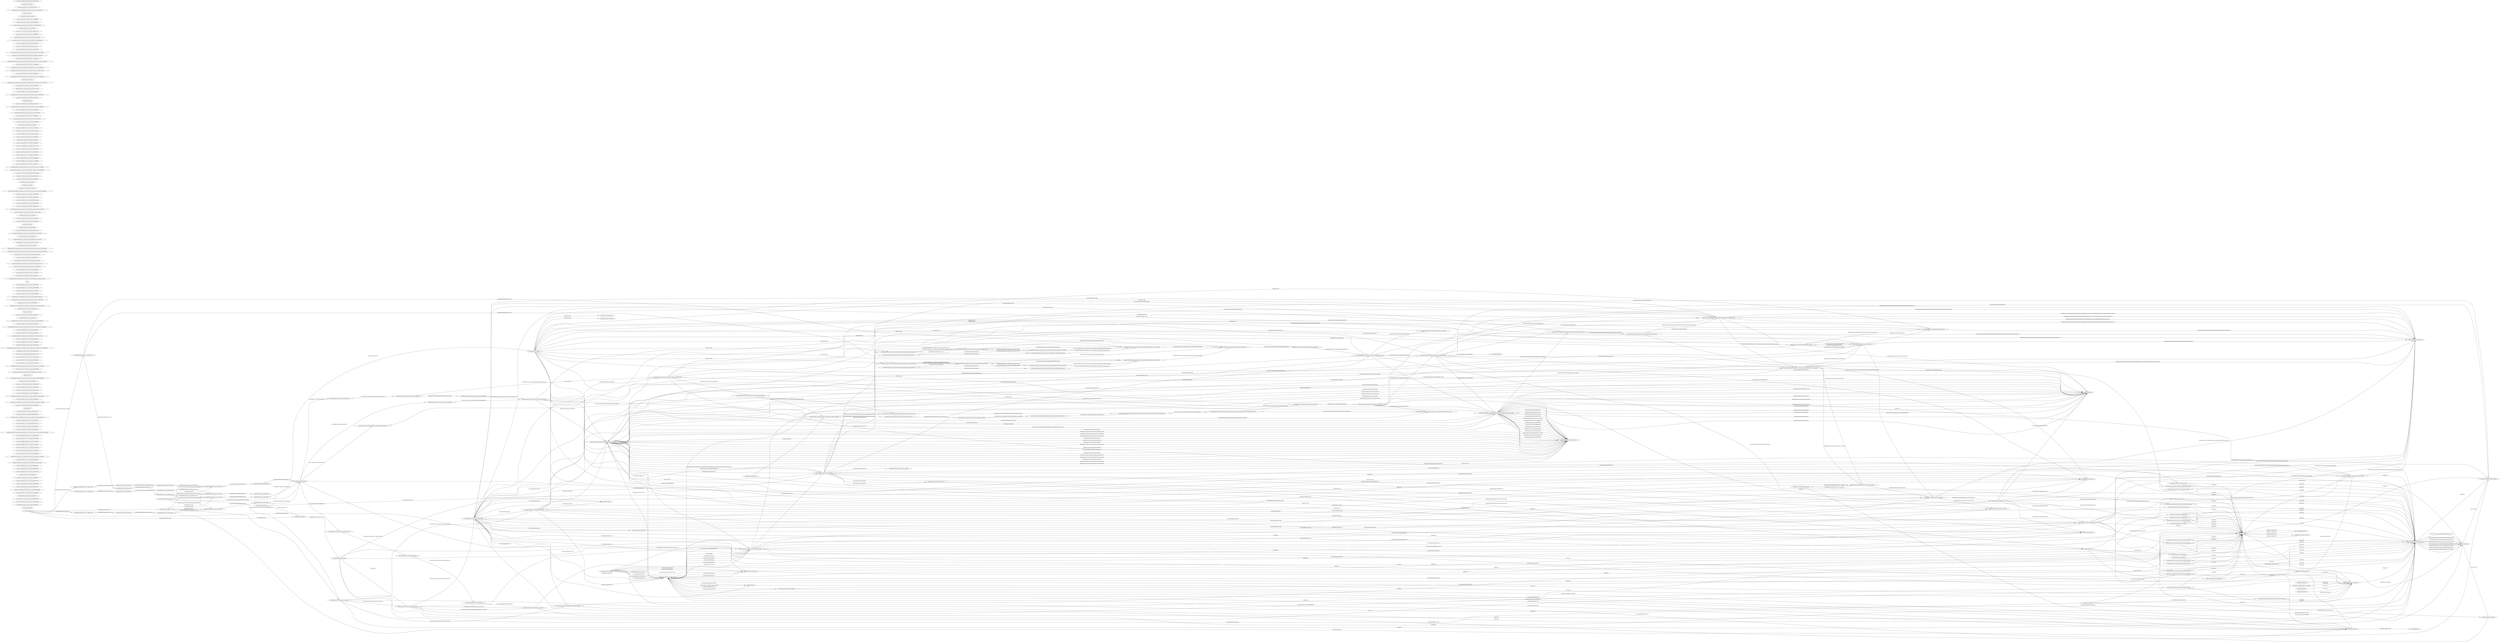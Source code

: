 digraph graphname {
	graph [bb="0,0,53920,10210",
		compound=True,
		rank=same,
		rankdir=LR,
		ranksep=0.2
	];
	node [label="\N"];
	n___perception__occupancy_grid_map__obstacle_pc_downsample_filter	[URL=__perception__occupancy_grid_map__obstacle_pc_downsample_filter,
		height=0.5,
		label="/perception/occupancy_grid_map/obstacle_pc_downsample_filter",
		pos="8399.8,3853.3",
		shape=ellipse,
		tooltip="/perception/occupancy_grid_map/obstacle_pc_downsample_filter",
		width=8.5756];
	n___perception__occupancy_grid_map__occupancy_grid_map_node	[URL=__perception__occupancy_grid_map__occupancy_grid_map_node,
		height=0.5,
		label="/perception/occupancy_grid_map/occupancy_grid_map_node",
		pos="9524.6,3853.3",
		shape=ellipse,
		tooltip="/perception/occupancy_grid_map/occupancy_grid_map_node",
		width=7.9979];
	n___perception__occupancy_grid_map__obstacle_pc_downsample_filter -> n___perception__occupancy_grid_map__occupancy_grid_map_node	[URL=topic_3A__perception__occupancy_grid_map__obstacle__downsample__pointcloud,
		label="/perception/occupancy_grid_map/obstacle/downsample/pointcloud",
		lp="8972.6,3860.8",
		penwidth=1,
		pos="e,9236.6,3853.3 8708.7,3853.3 8869.9,3853.3 9066.4,3853.3 9226.1,3853.3"];
	n___planning__scenario_planning__lane_driving__motion_planning__elastic_band_smoother	[URL=__planning__scenario_planning__lane_driving__motion_planning__elastic_band_smoother,
		height=0.5,
		label="/planning/scenario_planning/lane_driving/motion_planning/elastic_band_smoother",
		pos="40234,5689.3",
		shape=ellipse,
		tooltip="/planning/scenario_planning/lane_driving/motion_planning/elastic_band_smoother",
		width=10.814];
	n___planning__scenario_planning__lane_driving__motion_planning__path_optimizer	[URL=__planning__scenario_planning__lane_driving__motion_planning__path_optimizer,
		height=0.5,
		label="/planning/scenario_planning/lane_driving/motion_planning/path_optimizer",
		pos="41557,5779.3",
		shape=ellipse,
		tooltip="/planning/scenario_planning/lane_driving/motion_planning/path_optimizer",
		width=9.8214];
	n___planning__scenario_planning__lane_driving__motion_planning__elastic_band_smoother -> n___planning__scenario_planning__lane_driving__motion_planning__path_optimizer	[URL=topic_3A__planning__scenario_planning__lane_driving__motion_planning__path_smoother__path,
		label="/planning/scenario_planning/lane_driving/motion_planning/path_smoother/path",
		lp="40913,5759.8",
		penwidth=1,
		pos="e,41344,5764.9 40453,5704.1 40697,5720.8 41089,5747.5 41334,5764.2"];
	n___system__processing_time_checker	[URL=__system__processing_time_checker,
		height=0.5,
		label="/system/processing_time_checker",
		pos="52406,5378.3",
		shape=ellipse,
		tooltip="/system/processing_time_checker",
		width=4.6038];
	n___planning__scenario_planning__lane_driving__motion_planning__elastic_band_smoother -> n___system__processing_time_checker	[URL=topic_3A__planning__scenario_planning__lane_driving__motion_planning__elastic_band_smoother__debug__processing_time_ms,
		label="/planning/scenario_planning/lane_driving/motion_planning/elastic_band_smoother/debug/processing_time_ms",
		lp="46470,5702.8",
		penwidth=1,
		pos="e,52387,5396.2 40622,5691 41557,5694.8 44018,5703.4 46072,5696.3 46967,5693.2 47191,5682.3 48087,5682.3 48087,5682.3 48087,5682.3 51245,5682.3 51348,5682.3 52089,5715.7 52175,5658.3 52182,5653.4 52178,5647.7 52183,5640.3 52243,5545 52335,5447.9 52380,5403.4"];
	n___perception__object_recognition__detection__object_lanelet_filter	[URL=__perception__object_recognition__detection__object_lanelet_filter,
		height=0.5,
		label="/perception/object_recognition/detection/object_lanelet_filter",
		pos="21077,4127.3",
		shape=ellipse,
		tooltip="/perception/object_recognition/detection/object_lanelet_filter",
		width=8.1243];
	n___perception__object_recognition__tracking__multi_object_tracker	[URL=__perception__object_recognition__tracking__multi_object_tracker,
		height=0.5,
		label="/perception/object_recognition/tracking/multi_object_tracker",
		pos="22189,4108.3",
		shape=ellipse,
		tooltip="/perception/object_recognition/tracking/multi_object_tracker",
		width=8.0882];
	n___perception__object_recognition__detection__object_lanelet_filter -> n___perception__object_recognition__tracking__multi_object_tracker	[URL=topic_3A__perception__object_recognition__detection__objects,
		label="/perception/object_recognition/detection/objects",
		lp="21626,4128.8",
		penwidth=1,
		pos="e,21908,4113.1 21359,4122.4 21523,4119.6 21731,4116.1 21897,4113.2"];
	n___robot_state_publisher	[URL=__robot_state_publisher,
		height=0.5,
		label="/robot_state_publisher",
		pos="485.51,1120.3",
		shape=ellipse,
		tooltip="/robot_state_publisher",
		width=3.1775];
	n___system__topic_state_monitor_system_emergency_control_cmd	[URL=__system__topic_state_monitor_system_emergency_control_cmd,
		height=0.5,
		label="/system/topic_state_monitor_system_emergency_control_cmd",
		pos="26738,1135.3",
		shape=ellipse,
		tooltip="/system/topic_state_monitor_system_emergency_control_cmd",
		width=8.2145];
	n___system__aggregator	[URL=__system__aggregator,
		height=0.5,
		label="/system/aggregator",
		pos="23271,1348.3",
		shape=ellipse,
		tooltip="/system/aggregator",
		width=2.8164];
	n___system__topic_state_monitor_system_emergency_control_cmd -> n___system__aggregator	[URL=topic_3A__diagnostics,
		label="/diagnostics",
		lp="24915,1190.8",
		penwidth=1,
		pos="e,23352,1359.2 26451,1139.8 26066,1146.5 25356,1160.6 24751,1183.3 24693,1185.4 23748,1198.2 23704,1236.3 23690,1248.1 23709,1263.6 23696,1276.3 23608,1361.7 23458,1367.1 23362,1360"];
	n___system__component_state_monitor__component	[URL=__system__component_state_monitor__component,
		height=0.5,
		label="/system/component_state_monitor/component",
		pos="52406,944.26",
		shape=ellipse,
		tooltip="/system/component_state_monitor/component",
		width=6.2106];
	n___system__topic_state_monitor_system_emergency_control_cmd -> n___system__component_state_monitor__component	[URL=topic_3A__diagnostics,
		label="/diagnostics",
		lp="38950,720.76",
		penwidth=1,
		pos="e,52392,926.28 26849,1118.6 26930,1106.3 27044,1089.4 27144,1075.3 28396,898.23 28708,808.75 29972,755.26 30515,732.32 30650,725.8 31193,717.26 34930,658.44 35865,714.26 39603,714.26 39603,714.26 39603,714.26 51245,714.26 51452,714.26 51983,662.1 52175,738.26 52270,775.98 52351,871.76 52386,918.21"];
	n___sensing__imu__transform_listener_impl_61b4ab535460	[URL=__sensing__imu__transform_listener_impl_61b4ab535460,
		height=0.5,
		label="/sensing/imu/transform_listener_impl_61b4ab535460",
		pos="485.51,1174.3",
		shape=ellipse,
		tooltip="/sensing/imu/transform_listener_impl_61b4ab535460",
		width=7.1674];
	n___system__topic_state_monitor_obstacle_segmentation_pointcloud	[URL=__system__topic_state_monitor_obstacle_segmentation_pointcloud,
		height=0.5,
		label="/system/topic_state_monitor_obstacle_segmentation_pointcloud",
		pos="22189,1913.3",
		shape=ellipse,
		tooltip="/system/topic_state_monitor_obstacle_segmentation_pointcloud",
		width=8.4854];
	n___system__topic_state_monitor_obstacle_segmentation_pointcloud -> n___system__aggregator	[URL=topic_3A__diagnostics,
		label="/diagnostics",
		lp="22671,1646.8",
		penwidth=1,
		pos="e,23209,1362.4 22375,1899 22421,1886.3 22465,1864.4 22494,1827.3 22507,1810.9 22490,1656.2 22502,1639.3 22587,1521.3 23025,1406.5 23199,1364.8"];
	n___system__topic_state_monitor_obstacle_segmentation_pointcloud -> n___system__component_state_monitor__component	[URL=topic_3A__diagnostics,
		label="/diagnostics",
		lp="36226,1947.8",
		penwidth=1,
		pos="e,52403,962.46 22489,1909.9 23131,1903.1 24689,1889.4 25995,1900.3 27547,1913.2 27935,1942.2 29486,1958.3 29702,1960.5 29756,1959.8 29972,1960.3 30907,1962.2 31141,1960.9 32076,1960.3 32380,1960 32457,1960.3 32762,1959.3 34301,1953.9 34686,1940.3 36225,1940.3 36225,1940.3 36225,1940.3 39605,1940.3 40767,1940.3 41057,1902.3 42219,1902.3 42219,1902.3 42219,1902.3 48089,1902.3 48316,1902.3 51997,1957.8 52175,1816.3 52313,1705.9 52387,1110.1 52402,972.6"];
	n___caret_trace_a90012a7_09be_40dc_a042_9c75679c23b8	[URL=__caret_trace_a90012a7_09be_40dc_a042_9c75679c23b8,
		height=0.5,
		label="/caret_trace_a90012a7_09be_40dc_a042_9c75679c23b8",
		pos="485.51,1228.3",
		shape=ellipse,
		tooltip="/caret_trace_a90012a7_09be_40dc_a042_9c75679c23b8",
		width=7.5104];
	n___caret_trace_7b767c8a_30c0_4a13_b51d_eb0fd1efdf1b	[URL=__caret_trace_7b767c8a_30c0_4a13_b51d_eb0fd1efdf1b,
		height=0.5,
		label="/caret_trace_7b767c8a_30c0_4a13_b51d_eb0fd1efdf1b",
		pos="485.51,1282.3",
		shape=ellipse,
		tooltip="/caret_trace_7b767c8a_30c0_4a13_b51d_eb0fd1efdf1b",
		width=7.3299];
	n___system__topic_state_monitor_pointcloud_map	[URL=__system__topic_state_monitor_pointcloud_map,
		height=0.5,
		label="/system/topic_state_monitor_pointcloud_map",
		pos="22189,346.26",
		shape=ellipse,
		tooltip="/system/topic_state_monitor_pointcloud_map",
		width=6.0842];
	n___system__topic_state_monitor_pointcloud_map -> n___system__aggregator	[URL=topic_3A__diagnostics,
		label="/diagnostics",
		lp="22671,529.76",
		penwidth=1,
		pos="e,23267,1330.1 22370,356.34 22511,372.68 22705,414.76 22839,522.26 23119,747.1 23238,1202.5 23264,1320.1"];
	n___system__topic_state_monitor_pointcloud_map -> n___system__component_state_monitor__component	[URL=topic_3A__diagnostics,
		label="/diagnostics",
		lp="36226,244.76",
		penwidth=1,
		pos="e,52406,926.07 22341,359.22 22395,355.92 22453,341.96 22494,304.26 22506,293.15 22490,278.77 22502,268.26 22568,213.46 23185,237.26 23270,237.26 23270,237.26 23270,237.26 42221,237.26 43190,237.26 43432,236.26 44401,236.26 44401,236.26 44401,236.26 47232,236.26 47301,236.26 52119,254.29 52175,294.26 52387,446.45 52405,811.66 52406,915.99"];
	n___sensing__vehicle_velocity_converter	[URL=__sensing__vehicle_velocity_converter,
		height=0.5,
		label="/sensing/vehicle_velocity_converter",
		pos="2951.5,1036.3",
		shape=ellipse,
		tooltip="/sensing/vehicle_velocity_converter",
		width=4.8565];
	n___sensing__lidar__rear__distortion_corrector_node	[URL=__sensing__lidar__rear__distortion_corrector_node,
		height=0.5,
		label="/sensing/lidar/rear/distortion_corrector_node",
		pos="3810.1,948.26",
		shape=ellipse,
		tooltip="/sensing/lidar/rear/distortion_corrector_node",
		width=6.0661];
	n___sensing__vehicle_velocity_converter -> n___sensing__lidar__rear__distortion_corrector_node	[URL=topic_3A__sensing__vehicle_velocity_converter__twist_with_covariance,
		label="/sensing/vehicle_velocity_converter/twist_with_covariance",
		lp="3373,980.76",
		penwidth=1,
		pos="e,3600.2,943.3 2999.1,1018.8 3041.7,1003.7 3106.9,982.91 3165.5,973.26 3305.6,950.2 3465,943.86 3590.1,943.33"];
	n___sensing__lidar__left__distortion_corrector_node	[URL=__sensing__lidar__left__distortion_corrector_node,
		height=0.5,
		label="/sensing/lidar/left/distortion_corrector_node",
		pos="3810.1,1288.3",
		shape=ellipse,
		tooltip="/sensing/lidar/left/distortion_corrector_node",
		width=5.9578];
	n___sensing__vehicle_velocity_converter -> n___sensing__lidar__left__distortion_corrector_node	[URL=topic_3A__sensing__vehicle_velocity_converter__twist_with_covariance,
		label="/sensing/vehicle_velocity_converter/twist_with_covariance",
		lp="3373,1208.8",
		penwidth=1,
		pos="e,3614.6,1280.5 3006,1053.5 3051.3,1070.5 3115.4,1100.2 3157.5,1144.3 3163.3,1150.3 3158.7,1156.5 3165.5,1161.3 3241.3,1214.6 3513.8,1137 3580.5,1201.3 3599.9,1219.9 3569.4,1242.3 3588.5,1261.3 3593.9,1266.6 3599.7,1271.2 3605.9,1275.3"];
	n___sensing__lidar__top__distortion_corrector_node	[URL=__sensing__lidar__top__distortion_corrector_node,
		height=0.5,
		label="/sensing/lidar/top/distortion_corrector_node",
		pos="3810.1,1234.3",
		shape=ellipse,
		tooltip="/sensing/lidar/top/distortion_corrector_node",
		width=5.9398];
	n___sensing__vehicle_velocity_converter -> n___sensing__lidar__top__distortion_corrector_node	[URL=topic_3A__sensing__vehicle_velocity_converter__twist_with_covariance,
		label="/sensing/vehicle_velocity_converter/twist_with_covariance",
		lp="3373,1107.8",
		penwidth=1,
		pos="e,3787.2,1216.4 3017.7,1052.9 3059.7,1062.9 3115.4,1074.9 3165.5,1081.3 3257.1,1093 3492,1074 3580.5,1100.3 3658.3,1123.3 3737.4,1178.2 3779.1,1210.1"];
	n___localization__twist_estimator__gyro_odometer	[URL=__localization__twist_estimator__gyro_odometer,
		height=0.5,
		label="/localization/twist_estimator/gyro_odometer",
		pos="18198,749.26",
		shape=ellipse,
		tooltip="/localization/twist_estimator/gyro_odometer",
		width=5.9578];
	n___sensing__vehicle_velocity_converter -> n___localization__twist_estimator__gyro_odometer	[URL=topic_3A__sensing__vehicle_velocity_converter__twist_with_covariance,
		label="/sensing/vehicle_velocity_converter/twist_with_covariance",
		lp="9524.6,835.76",
		penwidth=1,
		pos="e,18055,762.71 3028.8,1020 3070.3,1008.2 3120.5,988.86 3157.5,958.26 3162.7,953.94 3159.7,948.74 3165.5,945.26 3205.9,921.14 3541.5,923.12 3588.5,921.26 4055.6,902.85 7326.8,828.26 7794.2,828.26 7794.2,828.26 7794.2,828.26 16811,828.26 17260,828.26 17790,786.39 18045,763.61"];
	n___sensing__lidar__concatenate_data	[URL=__sensing__lidar__concatenate_data,
		height=0.5,
		label="/sensing/lidar/concatenate_data",
		pos="5311.9,1265.3",
		shape=ellipse,
		tooltip="/sensing/lidar/concatenate_data",
		width=4.3691];
	n___sensing__vehicle_velocity_converter -> n___sensing__lidar__concatenate_data	[URL=topic_3A__sensing__vehicle_velocity_converter__twist_with_covariance,
		label="/sensing/vehicle_velocity_converter/twist_with_covariance",
		lp="4247.3,1157.8",
		penwidth=1,
		pos="e,5235.1,1249.5 3078.6,1048.7 3107.2,1051.3 3137.4,1054 3165.5,1056.3 3349.8,1071.1 3396.3,1069.2 3580.5,1084.3 4277.4,1141.1 4454.3,1136 5146.6,1234.3 5172.3,1237.9 5200,1242.8 5225.2,1247.6"];
	n___sensing__lidar__right__distortion_corrector_node	[URL=__sensing__lidar__right__distortion_corrector_node,
		height=0.5,
		label="/sensing/lidar/right/distortion_corrector_node",
		pos="3810.1,1002.3",
		shape=ellipse,
		tooltip="/sensing/lidar/right/distortion_corrector_node",
		width=6.1564];
	n___sensing__vehicle_velocity_converter -> n___sensing__lidar__right__distortion_corrector_node	[URL=topic_3A__sensing__vehicle_velocity_converter__twist_with_covariance,
		label="/sensing/vehicle_velocity_converter/twist_with_covariance",
		lp="3373,1010.8",
		penwidth=1,
		pos="e,3608.4,994.74 3035.3,1020.4 3074.6,1013.7 3122.3,1006.6 3165.5,1003.3 3309.6,992.05 3472.5,991.92 3598.3,994.53"];
	n___perception__traffic_light_recognition__camera6__classification__traffic_light_occlusion_predictor	[URL=__perception__traffic_light_recognition__camera6__classification__traffic_light_occlusion_predictor,
		height=0.5,
		label="/perception/traffic_light_recognition/camera6/classification/traffic_light_occlusion_predictor",
		pos="33205,4779.3",
		shape=ellipse,
		tooltip="/perception/traffic_light_recognition/camera6/classification/traffic_light_occlusion_predictor",
		width=12.096];
	n___perception__traffic_light_recognition__traffic_light_multi_camera_fusion	[URL=__perception__traffic_light_recognition__traffic_light_multi_camera_fusion,
		height=0.5,
		label="/perception/traffic_light_recognition/traffic_light_multi_camera_fusion",
		pos="34517,4691.3",
		shape=ellipse,
		tooltip="/perception/traffic_light_recognition/traffic_light_multi_camera_fusion",
		width=9.2978];
	n___perception__traffic_light_recognition__camera6__classification__traffic_light_occlusion_predictor -> n___perception__traffic_light_recognition__traffic_light_multi_camera_fusion	[URL=topic_3A__perception__traffic_light_recognition__camera6__classification__traffic_signals,
		label="/perception/traffic_light_recognition/camera6/classification/traffic_signals",
		lp="33912,4755.8",
		penwidth=1,
		pos="e,34307,4705.3 33434,4763.9 33677,4747.6 34058,4722 34297,4706"];
	n___planning__mission_planning__glog_component	[URL=__planning__mission_planning__glog_component,
		height=0.5,
		label="/planning/mission_planning/glog_component",
		pos="485.51,1336.3",
		shape=ellipse,
		tooltip="/planning/mission_planning/glog_component",
		width=5.9939];
	n___system__topic_state_monitor_vector_map	[URL=__system__topic_state_monitor_vector_map,
		height=0.5,
		label="/system/topic_state_monitor_vector_map",
		pos="22189,1800.3",
		shape=ellipse,
		tooltip="/system/topic_state_monitor_vector_map",
		width=5.5426];
	n___system__topic_state_monitor_vector_map -> n___system__aggregator	[URL=topic_3A__diagnostics,
		label="/diagnostics",
		lp="22671,1411.8",
		penwidth=1,
		pos="e,23178,1355.5 22197,1782.1 22226,1716.8 22334,1493.1 22502,1404.3 22568,1369.2 22764,1386.7 22839,1381.3 22952,1373.1 23081,1363.2 23168,1356.3"];
	n___system__topic_state_monitor_vector_map -> n___system__component_state_monitor__component	[URL=topic_3A__diagnostics,
		label="/diagnostics",
		lp="36226,1909.8",
		penwidth=1,
		pos="e,52396,962.5 22388,1800.3 22605,1800.3 22963,1800.3 23270,1800.3 23270,1800.3 23270,1800.3 25250,1800.3 26088,1800.3 26298,1816 27136,1843.3 27797,1864.8 27975,1774.4 28624,1906.3 28628,1907 28628,1908.6 28632,1909.3 28912,1962 30908,1943.3 31193,1945.3 33429,1961 33988,1902.3 36225,1902.3 36225,1902.3 36225,1902.3 38394,1902.3 39513,1902.3 39793,1864.3 40912,1864.3 40912,1864.3 40912,1864.3 48089,1864.3 48145,1864.3 52134,1829 52175,1789.3 52183,1780.6 52180,1578.4 52183,1566.3 52229,1327.1 52351,1056.8 52392,971.52"];
	n___perception__traffic_light_recognition__traffic_light_arbiter__arbiter	[URL=__perception__traffic_light_recognition__traffic_light_arbiter__arbiter,
		height=0.5,
		label="/perception/traffic_light_recognition/traffic_light_arbiter/arbiter",
		pos="35597,4701.3",
		shape=ellipse,
		tooltip="/perception/traffic_light_recognition/traffic_light_arbiter/arbiter",
		width=8.5034];
	n___perception__traffic_light_recognition__traffic_light_multi_camera_fusion -> n___perception__traffic_light_recognition__traffic_light_arbiter__arbiter	[URL=topic_3A__perception__traffic_light_recognition__internal__traffic_signals,
		label="/perception/traffic_light_recognition/internal/traffic_signals",
		lp="35071,4705.8",
		penwidth=1,
		pos="e,35294,4698.5 34847,4694.3 34986,4695.6 35147,4697.1 35284,4698.4"];
	n___caret_trace_7fb2cac7_367f_4b25_b098_e913ae9ab4bd	[URL=__caret_trace_7fb2cac7_367f_4b25_b098_e913ae9ab4bd,
		height=0.5,
		label="/caret_trace_7fb2cac7_367f_4b25_b098_e913ae9ab4bd",
		pos="485.51,1390.3",
		shape=ellipse,
		tooltip="/caret_trace_7fb2cac7_367f_4b25_b098_e913ae9ab4bd",
		width=7.3841];
	n___sensing__lidar__rear__ring_outlier_filter	[URL=__sensing__lidar__rear__ring_outlier_filter,
		height=0.5,
		label="/sensing/lidar/rear/ring_outlier_filter",
		pos="4646.7,948.26",
		shape=ellipse,
		tooltip="/sensing/lidar/rear/ring_outlier_filter",
		width=5.019];
	n___sensing__lidar__rear__distortion_corrector_node -> n___sensing__lidar__rear__ring_outlier_filter	[URL=topic_3A__sensing__lidar__rear__rectified__pointcloud_ex,
		label="/sensing/lidar/rear/rectified/pointcloud_ex",
		lp="4247.3,955.76",
		penwidth=1,
		pos="e,4465.8,948.26 4028.8,948.26 4161.1,948.26 4328.6,948.26 4455.6,948.26"];
	n___default_ad_api__helpers__transform_listener_impl_586fab69a3b8	[URL=__default_ad_api__helpers__transform_listener_impl_586fab69a3b8,
		height=0.5,
		label="/default_ad_api/helpers/transform_listener_impl_586fab69a3b8",
		pos="485.51,1444.3",
		shape=ellipse,
		tooltip="/default_ad_api/helpers/transform_listener_impl_586fab69a3b8",
		width=8.4312];
	n___caret_trace_6122966f_40e5_44ca_ab49_80b82605f7f8	[URL=__caret_trace_6122966f_40e5_44ca_ab49_80b82605f7f8,
		height=0.5,
		label="/caret_trace_6122966f_40e5_44ca_ab49_80b82605f7f8",
		pos="485.51,1498.3",
		shape=ellipse,
		tooltip="/caret_trace_6122966f_40e5_44ca_ab49_80b82605f7f8",
		width=7.366];
	n___sensing__lidar__rear__velodyne_ros_wrapper_node	[URL=__sensing__lidar__rear__velodyne_ros_wrapper_node,
		height=0.5,
		label="/sensing/lidar/rear/velodyne_ros_wrapper_node",
		pos="1487.3,876.26",
		shape=ellipse,
		tooltip="/sensing/lidar/rear/velodyne_ros_wrapper_node",
		width=6.373];
	n___sensing__lidar__rear__crop_box_filter_self	[URL=__sensing__lidar__rear__crop_box_filter_self,
		height=0.5,
		label="/sensing/lidar/rear/crop_box_filter_self",
		pos="2203.1,876.26",
		shape=ellipse,
		tooltip="/sensing/lidar/rear/crop_box_filter_self",
		width=5.2356];
	n___sensing__lidar__rear__velodyne_ros_wrapper_node -> n___sensing__lidar__rear__crop_box_filter_self	[URL=topic_3A__sensing__lidar__rear__pointcloud_raw_ex,
		label="/sensing/lidar/rear/pointcloud_raw_ex",
		lp="1865.7,883.76",
		penwidth=1,
		pos="e,2014.5,876.26 1717.1,876.26 1809.6,876.26 1915.3,876.26 2004.3,876.26"];
	n___caret_trace_48b503b3_b943_46af_90cf_3854966f265d	[URL=__caret_trace_48b503b3_b943_46af_90cf_3854966f265d,
		height=0.5,
		label="/caret_trace_48b503b3_b943_46af_90cf_3854966f265d",
		pos="485.51,1552.3",
		shape=ellipse,
		tooltip="/caret_trace_48b503b3_b943_46af_90cf_3854966f265d",
		width=7.4021];
	n___caret_trace_f4baca6a_abe8_4785_ba10_9e8912d7402c	[URL=__caret_trace_f4baca6a_abe8_4785_ba10_9e8912d7402c,
		height=0.5,
		label="/caret_trace_f4baca6a_abe8_4785_ba10_9e8912d7402c",
		pos="485.51,1606.3",
		shape=ellipse,
		tooltip="/caret_trace_f4baca6a_abe8_4785_ba10_9e8912d7402c",
		width=7.4202];
	n___planning__scenario_planning__parking__costmap_generator	[URL=__planning__scenario_planning__parking__costmap_generator,
		height=0.5,
		label="/planning/scenario_planning/parking/costmap_generator",
		pos="47231,5137.3",
		shape=ellipse,
		tooltip="/planning/scenario_planning/parking/costmap_generator",
		width=7.5466];
	n___planning__scenario_planning__lane_driving__behavior_planning__behavior_path_planner	[URL=__planning__scenario_planning__lane_driving__behavior_planning__behavior_path_planner,
		height=0.5,
		label="/planning/scenario_planning/lane_driving/behavior_planning/behavior_path_planner",
		pos="26738,3234.3",
		shape=ellipse,
		tooltip="/planning/scenario_planning/lane_driving/behavior_planning/behavior_path_planner",
		width=11.049];
	n___planning__scenario_planning__parking__costmap_generator -> n___planning__scenario_planning__lane_driving__behavior_planning__behavior_path_planner	[URL=topic_3A__planning__scenario_planning__parking__costmap_generator__occupancy_grid,
		label="/planning/scenario_planning/parking/costmap_generator/occupancy_grid",
		lp="36882,5301.8",
		penwidth=1,
		pos="e,26796,3216.4 46960,5135.8 45910,5130.9 42147,5121.3 41918,5231.3 41914,5233.6 41915,5238 41910,5240.3 41806,5288 39952,5262 39837,5263.3 36391,5300.5 35529,5310.6 32084,5291.3 31688,5289 31588,5302.4 31193,5281.3 31159,5279.4 29997,5187.3 29972,5164.3 29958,5150.8 29979,5133.4 29964,5120.3 29885,5049.7 29566,5163 29486,5092.3 29471,5078.8 29493,5061.1 29478,5047.3 29340,4918.7 28760,5100.4 28632,4961.3 28615,4942.8 28639,4529.4 28624,4509.3 28558,4420.4 28453,4523 28386,4434.3 28374,4418.4 28391,4092.9 28378,4078.3 28313,4007.1 28042,4045.3 27947,4030.3 27587,3973.6 27376,4146.9 27144,3866.3 27133,3853.2 27147,3269.5 27136,3257.3 27052,3169.4 26895,3191.6 26806,3213.9"];
	n___planning__scenario_planning__parking__freespace_planner	[URL=__planning__scenario_planning__parking__freespace_planner,
		height=0.5,
		label="/planning/scenario_planning/parking/freespace_planner",
		pos="48976,3807.3",
		shape=ellipse,
		tooltip="/planning/scenario_planning/parking/freespace_planner",
		width=7.4202];
	n___planning__scenario_planning__parking__costmap_generator -> n___planning__scenario_planning__parking__freespace_planner	[URL=topic_3A__planning__scenario_planning__parking__costmap_generator__occupancy_grid,
		label="/planning/scenario_planning/parking/costmap_generator/occupancy_grid",
		lp="48088,4856.8",
		penwidth=1,
		pos="e,48952,3825.2 47256,5119.2 47446,4974.1 48725,3998.1 48943,3831.5"];
	n___planning__scenario_planning__parking__costmap_generator -> n___system__processing_time_checker	[URL=topic_3A__planning__scenario_planning__parking__costmap_generator__debug__processing_time_ms,
		label="/planning/scenario_planning/parking/costmap_generator/debug/processing_time_ms",
		lp="50212,5296.8",
		penwidth=1,
		pos="e,52253,5371.2 47454,5147.6 48324,5188.1 51490,5335.6 52243,5370.7"];
	n___caret_trace_9a0a9afe_a0d2_4522_ad7c_2aaaad3ff4e7	[URL=__caret_trace_9a0a9afe_a0d2_4522_ad7c_2aaaad3ff4e7,
		height=0.5,
		label="/caret_trace_9a0a9afe_a0d2_4522_ad7c_2aaaad3ff4e7",
		pos="485.51,1660.3",
		shape=ellipse,
		tooltip="/caret_trace_9a0a9afe_a0d2_4522_ad7c_2aaaad3ff4e7",
		width=7.2577];
	n___transform_listener_impl_7a1b096ec640	[URL=__transform_listener_impl_7a1b096ec640,
		height=0.5,
		label="/transform_listener_impl_7a1b096ec640",
		pos="485.51,1714.3",
		shape=ellipse,
		tooltip="/transform_listener_impl_7a1b096ec640",
		width=5.4884];
	n___sensing__lidar__left__ring_outlier_filter	[URL=__sensing__lidar__left__ring_outlier_filter,
		height=0.5,
		label="/sensing/lidar/left/ring_outlier_filter",
		pos="4646.7,1288.3",
		shape=ellipse,
		tooltip="/sensing/lidar/left/ring_outlier_filter",
		width=4.9107];
	n___sensing__lidar__left__distortion_corrector_node -> n___sensing__lidar__left__ring_outlier_filter	[URL=topic_3A__sensing__lidar__left__rectified__pointcloud_ex,
		label="/sensing/lidar/left/rectified/pointcloud_ex",
		lp="4247.3,1295.8",
		penwidth=1,
		pos="e,4469.6,1288.3 4024.7,1288.3 4158.9,1288.3 4330.5,1288.3 4459.2,1288.3"];
	n___system__mrm_handler	[URL=__system__mrm_handler,
		height=0.5,
		label="/system/mrm_handler",
		pos="24224,2231.3",
		shape=ellipse,
		tooltip="/system/mrm_handler",
		width=3.1053];
	n___control__vehicle_cmd_gate	[URL=__control__vehicle_cmd_gate,
		height=0.5,
		label="/control/vehicle_cmd_gate",
		pos="24915,2267.3",
		shape=ellipse,
		tooltip="/control/vehicle_cmd_gate",
		width=3.6288];
	n___system__mrm_handler -> n___control__vehicle_cmd_gate	[URL=topic_3A__system__emergency__gear_cmd,
		label="/system/emergency/gear_cmd",
		lp="24604,2254.8",
		penwidth=1,
		pos="e,24821,2254.9 24336,2232 24441,2233.3 24603,2236.9 24743,2247.3 24765,2248.9 24788,2251.2 24810,2253.7"];
	n___system__mrm_handler -> n___control__vehicle_cmd_gate	[URL=topic_3A__system__emergency__hazard_lights_cmd,
		label="/system/emergency/hazard_lights_cmd",
		lp="24604,2222.8",
		penwidth=1,
		pos="e,24871,2250.3 24309,2219.5 24412,2207.3 24591,2192.8 24743,2215.3 24784,2221.3 24828,2235 24862,2246.8"];
	n___system__mrm_handler -> n___control__vehicle_cmd_gate	[URL=topic_3A__system__fail_safe__mrm_state,
		label="/system/fail_safe/mrm_state",
		lp="24604,2191.8",
		penwidth=1,
		pos="e,24888,2249.5 24334,2234.4 24376,2231 24422,2221 24458,2197.3 24464,2193.5 24460,2187.6 24466,2184.3 24520,2154.2 24683,2170.5 24743,2184.3 24793,2195.7 24845,2223.7 24879,2244"];
	n___adapi__node__fail_safe	[URL=__adapi__node__fail_safe,
		height=0.5,
		label="/adapi/node/fail_safe",
		pos="24915,2136.3",
		shape=ellipse,
		tooltip="/adapi/node/fail_safe",
		width=2.9247];
	n___system__mrm_handler -> n___adapi__node__fail_safe	[URL=topic_3A__system__fail_safe__mrm_state,
		label="/system/fail_safe/mrm_state",
		lp="24604,2155.8",
		penwidth=1,
		pos="e,24828,2126.1 24315,2241.8 24363,2242.3 24421,2233.6 24458,2197.3 24474,2181.8 24449,2162.8 24466,2148.3 24516,2104.1 24702,2114 24818,2125.1"];
	n___perception__traffic_light_recognition__camera6__detection__traffic_light_fine_detector	[URL=__perception__traffic_light_recognition__camera6__detection__traffic_light_fine_detector,
		height=0.5,
		label="/perception/traffic_light_recognition/camera6/detection/traffic_light_fine_detector",
		pos="30362,4698.3",
		shape=ellipse,
		tooltip="/perception/traffic_light_recognition/camera6/detection/traffic_light_fine_detector",
		width=10.814];
	n___perception__traffic_light_recognition__camera6__detection__traffic_light_fine_detector -> n___perception__traffic_light_recognition__camera6__classification__traffic_light_occlusion_predictor	[URL=topic_3A__perception__traffic_light_recognition__camera6__detection__rois,
		label="/perception/traffic_light_recognition/camera6/detection/rois",
		lp="31634,4752.8",
		penwidth=1,
		pos="e,32856,4768.5 30699,4707.2 31045,4716.5 31598,4731.5 32076,4745.3 32333,4752.7 32624,4761.4 32845,4768.2"];
	n___perception__traffic_light_recognition__camera6__detection__traffic_light_fine_detector -> n___perception__traffic_light_recognition__traffic_light_multi_camera_fusion	[URL=topic_3A__perception__traffic_light_recognition__camera6__detection__rois,
		label="/perception/traffic_light_recognition/camera6/detection/rois",
		lp="32423,4702.8",
		penwidth=1,
		pos="e,34182,4691.8 30751,4697.6 31558,4696.2 33405,4693.1 34172,4691.8"];
	n___perception__traffic_light_recognition__camera6__classification__car_traffic_light_classifier	[URL=__perception__traffic_light_recognition__camera6__classification__car_traffic_light_classifier,
		height=0.5,
		label="/perception/traffic_light_recognition/camera6/classification/car_traffic_light_classifier",
		pos="31634,4841.3",
		shape=ellipse,
		tooltip="/perception/traffic_light_recognition/camera6/classification/car_traffic_light_classifier",
		width=11.284];
	n___perception__traffic_light_recognition__camera6__detection__traffic_light_fine_detector -> n___perception__traffic_light_recognition__camera6__classification__car_traffic_light_classifier	[URL=topic_3A__perception__traffic_light_recognition__camera6__detection__rois,
		label="/perception/traffic_light_recognition/camera6/detection/rois",
		lp="30972,4819.8",
		penwidth=1,
		pos="e,31325,4829.6 30437,4680.6 30524,4664.9 30665,4654.8 30751,4730.3 30764,4741.7 30746,4756.7 30759,4768.3 30830,4831.9 31091,4795.8 31185,4812.3 31189,4812.9 31189,4813.7 31193,4814.3 31232,4820.3 31274,4825 31315,4828.7"];
	n___perception__traffic_light_recognition__camera6__classification__pedestrian_traffic_light_classifier	[URL=__perception__traffic_light_recognition__camera6__classification__pedestrian_traffic_light_classifier,
		height=0.5,
		label="/perception/traffic_light_recognition/camera6/classification/pedestrian_traffic_light_classifier",
		pos="31634,4787.3",
		shape=ellipse,
		tooltip="/perception/traffic_light_recognition/camera6/classification/pedestrian_traffic_light_classifier",
		width=12.259];
	n___perception__traffic_light_recognition__camera6__detection__traffic_light_fine_detector -> n___perception__traffic_light_recognition__camera6__classification__pedestrian_traffic_light_classifier	[URL=topic_3A__perception__traffic_light_recognition__camera6__detection__rois,
		label="/perception/traffic_light_recognition/camera6/detection/rois",
		lp="30972,4756.8",
		penwidth=1,
		pos="e,31268,4777.2 30569,4713.5 30630,4717.8 30697,4722.4 30759,4726.3 30854,4732.2 31096,4716.9 31185,4749.3 31189,4750.8 31189,4753.7 31193,4755.3 31214,4763.1 31236,4769.6 31258,4774.9"];
	n___caret_trace_928be304_3b71_4376_9ad5_aaf7c595903a	[URL=__caret_trace_928be304_3b71_4376_9ad5_aaf7c595903a,
		height=0.5,
		label="/caret_trace_928be304_3b71_4376_9ad5_aaf7c595903a",
		pos="485.51,1768.3",
		shape=ellipse,
		tooltip="/caret_trace_928be304_3b71_4376_9ad5_aaf7c595903a",
		width=7.4743];
	n___perception__obstacle_segmentation__occupancy_grid_based_outlier_filter	[URL=__perception__obstacle_segmentation__occupancy_grid_based_outlier_filter,
		height=0.5,
		label="/perception/obstacle_segmentation/occupancy_grid_based_outlier_filter",
		pos="10621,4092.3",
		shape=ellipse,
		tooltip="/perception/obstacle_segmentation/occupancy_grid_based_outlier_filter",
		width=9.4783];
	n___perception__obstacle_segmentation__occupancy_grid_based_outlier_filter -> n___system__topic_state_monitor_obstacle_segmentation_pointcloud	[URL=topic_3A__perception__obstacle_segmentation__pointcloud,
		label="/perception/obstacle_segmentation/pointcloud",
		lp="16138,2308.8",
		penwidth=1,
		pos="e,21884,1912 10662,4074.2 10804,4010.9 11306,3803.3 11742,3803.3 11742,3803.3 11742,3803.3 13692,3803.3 14579,3803.3 14404,2879.9 15209,2508.3 16419,1949 20678,1911.3 21874,1912"];
	n___perception__obstacle_segmentation__occupancy_grid_based_outlier_filter -> n___planning__scenario_planning__parking__costmap_generator	[URL=topic_3A__perception__obstacle_segmentation__pointcloud,
		label="/perception/obstacle_segmentation/pointcloud",
		lp="28162,6071.8",
		penwidth=1,
		pos="e,47108,5121.2 10686,4074.6 10763,4057.6 10890,4043.9 10962,4115.3 10971,4123.7 10967,4211.6 10970,4223.3 11177,5085.2 10856,6062.3 11742,6062.3 11742,6062.3 11742,6062.3 23844,6062.3 28736,6062.3 29960,6077.6 34852,6025.3 35903,6014 36167,6044.2 37216,5990.3 37676,5966.6 37790,5947.4 38248,5899.3 38955,5824.9 39318,6192.2 39837,5705.3 39851,5692 39830,5675.2 39845,5662.3 39909,5604.7 40537,5617 40623,5611.3 41195,5573.4 41338,5565.4 41910,5525.3 43764,5395.3 44226,5345.4 46080,5219.3 46166,5213.4 46783,5210.4 46861,5170.3 46866,5167.6 46864,5162.9 46869,5160.3 46939,5123.9 47027,5117.6 47098,5120.7"];
	n___perception__object_recognition__detection__voxel_grid_downsample_filter	[URL=__perception__object_recognition__detection__voxel_grid_downsample_filter,
		height=0.5,
		label="/perception/object_recognition/detection/voxel_grid_downsample_filter",
		pos="11743,4092.3",
		shape=ellipse,
		tooltip="/perception/object_recognition/detection/voxel_grid_downsample_filter",
		width=9.4061];
	n___perception__obstacle_segmentation__occupancy_grid_based_outlier_filter -> n___perception__object_recognition__detection__voxel_grid_downsample_filter	[URL=topic_3A__perception__obstacle_segmentation__pointcloud,
		label="/perception/obstacle_segmentation/pointcloud",
		lp="11183,4099.8",
		penwidth=1,
		pos="e,11404,4092.3 10962,4092.3 11099,4092.3 11256,4092.3 11394,4092.3"];
	n___planning__scenario_planning__lane_driving__motion_planning__motion_velocity_planner	[URL=__planning__scenario_planning__lane_driving__motion_planning__motion_velocity_planner,
		height=0.5,
		label="/planning/scenario_planning/lane_driving/motion_planning/motion_velocity_planner",
		pos="42926,5874.3",
		shape=ellipse,
		tooltip="/planning/scenario_planning/lane_driving/motion_planning/motion_velocity_planner",
		width=11.013];
	n___perception__obstacle_segmentation__occupancy_grid_based_outlier_filter -> n___planning__scenario_planning__lane_driving__motion_planning__motion_velocity_planner	[URL=topic_3A__perception__obstacle_segmentation__pointcloud,
		label="/perception/obstacle_segmentation/pointcloud",
		lp="26168,6183.8",
		penwidth=1,
		pos="e,42848,5891.9 10630,4110.4 10675,4209.6 10892,4698.5 10962,5124.3 10964,5137.3 10961,6066.9 10970,6076.3 11021,6127.3 21297,6161.6 21369,6162.3 21947,6167.8 22092,6176.3 22670,6176.3 22670,6176.3 22670,6176.3 25250,6176.3 25911,6176.3 26076,6177.3 26737,6177.3 26737,6177.3 26737,6177.3 28506,6177.3 31518,6177.3 32271,6172.4 35283,6153.3 35559,6151.5 35628,6152 35903,6148.3 36487,6140.4 36633,6133.8 37216,6116.3 39303,6053.4 39824,6043.5 41910,5972.3 42182,5963 42251,5979.3 42521,5949.3 42632,5937 42757,5911.9 42838,5894.2"];
	n___planning__scenario_planning__lane_driving__behavior_planning__behavior_velocity_planner	[URL=__planning__scenario_planning__lane_driving__behavior_planning__behavior_velocity_planner,
		height=0.5,
		label="/planning/scenario_planning/lane_driving/behavior_planning/behavior_velocity_planner",
		pos="38950,3390.3",
		shape=ellipse,
		tooltip="/planning/scenario_planning/lane_driving/behavior_planning/behavior_velocity_planner",
		width=11.464];
	n___perception__obstacle_segmentation__occupancy_grid_based_outlier_filter -> n___planning__scenario_planning__lane_driving__behavior_planning__behavior_velocity_planner	[URL=topic_3A__perception__obstacle_segmentation__pointcloud,
		label="/perception/obstacle_segmentation/pointcloud",
		lp="24915,3949.8",
		penwidth=1,
		pos="e,38830,3407.5 10759,4075.8 10915,4057.6 11178,4028.6 11404,4011.3 12138,3955.2 12322,3929.3 13058,3929.3 13058,3929.3 13058,3929.3 16139,3929.3 17409,3929.3 17726,3917.3 18995,3917.3 18995,3917.3 18995,3917.3 21627,3917.3 22674,3917.3 22935,3949 23982,3941.3 24617,3936.6 24776,3956.5 25410,3920.3 25821,3896.8 25923,3872.6 26332,3828.3 26689,3789.5 26871,3978 27136,3734.3 27149,3722 27130,3706.7 27144,3694.3 27403,3450.1 27693,3845.2 27939,3586.3 27954,3570.2 27930,3502.3 27947,3487.3 28007,3430.9 33828,3454.3 33911,3454.3 33911,3454.3 33911,3454.3 37922,3454.3 38192,3454.3 38260,3459.4 38529,3440.3 38627,3433.3 38737,3420 38820,3408.9"];
	n___planning__scenario_planning__lane_driving__motion_planning__obstacle_cruise_planner	[URL=__planning__scenario_planning__lane_driving__motion_planning__obstacle_cruise_planner,
		height=0.5,
		label="/planning/scenario_planning/lane_driving/motion_planning/obstacle_cruise_planner",
		pos="44402,4231.3",
		shape=ellipse,
		tooltip="/planning/scenario_planning/lane_driving/motion_planning/obstacle_cruise_planner",
		width=10.977];
	n___perception__obstacle_segmentation__occupancy_grid_based_outlier_filter -> n___planning__scenario_planning__lane_driving__motion_planning__obstacle_cruise_planner	[URL=topic_3A__perception__obstacle_segmentation__pointcloud,
		label="/perception/obstacle_segmentation/pointcloud",
		lp="26738,4327.8",
		penwidth=1,
		pos="e,44070,4241 10689,4110 10862,4154.1 11338,4265.3 11742,4265.3 11742,4265.3 11742,4265.3 19789,4265.3 21070,4265.3 21389,4320.3 22670,4320.3 22670,4320.3 22670,4320.3 27542,4320.3 28028,4320.3 28146,4249.3 28632,4226.3 31393,4095.2 32088,4161.5 34852,4177.3 36490,4186.6 36899,4205.5 38537,4219.3 39118,4224.1 39264,4223.4 39845,4226.3 41394,4234 41781,4238.7 43330,4242.3 43628,4242.9 43702,4246.3 43999,4242.3 44019,4242 44040,4241.6 44060,4241.2"];
	n___control__autonomous_emergency_braking	[URL=__control__autonomous_emergency_braking,
		height=0.5,
		label="/control/autonomous_emergency_braking",
		pos="53718,6067.3",
		shape=ellipse,
		tooltip="/control/autonomous_emergency_braking",
		width=5.5967];
	n___perception__obstacle_segmentation__occupancy_grid_based_outlier_filter -> n___control__autonomous_emergency_braking	[URL=topic_3A__perception__obstacle_segmentation__pointcloud,
		label="/perception/obstacle_segmentation/pointcloud",
		lp="31634,6231.8",
		penwidth=1,
		pos="e,53692,6085.3 10683,4074.6 10760,4056.4 10892,4040.4 10962,4115.3 10981,4135.3 10951,6078.3 10970,6098.3 10997,6126.9 12353,6176.3 12393,6176.3 12393,6176.3 12393,6176.3 20558,6176.3 21496,6176.3 21731,6214.3 22670,6214.3 22670,6214.3 22670,6214.3 25250,6214.3 28437,6214.3 29234,6225.3 32422,6225.3 32422,6225.3 32422,6225.3 35072,6225.3 37086,6225.3 37589,6255.3 39603,6255.3 39603,6255.3 39603,6255.3 53251,6255.3 53425,6255.3 53610,6141.8 53684,6091.1"];
	n___adapi__node__motion	[URL=__adapi__node__motion,
		height=0.5,
		label="/adapi/node/motion",
		pos="25706,2166.3",
		shape=ellipse,
		tooltip="/adapi/node/motion",
		width=2.7623];
	n___system__service_log_checker	[URL=__system__service_log_checker,
		height=0.5,
		label="/system/service_log_checker",
		pos="33205,1151.3",
		shape=ellipse,
		tooltip="/system/service_log_checker",
		width=3.9358];
	n___adapi__node__motion -> n___system__service_log_checker	[URL=topic_3A__service_log,
		label="/service_log",
		lp="29055,1480.8",
		penwidth=1,
		pos="e,33177,1133.5 25771,2180 25837,2190.4 25938,2193.9 25995,2134.3 26016,2112 25983,2019.2 26003,1996.3 26173,1805.2 26884,1843.3 27136,1795.3 27493,1726.8 27582,1707.2 27939,1630.3 28247,1563.6 28322,1532.9 28632,1473.3 28819,1437.3 29350,1480.1 29478,1339.3 29497,1318.3 29468,1233.6 29486,1212.3 29865,776.55 30185,1013.5 30759,951.26 30951,930.46 31000,946.59 31193,945.26 31542,942.85 32421,869.92 32762,945.26 32923,981 33095,1082 33168,1127.9"];
	n___perception__object_recognition__detection__object_association_merger_dpc2205002_1087314_164422260291441394	[URL=__perception__object_recognition__detection__object_association_merger_dpc2205002_1087314_164422260291441394,
		height=0.5,
		label="/perception/object_recognition/detection/object_association_merger_dpc2205002_1087314_164422260291441394",
		pos="19788,4070.3",
		shape=ellipse,
		tooltip="/perception/object_recognition/detection/object_association_merger_dpc2205002_1087314_164422260291441394",
		width=15.021];
	n___perception__object_recognition__detection__object_association_merger_dpc2205002_1087314_164422260291441394 -> n___perception__object_recognition__detection__object_lanelet_filter	[URL=topic_3A__perception__object_recognition__detection__objects_before_filter,
		label="/perception/object_recognition/detection/objects_before_filter",
		lp="20557,4120.8",
		penwidth=1,
		pos="e,20839,4116.8 20114,4084.6 20336,4094.5 20625,4107.3 20829,4116.3"];
	n___caret_trace_969348a2_844e_4c0f_81f2_f99d9be5f7dd	[URL=__caret_trace_969348a2_844e_4c0f_81f2_f99d9be5f7dd,
		height=0.5,
		label="/caret_trace_969348a2_844e_4c0f_81f2_f99d9be5f7dd",
		pos="485.51,1822.3",
		shape=ellipse,
		tooltip="/caret_trace_969348a2_844e_4c0f_81f2_f99d9be5f7dd",
		width=7.2938];
	n___sensing__lidar__top__ring_outlier_filter	[URL=__sensing__lidar__top__ring_outlier_filter,
		height=0.5,
		label="/sensing/lidar/top/ring_outlier_filter",
		pos="4646.7,1234.3",
		shape=ellipse,
		tooltip="/sensing/lidar/top/ring_outlier_filter",
		width=4.8926];
	n___sensing__lidar__top__distortion_corrector_node -> n___sensing__lidar__top__ring_outlier_filter	[URL=topic_3A__sensing__lidar__top__rectified__pointcloud_ex,
		label="/sensing/lidar/top/rectified/pointcloud_ex",
		lp="4247.3,1241.8",
		penwidth=1,
		pos="e,4470.4,1234.3 4024.2,1234.3 4158.8,1234.3 4331,1234.3 4460,1234.3"];
	n___caret_trace_6d861c42_6071_4993_8ec0_fdfddbd23afc	[URL=__caret_trace_6d861c42_6071_4993_8ec0_fdfddbd23afc,
		height=0.5,
		label="/caret_trace_6d861c42_6071_4993_8ec0_fdfddbd23afc",
		pos="485.51,1876.3",
		shape=ellipse,
		tooltip="/caret_trace_6d861c42_6071_4993_8ec0_fdfddbd23afc",
		width=7.3299];
	n___perception__traffic_light_recognition__camera6__traffic_light_node_container	[URL=__perception__traffic_light_recognition__camera6__traffic_light_node_container,
		height=0.5,
		label="/perception/traffic_light_recognition/camera6/traffic_light_node_container",
		pos="485.51,1930.3",
		shape=ellipse,
		tooltip="/perception/traffic_light_recognition/camera6/traffic_light_node_container",
		width=9.7852];
	n___perception__traffic_light_recognition__camera7__classification__car_traffic_light_classifier	[URL=__perception__traffic_light_recognition__camera7__classification__car_traffic_light_classifier,
		height=0.5,
		label="/perception/traffic_light_recognition/camera7/classification/car_traffic_light_classifier",
		pos="31634,4514.3",
		shape=ellipse,
		tooltip="/perception/traffic_light_recognition/camera7/classification/car_traffic_light_classifier",
		width=11.284];
	n___perception__traffic_light_recognition__camera7__classification__traffic_light_occlusion_predictor	[URL=__perception__traffic_light_recognition__camera7__classification__traffic_light_occlusion_predictor,
		height=0.5,
		label="/perception/traffic_light_recognition/camera7/classification/traffic_light_occlusion_predictor",
		pos="33205,4599.3",
		shape=ellipse,
		tooltip="/perception/traffic_light_recognition/camera7/classification/traffic_light_occlusion_predictor",
		width=12.096];
	n___perception__traffic_light_recognition__camera7__classification__car_traffic_light_classifier -> n___perception__traffic_light_recognition__camera7__classification__traffic_light_occlusion_predictor	[URL=topic_3A__perception__traffic_light_recognition__camera7__classification__classified__car__traffic_signals,
		label="/perception/traffic_light_recognition/camera7/classification/classified/car/traffic_signals",
		lp="32423,4561.8",
		penwidth=1,
		pos="e,33061,4582.3 32008,4521.3 32227,4527 32511,4537.1 32762,4554.3 32858,4560.9 32966,4571.8 33051,4581.2"];
	n___caret_trace_f38e8c15_eacc_41fd_a544_291aefa4d015	[URL=__caret_trace_f38e8c15_eacc_41fd_a544_291aefa4d015,
		height=0.5,
		label="/caret_trace_f38e8c15_eacc_41fd_a544_291aefa4d015",
		pos="485.51,1984.3",
		shape=ellipse,
		tooltip="/caret_trace_f38e8c15_eacc_41fd_a544_291aefa4d015",
		width=7.2577];
	n___planning__scenario_planning__lane_driving__behavior_planning__behavior_path_planner -> n___control__vehicle_cmd_gate	[URL=topic_3A__planning__hazard_lights_cmd,
		label="/planning/hazard_lights_cmd",
		lp="25706,2759.8",
		penwidth=1,
		pos="e,24926,2285.3 26717,3216.2 26634,3143.6 26312,2871.8 25995,2752.3 25613,2608.5 25409,2867.1 25088,2615.3 25081,2609.6 25084,2604.6 25080,2596.3 25028,2482.5 24960,2349.9 24930,2294.2"];
	n___planning__scenario_planning__lane_driving__behavior_planning__behavior_path_planner -> n___control__vehicle_cmd_gate	[URL=topic_3A__planning__turn_indicators_cmd,
		label="/planning/turn_indicators_cmd",
		lp="25706,2693.8",
		penwidth=1,
		pos="e,24921,2285.3 26728,3216.1 26690,3143.8 26540,2874.7 26332,2752.3 26201,2674.7 26146,2710.8 25995,2686.3 25970,2682.2 25109,2582.4 25088,2568.3 24988,2501.4 24940,2356 24923,2295"];
	n___planning__scenario_planning__lane_driving__behavior_planning__behavior_path_planner -> n___planning__scenario_planning__lane_driving__behavior_planning__behavior_velocity_planner	[URL=topic_3A__planning__scenario_planning__lane_driving__behavior_planning__path_with_lane_id,
		label="/planning/scenario_planning/lane_driving/behavior_planning/path_with_lane_id",
		lp="33205,3252.8",
		penwidth=1,
		pos="e,38901,3372.4 27134,3235.7 27468,3236.8 27958,3238.3 28386,3239.3 30841,3244.5 31455,3246.3 33911,3246.3 33911,3246.3 33911,3246.3 37922,3246.3 38192,3246.3 38263,3227.5 38529,3270.3 38661,3291.4 38811,3340.4 38891,3368.8"];
	n___adapi__node__planning	[URL=__adapi__node__planning,
		height=0.5,
		label="/adapi/node/planning",
		pos="50212,4791.3",
		shape=ellipse,
		tooltip="/adapi/node/planning",
		width=2.997];
	n___planning__scenario_planning__lane_driving__behavior_planning__behavior_path_planner -> n___adapi__node__planning	[URL=topic_3A__planning__steering_factor__avoidance_by_lane_change,
		label="/planning/steering_factor/avoidance_by_lane_change",
		lp="37921,4985.8",
		penwidth=1,
		pos="e,50150,4806 26797,3216.4 26884,3193.5 27048,3166.8 27136,3257.3 27149,3271.2 27130,3592 27144,3606.3 27264,3737 27806,3573.3 27939,3691.3 27950,3701.9 27937,3713.9 27947,3726.3 28080,3890.5 28261,3750 28378,3926.3 28393,3948.5 28373,4142.9 28386,4166.3 28448,4278 28563,4215 28624,4327.3 28637,4350.8 28614,4789.9 28632,4809.3 28763,4945.1 29340,4729.7 29478,4857.3 29497,4874.6 29467,4897 29486,4914.3 29566,4987.1 29864,4933.6 29972,4937.3 30910,4969.4 31145,4971.3 32084,4980.3 32385,4983.1 32460,4980.5 32762,4980.3 35695,4978.3 36429,4991.8 39363,4967.3 41274,4951.3 41752,4909.3 43664,4909.3 43664,4909.3 43664,4909.3 48977,4909.3 49390,4909.3 49495,4905.4 49905,4852.3 49986,4841.7 50078,4822.4 50140,4808.3"];
	n___planning__scenario_planning__lane_driving__behavior_planning__behavior_path_planner -> n___adapi__node__planning	[URL=topic_3A__planning__steering_factor__goal_planner,
		label="/planning/steering_factor/goal_planner",
		lp="37921,5550.8",
		penwidth=1,
		pos="e,50195,4809.2 26796,3216.4 26884,3193.3 27049,3166 27136,3257.3 27152,3274.3 27129,4086.1 27144,4104.3 27373,4382.9 27674,4022.9 27939,4268.3 27948,4277.1 27937,4287.1 27947,4296.3 28088,4437.5 28256,4262.2 28378,4420.3 28391,4436.4 28377,4768.9 28386,4787.3 28446,4910.9 28562,4861.9 28624,4984.3 28631,4997.1 28622,5103 28632,5113.3 28698,5180.9 29385,5174 29478,5189.3 29697,5225.1 29813,5142.7 29964,5305.3 29979,5321.4 29956,5339.2 29972,5354.3 30229,5594.2 30409,5399.1 30759,5429.3 31347,5480 31494,5507.6 32084,5531.3 33643,5593.9 34035,5543.3 35596,5543.3 35596,5543.3 35596,5543.3 38394,5543.3 39957,5543.3 40348,5532.2 41910,5505.3 41924,5505 49894,5325.5 49905,5316.3 49914,5307.6 49908,5270.5 49913,5258.3 49981,5073 50132,4884.6 50189,4817.2"];
	n___planning__scenario_planning__lane_driving__behavior_planning__behavior_path_planner -> n___adapi__node__planning	[URL=topic_3A__planning__steering_factor__intersection,
		label="/planning/steering_factor/intersection",
		lp="37921,5428.8",
		penwidth=1,
		pos="e,50204,4809.6 26796,3216.4 26884,3193.3 27049,3166 27136,3257.3 27151,3273.8 27128,4062.9 27144,4079.3 27174,4110.9 27895,4097.6 27939,4107.3 28146,4153.8 28258,4120.6 28378,4296.3 28393,4318.4 28376,4512.6 28386,4537.3 28445,4678.7 28565,4645.6 28624,4787.3 28630,4802 28621,5063.8 28632,5075.3 28698,5142.4 29405,5054.6 29478,5113.3 29489,5121.6 29476,5133.7 29486,5142.3 29568,5210.7 29889,5110.6 29964,5186.3 29979,5200.8 29958,5263.7 29972,5278.3 30034,5340.5 30671,5346.4 30759,5351.3 34157,5538.9 42669,5348.3 46072,5303.3 47538,5283.8 47906,5322.9 49371,5256.3 49608,5245.4 49697,5331.6 49905,5215.3 50070,5122.4 50170,4898.3 50201,4819.4"];
	n___planning__scenario_planning__lane_driving__behavior_planning__behavior_path_planner -> n___adapi__node__planning	[URL=topic_3A__planning__steering_factor__lane_change_left,
		label="/planning/steering_factor/lane_change_left",
		lp="37921,5384.8",
		penwidth=1,
		pos="e,50198,4809.3 26796,3216.4 26884,3193.3 27048,3166 27136,3257.3 27149,3271.4 27131,3948.6 27144,3963.3 27263,4097.8 27768,4048.7 27947,4068.3 27994,4073.5 28345,4071.1 28378,4106.3 28392,4121.6 28373,4469 28386,4485.3 28455,4568.9 28556,4453.5 28624,4537.3 28641,4557.9 28614,4998.9 28632,5018.3 28762,5154.9 29337,4950.3 29478,5075.3 29493,5087.9 29472,5104.7 29486,5117.3 29566,5187.5 29887,5072 29964,5145.3 29988,5167.7 29949,5195.6 29972,5218.3 30035,5279.2 30672,5271.6 30759,5277.3 31651,5335.4 31876,5306.2 32770,5310.3 36832,5328.8 37850,5450.6 41910,5316.3 42186,5307.1 42254,5287.9 42529,5275.3 43186,5245.1 43350,5246.4 44007,5237.3 46037,5209 46548,5344.8 48574,5227.3 48871,5210 49634,5199.5 49905,5075.3 50036,5014.8 50149,4875.8 50192,4817.6"];
	n___planning__scenario_planning__lane_driving__behavior_planning__behavior_path_planner -> n___adapi__node__planning	[URL=topic_3A__planning__steering_factor__lane_change_right,
		label="/planning/steering_factor/lane_change_right",
		lp="37921,5227.8",
		penwidth=1,
		pos="e,50197,4809.2 26797,3216.4 26884,3193.3 27048,3166.3 27136,3257.3 27157,3279.8 27122,3796.7 27144,3819.3 27266,3947.4 27813,3744.2 27939,3869.3 27958,3888.6 27927,3972.7 27947,3992.3 28014,4061.1 28312,3960 28378,4030.3 28391,4044.5 28374,4367.2 28386,4382.3 28455,4465.8 28556,4350.5 28624,4434.3 28641,4455.3 28613,4903.8 28632,4923.3 28698,4990.8 29410,4896.4 29478,4961.3 29492,4974.2 29473,5031.9 29486,5045.3 29562,5121.1 29883,5025.5 29964,5095.3 29975,5104.5 29961,5117.3 29972,5126.3 30039,5181 30676,5120.2 30751,5164.3 30757,5167.7 30753,5173.8 30759,5177.3 30922,5275.2 37404,5220 37594,5220.3 37885,5220.6 37958,5222 38248,5220.3 39304,5213.8 39568,5209.4 40623,5191.3 41273,5180.1 45819,5061.3 46469,5061.3 46469,5061.3 46469,5061.3 48977,5061.3 49080,5061.3 49808,5072.7 49905,5037.3 50031,4991 50144,4870.3 50190,4817.1"];
	n___planning__scenario_planning__lane_driving__behavior_planning__behavior_path_planner -> n___adapi__node__planning	[URL=topic_3A__planning__steering_factor__start_planner,
		label="/planning/steering_factor/start_planner",
		lp="37921,5157.8",
		penwidth=1,
		pos="e,50193,4809.2 26797,3216.4 26884,3193.4 27048,3166.4 27136,3257.3 27153,3275.8 27126,3700.2 27144,3719.3 27381,3984.3 27695,3559.3 27939,3819.3 27959,3841.2 27926,3932.7 27947,3954.3 28014,4023.3 28312,3922 28378,3992.3 28392,4006.9 28373,4339.4 28386,4354.3 28458,4433.1 28553,4303.2 28624,4382.3 28643,4403 28613,4865.2 28632,4885.3 28698,4952.8 29409,4859.3 29478,4923.3 29500,4943.3 29465,4968.4 29486,4989.3 29638,5140.2 29808,4899.2 29964,5045.3 29979,5058.5 29958,5075.5 29972,5088.3 30005,5116.7 30708,5123.2 30751,5126.3 30948,5140.2 30996,5158.1 31193,5167.3 31585,5185.4 31683,5168.3 32076,5167.3 35875,5157.1 36825,5174.2 40623,5108.3 42627,5073.5 43128,5023.3 45132,5023.3 45132,5023.3 45132,5023.3 48977,5023.3 49183,5023.3 49708,5062.4 49905,4999.3 50023,4961.3 50137,4862.7 50186,4816.2"];
	n___planning__scenario_planning__lane_driving__behavior_planning__behavior_path_planner -> n___adapi__node__planning	[URL=topic_3A__planning__steering_factor__static_obstacle_avoidance,
		label="/planning/steering_factor/static_obstacle_avoidance",
		lp="37921,5092.8",
		penwidth=1,
		pos="e,50170,4807.9 26797,3216.4 26884,3193.5 27048,3166.5 27136,3257.3 27151,3273.5 27128,3645.9 27144,3662.3 27266,3790.7 27814,3593.7 27939,3719.3 27958,3738.4 27929,3819.5 27947,3840.3 28073,3993.4 28255,3798.7 28378,3954.3 28399,3980.9 28367,4232.4 28386,4260.3 28451,4353.7 28559,4261.5 28624,4355.3 28640,4377.8 28613,4827.7 28632,4847.3 28698,4914.8 29409,4821.5 29478,4885.3 29499,4904.1 29466,4928.5 29486,4947.3 29521,4979.2 31146,5008.8 31193,5010.3 32822,5060.3 33230,5080.3 34860,5100.3 38131,5140.4 38948,4985.3 42219,4985.3 42219,4985.3 42219,4985.3 48977,4985.3 49391,4985.3 49499,4976.9 49905,4891.3 49997,4871.8 50100,4834.8 50160,4811.6"];
	n___planning__planning_evaluator	[URL=__planning__planning_evaluator,
		height=0.5,
		label="/planning/planning_evaluator",
		pos="50212,4569.3",
		shape=ellipse,
		tooltip="/planning/planning_evaluator",
		width=4.0441];
	n___planning__scenario_planning__lane_driving__behavior_planning__behavior_path_planner -> n___planning__planning_evaluator	[URL=topic_3A__planning__scenario_planning__modified_goal,
		label="/planning/scenario_planning/modified_goal",
		lp="37921,4778.8",
		penwidth=1,
		pos="e,50067,4570.4 26797,3216.4 26884,3193.6 27048,3167.3 27136,3257.3 27155,3277.2 27124,3488.4 27144,3508.3 27206,3571.2 27875,3483.2 27939,3544.3 27953,3557.7 27933,3617.3 27947,3631.3 28081,3770.7 28248,3545.4 28378,3688.3 28393,3704.2 28375,3864.1 28386,3882.3 28450,3982.9 28562,3904.6 28624,4006.3 28635,4023.5 28618,4720.7 28632,4735.3 28698,4802.8 29409,4707.2 29478,4771.3 29501,4792 29464,4818.5 29486,4839.3 29510,4861.4 30449,4876.3 30759,4881.3 32578,4910.7 33033,4885 34852,4845.3 36490,4809.5 36899,4782.7 38537,4751.3 38789,4746.4 47365,4738.8 47594,4634.3 47598,4632 47597,4627.5 47602,4625.3 47691,4583.6 49280,4581.1 49379,4579.3 49615,4574.8 49889,4571.9 50057,4570.5"];
	n___planning__mission_planning__mission_planner	[URL=__planning__mission_planning__mission_planner,
		height=0.5,
		label="/planning/mission_planning/mission_planner",
		pos="28162,3514.3",
		shape=ellipse,
		tooltip="/planning/mission_planning/mission_planner",
		width=5.9939];
	n___planning__scenario_planning__lane_driving__behavior_planning__behavior_path_planner -> n___planning__mission_planning__mission_planner	[URL=topic_3A__planning__scenario_planning__lane_driving__behavior_planning__behavior_path_planner__output__is_reroute_available,
		label="/planning/scenario_planning/lane_driving/behavior_planning/behavior_path_planner/output/is_reroute_available",
		lp="27541,3395.8",
		penwidth=1,
		pos="e,28138,3496.1 26791,3252.2 26868,3277.4 27015,3322.5 27144,3343.3 27493,3399.6 27599,3288.5 27939,3388.3 28012,3409.9 28088,3460 28130,3490"];
	n___planning__scenario_planning__lane_driving__behavior_planning__behavior_path_planner -> n___planning__mission_planning__mission_planner	[URL=topic_3A__planning__scenario_planning__modified_goal,
		label="/planning/scenario_planning/modified_goal",
		lp="27541,3331.8",
		penwidth=1,
		pos="e,28148,3496.2 26823,3251.9 26904,3268.2 27032,3291.4 27144,3302.3 27231,3310.8 27856,3292.6 27939,3324.3 28028,3358.5 28106,3444.8 28141,3488.3"];
	n___autoware_api__external__rtc_controller__node	[URL=__autoware_api__external__rtc_controller__node,
		height=0.5,
		label="/autoware_api/external/rtc_controller/node",
		pos="40234,2927.3",
		shape=ellipse,
		tooltip="/autoware_api/external/rtc_controller/node",
		width=5.7773];
	n___planning__scenario_planning__lane_driving__behavior_planning__behavior_path_planner -> n___autoware_api__external__rtc_controller__node	[URL=topic_3A__planning__auto_mode_status__avoidance_by_lane_change_left,
		label="/planning/auto_mode_status/avoidance_by_lane_change_left",
		lp="33912,2992.8",
		penwidth=1,
		pos="e,40180,2909.8 26765,3216.2 26827,3174.6 26990,3073.2 27144,3037.3 27319,2996 33460,2988.3 33641,2986.3 33680,2985.8 39333,2929 39363,2902.3 39375,2891.1 39358,2839.3 39371,2828.3 39409,2793.7 39785,2821.9 39837,2828.3 39957,2843.1 40094,2882.3 40171,2906.7"];
	n___planning__scenario_planning__lane_driving__behavior_planning__behavior_path_planner -> n___autoware_api__external__rtc_controller__node	[URL=topic_3A__planning__auto_mode_status__avoidance_by_lane_change_right,
		label="/planning/auto_mode_status/avoidance_by_lane_change_right",
		lp="33912,2954.8",
		penwidth=1,
		pos="e,40190,2909.6 26762,3216.2 26821,3170.9 26984,3053 27144,3011.3 27318,2965.5 33460,2950.5 33641,2948.3 33720,2947.3 39303,2916.9 39363,2864.3 39382,2847.3 39351,2824 39371,2807.3 39410,2773.3 39785,2799.7 39837,2807.3 39963,2826 40105,2876.7 40180,2905.9"];
	n___planning__scenario_planning__lane_driving__behavior_planning__behavior_path_planner -> n___autoware_api__external__rtc_controller__node	[URL=topic_3A__planning__auto_mode_status__goal_planner,
		label="/planning/auto_mode_status/goal_planner",
		lp="33912,3207.8",
		penwidth=1,
		pos="e,40026,2926.5 27126,3230.3 28046,3221.4 30430,3200.3 32422,3200.3 32422,3200.3 32422,3200.3 35072,3200.3 36484,3200.3 36837,3197.8 38248,3157.3 38744,3143 39011,3457.5 39363,3108.3 39375,3096.1 39358,2965.3 39371,2953.3 39393,2930.9 39768,2926.8 40016,2926.6"];
	n___planning__scenario_planning__lane_driving__behavior_planning__behavior_path_planner -> n___autoware_api__external__rtc_controller__node	[URL=topic_3A__planning__auto_mode_status__lane_change_left,
		label="/planning/auto_mode_status/lane_change_left",
		lp="33912,3169.8",
		penwidth=1,
		pos="e,40039,2920.9 27027,3221.9 27356,3208.5 27910,3187.7 28386,3179.3 30179,3147.3 30628,3162.3 32422,3162.3 32422,3162.3 32422,3162.3 35072,3162.3 36484,3162.3 36838,3168.5 38248,3118.3 38279,3117.2 39341,3076.1 39363,3054.3 39383,3034.5 39350,2947.5 39371,2928.3 39394,2906 39782,2913.5 40029,2920.6"];
	n___planning__scenario_planning__lane_driving__behavior_planning__behavior_path_planner -> n___autoware_api__external__rtc_controller__node	[URL=topic_3A__planning__auto_mode_status__lane_change_right,
		label="/planning/auto_mode_status/lane_change_right",
		lp="33912,3131.8",
		penwidth=1,
		pos="e,40093,2914 26863,3217.2 26943,3206.6 27049,3193.6 27144,3185.3 27695,3136.7 27833,3131.6 28386,3116.3 29283,3091.4 31525,3124.3 32422,3124.3 32422,3124.3 32422,3124.3 35072,3124.3 36190,3124.3 36469,3121.1 37586,3090.3 37599,3089.9 39354,3024.8 39363,3016.3 39380,2999.7 39353,2925.5 39371,2909.3 39421,2862.1 39850,2892.6 40083,2913"];
	n___planning__scenario_planning__lane_driving__behavior_planning__behavior_path_planner -> n___autoware_api__external__rtc_controller__node	[URL=topic_3A__planning__auto_mode_status__start_planner,
		label="/planning/auto_mode_status/start_planner",
		lp="33912,3077.8",
		penwidth=1,
		pos="e,40119,2912.2 26790,3216.4 26866,3190.7 27014,3144.5 27144,3126.3 27799,3034.5 27970,3109.8 28632,3103.3 31396,3076 32088,3084.5 34852,3062.3 35602,3056.2 35790,3055.4 36540,3046.3 36690,3044.4 37093,3121.4 37216,3036.3 37224,3030.8 37216,3021.7 37224,3016.3 37322,2948.8 39276,3059.6 39363,2978.3 39379,2963.3 39355,2895.1 39371,2880.3 39424,2831.4 39884,2882.5 40109,2910.9"];
	n___planning__scenario_planning__lane_driving__behavior_planning__behavior_path_planner -> n___autoware_api__external__rtc_controller__node	[URL=topic_3A__planning__auto_mode_status__static_obstacle_avoidance_left,
		label="/planning/auto_mode_status/static_obstacle_avoidance_left",
		lp="33912,3012.8",
		penwidth=1,
		pos="e,40162,2910.4 26772,3216.3 26840,3181.1 26999,3104.2 27144,3076.3 27527,3002 33784,3008.9 34175,3004.3 35526,2988.2 35864,2982.2 37216,2963.3 37336,2961.6 39274,3007.6 39363,2927.3 39374,2916.4 39359,2866 39371,2855.3 39409,2820.7 39785,2850.6 39837,2855.3 39947,2865.2 40072,2890.4 40152,2908.1"];
	n___planning__scenario_planning__lane_driving__behavior_planning__behavior_path_planner -> n___autoware_api__external__rtc_controller__node	[URL=topic_3A__planning__auto_mode_status__static_obstacle_avoidance_right,
		label="/planning/auto_mode_status/static_obstacle_avoidance_right",
		lp="33912,2918.8",
		penwidth=1,
		pos="e,40196,2909.4 26759,3216 26814,3166.5 26978,3029.8 27144,2981.3 27225,2957.3 39297,2880.5 39363,2826.3 39377,2814.7 39357,2797.8 39371,2786.3 39451,2720.6 39735,2768.6 39837,2786.3 39968,2809 40115,2871.5 40187,2905.1"];
	n___planning__scenario_planning__lane_driving__behavior_planning__behavior_path_planner -> n___autoware_api__external__rtc_controller__node	[URL=topic_3A__planning__cooperate_status__avoidance_by_lane_change_left,
		label="/planning/cooperate_status/avoidance_by_lane_change_left",
		lp="33912,2880.8",
		penwidth=1,
		pos="e,40204,2909.2 26757,3216.2 26810,3164.4 26974,3015.5 27144,2962.3 27405,2880.1 31809,2886.3 32084,2882.3 32185,2880.8 39284,2851.8 39363,2788.3 39375,2778.2 39358,2763.2 39371,2753.3 39411,2721 39786,2742.6 39837,2753.3 39976,2782.5 40126,2863.8 40195,2904.1"];
	n___planning__scenario_planning__lane_driving__behavior_planning__behavior_path_planner -> n___autoware_api__external__rtc_controller__node	[URL=topic_3A__planning__cooperate_status__avoidance_by_lane_change_right,
		label="/planning/cooperate_status/avoidance_by_lane_change_right",
		lp="33912,2845.8",
		penwidth=1,
		pos="e,40207,2909.2 26754,3215.9 26802,3157.7 26963,2976.9 27144,2912.3 27455,2800.8 28301,2894 28632,2889.3 28707,2888.2 39301,2791.9 39363,2750.3 39370,2745.1 39363,2736.3 39371,2731.3 39414,2702.6 39786,2719.5 39837,2731.3 39981,2765 40133,2859.1 40199,2903.5"];
	n___planning__scenario_planning__lane_driving__behavior_planning__behavior_path_planner -> n___autoware_api__external__rtc_controller__node	[URL=topic_3A__planning__cooperate_status__goal_planner,
		label="/planning/cooperate_status/goal_planner",
		lp="33912,2766.8",
		penwidth=1,
		pos="e,40210,2909.4 26751,3215.8 26793,3150.7 26949,2930.8 27144,2852.3 27301,2788.7 39193,2723.8 39363,2712.3 39366,2712 39367,2711.5 39371,2711.3 39577,2698.4 39636,2660.1 39837,2711.3 39985,2749.1 40138,2855.3 40202,2903.3"];
	n___planning__scenario_planning__lane_driving__behavior_planning__behavior_path_planner -> n___autoware_api__external__rtc_controller__node	[URL=topic_3A__planning__cooperate_status__lane_change_left,
		label="/planning/cooperate_status/lane_change_left",
		lp="33912,2723.8",
		penwidth=1,
		pos="e,40178,2909.8 26749,3216.2 26789,3148.2 26941,2906.4 27144,2819.3 27191,2799 34465,2706.3 34516,2706.3 34516,2706.3 34516,2706.3 36227,2706.3 37624,2706.3 37973,2686.8 39371,2681.3 39474,2680.8 39752,2621.3 39837,2681.3 39845,2687.5 39838,2695.9 39845,2704.3 39932,2809.6 40083,2875.5 40168,2906.4"];
	n___planning__scenario_planning__lane_driving__behavior_planning__behavior_path_planner -> n___autoware_api__external__rtc_controller__node	[URL=topic_3A__planning__cooperate_status__lane_change_right,
		label="/planning/cooperate_status/lane_change_right",
		lp="33912,2675.8",
		penwidth=1,
		pos="e,40170,2910.1 26749,3216 26787,3145.7 26938,2892.4 27144,2795.3 27293,2724.6 28467,2718 28632,2712.3 30315,2654.3 30737,2668.3 32422,2668.3 32422,2668.3 32422,2668.3 35072,2668.3 36983,2668.3 37460,2656.6 39371,2653.3 39422,2653.2 39797,2619.6 39837,2653.3 39854,2668.2 39832,2685.4 39845,2704.3 39921,2815 40071,2877.9 40161,2907.1"];
	n___planning__scenario_planning__lane_driving__behavior_planning__behavior_path_planner -> n___autoware_api__external__rtc_controller__node	[URL=topic_3A__planning__cooperate_status__start_planner,
		label="/planning/cooperate_status/start_planner",
		lp="33912,2631.8",
		penwidth=1,
		pos="e,40168,2910.1 26762,3216.2 26832,3160.1 27043,2980.2 27136,2778.3 27146,2755.8 27125,2739.7 27144,2723.3 27261,2618.8 29815,2665.1 29972,2663.3 30109,2661.7 39734,2543 39837,2634.3 39848,2644.7 39836,2691.2 39845,2704.3 39918,2816 40068,2878.2 40159,2907.1"];
	n___planning__scenario_planning__lane_driving__behavior_planning__behavior_path_planner -> n___autoware_api__external__rtc_controller__node	[URL=topic_3A__planning__cooperate_status__static_obstacle_avoidance_left,
		label="/planning/cooperate_status/static_obstacle_avoidance_left",
		lp="33912,2569.8",
		penwidth=1,
		pos="e,40167,2910.2 26763,3216.1 26836,3160.4 27051,2983.2 27136,2778.3 27141,2765.7 27134,2665.7 27144,2656.3 27190,2611.1 29421,2587.4 29486,2586.3 30912,2562.4 34477,2558.5 35903,2565.3 37441,2572.6 37825,2581.2 39363,2598.3 39468,2599.4 39760,2532.3 39837,2604.3 39853,2619.5 39833,2685.4 39845,2704.3 39916,2816.9 40066,2878.7 40157,2907.2"];
	n___planning__scenario_planning__lane_driving__behavior_planning__behavior_path_planner -> n___autoware_api__external__rtc_controller__node	[URL=topic_3A__planning__cooperate_status__static_obstacle_avoidance_right,
		label="/planning/cooperate_status/static_obstacle_avoidance_right",
		lp="33912,2510.8",
		penwidth=1,
		pos="e,40166,2910.2 26763,3216.2 26837,3160.7 27053,2984 27136,2778.3 27143,2760.7 27130,2621.5 27144,2608.3 27170,2582.7 32385,2503.3 32422,2503.3 32422,2503.3 32422,2503.3 35072,2503.3 35205,2503.3 39741,2474.8 39837,2566.3 39848,2576.9 39837,2691.2 39845,2704.3 39915,2817.3 40064,2878.9 40156,2907.2"];
	n___system__mrm_emergency_stop_operator__mrm_emergency_stop_operator_container	[URL=__system__mrm_emergency_stop_operator__mrm_emergency_stop_operator_container,
		height=0.5,
		label="/system/mrm_emergency_stop_operator/mrm_emergency_stop_operator_container",
		pos="485.51,2038.3",
		shape=ellipse,
		tooltip="/system/mrm_emergency_stop_operator/mrm_emergency_stop_operator_container",
		width=10.923];
	n___caret_trace_800f7061_8de4_48f2_add0_492218c9b6a8	[URL=__caret_trace_800f7061_8de4_48f2_add0_492218c9b6a8,
		height=0.5,
		label="/caret_trace_800f7061_8de4_48f2_add0_492218c9b6a8",
		pos="485.51,2092.3",
		shape=ellipse,
		tooltip="/caret_trace_800f7061_8de4_48f2_add0_492218c9b6a8",
		width=7.4382];
	n___caret_trace_dc44e9ed_b5c2_4438_b63c_6c310f7b2500	[URL=__caret_trace_dc44e9ed_b5c2_4438_b63c_6c310f7b2500,
		height=0.5,
		label="/caret_trace_dc44e9ed_b5c2_4438_b63c_6c310f7b2500",
		pos="485.51,2146.3",
		shape=ellipse,
		tooltip="/caret_trace_dc44e9ed_b5c2_4438_b63c_6c310f7b2500",
		width=7.4382];
	n___caret_trace_97e63e14_74ee_47cc_8add_98af730dcd35	[URL=__caret_trace_97e63e14_74ee_47cc_8add_98af730dcd35,
		height=0.5,
		label="/caret_trace_97e63e14_74ee_47cc_8add_98af730dcd35",
		pos="485.51,2200.3",
		shape=ellipse,
		tooltip="/caret_trace_97e63e14_74ee_47cc_8add_98af730dcd35",
		width=7.4021];
	n___caret_trace_0b8b94bc_3523_4771_8ed9_d7dd0e2c3cd7	[URL=__caret_trace_0b8b94bc_3523_4771_8ed9_d7dd0e2c3cd7,
		height=0.5,
		label="/caret_trace_0b8b94bc_3523_4771_8ed9_d7dd0e2c3cd7",
		pos="485.51,2254.3",
		shape=ellipse,
		tooltip="/caret_trace_0b8b94bc_3523_4771_8ed9_d7dd0e2c3cd7",
		width=7.5285];
	n___localization__pose_twist_fusion_filter__twist2accel	[URL=__localization__pose_twist_fusion_filter__twist2accel,
		height=0.5,
		label="/localization/pose_twist_fusion_filter/twist2accel",
		pos="24224,2882.3",
		shape=ellipse,
		tooltip="/localization/pose_twist_fusion_filter/twist2accel",
		width=6.4994];
	n___localization__pose_twist_fusion_filter__twist2accel -> n___planning__scenario_planning__lane_driving__behavior_planning__behavior_path_planner	[URL=topic_3A__localization__acceleration,
		label="/localization/acceleration",
		lp="25249,3054.8",
		penwidth=1,
		pos="e,26614,3217.1 24337,2898 24748,2955.5 26163,3153.9 26604,3215.7"];
	n___localization__pose_twist_fusion_filter__twist2accel -> n___control__vehicle_cmd_gate	[URL=topic_3A__localization__acceleration,
		label="/localization/acceleration",
		lp="24604,2711.8",
		penwidth=1,
		pos="e,24901,2285.2 24251,2864.3 24330,2809.8 24569,2640.1 24743,2471.3 24803,2412.4 24865,2333.7 24895,2293.4"];
	n___localization__pose_twist_fusion_filter__twist2accel -> n___planning__scenario_planning__lane_driving__motion_planning__motion_velocity_planner	[URL=topic_3A__localization__acceleration,
		label="/localization/acceleration",
		lp="33205,5702.8",
		penwidth=1,
		pos="e,42543,5878.9 24235,2900.7 24272,2973.6 24409,3250.2 24458,3496.3 24461,3512.7 24455,3784.3 24466,3797.3 24510,3851.9 25013,3925.9 25080,3946.3 25280,4007 28495,5072.9 28624,5238.3 28635,5252 28620,5303.9 28632,5316.3 28766,5449.9 29293,5366.5 29478,5402.3 29703,5445.5 29748,5502.1 29972,5544.3 30317,5609 30408,5595.7 30759,5616.3 32576,5722.6 33033,5666.7 34852,5721.3 36861,5781.5 37361,5841.8 39371,5876.3 40520,5896 41878,5885.9 42533,5879"];
	n___localization__pose_twist_fusion_filter__twist2accel -> n___planning__scenario_planning__lane_driving__behavior_planning__behavior_velocity_planner	[URL=topic_3A__localization__acceleration,
		label="/localization/acceleration",
		lp="30972,2669.8",
		penwidth=1,
		pos="e,38909,3372.3 24454,2885.7 25108,2893.2 26953,2896.9 27136,2703.3 27154,2683.5 27124,2600 27144,2581.3 27193,2534 28310,2566.6 28378,2568.3 28871,2580 28994,2602.4 29486,2621.3 30528,2661.2 33135,2683.9 34175,2756.3 34660,2790.1 38055,3127.8 38529,3238.3 38667,3270.5 38823,3334.4 38900,3368.2"];
	n___localization__pose_twist_fusion_filter__twist2accel -> n___planning__scenario_planning__lane_driving__motion_planning__obstacle_cruise_planner	[URL=topic_3A__localization__acceleration,
		label="/localization/acceleration",
		lp="33912,3999.8",
		penwidth=1,
		pos="e,44129,4218.2 24246,2900.2 24294,2943.6 24413,3059.7 24458,3186.3 24463,3200.4 24456,3445.1 24466,3456.3 24667,3678.3 26845,3771.1 27144,3794.3 27212,3799.6 32018,3909.3 32076,3946.3 32082,3950.5 32077,3958 32084,3962.3 32133,3993.2 34116,3990.9 34175,3992.3 34943,4010 35135,4013.1 35903,4047.3 36180,4059.6 38115,4189.3 38392,4189.3 38392,4189.3 38392,4189.3 42927,4189.3 43404,4189.3 43523,4197.3 43999,4213.3 44038,4214.6 44079,4216.1 44119,4217.8"];
	n___adapi__node__vehicle	[URL=__adapi__node__vehicle,
		height=0.5,
		label="/adapi/node/vehicle",
		pos="24915,2760.3",
		shape=ellipse,
		tooltip="/adapi/node/vehicle",
		width=2.7803];
	n___localization__pose_twist_fusion_filter__twist2accel -> n___adapi__node__vehicle	[URL=topic_3A__localization__acceleration,
		label="/localization/acceleration",
		lp="24604,2802.8",
		penwidth=1,
		pos="e,24822,2766.8 24264,2864.4 24311,2843.9 24392,2811.1 24466,2795.3 24483,2791.7 24685,2776.7 24812,2767.6"];
	n___control__trajectory_follower__controller_node_exe	[URL=__control__trajectory_follower__controller_node_exe,
		height=0.5,
		label="/control/trajectory_follower/controller_node_exe",
		pos="50212,2283.3",
		shape=ellipse,
		tooltip="/control/trajectory_follower/controller_node_exe",
		width=6.4633];
	n___localization__pose_twist_fusion_filter__twist2accel -> n___control__trajectory_follower__controller_node_exe	[URL=topic_3A__localization__acceleration,
		label="/localization/acceleration",
		lp="36226,2438.8",
		penwidth=1,
		pos="e,50035,2295.1 24429,2873.5 24665,2863 25066,2843.7 25410,2820.3 25670,2802.6 25737,2807.4 25995,2771.3 26150,2749.6 26185,2722.6 26340,2703.3 26428,2692.3 27072,2722.1 27136,2660.3 27152,2644.1 27127,2572.3 27144,2556.3 27175,2525.7 27894,2529.8 27939,2528.3 28732,2500.3 28930,2465.3 29724,2465.3 29724,2465.3 29724,2465.3 32424,2465.3 32968,2465.3 33104,2448.9 33649,2443.3 35318,2425.8 35735,2432.3 37404,2432.3 37404,2432.3 37404,2432.3 40914,2432.3 43206,2432.3 43780,2429.3 46072,2412.3 46125,2411.9 49860,2400 49905,2370.3 49912,2365.2 49906,2357.2 49913,2351.3 49944,2324.5 49985,2307.8 50025,2297.4"];
	n___localization__pose_twist_fusion_filter__twist2accel -> n___planning__planning_evaluator	[URL=topic_3A__localization__acceleration,
		label="/localization/acceleration",
		lp="36226,4389.8",
		penwidth=1,
		pos="e,50138,4553.7 24246,2900.2 24294,2943.5 24413,3059.6 24458,3186.3 24464,3203.9 24455,3508.4 24466,3523.3 24546,3628.3 24622,3579.6 24751,3608.3 25542,3783.9 27577,3848.3 28386,3882.3 30025,3951 30438,3913.5 32076,4011.3 33783,4113.2 34205,4204.8 35911,4335.3 36952,4414.9 37213,4437.9 38256,4469.3 41166,4556.6 41894,4557.9 44806,4583.3 45368,4588.2 45509,4587 46072,4583.3 46156,4582.7 47528,4617.1 47594,4563.3 47607,4552 47588,4535.5 47602,4524.3 47678,4461.7 49280,4518.4 49379,4518.3 49612,4517.9 49672,4499 49905,4518.3 49981,4524.6 50067,4539.6 50128,4551.7"];
	n___control__control_evaluator	[URL=__control__control_evaluator,
		height=0.5,
		label="/control/control_evaluator",
		pos="50212,2093.3",
		shape=ellipse,
		tooltip="/control/control_evaluator",
		width=3.6108];
	n___localization__pose_twist_fusion_filter__twist2accel -> n___control__control_evaluator	[URL=topic_3A__localization__acceleration,
		label="/localization/acceleration",
		lp="36226,2261.8",
		penwidth=1,
		pos="e,50082,2093.3 24353,2867.2 24389,2863 24429,2858.4 24466,2854.3 24739,2823.5 24808,2828.3 25080,2787.3 25228,2764.9 25292,2815 25410,2723.3 25416,2718.1 25411,2710.9 25418,2706.3 25471,2670.6 25931,2681.5 25995,2678.3 25997,2678.2 27134,2618.6 27136,2617.3 27149,2604 27130,2544.4 27144,2531.3 27176,2500.9 27894,2505.3 27939,2503.3 28247,2488.7 28324,2475.6 28632,2462.3 29174,2438.8 37849,2195.3 38392,2195.3 38392,2195.3 38392,2195.3 42221,2195.3 43516,2195.3 43837,2093.3 45132,2093.3 45132,2093.3 45132,2093.3 48977,2093.3 49374,2093.3 49843,2093.3 50072,2093.3"];
	n___planning__scenario_planning__velocity_smoother	[URL=__planning__scenario_planning__velocity_smoother,
		height=0.5,
		label="/planning/scenario_planning/velocity_smoother",
		pos="47231,4019.3",
		shape=ellipse,
		tooltip="/planning/scenario_planning/velocity_smoother",
		width=6.3369];
	n___localization__pose_twist_fusion_filter__twist2accel -> n___planning__scenario_planning__velocity_smoother	[URL=topic_3A__localization__acceleration,
		label="/localization/acceleration",
		lp="35071,3858.8",
		penwidth=1,
		pos="e,47003,4018.8 24263,2900 24470,2994.6 25471,3440.9 26340,3630.3 26690,3706.6 26786,3675.2 27144,3702.3 27804,3752.3 27970,3776 28632,3788.3 30467,3822.3 30926,3771 32762,3790.3 34825,3811.9 35340,3885.3 37404,3885.3 37404,3885.3 37404,3885.3 40914,3885.3 43211,3885.3 43783,3975.3 46080,4011.3 46395,4016.2 46760,4018.1 46993,4018.8"];
	n___caret_trace_66ff4e39_99a5_4bdc_8cc6_4b4721b9bea5	[URL=__caret_trace_66ff4e39_99a5_4bdc_8cc6_4b4721b9bea5,
		height=0.5,
		label="/caret_trace_66ff4e39_99a5_4bdc_8cc6_4b4721b9bea5",
		pos="485.51,2308.3",
		shape=ellipse,
		tooltip="/caret_trace_66ff4e39_99a5_4bdc_8cc6_4b4721b9bea5",
		width=7.366];
	n___caret_trace_59306e70_f507_472e_8d06_80e739ced692	[URL=__caret_trace_59306e70_f507_472e_8d06_80e739ced692,
		height=0.5,
		label="/caret_trace_59306e70_f507_472e_8d06_80e739ced692",
		pos="485.51,2362.3",
		shape=ellipse,
		tooltip="/caret_trace_59306e70_f507_472e_8d06_80e739ced692",
		width=7.4924];
	n___caret_trace_9424d98e_f8ec_4b60_a3a2_d5ae9bdd180e	[URL=__caret_trace_9424d98e_f8ec_4b60_a3a2_d5ae9bdd180e,
		height=0.5,
		label="/caret_trace_9424d98e_f8ec_4b60_a3a2_d5ae9bdd180e",
		pos="485.51,2416.3",
		shape=ellipse,
		tooltip="/caret_trace_9424d98e_f8ec_4b60_a3a2_d5ae9bdd180e",
		width=7.4563];
	n___perception__object_recognition__detection__detection_by_tracker__transform_listener_impl_61c6677087d8	[URL=__perception__object_recognition__detection__detection_by_tracker__transform_listener_impl_61c6677087d8,
		height=0.5,
		label="/perception/object_recognition/detection/detection_by_tracker/transform_listener_impl_61c6677087d8",
		pos="485.51,2470.3",
		shape=ellipse,
		tooltip="/perception/object_recognition/detection/detection_by_tracker/transform_listener_impl_61c6677087d8",
		width=13.486];
	n___adapi__node__autoware_state	[URL=__adapi__node__autoware_state,
		height=0.5,
		label="/adapi/node/autoware_state",
		pos="53250,1058.3",
		shape=ellipse,
		tooltip="/adapi/node/autoware_state",
		width=3.8455];
	n___control__autoware_shift_decider	[URL=__control__autoware_shift_decider,
		height=0.5,
		label="/control/autoware_shift_decider",
		pos="53718,220.26",
		shape=ellipse,
		tooltip="/control/autoware_shift_decider",
		width=4.3691];
	n___adapi__node__autoware_state -> n___control__autoware_shift_decider	[URL=topic_3A__autoware__state,
		label="/autoware/state",
		lp="53453,793.76",
		penwidth=1,
		pos="e,53707,238.3 53261,1040 53322,931.86 53630,376.52 53702,247.2"];
	n___adapi__node__autoware_state -> n___control__autonomous_emergency_braking	[URL=topic_3A__autoware__state,
		label="/autoware/state",
		lp="53453,3719.8",
		penwidth=1,
		pos="e,53715,6048.9 53253,1076.4 53282,1389.3 53678,5649.3 53715,6038.8"];
	n___caret_trace_301cdfda_81c6_46e6_abb6_0bcb038c4ac8	[URL=__caret_trace_301cdfda_81c6_46e6_abb6_0bcb038c4ac8,
		height=0.5,
		label="/caret_trace_301cdfda_81c6_46e6_abb6_0bcb038c4ac8",
		pos="485.51,2524.3",
		shape=ellipse,
		tooltip="/caret_trace_301cdfda_81c6_46e6_abb6_0bcb038c4ac8",
		width=7.3841];
	n___localization__pose_twist_fusion_filter__ekf_localizer	[URL=__localization__pose_twist_fusion_filter__ekf_localizer,
		height=0.5,
		label="/localization/pose_twist_fusion_filter/ekf_localizer",
		pos="19788,813.26",
		shape=ellipse,
		tooltip="/localization/pose_twist_fusion_filter/ekf_localizer",
		width=6.6439];
	n___system__topic_state_monitor_pose_twist_fusion_filter_pose	[URL=__system__topic_state_monitor_pose_twist_fusion_filter_pose,
		height=0.5,
		label="/system/topic_state_monitor_pose_twist_fusion_filter_pose",
		pos="22189,674.26",
		shape=ellipse,
		tooltip="/system/topic_state_monitor_pose_twist_fusion_filter_pose",
		width=7.7993];
	n___localization__pose_twist_fusion_filter__ekf_localizer -> n___system__topic_state_monitor_pose_twist_fusion_filter_pose	[URL=topic_3A__localization__pose_twist_fusion_filter__pose,
		label="/localization/pose_twist_fusion_filter/pose",
		lp="21077,778.76",
		penwidth=1,
		pos="e,22125,691.86 19984,802.91 20089,797.54 20220,791.11 20337,786.26 20536,778.03 20586,777.14 20784,771.26 21027,764.08 21634,772.65 21875,743.26 21958,733.1 22052,710.94 22115,694.46"];
	n___localization__pose_twist_fusion_filter__ekf_localizer -> n___system__aggregator	[URL=topic_3A__diagnostics,
		label="/diagnostics",
		lp="21626,875.76",
		penwidth=1,
		pos="e,23255,1330.3 20026,810.79 20497,808.64 21587,817.57 22494,929.26 22649,948.38 22698,932.59 22839,999.26 23018,1083.7 23188,1257.7 23248,1322.9"];
	n___localization__pose_estimator__ndt_scan_matcher	[URL=__localization__pose_estimator__ndt_scan_matcher,
		height=0.5,
		label="/localization/pose_estimator/ndt_scan_matcher",
		pos="18198,858.26",
		shape=ellipse,
		tooltip="/localization/pose_estimator/ndt_scan_matcher",
		width=6.3008];
	n___localization__pose_twist_fusion_filter__ekf_localizer -> n___localization__pose_estimator__ndt_scan_matcher	[URL=topic_3A__localization__pose_twist_fusion_filter__biased_pose_with_covariance,
		label="/localization/pose_twist_fusion_filter/biased_pose_with_covariance",
		lp="18996,828.76",
		penwidth=1,
		pos="e,18356,845.31 19551,811.12 19341,810.18 19026,811.07 18753,821.26 18623,826.1 18476,836.13 18366,844.53"];
	n___localization__pose_twist_fusion_filter__stop_filter	[URL=__localization__pose_twist_fusion_filter__stop_filter,
		height=0.5,
		label="/localization/pose_twist_fusion_filter/stop_filter",
		pos="21077,2882.3",
		shape=ellipse,
		tooltip="/localization/pose_twist_fusion_filter/stop_filter",
		width=6.355];
	n___localization__pose_twist_fusion_filter__ekf_localizer -> n___localization__pose_twist_fusion_filter__stop_filter	[URL=topic_3A__localization__pose_twist_fusion_filter__kinematic_state,
		label="/localization/pose_twist_fusion_filter/kinematic_state",
		lp="20557,2620.8",
		penwidth=1,
		pos="e,21045,2864.4 19796,831.37 19849,979.28 20226,2000.2 20784,2657.3 20860,2746 20975,2822.4 21036,2859"];
	n___localization__pose_twist_fusion_filter__ekf_localizer -> n___system__component_state_monitor__component	[URL=topic_3A__diagnostics,
		label="/diagnostics",
		lp="35071,282.76",
		penwidth=1,
		pos="e,52405,926.19 19893,797 20073,768.7 20454,708.42 20776,656.26 20872,640.8 22428,443.67 22494,373.26 22506,360.74 22489,307.88 22502,296.26 22557,245.98 23767,275.26 23842,275.26 23842,275.26 23842,275.26 48089,275.26 48202,275.26 52082,283.03 52175,348.26 52371,486.38 52400,817.52 52404,916.11"];
	n___localization__util__voxel_grid_downsample_filter	[URL=__localization__util__voxel_grid_downsample_filter,
		height=0.5,
		label="/localization/util/voxel_grid_downsample_filter",
		pos="10046,1059.3",
		shape=ellipse,
		tooltip="/localization/util/voxel_grid_downsample_filter",
		width=6.2647];
	n___localization__util__random_downsample_filter	[URL=__localization__util__random_downsample_filter,
		height=0.5,
		label="/localization/util/random_downsample_filter",
		pos="11183,1006.3",
		shape=ellipse,
		tooltip="/localization/util/random_downsample_filter",
		width=5.9217];
	n___localization__util__voxel_grid_downsample_filter -> n___localization__util__random_downsample_filter	[URL=topic_3A__localization__util__voxel_grid_downsample__pointcloud,
		label="/localization/util/voxel_grid_downsample/pointcloud",
		lp="10621,1054.8",
		penwidth=1,
		pos="e,10996,1014.9 10241,1050.2 10449,1040.5 10777,1025.2 10986,1015.4"];
	n___perception__object_recognition__detection__clustering__shape_estimation	[URL=__perception__object_recognition__detection__clustering__shape_estimation,
		height=0.5,
		label="/perception/object_recognition/detection/clustering/shape_estimation",
		pos="15540,4077.3",
		shape=ellipse,
		tooltip="/perception/object_recognition/detection/clustering/shape_estimation",
		width=9.2075];
	n___perception__object_recognition__detection__detection_by_tracker__detection_by_tracker_node	[URL=__perception__object_recognition__detection__detection_by_tracker__detection_by_tracker_node,
		height=0.5,
		label="/perception/object_recognition/detection/detection_by_tracker/detection_by_tracker_node",
		pos="23271,4043.3",
		shape=ellipse,
		tooltip="/perception/object_recognition/detection/detection_by_tracker/detection_by_tracker_node",
		width=11.789];
	n___perception__object_recognition__detection__clustering__shape_estimation -> n___perception__object_recognition__detection__detection_by_tracker__detection_by_tracker_node	[URL=topic_3A__perception__object_recognition__detection__clustering__objects_with_feature,
		label="/perception/object_recognition/detection/clustering/objects_with_feature",
		lp="19788,4000.8",
		penwidth=1,
		pos="e,23176,4060.8 15645,4060.2 15712,4049.8 15801,4037.3 15880,4030.3 16291,3993.6 16395,3993.3 16809,3993.3 16809,3993.3 16809,3993.3 21627,3993.3 21762,3993.3 22725,3923.4 22839,3994.3 22846,3998.4 22840,4005.8 22847,4010.3 22941,4073.4 23074,4072.7 23166,4062.1"];
	n___perception__object_recognition__detection__clustering__detected_object_feature_remover	[URL=__perception__object_recognition__detection__clustering__detected_object_feature_remover,
		height=0.5,
		label="/perception/object_recognition/detection/clustering/detected_object_feature_remover",
		pos="16810,4077.3",
		shape=ellipse,
		tooltip="/perception/object_recognition/detection/clustering/detected_object_feature_remover",
		width=11.248];
	n___perception__object_recognition__detection__clustering__shape_estimation -> n___perception__object_recognition__detection__clustering__detected_object_feature_remover	[URL=topic_3A__perception__object_recognition__detection__clustering__objects_with_feature,
		label="/perception/object_recognition/detection/clustering/objects_with_feature",
		lp="16138,4084.8",
		penwidth=1,
		pos="e,16405,4077.3 15872,4077.3 16032,4077.3 16225,4077.3 16395,4077.3"];
	n___sensing__lidar__top__crop_box_filter_mirror	[URL=__sensing__lidar__top__crop_box_filter_mirror,
		height=0.5,
		label="/sensing/lidar/top/crop_box_filter_mirror",
		pos="2951.5,1364.3",
		shape=ellipse,
		tooltip="/sensing/lidar/top/crop_box_filter_mirror",
		width=5.5065];
	n___sensing__lidar__top__crop_box_filter_mirror -> n___sensing__lidar__top__distortion_corrector_node	[URL=topic_3A__sensing__lidar__top__mirror_cropped__pointcloud_ex,
		label="/sensing/lidar/top/mirror_cropped/pointcloud_ex",
		lp="3373,1322.8",
		penwidth=1,
		pos="e,3617,1242.1 3013.5,1347.1 3055.8,1336 3113.6,1322.4 3165.5,1315.3 3211.2,1309 3545.1,1325.9 3580.5,1296.3 3592.7,1286 3576.7,1271.9 3588.5,1261.3 3594.5,1255.8 3601.1,1251.1 3608,1247"];
	n___caret_trace_e1169dbd_8b1a_4f68_81ca_9b5e02aa8c8c	[URL=__caret_trace_e1169dbd_8b1a_4f68_81ca_9b5e02aa8c8c,
		height=0.5,
		label="/caret_trace_e1169dbd_8b1a_4f68_81ca_9b5e02aa8c8c",
		pos="485.51,2578.3",
		shape=ellipse,
		tooltip="/caret_trace_e1169dbd_8b1a_4f68_81ca_9b5e02aa8c8c",
		width=7.4021];
	n___caret_trace_89300c67_42ce_4a28_a63a_9c93ecec1415	[URL=__caret_trace_89300c67_42ce_4a28_a63a_9c93ecec1415,
		height=0.5,
		label="/caret_trace_89300c67_42ce_4a28_a63a_9c93ecec1415",
		pos="485.51,2632.3",
		shape=ellipse,
		tooltip="/caret_trace_89300c67_42ce_4a28_a63a_9c93ecec1415",
		width=7.4202];
	n___caret_trace_c558e9f4_f24e_47b0_a13f_2631ec9c9252	[URL=__caret_trace_c558e9f4_f24e_47b0_a13f_2631ec9c9252,
		height=0.5,
		label="/caret_trace_c558e9f4_f24e_47b0_a13f_2631ec9c9252",
		pos="485.51,2686.3",
		shape=ellipse,
		tooltip="/caret_trace_c558e9f4_f24e_47b0_a13f_2631ec9c9252",
		width=7.2938];
	n___sensing__lidar__right__crop_box_filter_self	[URL=__sensing__lidar__right__crop_box_filter_self,
		height=0.5,
		label="/sensing/lidar/right/crop_box_filter_self",
		pos="2203.1,1030.3",
		shape=ellipse,
		tooltip="/sensing/lidar/right/crop_box_filter_self",
		width=5.344];
	n___sensing__lidar__right__crop_box_filter_mirror	[URL=__sensing__lidar__right__crop_box_filter_mirror,
		height=0.5,
		label="/sensing/lidar/right/crop_box_filter_mirror",
		pos="2951.5,931.26",
		shape=ellipse,
		tooltip="/sensing/lidar/right/crop_box_filter_mirror",
		width=5.7231];
	n___sensing__lidar__right__crop_box_filter_self -> n___sensing__lidar__right__crop_box_filter_mirror	[URL=topic_3A__sensing__lidar__right__self_cropped__pointcloud_ex,
		label="/sensing/lidar/right/self_cropped/pointcloud_ex",
		lp="2570.4,1010.8",
		penwidth=1,
		pos="e,2837.4,946.26 2315,1015.5 2452.1,997.36 2684.7,966.51 2827.3,947.6"];
	n___perception__object_recognition__detection__transform_listener_impl_5a1b2d4d1200	[URL=__perception__object_recognition__detection__transform_listener_impl_5a1b2d4d1200,
		height=0.5,
		label="/perception/object_recognition/detection/transform_listener_impl_5a1b2d4d1200",
		pos="485.51,2740.3",
		shape=ellipse,
		tooltip="/perception/object_recognition/detection/transform_listener_impl_5a1b2d4d1200",
		width=10.724];
	n___perception__object_recognition__tracking__multi_object_tracker -> n___perception__object_recognition__detection__detection_by_tracker__detection_by_tracker_node	[URL=topic_3A__perception__object_recognition__tracking__objects,
		label="/perception/object_recognition/tracking/objects",
		lp="22671,4084.8",
		penwidth=1,
		pos="e,22934,4054.2 22331,4092.5 22385,4087 22446,4081.3 22502,4077.3 22640,4067.4 22791,4060 22923,4054.6"];
	n___perception__object_recognition__tracking__multi_object_tracker -> n___system__aggregator	[URL=topic_3A__diagnostics,
		label="/diagnostics",
		lp="22671,3647.8",
		penwidth=1,
		pos="e,23261,1366.2 22204,4090.2 22286,3984.3 22700,3431.1 22839,2901.3 22850,2860.2 22839,2561 22847,2519.3 22936,2042.3 23194,1501.7 23257,1375.5"];
	n___perception__object_recognition__tracking__multi_object_tracker -> n___system__processing_time_checker	[URL=topic_3A__perception__object_recognition__tracking__multi_object_tracker__debug__processing_time_ms,
		label="/perception/object_recognition/tracking/multi_object_tracker/debug/processing_time_ms",
		lp="36226,6103.8",
		penwidth=1,
		pos="e,52404,5396.4 22214,4126.3 22298,4186.2 22581,4380.3 22847,4465.3 23209,4580.9 23322,4501.8 23696,4568.3 24038,4629.1 24176,4543.7 24458,4747.3 24463,4751.2 24460,4756.4 24466,4760.3 24569,4830.8 24621,4782 24743,4810.3 24895,4845.5 24933,4855.8 25080,4906.3 25233,4958.7 25267,4983.9 25418,5042.3 25520,5081.7 26235,5355.1 26340,5384.3 26690,5481.1 26785,5473.4 27144,5534.3 27320,5564.2 27813,5528.6 27939,5656.3 27957,5675.5 27927,5697.9 27947,5716.3 27982,5749.1 28330,5740.1 28378,5744.3 28868,5786.4 28989,5809.8 29478,5862.3 29698,5885.8 29752,5899.9 29972,5915.3 31213,6001.7 31526,5969.4 32770,6005.3 33397,6023.4 33555,6025.9 34183,6041.3 35230,6066.8 35493,6060.6 36540,6096.3 37363,6124.3 37568,6179.3 38392,6179.3 38392,6179.3 38392,6179.3 41558,6179.3 42494,6179.3 42728,6175.3 43664,6175.3 43664,6175.3 43664,6175.3 48089,6175.3 48544,6175.3 51803,6175.3 52175,5912.3 52351,5787.3 52394,5498 52403,5406.5"];
	n___perception__object_recognition__prediction__map_based_prediction	[URL=__perception__object_recognition__prediction__map_based_prediction,
		height=0.5,
		label="/perception/object_recognition/prediction/map_based_prediction",
		pos="37921,4909.3",
		shape=ellipse,
		tooltip="/perception/object_recognition/prediction/map_based_prediction",
		width=8.5576];
	n___perception__object_recognition__tracking__multi_object_tracker -> n___perception__object_recognition__prediction__map_based_prediction	[URL=topic_3A__perception__object_recognition__tracking__objects,
		label="/perception/object_recognition/tracking/objects",
		lp="29055,5177.8",
		penwidth=1,
		pos="e,37818,4926.3 22460,4114.8 22615,4124.8 22789,4148.8 22839,4205.3 22855,4222.7 22831,4398.5 22847,4415.3 22878,4447.5 24413,4529.8 24458,4534.3 24735,4561.9 24804,4576.9 25080,4612.3 26659,4814.2 27050,4897.2 28632,5075.3 29227,5142.2 29375,5174 29972,5202.3 31289,5264.5 34586,5106.8 35903,5050.3 36652,5018.1 36841,5031.3 37586,4957.3 37660,4949.9 37743,4938 37808,4927.9"];
	n___perception__object_recognition__tracking__multi_object_tracker -> n___system__component_state_monitor__component	[URL=topic_3A__diagnostics,
		label="/diagnostics",
		lp="36226,2150.8",
		penwidth=1,
		pos="e,52403,962.6 22478,4106 22909,4101.9 23675,4091.6 23696,4070.3 23706,4060.1 23702,3571.3 23704,3557.3 23770,3147.7 23916,3075.8 23982,2666.3 23984,2653.6 23982,2214.5 23990,2204.3 24121,2031.3 24271,2175.5 24458,2064.3 24462,2061.7 24461,2058.3 24466,2056.3 24562,2013.2 25305,2016.7 25410,2018.3 26181,2029.8 26373,2049.5 27144,2070.3 28844,2116 29269,2161.3 30971,2161.3 30971,2161.3 30971,2161.3 33913,2161.3 35903,2161.3 36401,2119.3 38392,2119.3 38392,2119.3 38392,2119.3 40914,2119.3 41506,2119.3 50968,1936.7 51559,1909.3 51833,1896.5 51965,2040.9 52175,1864.3 52318,1744.1 52388,1114.5 52402,972.67"];
	n___perception__object_recognition__detection__centerpoint__lidar_centerpoint	[URL=__perception__object_recognition__detection__centerpoint__lidar_centerpoint,
		height=0.5,
		label="/perception/object_recognition/detection/centerpoint/lidar_centerpoint",
		pos="6595.6,3927.3",
		shape=ellipse,
		tooltip="/perception/object_recognition/detection/centerpoint/lidar_centerpoint",
		width=9.3519];
	n___perception__object_recognition__detection__obstacle_pointcloud_based_validator_node	[URL=__perception__object_recognition__detection__obstacle_pointcloud_based_validator_node,
		height=0.5,
		label="/perception/object_recognition/detection/obstacle_pointcloud_based_validator_node",
		pos="14369,4023.3",
		shape=ellipse,
		tooltip="/perception/object_recognition/detection/obstacle_pointcloud_based_validator_node",
		width=11.031];
	n___perception__object_recognition__detection__centerpoint__lidar_centerpoint -> n___perception__object_recognition__detection__obstacle_pointcloud_based_validator_node	[URL=topic_3A__perception__object_recognition__detection__centerpoint__objects,
		label="/perception/object_recognition/detection/centerpoint/objects",
		lp="10046,3961.8",
		penwidth=1,
		pos="e,14081,4010.8 6877,3937.2 7119.6,3944.9 7480,3954.3 7794.2,3954.3 7794.2,3954.3 7794.2,3954.3 11744,3954.3 12588,3954.3 13585,3990.4 14071,4010.4"];
	n___caret_trace_bd4b2765_05e5_4faf_99ed_d8885ae332d3	[URL=__caret_trace_bd4b2765_05e5_4faf_99ed_d8885ae332d3,
		height=0.5,
		label="/caret_trace_bd4b2765_05e5_4faf_99ed_d8885ae332d3",
		pos="485.51,2794.3",
		shape=ellipse,
		tooltip="/caret_trace_bd4b2765_05e5_4faf_99ed_d8885ae332d3",
		width=7.4382];
	n___sensing__lidar__left__crop_box_filter_self	[URL=__sensing__lidar__left__crop_box_filter_self,
		height=0.5,
		label="/sensing/lidar/left/crop_box_filter_self",
		pos="2203.1,1247.3",
		shape=ellipse,
		tooltip="/sensing/lidar/left/crop_box_filter_self",
		width=5.1273];
	n___sensing__lidar__left__crop_box_filter_mirror	[URL=__sensing__lidar__left__crop_box_filter_mirror,
		height=0.5,
		label="/sensing/lidar/left/crop_box_filter_mirror",
		pos="2951.5,1287.3",
		shape=ellipse,
		tooltip="/sensing/lidar/left/crop_box_filter_mirror",
		width=5.5065];
	n___sensing__lidar__left__crop_box_filter_self -> n___sensing__lidar__left__crop_box_filter_mirror	[URL=topic_3A__sensing__lidar__left__self_cropped__pointcloud_ex,
		label="/sensing/lidar/left/self_cropped/pointcloud_ex",
		lp="2570.4,1282.8",
		penwidth=1,
		pos="e,2780.3,1278.1 2365.1,1255.9 2484.2,1262.3 2646.5,1271 2770,1277.6"];
	n___sensing__imu__transform_listener_impl_5e9fe23cd770	[URL=__sensing__imu__transform_listener_impl_5e9fe23cd770,
		height=0.5,
		label="/sensing/imu/transform_listener_impl_5e9fe23cd770",
		pos="485.51,2848.3",
		shape=ellipse,
		tooltip="/sensing/imu/transform_listener_impl_5e9fe23cd770",
		width=7.0591];
	n___planning__scenario_planning__scenario_selector	[URL=__planning__scenario_planning__scenario_selector,
		height=0.5,
		label="/planning/scenario_planning/scenario_selector",
		pos="45770,3828.3",
		shape=ellipse,
		tooltip="/planning/scenario_planning/scenario_selector",
		width=6.2286];
	n___planning__scenario_planning__parking__freespace_planner -> n___planning__scenario_planning__scenario_selector	[URL=topic_3A__planning__scenario_planning__parking__is_completed,
		label="/planning/scenario_planning/parking/is_completed",
		lp="47231,3732.8",
		penwidth=1,
		pos="e,45824,3810.7 48844,3822.9 48761,3825.8 48657,3816.1 48582,3762.3 48575,3757.4 48581,3749.8 48574,3745.3 48391,3626.7 47811,3727.5 47594,3725.3 47271,3722 47191,3720.6 46869,3725.3 46518,3730.4 46427,3698.8 46080,3748.3 45993,3760.6 45895,3788.4 45833,3807.7"];
	n___planning__scenario_planning__parking__freespace_planner -> n___planning__scenario_planning__scenario_selector	[URL=topic_3A__planning__scenario_planning__parking__trajectory,
		label="/planning/scenario_planning/parking/trajectory",
		lp="47231,3827.8",
		penwidth=1,
		pos="e,45994,3826.8 48710,3809 48097,3813 46585,3822.9 46004,3826.7"];
	n___adapi__container	[URL=__adapi__container,
		height=0.5,
		label="/adapi/container",
		pos="485.51,2902.3",
		shape=ellipse,
		tooltip="/adapi/container",
		width=2.3831];
	n___caret_trace_c7b7dc83_9ae6_422e_9c6c_3367c509b7d9	[URL=__caret_trace_c7b7dc83_9ae6_422e_9c6c_3367c509b7d9,
		height=0.5,
		label="/caret_trace_c7b7dc83_9ae6_422e_9c6c_3367c509b7d9",
		pos="485.51,2956.3",
		shape=ellipse,
		tooltip="/caret_trace_c7b7dc83_9ae6_422e_9c6c_3367c509b7d9",
		width=7.4563];
	n___system__mrm_comfortable_stop_operator__mrm_comfortable_stop_operator_container	[URL=__system__mrm_comfortable_stop_operator__mrm_comfortable_stop_operator_container,
		height=0.5,
		label="/system/mrm_comfortable_stop_operator/mrm_comfortable_stop_operator_container",
		pos="485.51,3010.3",
		shape=ellipse,
		tooltip="/system/mrm_comfortable_stop_operator/mrm_comfortable_stop_operator_container",
		width=11.175];
	n___perception__traffic_light_recognition__camera6__detection__traffic_light_map_based_detector	[URL=__perception__traffic_light_recognition__camera6__detection__traffic_light_map_based_detector,
		height=0.5,
		label="/perception/traffic_light_recognition/camera6/detection/traffic_light_map_based_detector",
		pos="29055,4581.3",
		shape=ellipse,
		tooltip="/perception/traffic_light_recognition/camera6/detection/traffic_light_map_based_detector",
		width=11.753];
	n___perception__traffic_light_recognition__camera6__detection__traffic_light_map_based_detector -> n___perception__traffic_light_recognition__camera6__detection__traffic_light_fine_detector	[URL=topic_3A__perception__traffic_light_recognition__camera6__detection__expect__rois,
		label="/perception/traffic_light_recognition/camera6/detection/expect/rois",
		lp="29725,4700.8",
		penwidth=1,
		pos="e,29985,4693.8 29385,4592.6 29419,4604.8 29451,4622.1 29478,4646.3 29489,4655.5 29475,4667.7 29486,4676.3 29497,4684.3 29745,4690 29974,4693.6"];
	n___perception__traffic_light_recognition__camera6__detection__traffic_light_map_based_detector -> n___perception__traffic_light_recognition__camera6__detection__traffic_light_fine_detector	[URL=topic_3A__perception__traffic_light_recognition__camera6__detection__rough__rois,
		label="/perception/traffic_light_recognition/camera6/detection/rough/rois",
		lp="29725,4664.8",
		penwidth=1,
		pos="e,30207,4681.7 29259,4597.1 29443,4611.7 29722,4634.6 29964,4657.3 30041,4664.4 30126,4673.1 30197,4680.6"];
	n___sensing__lidar__right__ring_outlier_filter	[URL=__sensing__lidar__right__ring_outlier_filter,
		height=0.5,
		label="/sensing/lidar/right/ring_outlier_filter",
		pos="4646.7,1040.3",
		shape=ellipse,
		tooltip="/sensing/lidar/right/ring_outlier_filter",
		width=5.1093];
	n___sensing__lidar__right__ring_outlier_filter -> n___sensing__lidar__concatenate_data	[URL=topic_3A__sensing__lidar__right__pointcloud_before_sync,
		label="/sensing/lidar/right/pointcloud_before_sync",
		lp="4992.6,1064.8",
		penwidth=1,
		pos="e,5303.1,1247 4724.4,1023.9 4826.8,1006.1 5010.9,988.62 5146.6,1057.3 5224.1,1096.4 5276.6,1190.8 5298.8,1237.7"];
	n___default_ad_api__helpers__routing_adaptor	[URL=__default_ad_api__helpers__routing_adaptor,
		height=0.5,
		label="/default_ad_api/helpers/routing_adaptor",
		pos="31634,1386.3",
		shape=ellipse,
		tooltip="/default_ad_api/helpers/routing_adaptor",
		width=5.4342];
	n___default_ad_api__helpers__routing_adaptor -> n___system__service_log_checker	[URL=topic_3A__service_log,
		label="/service_log",
		lp="32423,1395.8",
		penwidth=1,
		pos="e,33175,1168.9 31828,1388.9 32102,1391.1 32590,1388.9 32762,1349.3 32920,1312.6 33092,1218.1 33166,1174.2"];
	n___perception__traffic_light_recognition__camera6__classification__car_traffic_light_classifier -> n___perception__traffic_light_recognition__camera6__classification__traffic_light_occlusion_predictor	[URL=topic_3A__perception__traffic_light_recognition__camera6__classification__classified__car__traffic_signals,
		label="/perception/traffic_light_recognition/camera6/classification/classified/car/traffic_signals",
		lp="32423,4834.8",
		penwidth=1,
		pos="e,32951,4793.9 31977,4831.6 32200,4824.8 32498,4814.8 32762,4803.3 32820,4800.7 32882,4797.6 32941,4794.4"];
	n___sensing__imu__gyro_bias_validator	[URL=__sensing__imu__gyro_bias_validator,
		height=0.5,
		label="/sensing/imu/gyro_bias_validator",
		pos="22189,559.26",
		shape=ellipse,
		tooltip="/sensing/imu/gyro_bias_validator",
		width=4.5315];
	n___sensing__imu__gyro_bias_validator -> n___system__aggregator	[URL=topic_3A__diagnostics,
		label="/diagnostics",
		lp="22671,587.76",
		penwidth=1,
		pos="e,23267,1330.2 22321,548.69 22485,537.94 22755,529.29 22839,580.26 23129,756.32 23240,1203.9 23265,1320.3"];
	n___sensing__imu__gyro_bias_validator -> n___system__component_state_monitor__component	[URL=topic_3A__diagnostics,
		label="/diagnostics",
		lp="36226,320.76",
		penwidth=1,
		pos="e,52404,926.04 22265,575.18 22335,585.01 22437,585.98 22494,525.26 22517,501.15 22479,400.04 22502,376.26 22622,253.42 23099,313.26 23270,313.26 23270,313.26 23270,313.26 48089,313.26 48202,313.26 52081,325.37 52175,389.26 52360,515.52 52397,821.13 52404,915.81"];
	n___sensing__lidar__right__velodyne_ros_wrapper_node	[URL=__sensing__lidar__right__velodyne_ros_wrapper_node,
		height=0.5,
		label="/sensing/lidar/right/velodyne_ros_wrapper_node",
		pos="1487.3,1035.3",
		shape=ellipse,
		tooltip="/sensing/lidar/right/velodyne_ros_wrapper_node",
		width=6.4814];
	n___sensing__lidar__right__velodyne_ros_wrapper_node -> n___sensing__lidar__right__crop_box_filter_self	[URL=topic_3A__sensing__lidar__right__pointcloud_raw_ex,
		label="/sensing/lidar/right/pointcloud_raw_ex",
		lp="1865.7,1040.8",
		penwidth=1,
		pos="e,2011.1,1031.6 1720.1,1033.6 1810.7,1033 1913.7,1032.3 2001.1,1031.7"];
	n___caret_trace_900966ac_0845_4bd1_b6b9_c6a5df5e1bcd	[URL=__caret_trace_900966ac_0845_4bd1_b6b9_c6a5df5e1bcd,
		height=0.5,
		label="/caret_trace_900966ac_0845_4bd1_b6b9_c6a5df5e1bcd",
		pos="485.51,3064.3",
		shape=ellipse,
		tooltip="/caret_trace_900966ac_0845_4bd1_b6b9_c6a5df5e1bcd",
		width=7.4563];
	n___system__topic_state_monitor_object_recognition_objects	[URL=__system__topic_state_monitor_object_recognition_objects,
		height=0.5,
		label="/system/topic_state_monitor_object_recognition_objects",
		pos="38950,1704.3",
		shape=ellipse,
		tooltip="/system/topic_state_monitor_object_recognition_objects",
		width=7.4563];
	n___system__topic_state_monitor_object_recognition_objects -> n___system__aggregator	[URL=topic_3A__diagnostics,
		label="/diagnostics",
		lp="30362,1734.8",
		penwidth=1,
		pos="e,23341,1361.4 38681,1704.3 38474,1704.3 38180,1704.3 37922,1704.3 35070,1704.3 35070,1704.3 35070,1704.3 33347,1704.3 32916,1711.5 31193,1697.3 30650,1692.8 30505,1780 29972,1679.3 29969,1678.6 29968,1677.2 29964,1676.3 29753,1621.2 29696,1622.5 29478,1602.3 28991,1556.9 28867,1580 28378,1564.3 27063,1522 26734,1515.5 25418,1476.3 24656,1453.5 24462,1498.8 23704,1417.3 23580,1403.9 23437,1379.2 23351,1363.3"];
	n___system__topic_state_monitor_object_recognition_objects -> n___system__component_state_monitor__component	[URL=topic_3A__diagnostics,
		label="/diagnostics",
		lp="45770,1651.8",
		penwidth=1,
		pos="e,52405,962.29 39215,1701.4 39897,1694.2 41770,1674.5 43330,1660.3 43346,1660.1 52162,1596.2 52175,1587.3 52385,1437.6 52404,1076.4 52405,972.59"];
	n___sensing__lidar__right__pointcloud_preprocessor__transform_listener_impl_5ff266cce9d0	[URL=__sensing__lidar__right__pointcloud_preprocessor__transform_listener_impl_5ff266cce9d0,
		height=0.5,
		label="/sensing/lidar/right/pointcloud_preprocessor/transform_listener_impl_5ff266cce9d0",
		pos="485.51,3118.3",
		shape=ellipse,
		tooltip="/sensing/lidar/right/pointcloud_preprocessor/transform_listener_impl_5ff266cce9d0",
		width=11.049];
	n___map__lanelet2_map_loader	[URL=__map__lanelet2_map_loader,
		height=0.5,
		label="/map/lanelet2_map_loader",
		pos="19788,4912.3",
		shape=ellipse,
		tooltip="/map/lanelet2_map_loader",
		width=3.665];
	n___map__lanelet2_map_loader -> n___perception__object_recognition__detection__object_lanelet_filter	[URL=topic_3A__map__vector_map,
		label="/map/vector_map",
		lp="20557,4268.8",
		penwidth=1,
		pos="e,20923,4142.6 19798,4894.1 19843,4807 20049,4428.5 20337,4261.3 20433,4205.8 20726,4165 20913,4143.8"];
	n___map__lanelet2_map_loader -> n___perception__traffic_light_recognition__camera6__classification__traffic_light_occlusion_predictor	[URL=topic_3A__map__vector_map,
		label="/map/vector_map",
		lp="25706,5030.8",
		penwidth=1,
		pos="e,33134,4761.4 19876,4925.8 19984,4942.1 20174,4969.2 20337,4984.3 20664,5014.4 20747,5023.3 21076,5023.3 21076,5023.3 21076,5023.3 28506,5023.3 29504,5023.3 29754,5016.9 30751,4974.3 30863,4969.5 32676,4918.8 32762,4846.3 32774,4835.9 32757,4821.7 32770,4811.3 32867,4727.2 33028,4740.9 33124,4759.5"];
	n___map__lanelet2_map_loader -> n___system__topic_state_monitor_vector_map	[URL=topic_3A__map__vector_map,
		label="/map/vector_map",
		lp="21077,2711.8",
		penwidth=1,
		pos="e,22072,1815 19804,4894.1 19873,4809.3 20163,4440.7 20329,4097.3 20613,3510.9 20309,3149.7 20784,2704.3 20980,2520.7 21145,2702 21369,2554.3 21389,2541.4 21864,1899.4 21883,1886.3 21936,1850.3 22004,1829.3 22062,1817"];
	n___map__lanelet2_map_loader -> n___perception__traffic_light_recognition__traffic_light_multi_camera_fusion	[URL=topic_3A__map__vector_map,
		label="/map/vector_map",
		lp="26168,5144.8",
		penwidth=1,
		pos="e,34449,4708.9 19844,4928.7 20020,4980.6 20591,5137.3 21076,5137.3 21076,5137.3 21076,5137.3 28506,5137.3 30400,5137.3 30874,5060.8 32762,4896.3 33390,4841.5 33551,4864.6 34175,4767.3 34266,4752.9 34370,4728.7 34439,4711.4"];
	n___map__lanelet2_map_loader -> n___planning__scenario_planning__parking__costmap_generator	[URL=topic_3A__map__vector_map,
		label="/map/vector_map",
		lp="32423,5854.8",
		penwidth=1,
		pos="e,46985,5144.8 19793,4930.5 19814,5045.1 19947,5667.4 20337,5906.3 20477,5992.1 20911,5930.3 21076,5930.3 21076,5930.3 21076,5930.3 29056,5930.3 29809,5930.3 29998,5939.3 30751,5909.3 32037,5857.9 32360,5843.8 33641,5714.3 34377,5639.7 34553,5547.3 35291,5491.3 35946,5441.5 37591,5461.1 38248,5440.3 38724,5425.2 42053,5258.4 42529,5242.3 44454,5176.9 44936,5197.8 46861,5148.3 46897,5147.3 46936,5146.2 46974,5145.1"];
	n___map__lanelet2_map_loader -> n___planning__scenario_planning__lane_driving__behavior_planning__behavior_path_planner	[URL=topic_3A__map__vector_map,
		label="/map/vector_map",
		lp="23843,3887.8",
		penwidth=1,
		pos="e,26679,3216.4 19796,4894 19832,4797.3 20016,4341.1 20337,4158.3 20507,4061.3 20616,4229.8 20776,4117.3 20783,4112.5 20777,4104.9 20784,4100.3 20835,4066.9 21815,4068.8 21875,4063.3 22156,4037.6 22222,4000.8 22502,3969.3 23644,3840.7 23940,3916.7 25080,3774.3 25640,3704.2 25963,3982.9 26332,3555.3 26354,3530.2 26317,3281 26340,3257.3 26424,3170.2 26580,3191.8 26669,3213.9"];
	n___map__lanelet2_map_loader -> n___perception__traffic_light_recognition__camera6__detection__traffic_light_map_based_detector	[URL=topic_3A__map__vector_map,
		label="/map/vector_map",
		lp="24604,4938.8",
		penwidth=1,
		pos="e,28678,4589.5 19919,4915.4 20150,4920.8 20652,4931.3 21076,4931.3 21076,4931.3 21076,4931.3 24605,4931.3 26087,4931.3 26457,4888.7 27939,4846.3 28243,4837.5 28410,5035.8 28624,4818.3 28640,4802 28616,4629.7 28632,4613.3 28640,4604.9 28653,4598 28669,4592.6"];
	n___map__lanelet2_map_loader -> n___perception__traffic_light_recognition__traffic_light_arbiter__arbiter	[URL=topic_3A__map__vector_map,
		label="/map/vector_map",
		lp="26738,5347.8",
		penwidth=1,
		pos="e,35474,4717.8 19820,4929.8 19958,5008.8 20549,5327.3 21076,5327.3 21076,5327.3 21076,5327.3 26169,5327.3 28398,5327.3 28971,5533 31185,5268.3 32877,5066 34929,4791.2 35464,4719.1"];
	n___map__vector_map_tf_generator	[URL=__map__vector_map_tf_generator,
		height=0.5,
		label="/map/vector_map_tf_generator",
		pos="21077,4544.3",
		shape=ellipse,
		tooltip="/map/vector_map_tf_generator",
		width=4.2246];
	n___map__lanelet2_map_loader -> n___map__vector_map_tf_generator	[URL=topic_3A__map__vector_map,
		label="/map/vector_map",
		lp="20557,4568.8",
		penwidth=1,
		pos="e,20980,4530.3 19808,4894.5 19874,4833.4 20104,4632.5 20337,4561.3 20554,4495 20823,4512.2 20970,4529.1"];
	n___map__lanelet2_map_loader -> n___planning__scenario_planning__lane_driving__motion_planning__motion_velocity_planner	[URL=topic_3A__map__vector_map,
		label="/map/vector_map",
		lp="30362,6148.8",
		penwidth=1,
		pos="e,42797,5891.3 19792,4930.3 19813,5046.2 19941,5689 20337,5944.3 20742,6205.1 22020,6060 22502,6076.3 24705,6150.6 30217,6141.3 32422,6141.3 32422,6141.3 32422,6141.3 34518,6141.3 35417,6141.3 35642,6137.7 36540,6115.3 37009,6103.6 37126,6092.1 37594,6076.3 39195,6022.2 39595,6015.3 41195,5966.3 41785,5948.2 41933,5965.3 42521,5920.3 42610,5913.5 42709,5902.3 42787,5892.6"];
	n___map__lanelet2_map_loader -> n___planning__scenario_planning__lane_driving__behavior_planning__behavior_velocity_planner	[URL=topic_3A__map__vector_map,
		label="/map/vector_map",
		lp="28505,3433.8",
		penwidth=1,
		pos="e,38577,3398 19807,4894.2 19870,4829 20099,4605.2 20337,4509.3 21381,4089.1 21728,4296.1 22847,4178.3 23223,4138.6 23319,4143 23696,4111.3 24311,4059.4 24468,4067.4 25080,3987.3 25160,3976.8 27881,3550.5 27939,3494.3 27952,3481.6 27933,3466.2 27947,3454.3 28020,3389.8 28288,3429.5 28386,3426.3 29456,3391.1 32133,3416.3 33204,3416.3 33204,3416.3 33204,3416.3 37406,3416.3 37624,3416.3 38185,3405.8 38567,3398.2"];
	n___map__lanelet2_map_loader -> n___planning__scenario_planning__scenario_selector	[URL=topic_3A__map__vector_map,
		label="/map/vector_map",
		lp="31634,4065.8",
		penwidth=1,
		pos="e,45665,3844.2 19848,4896.1 19948,4869.1 20158,4814.2 20337,4778.3 21016,4642.6 21193,4653.6 21875,4538.3 22092,4501.7 22629,4386.3 22847,4361.3 23908,4239.3 24180,4244.3 25248,4244.3 25248,4244.3 25248,4244.3 27542,4244.3 28027,4244.3 28148,4210.4 28632,4185.3 29770,4126.2 30054,4086.5 31193,4058.3 32573,4024.1 36024,4075.3 37404,4075.3 37404,4075.3 37404,4075.3 39605,4075.3 40256,4075.3 44812,3921.7 45461,3868.3 45525,3862.9 45597,3853.8 45655,3845.6"];
	n___map__lanelet2_map_visualization	[URL=__map__lanelet2_map_visualization,
		height=0.5,
		label="/map/lanelet2_map_visualization",
		pos="21077,4977.3",
		shape=ellipse,
		tooltip="/map/lanelet2_map_visualization",
		width=4.4774];
	n___map__lanelet2_map_loader -> n___map__lanelet2_map_visualization	[URL=topic_3A__map__vector_map,
		label="/map/vector_map",
		lp="20557,4972.8",
		penwidth=1,
		pos="e,20924,4971.4 19908,4920 20019,4927.1 20189,4937.6 20337,4945.3 20536,4955.5 20764,4965.1 20914,4971"];
	n___perception__traffic_light_recognition__camera7__detection__traffic_light_map_based_detector	[URL=__perception__traffic_light_recognition__camera7__detection__traffic_light_map_based_detector,
		height=0.5,
		label="/perception/traffic_light_recognition/camera7/detection/traffic_light_map_based_detector",
		pos="29055,4435.3",
		shape=ellipse,
		tooltip="/perception/traffic_light_recognition/camera7/detection/traffic_light_map_based_detector",
		width=11.753];
	n___map__lanelet2_map_loader -> n___perception__traffic_light_recognition__camera7__detection__traffic_light_map_based_detector	[URL=topic_3A__map__vector_map,
		label="/map/vector_map",
		lp="24604,4748.8",
		penwidth=1,
		pos="e,28668,4442.5 19907,4904.3 20018,4896.9 20189,4886.1 20337,4879.3 21285,4835.4 23655,4741.3 24603,4741.3 24603,4741.3 24603,4741.3 28163,4741.3 28379,4741.3 28492,4759.9 28624,4589.3 28641,4566.9 28612,4482.3 28632,4462.3 28638,4456 28647,4450.6 28658,4446.1"];
	n___perception__traffic_light_recognition__crosswalk_traffic_light_estimator	[URL=__perception__traffic_light_recognition__crosswalk_traffic_light_estimator,
		height=0.5,
		label="/perception/traffic_light_recognition/crosswalk_traffic_light_estimator",
		pos="36882,4701.3",
		shape=ellipse,
		tooltip="/perception/traffic_light_recognition/crosswalk_traffic_light_estimator",
		width=9.2797];
	n___map__lanelet2_map_loader -> n___perception__traffic_light_recognition__crosswalk_traffic_light_estimator	[URL=topic_3A__map__vector_map,
		label="/map/vector_map",
		lp="27541,5490.8",
		penwidth=1,
		pos="e,36795,4718.7 19811,4930 19928,5026.6 20516,5484.3 21076,5484.3 21076,5484.3 21076,5484.3 26169,5484.3 30226,5484.3 31259,5488.9 35283,4974.3 35855,4901.1 36536,4770 36785,4720.7"];
	n___map__lanelet2_map_loader -> n___planning__planning_evaluator	[URL=topic_3A__map__vector_map,
		label="/map/vector_map",
		lp="33912,5783.8",
		penwidth=1,
		pos="e,50149,4585.5 19796,4930.5 19834,5026.4 20025,5476 20337,5682.3 20617,5867.6 20740,5844.3 21076,5844.3 21076,5844.3 21076,5844.3 27542,5844.3 29862,5844.3 30442,5859.5 32762,5809.3 33393,5795.6 33551,5775.6 34183,5757.3 35989,5704.9 36443,5751.2 38248,5670.3 38959,5638.4 39135,5608.9 39845,5561.3 41394,5457.3 41780,5408.5 43330,5331.3 43804,5307.7 47129,5259.1 47594,5164.3 48046,5071.9 48250,5149.2 48574,4820.3 48582,4812.2 48573,4803.3 48582,4796.3 48719,4686.6 49196,4742.6 49371,4721.3 49609,4692.1 49669,4686.5 49905,4641.3 49985,4625.8 50077,4603.7 50139,4588.1"];
	n___map__lanelet2_map_loader -> n___control__control_evaluator	[URL=topic_3A__map__vector_map,
		label="/map/vector_map",
		lp="33912,2024.8",
		penwidth=1,
		pos="e,50122,2080.3 19795,4894 19829,4793.8 20004,4308.7 20337,4120.3 20380,4096.2 20743,4127.8 20776,4092.3 20788,4079.8 20773,2868.7 20784,2855.3 20951,2646.8 21197,2923.6 21369,2719.3 21390,2694.6 21358,2600.6 21377,2574.3 21518,2375.6 21650,2434.8 21883,2364.3 22797,2087.8 23040,2043.9 23990,1949.3 24323,1916.1 24408,1946.2 24743,1947.3 29703,1963.2 30943,2031.1 35903,2015.3 38416,2007.3 39043,1979.3 41556,1979.3 41556,1979.3 41556,1979.3 45134,1979.3 47017,1979.3 47488,2001 49371,2041.3 49608,2046.3 49668,2038.7 49905,2056.3 49974,2061.4 50052,2070.8 50112,2078.9"];
	n___control__trajectory_follower__lane_departure_checker_node	[URL=__control__trajectory_follower__lane_departure_checker_node,
		height=0.5,
		label="/control/trajectory_follower/lane_departure_checker_node",
		pos="51244,3551.3",
		shape=ellipse,
		tooltip="/control/trajectory_follower/lane_departure_checker_node",
		width=7.709];
	n___map__lanelet2_map_loader -> n___control__trajectory_follower__lane_departure_checker_node	[URL=topic_3A__map__vector_map,
		label="/map/vector_map",
		lp="34517,6013.8",
		penwidth=1,
		pos="e,51243,3569.4 19795,4930.4 19827,5033.4 19999,5547.3 20337,5775.3 20511,5892.7 21710,5915.6 22847,5944.3 26362,6033 27243,5991.6 30759,6010.3 32578,6019.9 33033,6039.2 34852,5991.3 36071,5959.1 36375,5923.9 37594,5878.3 37678,5875.1 40556,5827.4 40623,5776.3 40633,5768.9 40622,5757.6 40631,5750.3 40655,5731.9 49340,5536.4 49371,5535.3 49881,5515.6 50102,5709.8 50512,5405.3 51161,4922.4 51234,3774.8 51242,3579.7"];
	n___planning__remaining_distance_time_calculator	[URL=__planning__remaining_distance_time_calculator,
		height=0.5,
		label="/planning/remaining_distance_time_calculator",
		pos="48976,4304.3",
		shape=ellipse,
		tooltip="/planning/remaining_distance_time_calculator",
		width=6.2106];
	n___map__lanelet2_map_loader -> n___planning__remaining_distance_time_calculator	[URL=topic_3A__map__vector_map,
		label="/map/vector_map",
		lp="33205,4481.8",
		penwidth=1,
		pos="e,48880,4320.6 19888,4900.5 19998,4887.8 20180,4867.7 20337,4855.3 20536,4839.6 20585,4840.5 20784,4831.3 22420,4755.3 22829,4746.3 24466,4688.3 26204,4626.6 26646,4719.9 28378,4562.3 28488,4552.2 28549,4606.5 28624,4525.3 28642,4506.1 28613,4426 28632,4408.3 28701,4344.1 29384,4408.1 29478,4408.3 29661,4408.7 32605,4328.1 32762,4422.3 32768,4426.2 32763,4433.2 32770,4437.3 32776,4441.1 36874,4606.3 36881,4606.3 36881,4606.3 36881,4606.3 38951,4606.3 39011,4606.3 47548,4574 47594,4535.3 47609,4522.2 47587,4504.2 47602,4490.3 47760,4340.4 48358,4400.1 48574,4369.3 48675,4354.8 48789,4336 48870,4322.3"];
	n___map__lanelet2_map_loader -> n___perception__object_recognition__prediction__map_based_prediction	[URL=topic_3A__map__vector_map,
		label="/map/vector_map",
		lp="28162,5716.8",
		penwidth=1,
		pos="e,37659,4918.8 19797,4930.5 19838,5022.4 20033,5438 20337,5612.3 20625,5777 20744,5712.3 21076,5712.3 21076,5712.3 21076,5712.3 26169,5712.3 29491,5712.3 30324,5700.6 33641,5509.3 34286,5472 35899,5357.7 36540,5278.3 36843,5240.8 36918,5224.9 37216,5164.3 37382,5130.6 37477,5205.1 37586,5076.3 37603,5057.1 37577,4981.9 37594,4963.3 37610,4946 37629,4932.8 37650,4923"];
	n___perception__traffic_light_recognition__traffic_light_map_visualizer	[URL=__perception__traffic_light_recognition__traffic_light_map_visualizer,
		height=0.5,
		label="/perception/traffic_light_recognition/traffic_light_map_visualizer",
		pos="37921,4841.3",
		shape=ellipse,
		tooltip="/perception/traffic_light_recognition/traffic_light_map_visualizer",
		width=8.5576];
	n___map__lanelet2_map_loader -> n___perception__traffic_light_recognition__traffic_light_map_visualizer	[URL=topic_3A__map__vector_map,
		label="/map/vector_map",
		lp="28162,5610.8",
		penwidth=1,
		pos="e,37665,4851.4 19805,4930.3 19867,4998.6 20098,5244.2 20337,5374.3 20639,5538 20733,5598.3 21076,5598.3 21076,5598.3 21076,5598.3 25250,5598.3 26448,5598.3 26748,5601.4 27947,5602.3 28138,5602.4 28186,5604.6 28378,5602.3 28963,5595 33058,5520.4 33641,5471.3 34938,5361.8 35252,5242.6 36540,5052.3 37005,4983.5 37190,5146.6 37586,4894.3 37592,4890.8 37589,4885.6 37594,4882.3 37613,4870.5 37634,4861.4 37656,4854.4"];
	n___map__lanelet2_map_loader -> n___perception__traffic_light_recognition__camera7__classification__traffic_light_occlusion_predictor	[URL=topic_3A__map__vector_map,
		label="/map/vector_map",
		lp="25706,4877.8",
		penwidth=1,
		pos="e,32770,4600.3 19919,4909.1 20150,4903.7 20652,4893.3 21076,4893.3 21076,4893.3 21076,4893.3 23844,4893.3 24348,4893.3 27881,4840.8 28378,4755.3 28491,4735.8 28553,4766.8 28624,4676.3 28641,4654.8 28612,4572.8 28632,4554.3 28701,4490 29384,4552 29478,4554.3 29698,4559.6 29753,4571.4 29972,4578.3 30515,4595.2 30650,4590 31193,4595.3 31887,4602 32063,4601.1 32760,4600.3"];
	n___map__lanelet2_map_loader -> n___planning__mission_planning__mission_planner	[URL=topic_3A__map__vector_map,
		label="/map/vector_map",
		lp="24224,4174.8",
		penwidth=1,
		pos="e,28134,3532.3 19815,4894.6 19891,4843.9 20122,4697.5 20337,4639.3 20781,4519.3 20914,4632.8 21369,4571.3 22034,4481.4 22182,4356.5 22847,4267.3 24237,4080.7 24603,4230.3 25995,4065.3 26873,3961.1 27121,3974.9 27939,3637.3 28007,3608.9 28082,3564.8 28125,3537.8"];
	n___caret_trace_4af31018_f9a9_4b47_a3e4_378ae26b4442	[URL=__caret_trace_4af31018_f9a9_4b47_a3e4_378ae26b4442,
		height=0.5,
		label="/caret_trace_4af31018_f9a9_4b47_a3e4_378ae26b4442",
		pos="485.51,3172.3",
		shape=ellipse,
		tooltip="/caret_trace_4af31018_f9a9_4b47_a3e4_378ae26b4442",
		width=7.4202];
	n___system__topic_state_monitor_mission_planning_route	[URL=__system__topic_state_monitor_mission_planning_route,
		height=0.5,
		label="/system/topic_state_monitor_mission_planning_route",
		pos="29055,1241.3",
		shape=ellipse,
		tooltip="/system/topic_state_monitor_mission_planning_route",
		width=7.0952];
	n___system__topic_state_monitor_mission_planning_route -> n___system__aggregator	[URL=topic_3A__diagnostics,
		label="/diagnostics",
		lp="25706,1253.8",
		penwidth=1,
		pos="e,23360,1339.6 28800,1242.6 28622,1243.4 28378,1244.3 28163,1244.3 26167,1244.3 26167,1244.3 26167,1244.3 25072,1244.3 24797,1249.5 23704,1312.3 23589,1318.8 23458,1330.4 23371,1338.6"];
	n___system__topic_state_monitor_mission_planning_route -> n___system__component_state_monitor__component	[URL=topic_3A__diagnostics,
		label="/diagnostics",
		lp="40234,848.76",
		penwidth=1,
		pos="e,52217,934.71 29247,1229.4 29332,1213.5 29424,1179.6 29478,1108.3 29494,1087.7 29468,894.43 29486,876.26 29554,809.47 31098,832.51 31193,831.26 31585,826.09 31683,831.05 32076,831.26 36584,833.71 37711,842.26 42219,842.26 42219,842.26 42219,842.26 48977,842.26 50205,842.26 51680,908.47 52206,934.2"];
	n___caret_trace_731e5bdc_fc8b_41dd_96c7_52ed973e6937	[URL=__caret_trace_731e5bdc_fc8b_41dd_96c7_52ed973e6937,
		height=0.5,
		label="/caret_trace_731e5bdc_fc8b_41dd_96c7_52ed973e6937",
		pos="485.51,3226.3",
		shape=ellipse,
		tooltip="/caret_trace_731e5bdc_fc8b_41dd_96c7_52ed973e6937",
		width=7.4563];
	n___localization__util__pose_initializer	[URL=__localization__util__pose_initializer,
		height=0.5,
		label="/localization/util/pose_initializer",
		pos="18198,1061.3",
		shape=ellipse,
		tooltip="/localization/util/pose_initializer",
		width=4.3871];
	n___localization__util__pose_initializer -> n___localization__pose_twist_fusion_filter__ekf_localizer	[URL=topic_3A__initialpose3d,
		label="/initialpose3d",
		lp="18996,904.76",
		penwidth=1,
		pos="e,19652,828.05 18245,1044 18338,1009.2 18559,931.38 18753,897.26 18966,859.56 19024,884.57 19240,867.26 19376,856.34 19531,840.75 19641,829.12"];
	n___adapi__node__localization	[URL=__adapi__node__localization,
		height=0.5,
		label="/adapi/node/localization",
		pos="30362,1511.3",
		shape=ellipse,
		tooltip="/adapi/node/localization",
		width=3.34];
	n___localization__util__pose_initializer -> n___adapi__node__localization	[URL=topic_3A__localization__initialization_state,
		label="/localization/initialization_state",
		lp="24604,733.76",
		penwidth=1,
		pos="e,30253,1519.3 18356,1060.8 18975,1058.8 21220,1049.7 21369,1024.3 21603,984.39 21661,954.85 21875,853.26 21879,851.47 21879,849.66 21883,848.26 22012,802.48 22396,867.59 22494,772.26 22511,755.97 22484,735.49 22502,720.26 22559,671.5 22764,720.14 22839,720.26 23685,721.59 23897,711.69 24743,726.26 26359,754.09 26767,712.8 28378,846.26 29086,904.88 29488,510.23 29964,1037.3 29981,1055.7 29955,1466.3 29972,1484.3 30008,1522.2 30143,1524.1 30243,1519.7"];
	n___localization__util__pose_initializer -> n___system__aggregator	[URL=topic_3A__diagnostics,
		label="/diagnostics",
		lp="21077,1177.8",
		penwidth=1,
		pos="e,23178,1341.3 18356,1062.2 18818,1066 20215,1084.4 21369,1170.3 21595,1187.1 21709,1074.2 21875,1228.3 21889,1241.2 21869,1257.8 21883,1270.3 21923,1305.2 22786,1315.1 22839,1318.3 22952,1325 23080,1334.1 23168,1340.6"];
	n___localization__util__pose_initializer -> n___system__service_log_checker	[URL=topic_3A__service_log,
		label="/service_log",
		lp="25249,605.76",
		penwidth=1,
		pos="e,33118,1165.6 18351,1056.8 19028,1036.2 21743,946.32 21875,825.26 21893,809.15 21866,788.82 21883,772.26 22080,582.29 22303,896.55 22494,701.26 22507,687.87 22488,630 22502,617.26 22533,588.25 23228,603.26 23270,603.26 23270,603.26 23270,603.26 24605,603.26 25796,603.26 28800,444.19 29964,697.26 30546,823.81 30610,1110.8 31193,1232.3 31534,1303.3 32414,1240.1 32762,1211.3 32882,1201.3 33019,1181.4 33108,1167.2"];
	n___system__topic_state_monitor_initialpose3d	[URL=__system__topic_state_monitor_initialpose3d,
		height=0.5,
		label="/system/topic_state_monitor_initialpose3d",
		pos="22189,1378.3",
		shape=ellipse,
		tooltip="/system/topic_state_monitor_initialpose3d",
		width=5.7231];
	n___localization__util__pose_initializer -> n___system__topic_state_monitor_initialpose3d	[URL=topic_3A__initialpose3d,
		label="/initialpose3d",
		lp="20557,1195.8",
		penwidth=1,
		pos="e,22115,1361.4 18283,1076.5 18391,1095.5 18585,1127.2 18753,1142.3 19912,1246.6 20211,1116.7 21369,1232.3 21641,1259.4 21958,1326.2 22105,1359.2"];
	n___localization__util__pose_initializer -> n___system__component_state_monitor__component	[URL=topic_3A__diagnostics,
		label="/diagnostics",
		lp="34517,1818.8",
		penwidth=1,
		pos="e,52397,962.57 18265,1077.6 18369,1102.4 18575,1149 18753,1172.3 19449,1263.3 19633,1178.7 20329,1270.3 20800,1332.3 20907,1412.9 21377,1482.3 21539,1506.1 22691,1549.9 22839,1619.3 22844,1621.4 22843,1625.2 22847,1627.3 23195,1785.4 23322,1671.9 23704,1686.3 23752,1688.1 27088,1708.8 27136,1709.3 27492,1712.9 27582,1711.4 27939,1720.3 28024,1722.4 29412,1721.6 29478,1775.3 29489,1784.2 29475,1797.4 29486,1806.3 29655,1940.7 29756,1815.6 29972,1818.3 30318,1822.5 30405,1818.5 30751,1818.3 32035,1817.4 32356,1819.6 33641,1814.3 35313,1807.3 35731,1788.3 37404,1788.3 37404,1788.3 37404,1788.3 42221,1788.3 43045,1788.3 48816,1712.3 49641,1712.3 49641,1712.3 49641,1712.3 51245,1712.3 51349,1712.3 52100,1733.3 52175,1661.3 52182,1653.9 52180,1576.6 52183,1566.3 52234,1328.5 52353,1057.8 52392,971.89"];
	n___caret_trace_ab90a06f_a9d7_4f38_8a76_20653ffe3164	[URL=__caret_trace_ab90a06f_a9d7_4f38_8a76_20653ffe3164,
		height=0.5,
		label="/caret_trace_ab90a06f_a9d7_4f38_8a76_20653ffe3164",
		pos="485.51,3280.3",
		shape=ellipse,
		tooltip="/caret_trace_ab90a06f_a9d7_4f38_8a76_20653ffe3164",
		width=7.2938];
	n___caret_trace_4a567106_2a09_4068_9ab5_ab8e0601836f	[URL=__caret_trace_4a567106_2a09_4068_9ab5_ab8e0601836f,
		height=0.5,
		label="/caret_trace_4a567106_2a09_4068_9ab5_ab8e0601836f",
		pos="485.51,3334.3",
		shape=ellipse,
		tooltip="/caret_trace_4a567106_2a09_4068_9ab5_ab8e0601836f",
		width=7.5104];
	n___perception__traffic_light_recognition__traffic_light_arbiter__arbiter -> n___perception__traffic_light_recognition__crosswalk_traffic_light_estimator	[URL=topic_3A__perception__traffic_light_recognition__judged__traffic_signals,
		label="/perception/traffic_light_recognition/judged/traffic_signals",
		lp="36226,4708.8",
		penwidth=1,
		pos="e,36548,4701.3 35903,4701.3 36094,4701.3 36340,4701.3 36538,4701.3"];
	n___transform_listener_impl_7a1bf05823b0	[URL=__transform_listener_impl_7a1bf05823b0,
		height=0.5,
		label="/transform_listener_impl_7a1bf05823b0",
		pos="485.51,3388.3",
		shape=ellipse,
		tooltip="/transform_listener_impl_7a1bf05823b0",
		width=5.4523];
	n___sensing__lidar__top__pointcloud_preprocessor__transform_listener_impl_79cf2400bd40	[URL=__sensing__lidar__top__pointcloud_preprocessor__transform_listener_impl_79cf2400bd40,
		height=0.5,
		label="/sensing/lidar/top/pointcloud_preprocessor/transform_listener_impl_79cf2400bd40",
		pos="485.51,3442.3",
		shape=ellipse,
		tooltip="/sensing/lidar/top/pointcloud_preprocessor/transform_listener_impl_79cf2400bd40",
		width=10.941];
	n___adapi__web_server	[URL=__adapi__web_server,
		height=0.5,
		label="/adapi/web_server",
		pos="485.51,3496.3",
		shape=ellipse,
		tooltip="/adapi/web_server",
		width=2.6359];
	n___localization__util__default_ad_api__helpers__automatic_pose_initializer	[URL=__localization__util__default_ad_api__helpers__automatic_pose_initializer,
		height=0.5,
		label="/localization/util/default_ad_api/helpers/automatic_pose_initializer",
		pos="31634,1478.3",
		shape=ellipse,
		tooltip="/localization/util/default_ad_api/helpers/automatic_pose_initializer",
		width=8.7742];
	n___localization__util__default_ad_api__helpers__automatic_pose_initializer -> n___system__service_log_checker	[URL=topic_3A__service_log,
		label="/service_log",
		lp="32423,1476.8",
		penwidth=1,
		pos="e,33182,1169.2 31944,1474.6 32223,1468.4 32614,1451.8 32762,1407.3 32931,1356 33105,1229.2 33174,1175.7"];
	n___perception__traffic_light_recognition__camera7__traffic_light_roi_visualizer	[URL=__perception__traffic_light_recognition__camera7__traffic_light_roi_visualizer,
		height=0.5,
		label="/perception/traffic_light_recognition/camera7/traffic_light_roi_visualizer",
		pos="485.51,3550.3",
		shape=ellipse,
		tooltip="/perception/traffic_light_recognition/camera7/traffic_light_roi_visualizer",
		width=9.5505];
	n___control__vehicle_cmd_gate -> n___system__mrm_handler	[URL=topic_3A__control__command__gear_cmd,
		label="/control/command/gear_cmd",
		lp="24604,2279.8",
		penwidth=1,
		pos="e,24298,2244.7 24789,2271.7 24699,2273.8 24575,2274.2 24466,2266.3 24413,2262.4 24355,2254 24308,2246.4"];
	n___control__vehicle_cmd_gate -> n___adapi__node__motion	[URL=topic_3A__control__vehicle_cmd_gate__is_paused,
		label="/control/vehicle_cmd_gate/is_paused",
		lp="25249,2203.8",
		penwidth=1,
		pos="e,25608,2169.2 24949,2249.7 24983,2232.6 25037,2207.6 25088,2196.3 25136,2185.5 25434,2174.7 25598,2169.5"];
	n___control__vehicle_cmd_gate -> n___adapi__node__motion	[URL=topic_3A__control__vehicle_cmd_gate__is_start_requested,
		label="/control/vehicle_cmd_gate/is_start_requested",
		lp="25249,2164.8",
		penwidth=1,
		pos="e,25618,2157.9 24945,2249.7 24978,2229.5 25034,2195.1 25080,2163.3 25084,2160.7 25084,2158.7 25088,2157.3 25181,2126.1 25459,2144.3 25608,2157.1"];
	n___control__autoware_operation_mode_transition_manager	[URL=__control__autoware_operation_mode_transition_manager,
		height=0.5,
		label="/control/autoware_operation_mode_transition_manager",
		pos="25706,2426.3",
		shape=ellipse,
		tooltip="/control/autoware_operation_mode_transition_manager",
		width=7.4021];
	n___control__vehicle_cmd_gate -> n___control__autoware_operation_mode_transition_manager	[URL=topic_3A__api__autoware__get__engage,
		label="/api/autoware/get/engage",
		lp="25249,2329.8",
		penwidth=1,
		pos="e,25666,2408.5 24987,2282.4 25018,2288.4 25055,2295 25088,2299.3 25230,2317.6 25269,2293.1 25410,2322.3 25499,2340.9 25599,2379.9 25657,2404.5"];
	n___control__vehicle_cmd_gate -> n___control__autoware_operation_mode_transition_manager	[URL=topic_3A__control__command__control_cmd,
		label="/control/command/control_cmd",
		lp="25249,2287.8",
		penwidth=1,
		pos="e,25679,2408.1 25044,2264.4 25167,2262.8 25343,2263.8 25410,2280.3 25511,2305.2 25617,2368.1 25670,2402.6"];
	n___control__vehicle_cmd_gate -> n___control__autoware_operation_mode_transition_manager	[URL=topic_3A__control__current_gate_mode,
		label="/control/current_gate_mode",
		lp="25249,2516.8",
		penwidth=1,
		pos="e,25642,2443.7 24936,2285.2 24970,2317.5 25040,2388.7 25080,2462.3 25086,2473.3 25078,2481.8 25088,2489.3 25145,2532.1 25339,2496.8 25410,2489.3 25487,2481.2 25573,2461.5 25632,2446.3"];
	n___control__vehicle_cmd_gate -> n___control__autoware_operation_mode_transition_manager	[URL=topic_3A__control__vehicle_cmd_gate__operation_mode,
		label="/control/vehicle_cmd_gate/operation_mode",
		lp="25249,2471.8",
		penwidth=1,
		pos="e,25558,2441.2 24926,2285.4 24949,2324.6 25008,2416.6 25088,2451.3 25153,2479.8 25338,2454.3 25410,2451.3 25455,2449.4 25503,2445.9 25548,2442.1"];
	n___control__vehicle_cmd_gate -> n___system__aggregator	[URL=topic_3A__diagnostics,
		label="/diagnostics",
		lp="24224,1827.8",
		penwidth=1,
		pos="e,23289,1366.1 24866,2250.4 24828,2234.4 24777,2206.2 24751,2163.3 24740,2144.9 24755,2084.9 24743,2067.3 24530,1758.1 24343,1802.9 23982,1701.3 23862,1667.6 23820,1718.5 23704,1673.3 23525,1603.3 23356,1437.4 23296,1373.7"];
	n___control__external_cmd_converter	[URL=__control__external_cmd_converter,
		height=0.5,
		label="/control/external_cmd_converter",
		pos="25706,997.26",
		shape=ellipse,
		tooltip="/control/external_cmd_converter",
		width=4.4774];
	n___control__vehicle_cmd_gate -> n___control__external_cmd_converter	[URL=topic_3A__control__current_gate_mode,
		label="/control/current_gate_mode",
		lp="25249,1365.8",
		penwidth=1,
		pos="e,25545,997.31 24966,2250.6 25005,2234.7 25056,2206.8 25080,2163.3 25091,2143.7 25073,1374.5 25088,1358.3 25137,1306.1 25360,1388 25410,1336.3 25431,1314.3 25399,1085.8 25418,1062.3 25447,1027 25491,1008.4 25535,999.19"];
	n___control__vehicle_cmd_gate -> n___system__processing_time_checker	[URL=topic_3A__control__vehicle_cmd_gate__debug__processing_time_ms,
		label="/control/vehicle_cmd_gate/debug/processing_time_ms",
		lp="37921,5658.8",
		penwidth=1,
		pos="e,52362,5395.6 24935,2285.1 24971,2320.8 25049,2405.2 25080,2494.3 25094,2534.8 25068,2649.3 25088,2687.3 25169,2841.5 26199,3527.5 26340,3630.3 26693,3888.7 26773,3966.5 27144,4200.3 27486,4416.3 27593,4434 27939,4644.3 28139,4765.8 28185,4802 28378,4934.3 28489,5010.1 28557,4993.2 28624,5109.3 28633,5124.7 28620,5176.3 28632,5189.3 28763,5327 29291,5286.1 29478,5316.3 29695,5351 29802,5252.3 29964,5399.3 29974,5408.2 29962,5419.8 29972,5428.3 30103,5535.3 34752,5629.8 34860,5631.3 37799,5672.4 45147,5644.3 48087,5644.3 48087,5644.3 48087,5644.3 51245,5644.3 51683,5644.3 52190,5462.4 52352,5399.4"];
	n___control__vehicle_cmd_gate -> n___system__service_log_checker	[URL=topic_3A__service_log,
		label="/service_log",
		lp="28505,1705.8",
		penwidth=1,
		pos="e,33169,1133.8 24993,2252.8 25023,2247.8 25057,2242.6 25088,2239.3 25138,2233.9 25959,2228.2 25995,2193.3 26009,2179.7 25990,2120.1 26003,2105.3 26104,1988.5 26189,2054.5 26340,2023.3 26686,1951.7 29147,1611.7 29478,1488.3 29719,1398.7 29734,1285 29972,1189.3 30483,983.99 30643,1001.1 31193,980.26 31541,967.04 32419,927.24 32762,990.26 32913,1018.1 33082,1092.3 33160,1129.4"];
	n___system__mrm_emergency_stop_operator	[URL=__system__mrm_emergency_stop_operator,
		height=0.5,
		label="/system/mrm_emergency_stop_operator",
		pos="25706,2074.3",
		shape=ellipse,
		tooltip="/system/mrm_emergency_stop_operator",
		width=5.4523];
	n___control__vehicle_cmd_gate -> n___system__mrm_emergency_stop_operator	[URL=topic_3A__control__command__control_cmd,
		label="/control/command/control_cmd",
		lp="25249,2102.8",
		penwidth=1,
		pos="e,25510,2074.8 24963,2250.5 25002,2234.4 25053,2206 25080,2163.3 25088,2150.4 25077,2105.6 25088,2095.3 25103,2081.2 25326,2076.5 25500,2074.9"];
	n___system__topic_state_monitor_control_command_control_cmd	[URL=__system__topic_state_monitor_control_command_control_cmd,
		height=0.5,
		label="/system/topic_state_monitor_control_command_control_cmd",
		pos="25706,1089.3",
		shape=ellipse,
		tooltip="/system/topic_state_monitor_control_command_control_cmd",
		width=8.016];
	n___control__vehicle_cmd_gate -> n___system__topic_state_monitor_control_command_control_cmd	[URL=topic_3A__control__command__control_cmd,
		label="/control/command/control_cmd",
		lp="25249,1328.8",
		penwidth=1,
		pos="e,25648,1106.9 24966,2250.6 25005,2234.7 25056,2206.8 25080,2163.3 25091,2142.8 25074,1340.4 25088,1321.3 25121,1274 25484,1157.5 25638,1109.9"];
	n___control__vehicle_cmd_gate -> n___system__component_state_monitor__component	[URL=topic_3A__diagnostics,
		label="/diagnostics",
		lp="37921,801.76",
		penwidth=1,
		pos="e,52330,927.33 24959,2250.3 24996,2233.4 25048,2204.2 25080,2163.3 25087,2154 25079,2145.3 25088,2138.3 25168,2077.1 25924,2172.8 25995,2101.3 26014,2082.5 25987,1884 26003,1863.3 26280,1514.6 27509,1461.7 27939,1344.3 28110,1297.4 29364,1051.2 29478,915.26 29490,901.41 29473,846.54 29486,834.26 29526,797.59 29918,824.9 29972,824.26 34252,773.79 35322,795.26 39603,795.26 39603,795.26 39603,795.26 44403,795.26 47118,795.26 47797,786.89 50512,848.26 51251,864.98 51440,818.87 52175,901.26 52223,906.69 52277,916.44 52320,925.29"];
	n___perception__object_recognition__detection__voxel_based_compare_map_filter	[URL=__perception__object_recognition__detection__voxel_based_compare_map_filter,
		height=0.5,
		label="/perception/object_recognition/detection/voxel_based_compare_map_filter",
		pos="13059,4052.3",
		shape=ellipse,
		tooltip="/perception/object_recognition/detection/voxel_based_compare_map_filter",
		width=9.8033];
	n___perception__object_recognition__detection__voxel_grid_downsample_filter -> n___perception__object_recognition__detection__voxel_based_compare_map_filter	[URL=topic_3A__perception__obstacle_segmentation__pointcloud_map_filtered__downsampled__pointcloud,
		label="/perception/obstacle_segmentation/pointcloud_map_filtered/downsampled/pointcloud",
		lp="12394,4088.8",
		penwidth=1,
		pos="e,12755,4061.5 12037,4083.3 12247,4076.9 12530,4068.3 12745,4061.8"];
	n___caret_trace_7521572e_3285_464c_ae46_9dc81390256b	[URL=__caret_trace_7521572e_3285_464c_ae46_9dc81390256b,
		height=0.5,
		label="/caret_trace_7521572e_3285_464c_ae46_9dc81390256b",
		pos="485.51,3604.3",
		shape=ellipse,
		tooltip="/caret_trace_7521572e_3285_464c_ae46_9dc81390256b",
		width=7.5466];
	n___sensing__lidar__left__pointcloud_preprocessor__transform_listener_impl_7bccbc022980	[URL=__sensing__lidar__left__pointcloud_preprocessor__transform_listener_impl_7bccbc022980,
		height=0.5,
		label="/sensing/lidar/left/pointcloud_preprocessor/transform_listener_impl_7bccbc022980",
		pos="485.51,3658.3",
		shape=ellipse,
		tooltip="/sensing/lidar/left/pointcloud_preprocessor/transform_listener_impl_7bccbc022980",
		width=10.977];
	n___caret_trace_fd6e42f7_d370_4b2e_8e8d_7f9354ce0c50	[URL=__caret_trace_fd6e42f7_d370_4b2e_8e8d_7f9354ce0c50,
		height=0.5,
		label="/caret_trace_fd6e42f7_d370_4b2e_8e8d_7f9354ce0c50",
		pos="485.51,3712.3",
		shape=ellipse,
		tooltip="/caret_trace_fd6e42f7_d370_4b2e_8e8d_7f9354ce0c50",
		width=7.3299];
	n___caret_trace_8887dd77_27a8_4fd5_abe3_6e9539f25eab	[URL=__caret_trace_8887dd77_27a8_4fd5_abe3_6e9539f25eab,
		height=0.5,
		label="/caret_trace_8887dd77_27a8_4fd5_abe3_6e9539f25eab",
		pos="485.51,3766.3",
		shape=ellipse,
		tooltip="/caret_trace_8887dd77_27a8_4fd5_abe3_6e9539f25eab",
		width=7.4202];
	n___caret_trace_81d0003c_3a75_47e2_9df7_80102c571dab	[URL=__caret_trace_81d0003c_3a75_47e2_9df7_80102c571dab,
		height=0.5,
		label="/caret_trace_81d0003c_3a75_47e2_9df7_80102c571dab",
		pos="485.51,3820.3",
		shape=ellipse,
		tooltip="/caret_trace_81d0003c_3a75_47e2_9df7_80102c571dab",
		width=7.4743];
	n___planning__scenario_planning__parking__parking_container	[URL=__planning__scenario_planning__parking__parking_container,
		height=0.5,
		label="/planning/scenario_planning/parking/parking_container",
		pos="485.51,3874.3",
		shape=ellipse,
		tooltip="/planning/scenario_planning/parking/parking_container",
		width=7.4021];
	n___sensing__gnss__transform_listener_impl_5abb43b4a238	[URL=__sensing__gnss__transform_listener_impl_5abb43b4a238,
		height=0.5,
		label="/sensing/gnss/transform_listener_impl_5abb43b4a238",
		pos="485.51,3928.3",
		shape=ellipse,
		tooltip="/sensing/gnss/transform_listener_impl_5abb43b4a238",
		width=7.2577];
	n___planning__scenario_planning__lane_driving__behavior_planning__transform_listener_impl_706bd4028618	[URL=__planning__scenario_planning__lane_driving__behavior_planning__transform_listener_impl_706bd4028618,
		height=0.5,
		label="/planning/scenario_planning/lane_driving/behavior_planning/transform_listener_impl_706bd4028618",
		pos="485.51,3982.3",
		shape=ellipse,
		tooltip="/planning/scenario_planning/lane_driving/behavior_planning/transform_listener_impl_706bd4028618",
		width=13.27];
	n___system__topic_state_monitor_pose_twist_fusion_filter_pose -> n___system__aggregator	[URL=topic_3A__diagnostics,
		label="/diagnostics",
		lp="22671,863.76",
		penwidth=1,
		pos="e,23259,1330.1 22392,686.76 22426,691.37 22461,697.67 22494,706.26 22656,748.83 22704,757.69 22839,856.26 23033,997.82 23201,1241 23253,1321.5"];
	n___system__topic_state_monitor_pose_twist_fusion_filter_pose -> n___system__component_state_monitor__component	[URL=topic_3A__diagnostics,
		label="/diagnostics",
		lp="36226,396.76",
		penwidth=1,
		pos="e,52403,926.14 22265,691.62 22334,702.79 22436,705.73 22494,646.26 22511,628.93 22485,554.05 22502,537.26 22704,343.66 27260,389.26 27540,389.26 27540,389.26 27540,389.26 46471,389.26 47880,389.26 48232,427.26 49641,427.26 49641,427.26 49641,427.26 51245,427.26 51348,427.26 52088,396.65 52175,453.26 52342,562.98 52390,829.17 52402,916.21"];
	n___localization__util__transform_listener_impl_58ea79201ea8	[URL=__localization__util__transform_listener_impl_58ea79201ea8,
		height=0.5,
		label="/localization/util/transform_listener_impl_58ea79201ea8",
		pos="485.51,4036.3",
		shape=ellipse,
		tooltip="/localization/util/transform_listener_impl_58ea79201ea8",
		width=7.5466];
	n___localization__twist_estimator__gyro_odometer -> n___localization__pose_twist_fusion_filter__twist2accel	[URL=topic_3A__localization__twist_estimator__twist_with_covariance,
		label="/localization/twist_estimator/twist_with_covariance",
		lp="21626,2124.8",
		penwidth=1,
		pos="e,24140,2865.4 18413,748.19 18915,746.35 20146,746.1 20329,786.26 20545,833.56 20575,915.32 20784,986.26 21038,1072.2 21200,921.61 21369,1129.3 21385,1149.4 21369,1337.6 21377,1362.3 21501,1749.8 21584,1849.9 21883,2125.3 22114,2337.5 22212,2346.1 22502,2464.3 22809,2589 23817,2799.7 24130,2863.4"];
	n___localization__twist_estimator__gyro_odometer -> n___localization__pose_twist_fusion_filter__ekf_localizer	[URL=topic_3A__localization__twist_estimator__twist_with_covariance,
		label="/localization/twist_estimator/twist_with_covariance",
		lp="18996,797.76",
		penwidth=1,
		pos="e,19577,804.79 18392,757.03 18688,768.98 19255,791.8 19567,804.39"];
	n___localization__pose_twist_fusion_filter__pose_instability_detector	[URL=__localization__pose_twist_fusion_filter__pose_instability_detector,
		height=0.5,
		label="/localization/pose_twist_fusion_filter/pose_instability_detector",
		pos="22189,619.26",
		shape=ellipse,
		tooltip="/localization/pose_twist_fusion_filter/pose_instability_detector",
		width=8.2687];
	n___localization__twist_estimator__gyro_odometer -> n___localization__pose_twist_fusion_filter__pose_instability_detector	[URL=topic_3A__localization__twist_estimator__twist_with_covariance,
		label="/localization/twist_estimator/twist_with_covariance",
		lp="20557,644.76",
		penwidth=1,
		pos="e,21900,623.72 18300,733.42 18411,716.81 18594,691.58 18753,680.26 19916,597.33 20211,652.28 21377,632.26 21547,629.35 21737,626.3 21890,623.88"];
	n___localization__twist_estimator__gyro_odometer -> n___system__aggregator	[URL=topic_3A__diagnostics,
		label="/diagnostics",
		lp="21077,684.76",
		penwidth=1,
		pos="e,23259,1330.4 18386,740.52 19034,711.17 21190,622.67 21875,708.26 22157,743.42 22238,742.85 22494,865.26 22498,867.18 22498,869.52 22502,871.26 22642,930.73 22704,857.79 22839,926.26 23035,1025.5 23200,1245.8 23253,1321.9"];
	n___localization__twist_estimator__gyro_odometer -> n___system__component_state_monitor__component	[URL=topic_3A__diagnostics,
		label="/diagnostics",
		lp="34517,150.76",
		penwidth=1,
		pos="e,52398,926.05 18281,732.61 18389,711.02 18584,673.1 18753,647.26 18977,612.89 20563,473.92 20776,398.26 20780,396.86 20780,394.68 20784,393.26 20900,351.51 21761,259 21883,246.26 22158,217.74 22227,212.89 22502,200.26 25411,66.97 26142,143.26 29054,143.26 29054,143.26 29054,143.26 51245,143.26 51349,143.26 52099,123.19 52175,194.26 52186,205.32 52179,250.53 52183,266.26 52239,525.61 52357,825.67 52394,916.7"];
	n___control__autoware_shift_decider -> n___control__vehicle_cmd_gate	[URL=topic_3A__control__shift_decider__gear_cmd,
		label="/control/shift_decider/gear_cmd",
		lp="38950,632.76",
		penwidth=1,
		pos="e,24966,2250.6 53686,202.56 53613,162.29 53423,67.262 53251,67.262 51870,67.262 51870,67.262 51870,67.262 51730,67.262 49510,239.67 49371,249.26 48581,303.78 48384,318.36 47594,365.26 42037,695.09 40639,617.26 35072,617.26 30971,617.26 30971,617.26 30971,617.26 29939,617.26 27359,789.45 26340,949.26 26185,973.57 26150,1002.4 25995,1024.3 25931,1033.2 25468,1021.7 25418,1062.3 25408,1070.7 25419,1081.8 25410,1091.3 25305,1197.2 25178,1065.6 25088,1184.3 25071,1205.9 25093,2139.5 25080,2163.3 25058,2203.4 25013,2230.3 24975,2246.7"];
	n___system__topic_state_monitor_scenario_planning_trajectory	[URL=__system__topic_state_monitor_scenario_planning_trajectory,
		height=0.5,
		label="/system/topic_state_monitor_scenario_planning_trajectory",
		pos="50212,944.26",
		shape=ellipse,
		tooltip="/system/topic_state_monitor_scenario_planning_trajectory",
		width=7.7813];
	n___system__topic_state_monitor_scenario_planning_trajectory -> n___system__aggregator	[URL=topic_3A__diagnostics,
		label="/diagnostics",
		lp="35597,868.76",
		penwidth=1,
		pos="e,23371,1344.7 50035,930.31 49796,912.58 49354,884.26 48977,884.26 40912,884.26 40912,884.26 40912,884.26 36988,884.26 36007,837.6 32084,868.26 31145,875.6 30911,886.21 29972,901.26 29864,902.99 29563,833.11 29486,909.26 29472,923.33 29492,1254.2 29478,1268.3 29440,1306.4 28560,1287.3 28506,1287.3 26167,1287.3 26167,1287.3 26167,1287.3 25080,1287.3 23764,1330.8 23381,1344.3"];
	n___system__topic_state_monitor_scenario_planning_trajectory -> n___system__component_state_monitor__component	[URL=topic_3A__diagnostics,
		label="/diagnostics",
		lp="51244,951.76",
		penwidth=1,
		pos="e,52182,944.26 50492,944.26 50929,944.26 51766,944.26 52172,944.26"];
	n___sensing__lidar__left__crop_box_filter_mirror -> n___sensing__lidar__left__distortion_corrector_node	[URL=topic_3A__sensing__lidar__left__mirror_cropped__pointcloud_ex,
		label="/sensing/lidar/left/mirror_cropped/pointcloud_ex",
		lp="3373,1355.8",
		penwidth=1,
		pos="e,3742.1,1305.4 3013.4,1304.4 3055.7,1315.4 3113.5,1328.6 3165.5,1334.3 3348.9,1354.2 3397,1352.5 3580.5,1334.3 3631.6,1329.2 3688.2,1317.8 3732.4,1307.7"];
	n___caret_trace_6489d6dd_84a9_4c87_bbdc_3020c966a6e4	[URL=__caret_trace_6489d6dd_84a9_4c87_bbdc_3020c966a6e4,
		height=0.5,
		label="/caret_trace_6489d6dd_84a9_4c87_bbdc_3020c966a6e4",
		pos="485.51,4090.3",
		shape=ellipse,
		tooltip="/caret_trace_6489d6dd_84a9_4c87_bbdc_3020c966a6e4",
		width=7.5104];
	n___caret_trace_ce0184d5_dc76_4671_afed_643b85046b7d	[URL=__caret_trace_ce0184d5_dc76_4671_afed_643b85046b7d,
		height=0.5,
		label="/caret_trace_ce0184d5_dc76_4671_afed_643b85046b7d",
		pos="485.51,4144.3",
		shape=ellipse,
		tooltip="/caret_trace_ce0184d5_dc76_4671_afed_643b85046b7d",
		width=7.4743];
	n___perception__traffic_light_recognition__camera6__traffic_light_camera_info_relay	[URL=__perception__traffic_light_recognition__camera6__traffic_light_camera_info_relay,
		height=0.5,
		label="/perception/traffic_light_recognition/camera6/traffic_light_camera_info_relay",
		pos="485.51,4198.3",
		shape=ellipse,
		tooltip="/perception/traffic_light_recognition/camera6/traffic_light_camera_info_relay",
		width=10.164];
	n___caret_trace_b0be2f64_7355_4a7f_b601_63b62becb6c0	[URL=__caret_trace_b0be2f64_7355_4a7f_b601_63b62becb6c0,
		height=0.5,
		label="/caret_trace_b0be2f64_7355_4a7f_b601_63b62becb6c0",
		pos="485.51,4252.3",
		shape=ellipse,
		tooltip="/caret_trace_b0be2f64_7355_4a7f_b601_63b62becb6c0",
		width=7.4021];
	n___sensing__lidar__rear__crop_box_filter_mirror	[URL=__sensing__lidar__rear__crop_box_filter_mirror,
		height=0.5,
		label="/sensing/lidar/rear/crop_box_filter_mirror",
		pos="2951.5,876.26",
		shape=ellipse,
		tooltip="/sensing/lidar/rear/crop_box_filter_mirror",
		width=5.6148];
	n___sensing__lidar__rear__crop_box_filter_mirror -> n___sensing__lidar__rear__distortion_corrector_node	[URL=topic_3A__sensing__lidar__rear__mirror_cropped__pointcloud_ex,
		label="/sensing/lidar/rear/mirror_cropped/pointcloud_ex",
		lp="3373,888.76",
		penwidth=1,
		pos="e,3763.1,930.67 3112.8,865.39 3240.3,859.67 3422.7,857.98 3580.5,881.26 3641.1,890.2 3708,911.19 3753.7,927.31"];
	n___caret_trace_44c394a0_81bf_47fe_978a_6ece4fc6c332	[URL=__caret_trace_44c394a0_81bf_47fe_978a_6ece4fc6c332,
		height=0.5,
		label="/caret_trace_44c394a0_81bf_47fe_978a_6ece4fc6c332",
		pos="485.51,4306.3",
		shape=ellipse,
		tooltip="/caret_trace_44c394a0_81bf_47fe_978a_6ece4fc6c332",
		width=7.2577];
	n___perception__traffic_light_recognition__camera6__detection__transform_listener_impl_5ebc5f5b8428	[URL=__perception__traffic_light_recognition__camera6__detection__transform_listener_impl_5ebc5f5b8428,
		height=0.5,
		label="/perception/traffic_light_recognition/camera6/detection/transform_listener_impl_5ebc5f5b8428",
		pos="485.51,4360.3",
		shape=ellipse,
		tooltip="/perception/traffic_light_recognition/camera6/detection/transform_listener_impl_5ebc5f5b8428",
		width=12.547];
	n___system__topic_state_monitor_vehicle_status_steering_status	[URL=__system__topic_state_monitor_vehicle_status_steering_status,
		height=0.5,
		label="/system/topic_state_monitor_vehicle_status_steering_status",
		pos="22189,1010.3",
		shape=ellipse,
		tooltip="/system/topic_state_monitor_vehicle_status_steering_status",
		width=7.9979];
	n___system__topic_state_monitor_vehicle_status_steering_status -> n___system__aggregator	[URL=topic_3A__diagnostics,
		label="/diagnostics",
		lp="22671,1090.8",
		penwidth=1,
		pos="e,23249,1330.4 22341,1025.6 22525,1044.5 22816,1075.2 22839,1083.3 23005,1140.4 23175,1270 23241,1323.9"];
	n___system__topic_state_monitor_vehicle_status_steering_status -> n___system__component_state_monitor__component	[URL=topic_3A__diagnostics,
		label="/diagnostics",
		lp="36226,472.76",
		penwidth=1,
		pos="e,52402,926.08 22261,1027.7 22331,1040 22436,1044.9 22494,983.26 22512,964.29 22484,766.94 22502,748.26 22521,728.81 24431,640.07 24458,638.26 24585,629.81 24616,626.47 24743,616.26 24896,603.9 24934,596.45 25088,587.26 26604,496.49 26985,465.26 28504,465.26 28504,465.26 28504,465.26 45134,465.26 46446,465.26 46774,503.26 48087,503.26 48087,503.26 48087,503.26 51245,503.26 51348,503.26 52086,473.64 52175,527.26 52322,616.87 52382,837.49 52400,915.98"];
	n___map__pointcloud_map_loader	[URL=__map__pointcloud_map_loader,
		height=0.5,
		label="/map/pointcloud_map_loader",
		pos="11743,4038.3",
		shape=ellipse,
		tooltip="/map/pointcloud_map_loader",
		width=3.9899];
	n___map__pointcloud_map_loader -> n___system__topic_state_monitor_pointcloud_map	[URL=topic_3A__map__pointcloud_map,
		label="/map/pointcloud_map",
		lp="16810,1026.8",
		penwidth=1,
		pos="e,22098,362.66 11880,4032.7 12304,4013.2 13599,3938.6 13963,3741.3 15392,2966.8 14991,1820.4 16405,1019.3 16900,738.44 17088,804.09 17651,722.26 19515,451.81 20005,617.63 21875,396.26 21946,387.82 22026,374.96 22088,364.4"];
	n___map__pointcloud_map_loader -> n___perception__object_recognition__detection__voxel_based_compare_map_filter	[URL=topic_3A__map__pointcloud_map,
		label="/map/pointcloud_map",
		lp="12394,4054.8",
		penwidth=1,
		pos="e,12718,4047.5 11887,4039.4 12073,4041 12410,4043.9 12698,4047.3 12701,4047.3 12704,4047.3 12708,4047.4"];
	n___caret_trace_4adc6fea_f79c_4482_bb6a_169761627864	[URL=__caret_trace_4adc6fea_f79c_4482_bb6a_169761627864,
		height=0.5,
		label="/caret_trace_4adc6fea_f79c_4482_bb6a_169761627864",
		pos="485.51,4414.3",
		shape=ellipse,
		tooltip="/caret_trace_4adc6fea_f79c_4482_bb6a_169761627864",
		width=7.4021];
	n___perception__object_recognition__tracking__transform_listener_impl_5a6eef9d0198	[URL=__perception__object_recognition__tracking__transform_listener_impl_5a6eef9d0198,
		height=0.5,
		label="/perception/object_recognition/tracking/transform_listener_impl_5a6eef9d0198",
		pos="485.51,4468.3",
		shape=ellipse,
		tooltip="/perception/object_recognition/tracking/transform_listener_impl_5a6eef9d0198",
		width=10.489];
	n___transform_listener_impl_7a1a30016b38	[URL=__transform_listener_impl_7a1a30016b38,
		height=0.5,
		label="/transform_listener_impl_7a1a30016b38",
		pos="485.51,4522.3",
		shape=ellipse,
		tooltip="/transform_listener_impl_7a1a30016b38",
		width=5.5065];
	n___caret_trace_0749c85b_9073_4805_85d3_5aeb628d21cc	[URL=__caret_trace_0749c85b_9073_4805_85d3_5aeb628d21cc,
		height=0.5,
		label="/caret_trace_0749c85b_9073_4805_85d3_5aeb628d21cc",
		pos="485.51,4576.3",
		shape=ellipse,
		tooltip="/caret_trace_0749c85b_9073_4805_85d3_5aeb628d21cc",
		width=7.5285];
	n___map__map_container	[URL=__map__map_container,
		height=0.5,
		label="/map/map_container",
		pos="485.51,4630.3",
		shape=ellipse,
		tooltip="/map/map_container",
		width=2.9067];
	n___sensing__imu__imu_corrector	[URL=__sensing__imu__imu_corrector,
		height=0.5,
		label="/sensing/imu/imu_corrector",
		pos="2951.5,1171.3",
		shape=ellipse,
		tooltip="/sensing/imu/imu_corrector",
		width=3.8274];
	n___sensing__imu__imu_corrector -> n___sensing__lidar__rear__distortion_corrector_node	[URL=topic_3A__sensing__imu__imu_data,
		label="/sensing/imu/imu_data",
		lp="3373,1069.8",
		penwidth=1,
		pos="e,3615.1,956.49 2979,1153.6 3018,1128.6 3094,1083.5 3165.5,1062.3 3254.4,1035.8 3512.4,1081.2 3580.5,1018.3 3594.8,1005.1 3574.3,988.57 3588.5,975.26 3594,970.08 3600,965.54 3606.3,961.56"];
	n___sensing__imu__imu_corrector -> n___sensing__lidar__left__distortion_corrector_node	[URL=topic_3A__sensing__imu__imu_data,
		label="/sensing/imu/imu_data",
		lp="3373,1285.8",
		penwidth=1,
		pos="e,3614.7,1280.8 2985.3,1188.8 3026.2,1209.7 3098.8,1243.5 3165.5,1258.3 3186.9,1263 3424.3,1273.2 3604.5,1280.4"];
	n___sensing__imu__imu_corrector -> n___sensing__lidar__top__distortion_corrector_node	[URL=topic_3A__sensing__imu__imu_data,
		label="/sensing/imu/imu_data",
		lp="3373,1247.8",
		penwidth=1,
		pos="e,3609,1240.4 3009.3,1187.7 3051.9,1199.2 3111.8,1213.6 3165.5,1220.3 3309.4,1238.2 3472.7,1241.5 3598.9,1240.5"];
	n___sensing__imu__imu_corrector -> n___localization__twist_estimator__gyro_odometer	[URL=topic_3A__sensing__imu__imu_data,
		label="/sensing/imu/imu_data",
		lp="9524.6,961.76",
		penwidth=1,
		pos="e,18094,765.01 3079.9,1177.8 3207.3,1182.2 3408.6,1183.1 3580.5,1157.3 3786.7,1126.2 3872.8,1164.1 4031.8,1029.3 4038.1,1023.9 4032.8,1016.8 4039.8,1012.3 4099.3,973.56 6523.6,955.26 6594.6,955.26 6594.6,955.26 6594.6,955.26 8973.6,955.26 10789,955.26 11242,938.26 13058,938.26 13058,938.26 13058,938.26 16811,938.26 16937,938.26 17775,813.25 18083,766.57"];
	n___sensing__imu__imu_corrector -> n___control__autonomous_emergency_braking	[URL=topic_3A__sensing__imu__imu_data,
		label="/sensing/imu/imu_data",
		lp="26738,6312.8",
		penwidth=1,
		pos="e,53699,6085.2 3034.4,1185.7 3078.3,1197.9 3128.9,1220.1 3157.5,1260.3 3171.3,1279.7 3159.4,1344.2 3165.5,1367.3 3778.4,3663.9 3529.4,4827.8 5477.2,6190.3 5687.9,6337.7 7236.8,6291.3 7794.2,6291.3 7794.2,6291.3 7794.2,6291.3 11744,6291.3 15891,6291.3 16928,6302.3 21076,6302.3 21076,6302.3 21076,6302.3 24605,6302.3 25910,6302.3 26236,6306.3 27540,6306.3 27540,6306.3 27540,6306.3 53251,6306.3 53437,6306.3 53624,6153.5 53691,6092.2"];
	n___sensing__imu__imu_corrector -> n___sensing__lidar__right__distortion_corrector_node	[URL=topic_3A__sensing__imu__imu_data,
		label="/sensing/imu/imu_data",
		lp="3373,1149.8",
		penwidth=1,
		pos="e,3619.1,1011.5 3041.2,1157.6 3079.3,1152.1 3124.5,1146.2 3165.5,1142.3 3211.5,1137.9 3547.2,1151.3 3580.5,1119.3 3594.2,1106.1 3575.4,1048 3588.5,1034.3 3595.1,1027.4 3602.4,1021.5 3610.3,1016.5"];
	n___adapi__node__diagnostics	[URL=__adapi__node__diagnostics,
		height=0.5,
		label="/adapi/node/diagnostics",
		pos="24224,1616.3",
		shape=ellipse,
		tooltip="/adapi/node/diagnostics",
		width=3.34];
	n___control__transform_listener_impl_7b20c803bb48	[URL=__control__transform_listener_impl_7b20c803bb48,
		height=0.5,
		label="/control/transform_listener_impl_7b20c803bb48",
		pos="485.51,4684.3",
		shape=ellipse,
		tooltip="/control/transform_listener_impl_7b20c803bb48",
		width=6.4994];
	n___planning__scenario_planning__lane_driving__motion_planning__motion_planning_container	[URL=__planning__scenario_planning__lane_driving__motion_planning__motion_planning_container,
		height=0.5,
		label="/planning/scenario_planning/lane_driving/motion_planning/motion_planning_container",
		pos="485.51,4738.3",
		shape=ellipse,
		tooltip="/planning/scenario_planning/lane_driving/motion_planning/motion_planning_container",
		width=11.356];
	n___planning__transform_listener_impl_5f78ffccd500	[URL=__planning__transform_listener_impl_5f78ffccd500,
		height=0.5,
		label="/planning/transform_listener_impl_5f78ffccd500",
		pos="485.51,4792.3",
		shape=ellipse,
		tooltip="/planning/transform_listener_impl_5f78ffccd500",
		width=6.4814];
	n___planning__scenario_planning__parking__transform_listener_impl_781be4587098	[URL=__planning__scenario_planning__parking__transform_listener_impl_781be4587098,
		height=0.5,
		label="/planning/scenario_planning/parking/transform_listener_impl_781be4587098",
		pos="485.51,4846.3",
		shape=ellipse,
		tooltip="/planning/scenario_planning/parking/transform_listener_impl_781be4587098",
		width=10.219];
	n___planning__scenario_planning__lane_driving__motion_planning__glog_component	[URL=__planning__scenario_planning__lane_driving__motion_planning__glog_component,
		height=0.5,
		label="/planning/scenario_planning/lane_driving/motion_planning/glog_component",
		pos="485.51,4900.3",
		shape=ellipse,
		tooltip="/planning/scenario_planning/lane_driving/motion_planning/glog_component",
		width=9.9838];
	n___caret_trace_1bed1c37_c6eb_4ca1_91e4_99c9b7efb898	[URL=__caret_trace_1bed1c37_c6eb_4ca1_91e4_99c9b7efb898,
		height=0.5,
		label="/caret_trace_1bed1c37_c6eb_4ca1_91e4_99c9b7efb898",
		pos="485.51,4954.3",
		shape=ellipse,
		tooltip="/caret_trace_1bed1c37_c6eb_4ca1_91e4_99c9b7efb898",
		width=7.4021];
	n___caret_trace_e6d2d804_f7b4_4085_829d_bc70ce553e33	[URL=__caret_trace_e6d2d804_f7b4_4085_829d_bc70ce553e33,
		height=0.5,
		label="/caret_trace_e6d2d804_f7b4_4085_829d_bc70ce553e33",
		pos="485.51,5008.3",
		shape=ellipse,
		tooltip="/caret_trace_e6d2d804_f7b4_4085_829d_bc70ce553e33",
		width=7.4743];
	n___caret_trace_66f809d2_4a33_4024_956d_32832c808996	[URL=__caret_trace_66f809d2_4a33_4024_956d_32832c808996,
		height=0.5,
		label="/caret_trace_66f809d2_4a33_4024_956d_32832c808996",
		pos="485.51,5062.3",
		shape=ellipse,
		tooltip="/caret_trace_66f809d2_4a33_4024_956d_32832c808996",
		width=7.5285];
	n___planning__planning_validator	[URL=__planning__planning_validator,
		height=0.5,
		label="/planning/planning_validator",
		pos="48976,2503.3",
		shape=ellipse,
		tooltip="/planning/planning_validator",
		width=3.9899];
	n___planning__planning_validator -> n___system__topic_state_monitor_scenario_planning_trajectory	[URL=topic_3A__planning__scenario_planning__trajectory,
		label="/planning/scenario_planning/trajectory",
		lp="49642,1994.8",
		penwidth=1,
		pos="e,50197,962.36 48991,2485.2 49118,2325.9 50040,1160.4 50190,970.42"];
	n___planning__planning_validator -> n___control__autoware_operation_mode_transition_manager	[URL=topic_3A__planning__scenario_planning__trajectory,
		label="/planning/scenario_planning/trajectory",
		lp="36882,2358.8",
		penwidth=1,
		pos="e,25908,2414.5 48839,2497.9 48139,2470.9 44885,2351.3 42221,2351.3 33911,2351.3 33911,2351.3 33911,2351.3 32737,2351.3 29805,2274.3 28632,2299.3 27615,2320.9 26399,2386.4 25918,2413.9"];
	n___planning__planning_validator -> n___system__processing_time_checker	[URL=topic_3A__planning__planning_validator__debug__processing_time_ms,
		label="/planning/planning_validator/debug/processing_time_ms",
		lp="50721,2817.8",
		penwidth=1,
		pos="e,52405,5360.1 49120,2504.2 49629,2516 51369,2630.1 52175,3621.3 52402,3901.6 52406,5145.8 52405,5349.9"];
	n___control__control_validator	[URL=__control__control_validator,
		height=0.5,
		label="/control/control_validator",
		pos="51244,2068.3",
		shape=ellipse,
		tooltip="/control/control_validator",
		width=3.5566];
	n___planning__planning_validator -> n___control__control_validator	[URL=topic_3A__planning__scenario_planning__trajectory,
		label="/planning/scenario_planning/trajectory",
		lp="50212,2448.8",
		penwidth=1,
		pos="e,51178,2083.8 49114,2498.4 49507,2481.9 50627,2417.9 50922,2213.3 50927,2209.6 50925,2205.4 50930,2201.3 51000,2142.7 51101,2106.2 51169,2086.6"];
	n___planning__planning_validator -> n___control__trajectory_follower__controller_node_exe	[URL=topic_3A__planning__scenario_planning__trajectory,
		label="/planning/scenario_planning/trajectory",
		lp="49642,2425.8",
		penwidth=1,
		pos="e,50174,2301.1 49038,2487 49117,2466.9 49257,2433.7 49379,2418.3 49611,2388.8 49675,2441.1 49905,2395.3 50000,2376.2 50106,2332.2 50165,2305.4"];
	n___planning__planning_validator -> n___adapi__node__planning	[URL=topic_3A__planning__scenario_planning__trajectory,
		label="/planning/scenario_planning/trajectory",
		lp="49642,3943.8",
		penwidth=1,
		pos="e,50161,4775.3 48987,2521.4 49040,2617.5 49287,3079.9 49371,3493.3 49373,3504.7 49370,3904.9 49379,3913.3 49419,3955.1 49864,3894.2 49905,3936.3 49917,3949.4 49904,4580.2 49913,4596.3 49964,4689 50080,4744.9 50151,4771.7"];
	n___planning__planning_validator -> n___planning__planning_evaluator	[URL=topic_3A__planning__scenario_planning__trajectory,
		label="/planning/scenario_planning/trajectory",
		lp="49642,3905.8",
		penwidth=1,
		pos="e,50196,4550.9 48987,2521.4 49040,2617.6 49287,3079.9 49371,3493.3 49373,3503.7 49371,3867.7 49379,3875.3 49420,3917.1 49863,3857.1 49905,3898.3 49917,3910.1 49908,4033.1 49913,4049.3 49974,4256.5 50132,4469.5 50190,4542.7"];
	n___planning__planning_validator -> n___control__control_evaluator	[URL=topic_3A__planning__scenario_planning__trajectory,
		label="/planning/scenario_planning/trajectory",
		lp="49642,2374.8",
		penwidth=1,
		pos="e,50161,2109.9 49028,2486.4 49225,2421 49939,2183.6 50151,2113.1"];
	n___planning__planning_validator -> n___control__trajectory_follower__lane_departure_checker_node	[URL=topic_3A__planning__scenario_planning__trajectory,
		label="/planning/scenario_planning/trajectory",
		lp="50212,3288.8",
		penwidth=1,
		pos="e,51193,3533.4 48994,2521.2 49046,2576 49212,2744.1 49379,2842.3 49548,2942 50884,3422.5 51183,3529.9"];
	n___caret_trace_ffd9e1d4_951e_4494_a2c6_470863a7a839	[URL=__caret_trace_ffd9e1d4_951e_4494_a2c6_470863a7a839,
		height=0.5,
		label="/caret_trace_ffd9e1d4_951e_4494_a2c6_470863a7a839",
		pos="485.51,5116.3",
		shape=ellipse,
		tooltip="/caret_trace_ffd9e1d4_951e_4494_a2c6_470863a7a839",
		width=7.4021];
	n___temp	[URL=__temp,
		height=0.5,
		label="/temp",
		pos="485.51,5170.3",
		shape=ellipse,
		tooltip="/temp",
		width=1.0471];
	n___planning__scenario_planning__lane_driving__behavior_planning__behavior_planning_container	[URL=__planning__scenario_planning__lane_driving__behavior_planning__behavior_planning_container,
		height=0.5,
		label="/planning/scenario_planning/lane_driving/behavior_planning/behavior_planning_container",
		pos="485.51,5224.3",
		shape=ellipse,
		tooltip="/planning/scenario_planning/lane_driving/behavior_planning/behavior_planning_container",
		width=11.825];
	n___default_ad_api__helpers__initial_pose_adaptor	[URL=__default_ad_api__helpers__initial_pose_adaptor,
		height=0.5,
		label="/default_ad_api/helpers/initial_pose_adaptor",
		pos="31634,1097.3",
		shape=ellipse,
		tooltip="/default_ad_api/helpers/initial_pose_adaptor",
		width=5.9398];
	n___default_ad_api__helpers__initial_pose_adaptor -> n___system__service_log_checker	[URL=topic_3A__service_log,
		label="/service_log",
		lp="32423,1139.8",
		penwidth=1,
		pos="e,33071,1145.2 31838,1102.8 32063,1109.2 32439,1120.3 32762,1132.3 32862,1136 32975,1140.8 33061,1144.7"];
	n___control__autoware_operation_mode_transition_manager -> n___planning__scenario_planning__lane_driving__behavior_planning__behavior_path_planner	[URL=topic_3A__system__operation_mode__state,
		label="/system/operation_mode/state",
		lp="26168,2627.8",
		penwidth=1,
		pos="e,26730,3216.2 25785,2443.5 25932,2477.2 26244,2554.3 26332,2620.3 26553,2786.2 26690,3110.3 26727,3206.6"];
	n___control__autoware_operation_mode_transition_manager -> n___control__vehicle_cmd_gate	[URL=topic_3A__autoware__engage,
		label="/autoware/engage",
		lp="25249,2435.8",
		penwidth=1,
		pos="e,24930,2285.3 25443,2428.9 25290,2429 25122,2426.1 25088,2413.3 25023,2388.6 24966,2328.1 24937,2293.2"];
	n___control__autoware_operation_mode_transition_manager -> n___control__vehicle_cmd_gate	[URL=topic_3A__control__gate_mode_cmd,
		label="/control/gate_mode_cmd",
		lp="25249,2401.8",
		penwidth=1,
		pos="e,24937,2285 25574,2410.6 25523,2404.9 25464,2398.8 25410,2394.3 25338,2388.3 25156,2397.2 25088,2375.3 25033,2357.5 24977,2317.7 24945,2291.7"];
	n___control__autoware_operation_mode_transition_manager -> n___control__vehicle_cmd_gate	[URL=topic_3A__system__operation_mode__state,
		label="/system/operation_mode/state",
		lp="25249,2363.8",
		penwidth=1,
		pos="e,24950,2284.8 25645,2408.7 25586,2392.3 25492,2368.4 25410,2356.3 25268,2335.4 25228,2369 25088,2337.3 25042,2326.9 24993,2305.6 24959,2289.2"];
	n___control__autoware_operation_mode_transition_manager -> n___planning__scenario_planning__scenario_selector	[URL=topic_3A__system__operation_mode__state,
		label="/system/operation_mode/state",
		lp="35597,2590.8",
		penwidth=1,
		pos="e,45629,3814.2 25965,2421.8 26881,2406.4 29926,2357.6 29964,2390.3 29982,2405.2 29955,2426.1 29972,2441.3 30125,2576.7 33444,2560.1 33649,2564.3 34937,2590.5 35259,2580.6 36548,2585.3 36845,2586.3 36919,2586.6 37216,2585.3 38381,2580.1 38682,2416.6 39837,2566.3 41732,2811.9 42118,3322.5 44007,3613.3 44602,3704.8 45315,3781.8 45619,3813.2"];
	n___control__autoware_operation_mode_transition_manager -> n___system__service_log_checker	[URL=topic_3A__service_log,
		label="/service_log",
		lp="29055,1809.8",
		penwidth=1,
		pos="e,33148,1134.8 25753,2408.5 25819,2380.5 25938,2319.6 25995,2226.3 26009,2204.1 25985,2186.8 26003,2168.3 26110,2060.6 26190,2138.4 26340,2118.3 26693,2071 26783,2072.7 27136,2023.3 27214,2012.2 29912,1628.1 29964,1568.3 29985,1544.4 29951,1306.7 29972,1283.3 30090,1154.5 30582,1231.8 30751,1189.3 30956,1137.8 30986,1055.4 31193,1016.3 31536,951.6 32416,1000.4 32762,1048.3 32897,1067.1 33052,1107.7 33138,1132"];
	n___control__autoware_operation_mode_transition_manager -> n___control__trajectory_follower__controller_node_exe	[URL=topic_3A__system__operation_mode__state,
		label="/system/operation_mode/state",
		lp="37405,2266.8",
		penwidth=1,
		pos="e,49979,2283.3 25762,2408.6 25821,2390.1 25918,2361.2 26003,2343.3 26151,2312.1 26189,2306.9 26340,2295.3 28392,2136.9 28913,2237.3 30971,2237.3 30971,2237.3 30971,2237.3 35072,2237.3 37086,2237.3 37589,2274.3 39603,2274.3 39603,2274.3 39603,2274.3 43666,2274.3 44601,2274.3 44834,2283.3 45769,2283.3 45769,2283.3 45769,2283.3 48977,2283.3 49322,2283.3 49720,2283.3 49969,2283.3"];
	n___adapi__node__routing	[URL=__adapi__node__routing,
		height=0.5,
		label="/adapi/node/routing",
		pos="30362,1457.3",
		shape=ellipse,
		tooltip="/adapi/node/routing",
		width=2.8164];
	n___control__autoware_operation_mode_transition_manager -> n___adapi__node__routing	[URL=topic_3A__system__operation_mode__state,
		label="/system/operation_mode/state",
		lp="28162,2090.8",
		penwidth=1,
		pos="e,30309,1441.9 25728,2408.2 25773,2369 25888,2276.7 26003,2238.3 26412,2101.3 27510,2134.8 27939,2084.3 28391,2030.9 29663,2109.2 29964,1767.3 29985,1743.7 29951,1507 29972,1484.3 30056,1397 30212,1418.5 30299,1439.4"];
	n___adapi__node__operation_mode	[URL=__adapi__node__operation_mode,
		height=0.5,
		label="/adapi/node/operation_mode",
		pos="27541,2459.3",
		shape=ellipse,
		tooltip="/adapi/node/operation_mode",
		width=3.9358];
	n___control__autoware_operation_mode_transition_manager -> n___adapi__node__operation_mode	[URL=topic_3A__system__operation_mode__state,
		label="/system/operation_mode/state",
		lp="26168,2454.8",
		penwidth=1,
		pos="e,27399,2459.2 25919,2437.2 25947,2438.4 25976,2439.4 26003,2440.3 26511,2455.4 27114,2458.5 27389,2459.1"];
	n___control__autoware_operation_mode_transition_manager -> n___planning__mission_planning__mission_planner	[URL=topic_3A__system__operation_mode__state,
		label="/system/operation_mode/state",
		lp="26738,3556.8",
		penwidth=1,
		pos="e,28068,3530.5 25754,2444.1 25818,2470.9 25932,2527.6 25995,2612.3 26003,2622.3 25998,2627.7 26003,2639.3 26123,2929.8 26090,3071.1 26340,3261.3 26874,3666.8 27757,3577.3 28058,3532"];
	n___control__autoware_operation_mode_transition_manager -> n___planning__scenario_planning__velocity_smoother	[URL=topic_3A__system__operation_mode__state,
		label="/system/operation_mode/state",
		lp="36226,3902.8",
		penwidth=1,
		pos="e,47065,4031.6 25763,2443.9 25831,2469.1 25945,2522.5 25995,2612.3 26004,2629.1 25998,2941.7 26003,2960.3 26082,3233.1 26238,3240.1 26332,3508.3 26336,3521 26330,3559 26340,3568.3 26423,3646.8 28272,3729.6 28386,3734.3 28492,3738.5 28518,3734.6 28624,3734.3 30158,3729.5 30542,3703.7 32076,3718.3 33401,3730.8 35881,3828.7 35903,3830.3 35997,3836.6 37500,3999.7 37594,4005.3 38394,4052.8 44004,4112 44806,4118.3 45097,4120.5 45170,4126.4 45461,4118.3 46045,4101.9 46737,4055.3 47054,4032.4"];
	n___perception__object_recognition__detection__detection_by_tracker__detection_by_tracker_node -> n___perception__object_recognition__detection__object_association_merger_dpc2205002_1087314_164422260291441394	[URL=topic_3A__perception__object_recognition__detection__detection_by_tracker__objects,
		label="/perception/object_recognition/detection/detection_by_tracker/objects",
		lp="21626,4064.8",
		penwidth=1,
		pos="e,20315,4066.2 22854,4046.5 22222,4051.4 21022,4060.7 20326,4066.1"];
	n___caret_trace_97ee02ad_489a_45fe_bda6_156522bdbca1	[URL=__caret_trace_97ee02ad_489a_45fe_bda6_156522bdbca1,
		height=0.5,
		label="/caret_trace_97ee02ad_489a_45fe_bda6_156522bdbca1",
		pos="485.51,5278.3",
		shape=ellipse,
		tooltip="/caret_trace_97ee02ad_489a_45fe_bda6_156522bdbca1",
		width=7.4563];
	n___caret_trace_e4651126_804b_4fe6_9d17_3a075cff872b	[URL=__caret_trace_e4651126_804b_4fe6_9d17_3a075cff872b,
		height=0.5,
		label="/caret_trace_e4651126_804b_4fe6_9d17_3a075cff872b",
		pos="485.51,5332.3",
		shape=ellipse,
		tooltip="/caret_trace_e4651126_804b_4fe6_9d17_3a075cff872b",
		width=7.366];
	n___localization__pose_twist_fusion_filter__pose_instability_detector -> n___system__aggregator	[URL=topic_3A__diagnostics,
		label="/diagnostics",
		lp="22671,696.76",
		penwidth=1,
		pos="e,23265,1330.2 22309,602.79 22447,589.97 22677,588.53 22839,689.26 23093,847.17 23228,1216.4 23262,1320.5"];
	n___localization__pose_twist_fusion_filter__pose_instability_detector -> n___system__component_state_monitor__component	[URL=topic_3A__diagnostics,
		label="/diagnostics",
		lp="36226,358.76",
		penwidth=1,
		pos="e,52404,926.07 22274,636.55 22344,645.28 22439,643.94 22494,586.26 22513,566.65 22484,484.21 22502,464.26 22607,350.49 22693,427.43 22847,414.26 23911,323.56 24180,351.26 25248,351.26 25248,351.26 25248,351.26 48089,351.26 48145,351.26 52127,383.79 52175,415.26 52353,534.16 52394,824.06 52403,915.88"];
	n___caret_trace_91f4cdbe_c73e_44ed_83e6_b82cd4953d49	[URL=__caret_trace_91f4cdbe_c73e_44ed_83e6_b82cd4953d49,
		height=0.5,
		label="/caret_trace_91f4cdbe_c73e_44ed_83e6_b82cd4953d49",
		pos="485.51,5386.3",
		shape=ellipse,
		tooltip="/caret_trace_91f4cdbe_c73e_44ed_83e6_b82cd4953d49",
		width=7.4382];
	n___perception__object_recognition__detection__object_association_merger_dpc2205002_1087314_5815144534542909580	[URL=__perception__object_recognition__detection__object_association_merger_dpc2205002_1087314_5815144534542909580,
		height=0.5,
		label="/perception/object_recognition/detection/object_association_merger_dpc2205002_1087314_5815144534542909580",
		pos="18198,4070.3",
		shape=ellipse,
		tooltip="/perception/object_recognition/detection/object_association_merger_dpc2205002_1087314_5815144534542909580",
		width=15.183];
	n___perception__object_recognition__detection__obstacle_pointcloud_based_validator_node -> n___perception__object_recognition__detection__object_association_merger_dpc2205002_1087314_5815144534542909580	[URL=topic_3A__perception__object_recognition__detection__centerpoint__validation__objects,
		label="/perception/object_recognition/detection/centerpoint/validation/objects",
		lp="16138,4046.8",
		penwidth=1,
		pos="e,17747,4060.1 14763,4025.6 15311,4029.3 16339,4037.2 17214,4050.3 17385,4052.8 17572,4056.4 17737,4059.9"];
	n___localization__twist_estimator__transform_listener_impl_5f165569ed10	[URL=__localization__twist_estimator__transform_listener_impl_5f165569ed10,
		height=0.5,
		label="/localization/twist_estimator/transform_listener_impl_5f165569ed10",
		pos="485.51,5440.3",
		shape=ellipse,
		tooltip="/localization/twist_estimator/transform_listener_impl_5f165569ed10",
		width=9.0992];
	n___adapi__node__localization -> n___adapi__node__autoware_state	[URL=topic_3A__api__localization__initialization_state,
		label="/api/localization/initialization_state",
		lp="41557,5295.8",
		penwidth=1,
		pos="e,53248,1076.3 30458,1522.1 30550,1538.2 30686,1577.9 30751,1675.3 30767,1698.5 30744,2657.6 30759,2681.3 31108,3238.1 31470,3102.2 32084,3337.3 32984,3682.4 33266,3597.1 34175,3920.3 34964,4201.1 35385,4015.1 35903,4674.3 35916,4690.6 35896,4705.6 35911,4720.3 36180,4987.8 37218,4960.2 37594,5004.3 37949,5045.7 43644,5392 43999,5427.3 44927,5519.6 45150,5633.4 46080,5704.3 46751,5755.4 46921,5718.2 47594,5734.3 48103,5746.4 51699,5986.9 52175,5805.3 53573,5271.2 52909,4052.2 53104,2568.3 53182,1972.2 53236,1238.4 53247,1086.6"];
	n___adapi__node__localization -> n___localization__util__default_ad_api__helpers__automatic_pose_initializer	[URL=topic_3A__api__localization__initialization_state,
		label="/api/localization/initialization_state",
		lp="30972,1472.8",
		penwidth=1,
		pos="e,31362,1469.1 30429,1526.2 30513,1540.8 30656,1552.1 30751,1484.3 30758,1478.9 30751,1470.3 30759,1465.3 30798,1439.1 31138,1464.6 31185,1465.3 31239,1466 31296,1467.4 31352,1468.8"];
	n___system__component_state_diagnostics	[URL=__system__component_state_diagnostics,
		height=0.5,
		label="/system/component_state_diagnostics",
		pos="31634,1583.3",
		shape=ellipse,
		tooltip="/system/component_state_diagnostics",
		width=5.1634];
	n___adapi__node__localization -> n___system__component_state_diagnostics	[URL=topic_3A__api__localization__initialization_state,
		label="/api/localization/initialization_state",
		lp="30972,1571.8",
		penwidth=1,
		pos="e,31459,1577.1 30465,1520.5 30545,1527.5 30659,1536.9 30759,1543.3 30997,1558.3 31272,1570 31449,1576.7"];
	n___adapi__node__localization -> n___system__service_log_checker	[URL=topic_3A__service_log,
		label="/service_log",
		lp="31634,1525.8",
		penwidth=1,
		pos="e,33188,1169.5 30481,1513.9 30560,1515.5 30666,1517.4 30759,1518.3 30870,1519.2 32657,1525.1 32762,1488.3 32949,1422.3 33122,1244.1 33182,1177.1"];
	n___perception__traffic_light_recognition__camera7__traffic_light_camera_info_relay	[URL=__perception__traffic_light_recognition__camera7__traffic_light_camera_info_relay,
		height=0.5,
		label="/perception/traffic_light_recognition/camera7/traffic_light_camera_info_relay",
		pos="485.51,5494.3",
		shape=ellipse,
		tooltip="/perception/traffic_light_recognition/camera7/traffic_light_camera_info_relay",
		width=10.164];
	n___sensing__lidar__top__pointcloud_preprocessor__pointcloud_container	[URL=__sensing__lidar__top__pointcloud_preprocessor__pointcloud_container,
		height=0.5,
		label="/sensing/lidar/top/pointcloud_preprocessor/pointcloud_container",
		pos="485.51,5548.3",
		shape=ellipse,
		tooltip="/sensing/lidar/top/pointcloud_preprocessor/pointcloud_container",
		width=8.5756];
	n___caret_trace_fd430ca5_acff_4f75_94cb_08434360c257	[URL=__caret_trace_fd430ca5_acff_4f75_94cb_08434360c257,
		height=0.5,
		label="/caret_trace_fd430ca5_acff_4f75_94cb_08434360c257",
		pos="485.51,5602.3",
		shape=ellipse,
		tooltip="/caret_trace_fd430ca5_acff_4f75_94cb_08434360c257",
		width=7.2396];
	n___sensing__lidar__rear__pointcloud_preprocessor__pointcloud_container	[URL=__sensing__lidar__rear__pointcloud_preprocessor__pointcloud_container,
		height=0.5,
		label="/sensing/lidar/rear/pointcloud_preprocessor/pointcloud_container",
		pos="485.51,5656.3",
		shape=ellipse,
		tooltip="/sensing/lidar/rear/pointcloud_preprocessor/pointcloud_container",
		width=8.702];
	n___perception__traffic_light_recognition__camera7__classification__transform_listener_impl_5bf37c38a3f8	[URL=__perception__traffic_light_recognition__camera7__classification__transform_listener_impl_5bf37c38a3f8,
		height=0.5,
		label="/perception/traffic_light_recognition/camera7/classification/transform_listener_impl_5bf37c38a3f8",
		pos="485.51,5710.3",
		shape=ellipse,
		tooltip="/perception/traffic_light_recognition/camera7/classification/transform_listener_impl_5bf37c38a3f8",
		width=12.945];
	n___sensing__lidar__concatenate_data -> n___perception__object_recognition__detection__centerpoint__lidar_centerpoint	[URL=topic_3A__sensing__lidar__concatenated__pointcloud,
		label="/sensing/lidar/concatenated/pointcloud",
		lp="5615.7,3025.8",
		penwidth=1,
		pos="e,6568.7,3909.3 5313.8,1283.4 5319.2,1387.7 5352.4,1922.6 5477.2,2337.3 5672.7,2986.9 5796.9,3151.6 6259,3648.3 6357.8,3754.5 6496.6,3857.9 6560.3,3903.3"];
	n___sensing__lidar__concatenate_data -> n___system__aggregator	[URL=topic_3A__diagnostics,
		label="/diagnostics",
		lp="13691,1291.8",
		penwidth=1,
		pos="e,23172,1345 5459.2,1271.6 5599.3,1277.1 5816.9,1284.3 6005.6,1284.3 6005.6,1284.3 6005.6,1284.3 21078,1284.3 21287,1284.3 22747,1331.2 23161,1344.7"];
	n___localization__util__crop_box_filter_measurement_range	[URL=__localization__util__crop_box_filter_measurement_range,
		height=0.5,
		label="/localization/util/crop_box_filter_measurement_range",
		pos="8972.6,1212.3",
		shape=ellipse,
		tooltip="/localization/util/crop_box_filter_measurement_range",
		width=7.1133];
	n___sensing__lidar__concatenate_data -> n___localization__util__crop_box_filter_measurement_range	[URL=topic_3A__sensing__lidar__concatenated__pointcloud,
		label="/sensing/lidar/concatenated/pointcloud",
		lp="6595.6,1221.8",
		penwidth=1,
		pos="e,8716.5,1212.9 5421.3,1252.3 5557.5,1237.2 5798.5,1214.3 6005.6,1214.3 6005.6,1214.3 6005.6,1214.3 7796.2,1214.3 8108.8,1214.3 8468.1,1213.5 8706.3,1213"];
	n___perception__occupancy_grid_map__raw_pc_downsample_filter	[URL=__perception__occupancy_grid_map__raw_pc_downsample_filter,
		height=0.5,
		label="/perception/occupancy_grid_map/raw_pc_downsample_filter",
		pos="7795.2,2725.3",
		shape=ellipse,
		tooltip="/perception/occupancy_grid_map/raw_pc_downsample_filter",
		width=7.9979];
	n___sensing__lidar__concatenate_data -> n___perception__occupancy_grid_map__raw_pc_downsample_filter	[URL=topic_3A__sensing__lidar__concatenated__pointcloud,
		label="/sensing/lidar/concatenated/pointcloud",
		lp="6006.6,1819.8",
		penwidth=1,
		pos="e,7763.4,2707.2 5342.9,1282.9 5602.2,1435.5 7459.8,2528.5 7754.7,2702.1"];
	n___perception__obstacle_segmentation__crop_box_filter	[URL=__perception__obstacle_segmentation__crop_box_filter,
		height=0.5,
		label="/perception/obstacle_segmentation/crop_box_filter",
		pos="6006.6,2927.3",
		shape=ellipse,
		tooltip="/perception/obstacle_segmentation/crop_box_filter",
		width=6.7883];
	n___sensing__lidar__concatenate_data -> n___perception__obstacle_segmentation__crop_box_filter	[URL=topic_3A__sensing__lidar__concatenated__pointcloud,
		label="/sensing/lidar/concatenated/pointcloud",
		lp="5615.7,2325.8",
		penwidth=1,
		pos="e,5997.9,2909.1 5320.4,1283.5 5343.6,1340 5416.4,1516.9 5477.2,1663.3 5683.3,2159.4 5937,2764 5993.9,2899.5"];
	n___sensing__lidar__concatenate_data -> n___system__component_state_monitor__component	[URL=topic_3A__diagnostics,
		label="/diagnostics",
		lp="27541,113.76",
		penwidth=1,
		pos="e,52397,926.12 5366.5,1248.3 5398.4,1238.6 5439.8,1227 5477.2,1219.3 6368.9,1034.3 6600.1,1021.7 7507.2,941.26 8528.7,850.71 8788.3,895.72 9812.5,847.26 13100,691.74 21312,106.26 24603,106.26 24603,106.26 24603,106.26 27542,106.26 31401,106.26 32366,102.26 36225,102.26 36225,102.26 36225,102.26 40914,102.26 43383,102.26 44000,105.26 46469,105.26 46469,105.26 46469,105.26 51245,105.26 51658,105.26 51878,-150.98 52175,137.26 52185,147.28 52180,252.16 52183,266.26 52233,526.9 52355,826.09 52393,916.81"];
	n___planning__scenario_planning__lane_driving__motion_planning__transform_listener_impl_741f442d91e0	[URL=__planning__scenario_planning__lane_driving__motion_planning__transform_listener_impl_741f442d91e0,
		height=0.5,
		label="/planning/scenario_planning/lane_driving/motion_planning/transform_listener_impl_741f442d91e0",
		pos="485.51,5764.3",
		shape=ellipse,
		tooltip="/planning/scenario_planning/lane_driving/motion_planning/transform_listener_impl_741f442d91e0",
		width=12.963];
	n___perception__object_recognition__detection__voxel_based_compare_map_filter -> n___perception__object_recognition__detection__obstacle_pointcloud_based_validator_node	[URL=topic_3A__perception__object_recognition__detection__pointcloud_map_filtered__pointcloud,
		label="/perception/object_recognition/detection/pointcloud_map_filtered/pointcloud",
		lp="13691,4046.8",
		penwidth=1,
		pos="e,13986,4028 13342,4041.5 13369,4040.7 13394,4039.9 13419,4039.3 13602,4034.4 13805,4030.8 13975,4028.2"];
	n___perception__object_recognition__detection__clustering__euclidean_cluster	[URL=__perception__object_recognition__detection__clustering__euclidean_cluster,
		height=0.5,
		label="/perception/object_recognition/detection/clustering/euclidean_cluster",
		pos="14369,4077.3",
		shape=ellipse,
		tooltip="/perception/object_recognition/detection/clustering/euclidean_cluster",
		width=9.2075];
	n___perception__object_recognition__detection__voxel_based_compare_map_filter -> n___perception__object_recognition__detection__clustering__euclidean_cluster	[URL=topic_3A__perception__object_recognition__detection__pointcloud_map_filtered__pointcloud,
		label="/perception/object_recognition/detection/pointcloud_map_filtered/pointcloud",
		lp="13691,4076.8",
		penwidth=1,
		pos="e,14056,4071.3 13389,4058.6 13590,4062.4 13846,4067.3 14046,4071.1"];
	n___perception__traffic_light_recognition__camera6__classification__pedestrian_traffic_light_classifier -> n___perception__traffic_light_recognition__camera6__classification__traffic_light_occlusion_predictor	[URL=topic_3A__perception__traffic_light_recognition__camera6__classification__classified__pedestrian__traffic_signals,
		label="/perception/traffic_light_recognition/camera6/classification/classified/pedestrian/traffic_signals",
		lp="32423,4791.8",
		penwidth=1,
		pos="e,32773,4781.5 32072,4785 32288,4783.9 32547,4782.6 32763,4781.5"];
	n___system__topic_state_monitor_transform_map_to_base_link	[URL=__system__topic_state_monitor_transform_map_to_base_link,
		height=0.5,
		label="/system/topic_state_monitor_transform_map_to_base_link",
		pos="22189,1210.3",
		shape=ellipse,
		tooltip="/system/topic_state_monitor_transform_map_to_base_link",
		width=7.709];
	n___system__topic_state_monitor_transform_map_to_base_link -> n___system__aggregator	[URL=topic_3A__diagnostics,
		label="/diagnostics",
		lp="22671,1234.8",
		penwidth=1,
		pos="e,23227,1332 22439,1202.4 22560,1202.3 22708,1207.5 22839,1227.3 22978,1248.3 23137,1300.1 23217,1328.7"];
	n___system__topic_state_monitor_transform_map_to_base_link -> n___system__component_state_monitor__component	[URL=topic_3A__diagnostics,
		label="/diagnostics",
		lp="36226,1585.8",
		penwidth=1,
		pos="e,52398,962.27 22449,1203.9 22469,1199.1 22485,1192.4 22494,1183.3 22509,1168.1 22488,1010.8 22502,995.26 22550,942.92 23403,907.12 23990,893.26 25744,851.8 26184,889.71 27939,931.26 28392,941.99 29663,828.34 29964,1167.3 29978,1182.7 29958,1523.4 29972,1538.3 30067,1636.1 31057,1606.3 31193,1610.3 31904,1631.2 36883,1565.7 37594,1560.3 39650,1544.5 40163,1531.3 42219,1531.3 42219,1531.3 42219,1531.3 46471,1531.3 47036,1531.3 51001,1594.7 51559,1502.3 51843,1455.1 51946,1472.5 52175,1296.3 52292,1205.9 52368,1038 52395,971.97"];
	n___system__component_state_monitor__container	[URL=__system__component_state_monitor__container,
		height=0.5,
		label="/system/component_state_monitor/container",
		pos="485.51,5818.3",
		shape=ellipse,
		tooltip="/system/component_state_monitor/container",
		width=6.012];
	n___adapi__node__interface	[URL=__adapi__node__interface,
		height=0.5,
		label="/adapi/node/interface",
		pos="31634,1043.3",
		shape=ellipse,
		tooltip="/adapi/node/interface",
		width=3.015];
	n___adapi__node__interface -> n___system__service_log_checker	[URL=topic_3A__service_log,
		label="/service_log",
		lp="32423,1097.8",
		penwidth=1,
		pos="e,33118,1137 31743,1044.3 31943,1047.1 32388,1056.8 32762,1090.3 32882,1101 33019,1121.2 33108,1135.4"];
	n___planning__mission_planning__mission_planner_container	[URL=__planning__mission_planning__mission_planner_container,
		height=0.5,
		label="/planning/mission_planning/mission_planner_container",
		pos="485.51,5872.3",
		shape=ellipse,
		tooltip="/planning/mission_planning/mission_planner_container",
		width=7.348];
	n___system__aggregator -> n___system__mrm_handler	[URL=topic_3A__system__operation_mode__availability,
		label="/system/operation_mode/availability",
		lp="23843,1803.8",
		penwidth=1,
		pos="e,24183,2214.3 23290,1366.3 23345,1423.2 23524,1601.1 23704,1701.3 23818,1764.7 23904,1691.2 23982,1796.3 23999,1819.1 23977,2026.9 23990,2052.3 24029,2129 24118,2182.5 24174,2209.9"];
	n___system__aggregator -> n___adapi__node__diagnostics	[URL=topic_3A__diagnostics_graph__status,
		label="/diagnostics_graph/status",
		lp="23843,1635.8",
		penwidth=1,
		pos="e,24111,1622.3 23334,1362.5 23428,1387.5 23605,1448.7 23696,1570.3 23707,1584.8 23690,1598.7 23704,1610.3 23734,1634.9 23956,1629.2 24100,1622.8"];
	n___system__aggregator -> n___adapi__node__diagnostics	[URL=topic_3A__diagnostics_graph__struct,
		label="/diagnostics_graph/struct",
		lp="23843,1598.8",
		penwidth=1,
		pos="e,24127,1605.6 23297,1365.7 23361,1409.6 23538,1524.4 23704,1571.3 23823,1604.8 23859,1580.4 23982,1591.3 24026,1595.1 24075,1600.1 24117,1604.5"];
	n___system__hazard_status_converter	[URL=__system__hazard_status_converter,
		height=0.5,
		label="/system/hazard_status_converter",
		pos="24224,1562.3",
		shape=ellipse,
		tooltip="/system/hazard_status_converter",
		width=4.5496];
	n___system__aggregator -> n___system__hazard_status_converter	[URL=topic_3A__diagnostics_graph__status,
		label="/diagnostics_graph/status",
		lp="23843,1526.8",
		penwidth=1,
		pos="e,24064,1558 23311,1364.9 23385,1396.5 23554,1464.9 23704,1496.3 23765,1509 23928,1488.9 23982,1519.3 23987,1522.2 23985,1527.2 23990,1530.3 24010,1542 24032,1550.2 24055,1555.7"];
	n___system__aggregator -> n___system__hazard_status_converter	[URL=topic_3A__diagnostics_graph__struct,
		label="/diagnostics_graph/struct",
		lp="23843,1559.8",
		penwidth=1,
		pos="e,24068,1556.7 23302,1365.4 23370,1404 23545,1496.9 23704,1534.3 23738,1542.2 23919,1550.7 24058,1556.3"];
	n___system__aggregator -> n___adapi__node__operation_mode	[URL=topic_3A__system__operation_mode__availability,
		label="/system/operation_mode/availability",
		lp="24915,2574.8",
		penwidth=1,
		pos="e,27412,2451.7 23283,1366.3 23324,1437.9 23487,1703.6 23704,1811.3 23760,1838.9 23940,1793.6 23982,1839.3 23998,1856.4 23976,2239.6 23990,2258.3 24202,2542.2 24408,2408.3 24751,2498.3 24899,2537.1 24936,2553.4 25088,2569.3 25230,2584.1 25267,2570.7 25410,2569.3 25820,2565.3 25922,2567.7 26332,2551.3 26511,2544.1 26991,2608.2 27136,2502.3 27144,2496.3 27135,2487.2 27144,2481.3 27184,2451.9 27304,2448.7 27402,2451.4"];
	n___perception__traffic_light_recognition__camera6__traffic_light_roi_visualizer	[URL=__perception__traffic_light_recognition__camera6__traffic_light_roi_visualizer,
		height=0.5,
		label="/perception/traffic_light_recognition/camera6/traffic_light_roi_visualizer",
		pos="485.51,5926.3",
		shape=ellipse,
		tooltip="/perception/traffic_light_recognition/camera6/traffic_light_roi_visualizer",
		width=9.5505];
	n___transform_listener_impl_7a1b08541cd8	[URL=__transform_listener_impl_7a1b08541cd8,
		height=0.5,
		label="/transform_listener_impl_7a1b08541cd8",
		pos="485.51,5980.3",
		shape=ellipse,
		tooltip="/transform_listener_impl_7a1b08541cd8",
		width=5.5065];
	n___perception__traffic_light_recognition__camera7__traffic_light_node_container	[URL=__perception__traffic_light_recognition__camera7__traffic_light_node_container,
		height=0.5,
		label="/perception/traffic_light_recognition/camera7/traffic_light_node_container",
		pos="485.51,6034.3",
		shape=ellipse,
		tooltip="/perception/traffic_light_recognition/camera7/traffic_light_node_container",
		width=9.7852];
	n___caret_trace_595f5a4e_57a0_47d5_8f48_95221bf57a42	[URL=__caret_trace_595f5a4e_57a0_47d5_8f48_95221bf57a42,
		height=0.5,
		label="/caret_trace_595f5a4e_57a0_47d5_8f48_95221bf57a42",
		pos="485.51,6088.3",
		shape=ellipse,
		tooltip="/caret_trace_595f5a4e_57a0_47d5_8f48_95221bf57a42",
		width=7.3841];
	n___transform_listener_impl_637d624489e0	[URL=__transform_listener_impl_637d624489e0,
		height=0.5,
		label="/transform_listener_impl_637d624489e0",
		pos="485.51,6142.3",
		shape=ellipse,
		tooltip="/transform_listener_impl_637d624489e0",
		width=5.5245];
	n___system__topic_state_monitor_traffic_light_recognition_traffic_signals	[URL=__system__topic_state_monitor_traffic_light_recognition_traffic_signals,
		height=0.5,
		label="/system/topic_state_monitor_traffic_light_recognition_traffic_signals",
		pos="37921,1658.3",
		shape=ellipse,
		tooltip="/system/topic_state_monitor_traffic_light_recognition_traffic_signals",
		width=9.0811];
	n___system__topic_state_monitor_traffic_light_recognition_traffic_signals -> n___system__aggregator	[URL=topic_3A__diagnostics,
		label="/diagnostics",
		lp="29725,1590.8",
		penwidth=1,
		pos="e,23353,1359 37601,1662 37396,1664.1 37124,1666.3 36883,1666.3 35070,1666.3 35070,1666.3 35070,1666.3 33347,1666.3 32916,1697.1 31193,1681.3 31000,1679.5 30952,1678 30759,1673.3 30672,1671.1 30037,1708.2 29972,1649.3 29951,1629.3 29986,1603.3 29964,1583.3 29835,1463.7 28554,1529.7 28378,1524.3 26428,1463.7 25940,1484.1 23990,1411.3 23863,1406.5 23831,1407.6 23704,1397.3 23586,1387.7 23450,1371.4 23363,1360.3"];
	n___system__topic_state_monitor_traffic_light_recognition_traffic_signals -> n___system__component_state_monitor__component	[URL=topic_3A__diagnostics,
		label="/diagnostics",
		lp="45133,1613.8",
		penwidth=1,
		pos="e,52405,962.4 38245,1655.9 40362,1640.3 52156,1553.1 52175,1540.3 52372,1403.6 52401,1071.4 52405,972.52"];
	n___perception__traffic_light_recognition__camera6__traffic_light_image_decompressor	[URL=__perception__traffic_light_recognition__camera6__traffic_light_image_decompressor,
		height=0.5,
		label="/perception/traffic_light_recognition/camera6/traffic_light_image_decompressor",
		pos="29055,4673.3",
		shape=ellipse,
		tooltip="/perception/traffic_light_recognition/camera6/traffic_light_image_decompressor",
		width=10.544];
	n___perception__traffic_light_recognition__camera6__traffic_light_image_decompressor -> n___perception__traffic_light_recognition__camera6__detection__traffic_light_fine_detector	[URL=topic_3A__sensing__camera__camera6__image_raw,
		label="/sensing/camera/camera6/image_raw",
		lp="29725,4740.8",
		penwidth=1,
		pos="e,30084,4710.9 29411,4679.6 29434,4686.2 29457,4694.7 29478,4705.3 29483,4707.6 29481,4712.1 29486,4714.3 29583,4757.8 29858,4716.4 29964,4714.3 30000,4713.6 30037,4712.5 30073,4711.2"];
	n___perception__traffic_light_recognition__camera6__traffic_light_image_decompressor -> n___perception__traffic_light_recognition__camera6__classification__car_traffic_light_classifier	[URL=topic_3A__sensing__camera__camera6__image_raw,
		label="/sensing/camera/camera6/image_raw",
		lp="30362,4824.8",
		penwidth=1,
		pos="e,31276,4849.8 29417,4678.8 29444,4684.9 29466,4693.5 29478,4705.3 29500,4725.7 29465,4751.3 29486,4771.3 29590,4866.4 30625,4754.1 30751,4817.3 30756,4819.8 30754,4824.8 30759,4827.3 30805,4849.9 31048,4852.5 31266,4849.9"];
	n___perception__traffic_light_recognition__camera6__traffic_light_image_decompressor -> n___perception__traffic_light_recognition__camera6__classification__pedestrian_traffic_light_classifier	[URL=topic_3A__sensing__camera__camera6__image_raw,
		label="/sensing/camera/camera6/image_raw",
		lp="30362,4773.8",
		penwidth=1,
		pos="e,31264,4777.4 29415,4679.1 29443,4685.1 29465,4693.6 29478,4705.3 29494,4719.5 29470,4738.5 29486,4752.3 29500,4763.7 30733,4766 30751,4766.3 30916,4769.1 31098,4773.3 31254,4777.2"];
	n___pointcloud_container	[URL=__pointcloud_container,
		height=0.5,
		label="/pointcloud_container",
		pos="485.51,6196.3",
		shape=ellipse,
		tooltip="/pointcloud_container",
		width=3.0692];
	n___control__external_cmd_converter -> n___control__vehicle_cmd_gate	[URL=topic_3A__external__selected__control_cmd,
		label="/external/selected/control_cmd",
		lp="25249,2027.8",
		penwidth=1,
		pos="e,24965,2250.4 25545,997.24 25497,1005.7 25449,1024.4 25418,1062.3 25407,1075.8 25414,1360.3 25410,1377.3 25332,1687.3 25170,1711.4 25088,2020.3 25080,2051 25096,2135.8 25080,2163.3 25057,2203 25011,2230 24974,2246.5"];
	n___control__external_cmd_converter -> n___system__aggregator	[URL=topic_3A__diagnostics,
		label="/diagnostics",
		lp="24604,1126.8",
		penwidth=1,
		pos="e,23348,1360.3 25614,982.48 25552,977.76 25471,983.06 25418,1029.3 25407,1038.9 25421,1051.9 25410,1061.3 25369,1094.9 24518,1115.9 24466,1119.3 24254,1132.7 24201,1134.1 23990,1150.3 23863,1160 23794,1084.7 23704,1175.3 23688,1191.2 23711,1259.6 23696,1276.3 23611,1368.9 23455,1370.8 23358,1361.3"];
	n___control__external_cmd_converter -> n___system__component_state_monitor__component	[URL=topic_3A__diagnostics,
		label="/diagnostics",
		lp="38393,586.76",
		penwidth=1,
		pos="e,52396,926 25739,979.6 25792,951.03 25902,895.37 26003,870.26 26074,852.55 28559,658.25 28632,653.26 29011,627.4 29106,623.57 29486,607.26 29875,590.59 29972,579.26 30361,579.26 30361,579.26 30361,579.26 38394,579.26 39891,579.26 43635,676.26 45132,676.26 45132,676.26 45132,676.26 51245,676.26 51348,676.26 52080,649.81 52175,692.26 52281,740.06 52360,862.56 52391,917.22"];
	n___system__duplicated_node_checker	[URL=__system__duplicated_node_checker,
		height=0.5,
		label="/system/duplicated_node_checker",
		pos="22189,1156.3",
		shape=ellipse,
		tooltip="/system/duplicated_node_checker",
		width=4.6038];
	n___system__duplicated_node_checker -> n___system__aggregator	[URL=topic_3A__diagnostics,
		label="/diagnostics",
		lp="22671,1190.8",
		penwidth=1,
		pos="e,23237,1331.2 22340,1148.9 22473,1145.6 22671,1148.5 22839,1183.3 22988,1213.9 23152,1289.4 23228,1326.7"];
	n___system__duplicated_node_checker -> n___system__component_state_monitor__component	[URL=topic_3A__diagnostics,
		label="/diagnostics",
		lp="36226,548.76",
		penwidth=1,
		pos="e,52399,926.19 22256,1172.7 22326,1185.6 22434,1192 22494,1129.3 22508,1114.8 22489,964.26 22502,949.26 22603,835.44 22721,987.65 22839,892.26 22847,886.25 22839,877.79 22847,872.26 22899,835.84 23919,829.04 23982,826.26 27088,689.18 27862,541.26 30971,541.26 30971,541.26 30971,541.26 40914,541.26 42136,541.26 42442,579.26 43664,579.26 43664,579.26 43664,579.26 51245,579.26 51348,579.26 52084,562.75 52175,612.26 52300,680.56 52371,849.5 52396,916.37"];
	n___caret_trace_929836a2_fdd4_4e2f_a12a_f300b7cfd580	[URL=__caret_trace_929836a2_fdd4_4e2f_a12a_f300b7cfd580,
		height=0.5,
		label="/caret_trace_929836a2_fdd4_4e2f_a12a_f300b7cfd580",
		pos="485.51,6250.3",
		shape=ellipse,
		tooltip="/caret_trace_929836a2_fdd4_4e2f_a12a_f300b7cfd580",
		width=7.2938];
	n___caret_trace_bcad6af3_59c6_4e2e_be3f_9a72395716a8	[URL=__caret_trace_bcad6af3_59c6_4e2e_be3f_9a72395716a8,
		height=0.5,
		label="/caret_trace_bcad6af3_59c6_4e2e_be3f_9a72395716a8",
		pos="485.51,6304.3",
		shape=ellipse,
		tooltip="/caret_trace_bcad6af3_59c6_4e2e_be3f_9a72395716a8",
		width=7.348];
	n___planning__scenario_planning__lane_driving__motion_planning__path_optimizer -> n___planning__scenario_planning__lane_driving__motion_planning__motion_velocity_planner	[URL=topic_3A__planning__scenario_planning__lane_driving__motion_planning__path_optimizer__trajectory,
		label="/planning/scenario_planning/lane_driving/motion_planning/path_optimizer/trajectory",
		lp="42220,5812.8",
		penwidth=1,
		pos="e,42842,5856.6 41901,5783.4 42128,5787.1 42405,5793.8 42521,5805.3 42629,5815.8 42751,5838.1 42832,5854.5"];
	n___planning__scenario_planning__lane_driving__motion_planning__path_optimizer -> n___system__processing_time_checker	[URL=topic_3A__planning__scenario_planning__lane_driving__motion_planning__path_optimizer__debug__processing_time_ms,
		label="/planning/scenario_planning/lane_driving/motion_planning/path_optimizer/debug/processing_time_ms",
		lp="47231,5741.8",
		penwidth=1,
		pos="e,52383,5396.2 41880,5771.9 42235,5764.2 42823,5752.4 43330,5747.3 44733,5733 48238,5733.3 49641,5733.3 49641,5733.3 49641,5733.3 51245,5733.3 51348,5733.3 52098,5765.5 52175,5696.3 52184,5687.8 52177,5651.7 52183,5640.3 52228,5538.4 52326,5445.5 52375,5402.9"];
	n___planning__scenario_planning__lane_driving__motion_planning__path_optimizer -> n___planning__planning_evaluator	[URL=topic_3A__planning__scenario_planning__lane_driving__motion_planning__path_optimizer__trajectory,
		label="/planning/scenario_planning/lane_driving/motion_planning/path_optimizer/trajectory",
		lp="45770,5470.8",
		penwidth=1,
		pos="e,50183,4587 41738,5763.8 42293,5716.1 44029,5568.7 45469,5463.3 46158,5412.7 47893,5382 48574,5259.3 48938,5193.6 49029,5161.5 49371,5020.3 49695,4886 50059,4664.3 50174,4592.5"];
	n___localization__pose_estimator__ndt_scan_matcher -> n___localization__pose_twist_fusion_filter__ekf_localizer	[URL=topic_3A__localization__pose_estimator__pose_with_covariance,
		label="/localization/pose_estimator/pose_with_covariance",
		lp="18996,855.76",
		penwidth=1,
		pos="e,19585,822.76 18421,854.91 18632,851.4 18957,845.17 19240,836.26 19350,832.77 19474,827.7 19575,823.21"];
	n___localization__pose_estimator__ndt_scan_matcher -> n___system__aggregator	[URL=topic_3A__diagnostics,
		label="/diagnostics",
		lp="21077,1034.8",
		penwidth=1,
		pos="e,23186,1338.5 18325,873.25 18437,886.2 18605,904.62 18753,916.26 19651,987.21 19878,952.56 20776,1024.3 21266,1063.4 21532,789.99 21875,1141.3 21890,1156.6 21868,1222.3 21883,1237.3 21932,1284.6 22426,1265 22494,1270.3 22740,1289.3 23030,1320.8 23176,1337.3"];
	n___localization__pose_estimator__ndt_scan_matcher -> n___system__component_state_monitor__component	[URL=topic_3A__diagnostics,
		label="/diagnostics",
		lp="34517,202.76",
		penwidth=1,
		pos="e,52406,926.14 18425,858.83 18528,850.68 18648,828.81 18745,776.26 18749,773.71 18748,769.79 18753,767.26 18830,725.82 21792,349.36 21875,323.26 21879,322.08 21879,320.4 21883,319.26 22145,240.73 22272,406.25 22494,246.26 22501,241.38 22495,233.82 22502,229.26 22564,188.64 23767,198.26 23842,198.26 23842,198.26 23842,198.26 30363,198.26 32455,198.26 32978,194.26 35070,194.26 35070,194.26 35070,194.26 50722,194.26 50883,194.26 52046,170.88 52175,268.26 52391,431.66 52406,809.43 52406,915.88"];
	n___transform_listener_impl_7a1c201fe8a0	[URL=__transform_listener_impl_7a1c201fe8a0,
		height=0.5,
		label="/transform_listener_impl_7a1c201fe8a0",
		pos="485.51,6358.3",
		shape=ellipse,
		tooltip="/transform_listener_impl_7a1c201fe8a0",
		width=5.3981];
	n___localization__util__crop_box_filter_measurement_range -> n___localization__util__voxel_grid_downsample_filter	[URL=topic_3A__localization__util__measurement_range__pointcloud,
		label="/localization/util/measurement_range/pointcloud",
		lp="9524.6,1177.8",
		penwidth=1,
		pos="e,9935.3,1074.9 9086.8,1196.1 9290.4,1167 9716.8,1106.1 9925.2,1076.4"];
	n___perception__traffic_light_recognition__traffic_light_arbiter__container	[URL=__perception__traffic_light_recognition__traffic_light_arbiter__container,
		height=0.5,
		label="/perception/traffic_light_recognition/traffic_light_arbiter/container",
		pos="485.51,6412.3",
		shape=ellipse,
		tooltip="/perception/traffic_light_recognition/traffic_light_arbiter/container",
		width=8.8284];
	n___planning__scenario_planning__lane_driving__motion_planning__motion_velocity_planner -> n___system__processing_time_checker	[URL="topic_3A__planning__scenario_planning__lane_driving__motion_planning__motion_velocity_planner__debug__dynamic_obstacle_stop__processing_time_ms",
		label="/planning/scenario_planning/lane_driving/motion_planning/motion_velocity_planner/debug/dynamic_obstacle_stop/processing_time_ms",
		lp="48088,5816.8",
		penwidth=1,
		pos="e,52382,5396.3 43070,5857.5 43147,5849.2 43244,5840.1 43330,5835.3 44130,5790.9 44331,5809.3 45132,5809.3 45132,5809.3 45132,5809.3 48089,5809.3 48117,5809.3 52154,5766.7 52175,5747.3 52192,5730.9 52174,5662.3 52183,5640.3 52225,5537.2 52324,5445.2 52374,5402.9"];
	n___planning__scenario_planning__lane_driving__motion_planning__motion_velocity_planner -> n___system__processing_time_checker	[URL="topic_3A__planning__scenario_planning__lane_driving__motion_planning__motion_velocity_planner__debug__obstacle_velocity_limiter__processing_time_ms",
		label="/planning/scenario_planning/lane_driving/motion_planning/motion_velocity_planner/debug/obstacle_velocity_limiter/processing_time_ms",
		lp="48088,5930.8",
		penwidth=1,
		pos="e,52403,5396.7 43144,5889.3 43204,5893 43270,5896.7 43330,5899.3 43806,5919.3 43925,5923.3 44401,5923.3 44401,5923.3 44401,5923.3 50722,5923.3 51045,5923.3 51908,6027.8 52175,5845.3 52332,5737.7 52387,5490.7 52401,5406.8"];
	n___planning__scenario_planning__lane_driving__motion_planning__motion_velocity_planner -> n___system__processing_time_checker	[URL="topic_3A__planning__scenario_planning__lane_driving__motion_planning__motion_velocity_planner__debug__out_of_lane__processing_time_ms",
		label="/planning/scenario_planning/lane_driving/motion_planning/motion_velocity_planner/debug/out_of_lane/processing_time_ms",
		lp="48088,5892.8",
		penwidth=1,
		pos="e,52402,5396.4 43310,5878.7 43608,5881.7 44031,5885.3 44401,5885.3 44401,5885.3 44401,5885.3 50722,5885.3 50724,5885.3 52173,5821.6 52175,5820.3 52328,5722.6 52385,5487.6 52400,5406.4"];
	n___planning__scenario_planning__lane_driving__motion_planning__motion_velocity_planner -> n___system__processing_time_checker	[URL=topic_3A__planning__scenario_planning__lane_driving__motion_planning__motion_velocity_planner__debug__processing_time_ms,
		label="/planning/scenario_planning/lane_driving/motion_planning/motion_velocity_planner/debug/processing_time_ms",
		lp="48088,5854.8",
		penwidth=1,
		pos="e,52382,5396.2 43261,5864.6 43560,5856.9 44010,5847.3 44401,5847.3 44401,5847.3 44401,5847.3 48089,5847.3 49631,5847.3 50016,5815 51559,5783.3 51696,5780.4 52076,5864.2 52175,5769.3 52185,5759.3 52177,5653.6 52183,5640.3 52224,5537 52323,5445 52374,5402.8"];
	n___planning__scenario_planning__lane_driving__motion_planning__motion_velocity_planner -> n___planning__scenario_planning__lane_driving__motion_planning__obstacle_cruise_planner	[URL=topic_3A__planning__scenario_planning__lane_driving__motion_planning__motion_velocity_planner__trajectory,
		label="/planning/scenario_planning/lane_driving/motion_planning/motion_velocity_planner/trajectory",
		lp="43665,5613.8",
		penwidth=1,
		pos="e,44091,4242.5 42960,5856.3 43113,5769.3 43767,5375.4 43999,4841.3 44005,4827.5 43998,4312.7 44007,4301.3 44028,4277.1 44054,4259.4 44082,4246.5"];
	n___planning__scenario_planning__lane_driving__motion_planning__motion_velocity_planner -> n___adapi__node__planning	[URL=topic_3A__planning__velocity_factors__motion_velocity_planner,
		label="/planning/velocity_factors/motion_velocity_planner",
		lp="46470,5656.8",
		penwidth=1,
		pos="e,50194,4809.4 43020,5856.8 43102,5842.1 43223,5821.8 43330,5810.3 44547,5678.4 44857,5714.4 46080,5649.3 46186,5643.6 49830,5540.8 49905,5465.3 49921,5448.9 49906,5280.2 49913,5258.3 49972,5069.9 50128,4883.5 50187,4816.9"];
	n___planning__scenario_planning__lane_driving__behavior_planning__behavior_velocity_planner -> n___planning__scenario_planning__lane_driving__motion_planning__elastic_band_smoother	[URL=topic_3A__planning__scenario_planning__lane_driving__behavior_planning__path,
		label="/planning/scenario_planning/lane_driving/behavior_planning/path",
		lp="39604,4954.8",
		penwidth=1,
		pos="e,40222,5671.1 38986,3408.3 39068,3452.7 39273,3576.1 39363,3744.3 39377,3770.3 39363,3781.8 39371,3810.3 39596,4608.6 40117,5497.1 40216,5662.1"];
	n___planning__scenario_planning__lane_driving__behavior_planning__behavior_velocity_planner -> n___adapi__node__planning	[URL=topic_3A__planning__velocity_factors__blind_spot,
		label="/planning/velocity_factors/blind_spot",
		lp="44402,4584.8",
		penwidth=1,
		pos="e,50120,4800.8 38966,3408.4 39017,3467.2 39186,3652.9 39371,3735.3 40417,4202.8 40785,3958.9 41918,4127.3 43766,4401.8 44220,4540.7 46080,4723.3 47188,4832.1 47468,4827.5 48582,4857.3 48932,4866.6 49020,4871 49371,4857.3 49638,4846.8 49952,4817.6 50110,4801.8"];
	n___planning__scenario_planning__lane_driving__behavior_planning__behavior_velocity_planner -> n___adapi__node__planning	[URL=topic_3A__planning__velocity_factors__crosswalk,
		label="/planning/velocity_factors/crosswalk",
		lp="44402,4423.8",
		penwidth=1,
		pos="e,50108,4786.5 38967,3408.4 39019,3465.2 39188,3639.9 39371,3707.3 39468,3743.2 39733,3725.9 39837,3735.3 40761,3818.7 40990,3867.4 41910,3985.3 44441,4309.1 45057,4547.5 47602,4728.3 48386,4784 48585,4736.2 49371,4758.3 49631,4765.6 49936,4778.7 50098,4786"];
	n___planning__scenario_planning__lane_driving__behavior_planning__behavior_velocity_planner -> n___adapi__node__planning	[URL=topic_3A__planning__velocity_factors__detection_area,
		label="/planning/velocity_factors/detection_area",
		lp="44402,4091.8",
		penwidth=1,
		pos="e,50160,4775.4 38971,3408.6 39028,3459.8 39198,3604.3 39371,3660.3 39503,3703.3 40484,3721.4 40623,3731.3 42484,3862.9 42944,3963.8 44806,4086.3 45718,4146.3 45952,4080.1 46861,4182.3 47990,4309.3 48256,4452.8 49379,4633.3 49612,4670.8 49673,4660.6 49905,4708.3 49991,4726 50089,4754 50150,4772.5"];
	n___planning__scenario_planning__lane_driving__behavior_planning__behavior_velocity_planner -> n___adapi__node__planning	[URL=topic_3A__planning__velocity_factors__intersection,
		label="/planning/velocity_factors/intersection",
		lp="44402,3861.8",
		penwidth=1,
		pos="e,50186,4773.7 38973,3408.5 39033,3456.2 39204,3584.1 39371,3632.3 39432,3650.1 43935,3811.4 43999,3814.3 44653,3843.6 44815,3860.1 45469,3888.3 45546,3891.6 46792,3901.9 46861,3938.3 46866,3941.1 46863,3946.4 46869,3949.3 46952,3993.9 48480,3996.4 48574,4013.3 48941,4079.6 49148,3977.6 49371,4277.3 49381,4290.9 49367,4570.8 49379,4583.3 49459,4669.1 49792,4600.2 49905,4633.3 50010,4664.2 50122,4732.2 50177,4768"];
	n___planning__scenario_planning__lane_driving__behavior_planning__behavior_velocity_planner -> n___adapi__node__planning	[URL=topic_3A__planning__velocity_factors__merge_from_private,
		label="/planning/velocity_factors/merge_from_private",
		lp="44402,3802.8",
		penwidth=1,
		pos="e,50175,4774.2 38979,3408.5 39045,3449.3 39214,3547.5 39371,3585.3 39517,3620.7 44647,3786 44798,3795.3 45093,3813.4 45176,3771.3 45461,3851.3 45464,3852.3 45465,3854.3 45469,3855.3 45619,3892.9 46706,3888.5 46861,3894.3 47140,3904.6 49169,3816.7 49371,4010.3 49386,4024.8 49369,4085.5 49379,4104.3 49519,4387.8 49703,4339.8 49905,4583.3 49909,4588.5 49908,4591.4 49913,4596.3 49989,4674.9 50103,4738.2 50166,4769.7"];
	n___planning__scenario_planning__lane_driving__behavior_planning__behavior_velocity_planner -> n___adapi__node__planning	[URL=topic_3A__planning__velocity_factors__no_stopping_area,
		label="/planning/velocity_factors/no_stopping_area",
		lp="44402,3601.8",
		penwidth=1,
		pos="e,50161,4775.4 38984,3408.3 39053,3445.2 39219,3528.2 39371,3557.3 39421,3567 39795,3588.4 39837,3557.3 39847,3549.5 39834,3537.1 39845,3529.3 40084,3348.5 40895,3526.1 41195,3529.3 41246,3529.8 48530,3656.4 48574,3683.3 48580,3687.2 48575,3694 48582,3698.3 48728,3796.7 49251,3650.9 49371,3780.3 49393,3804.4 49356,4052.7 49379,4076.3 49419,4118.2 49864,4062.1 49905,4104.3 49924,4123.9 49899,4572.3 49913,4596.3 49964,4689 50080,4744.9 50151,4771.8"];
	n___planning__scenario_planning__lane_driving__behavior_planning__behavior_velocity_planner -> n___adapi__node__planning	[URL=topic_3A__planning__velocity_factors__stop_line,
		label="/planning/velocity_factors/stop_line",
		lp="44402,3502.8",
		penwidth=1,
		pos="e,50161,4775.4 38990,3408.2 39062,3440.7 39225,3508.3 39371,3532.3 39422,3540.7 39798,3567.2 39837,3532.3 39851,3518.9 39830,3456.7 39845,3443.3 39908,3384.9 40537,3442.5 40623,3443.3 44158,3472.9 45043,3471.8 48574,3648.3 48751,3657.1 49248,3570.3 49371,3698.3 49384,3712.4 49365,4037.2 49379,4051.3 49419,4093.3 49864,4037.1 49905,4079.3 49925,4100 49899,4571.1 49913,4596.3 49964,4689.1 50080,4745 50151,4771.8"];
	n___planning__scenario_planning__lane_driving__behavior_planning__behavior_velocity_planner -> n___adapi__node__planning	[URL=topic_3A__planning__velocity_factors__traffic_light,
		label="/planning/velocity_factors/traffic_light",
		lp="44402,3425.8",
		penwidth=1,
		pos="e,50161,4775.3 38999,3408.2 39076,3436.1 39233,3488.4 39371,3507.3 39422,3514.3 39798,3542.3 39837,3507.3 39852,3492.9 39829,3426.6 39845,3412.3 39972,3295.2 40450,3412 40623,3412.3 42773,3415.4 43312,3364.4 45461,3439.3 45569,3443 49295,3545.4 49371,3623.3 49384,3637.4 49366,3964.5 49379,3979.3 49535,4155.9 49749,3877 49905,4054.3 49925,4076.9 49898,4569.9 49913,4596.3 49964,4689 50080,4744.8 50151,4771.7"];
	n___planning__scenario_planning__lane_driving__behavior_planning__behavior_velocity_planner -> n___adapi__node__planning	[URL=topic_3A__planning__velocity_factors__walkway,
		label="/planning/velocity_factors/walkway",
		lp="44402,3045.8",
		penwidth=1,
		pos="e,50161,4775.3 39015,3408.1 39096,3430 39243,3465.8 39371,3479.3 39422,3484.7 39799,3514.7 39837,3479.3 39857,3460.4 39824,3374.1 39845,3355.3 40097,3118.6 40277,3354.1 40623,3355.3 42568,3361.8 48019,2151.2 49371,3549.3 49386,3565.3 49363,3935.2 49379,3951.3 49419,3993.3 49864,3937.1 49905,3979.3 49917,3991.6 49904,4581.2 49913,4596.3 49964,4689 50080,4744.8 50151,4771.7"];
	n___planning__scenario_planning__lane_driving__behavior_planning__behavior_velocity_planner -> n___autoware_api__external__rtc_controller__node	[URL=topic_3A__planning__auto_mode_status__blind_spot,
		label="/planning/auto_mode_status/blind_spot",
		lp="39604,3467.8",
		penwidth=1,
		pos="e,40204,2945.2 39057,3407.7 39141,3420.7 39263,3437.4 39371,3444.3 39422,3447.6 39799,3479.7 39837,3444.3 39847,3434.8 39839,3332.9 39845,3320.3 39923,3145.7 40115,3004.6 40196,2950.7"];
	n___planning__scenario_planning__lane_driving__behavior_planning__behavior_velocity_planner -> n___autoware_api__external__rtc_controller__node	[URL=topic_3A__planning__auto_mode_status__crosswalk,
		label="/planning/auto_mode_status/crosswalk",
		lp="39604,3424.8",
		penwidth=1,
		pos="e,40205,2945.2 39219,3403.9 39471,3415.5 39814,3427.1 39837,3406.3 39851,3393.3 39836,3337.7 39845,3320.3 39925,3147 40116,3005.3 40196,2951"];
	n___planning__scenario_planning__lane_driving__behavior_planning__behavior_velocity_planner -> n___autoware_api__external__rtc_controller__node	[URL=topic_3A__planning__auto_mode_status__detection_area,
		label="/planning/auto_mode_status/detection_area",
		lp="39604,3392.8",
		penwidth=1,
		pos="e,40206,2945.1 39350,3385.9 39581,3382.4 39827,3376.8 39837,3368.3 39853,3354.1 39835,3339.5 39845,3320.3 39932,3149.6 40119,3005.9 40198,2951.1"];
	n___planning__scenario_planning__lane_driving__behavior_planning__behavior_velocity_planner -> n___autoware_api__external__rtc_controller__node	[URL=topic_3A__planning__auto_mode_status__intersection,
		label="/planning/auto_mode_status/intersection",
		lp="39604,3356.8",
		penwidth=1,
		pos="e,40214,2945.4 39101,3373.5 39181,3365.1 39281,3355.5 39371,3349.3 39422,3345.7 39790,3353.7 39837,3330.3 39842,3327.7 39841,3324.5 39845,3320.3 39974,3175 40142,3013.3 40206,2952.3"];
	n___planning__scenario_planning__lane_driving__behavior_planning__behavior_velocity_planner -> n___autoware_api__external__rtc_controller__node	[URL=topic_3A__planning__auto_mode_status__intersection_occlusion,
		label="/planning/auto_mode_status/intersection_occlusion",
		lp="39604,3318.8",
		penwidth=1,
		pos="e,40221,2945.5 39027,3372.6 39110,3353.8 39249,3325.1 39371,3311.3 39422,3305.4 39789,3312.1 39837,3292.3 40016,3218.1 40164,3025 40215,2954"];
	n___planning__scenario_planning__lane_driving__behavior_planning__behavior_velocity_planner -> n___autoware_api__external__rtc_controller__node	[URL=topic_3A__planning__auto_mode_status__no_stopping_area,
		label="/planning/auto_mode_status/no_stopping_area",
		lp="39604,3280.8",
		penwidth=1,
		pos="e,40219,2945.3 39001,3372.3 39079,3345.2 39234,3294.8 39371,3273.3 39473,3257.1 39740,3291.3 39837,3254.3 40008,3188.9 40159,3018.2 40213,2953"];
	n___planning__scenario_planning__lane_driving__behavior_planning__behavior_velocity_planner -> n___autoware_api__external__rtc_controller__node	[URL=topic_3A__planning__auto_mode_status__traffic_light,
		label="/planning/auto_mode_status/traffic_light",
		lp="39604,3242.8",
		penwidth=1,
		pos="e,40216,2945.4 38987,3372.3 39059,3338.2 39223,3264.7 39371,3235.3 39472,3214.9 39739,3250.4 39837,3216.3 39999,3159.7 40152,3012.5 40209,2952.9"];
	n___planning__scenario_planning__lane_driving__behavior_planning__behavior_velocity_planner -> n___autoware_api__external__rtc_controller__node	[URL=topic_3A__planning__cooperate_status__blind_spot,
		label="/planning/cooperate_status/blind_spot",
		lp="39604,3204.8",
		penwidth=1,
		pos="e,40213,2945.5 38979,3372.3 39045,3331.9 39214,3234.8 39371,3197.3 39471,3173 39738,3209.2 39837,3178.3 39991,3130.1 40144,3005.6 40205,2952.2"];
	n___planning__scenario_planning__lane_driving__behavior_planning__behavior_velocity_planner -> n___autoware_api__external__rtc_controller__node	[URL=topic_3A__planning__cooperate_status__crosswalk,
		label="/planning/cooperate_status/crosswalk",
		lp="39604,3166.8",
		penwidth=1,
		pos="e,40209,2945.2 38974,3372.2 39035,3326.2 39206,3205.2 39371,3159.3 39570,3103.6 39637,3194.9 39837,3140.3 39983,3100.1 40136,2997.8 40201,2951.1"];
	n___planning__scenario_planning__lane_driving__behavior_planning__behavior_velocity_planner -> n___autoware_api__external__rtc_controller__node	[URL=topic_3A__planning__cooperate_status__detection_area,
		label="/planning/cooperate_status/detection_area",
		lp="39604,3128.8",
		penwidth=1,
		pos="e,40203,2945.2 39006,3372.4 39095,3341 39267,3267.8 39363,3147.3 39370,3137.8 39361,3128.6 39371,3121.3 39412,3089.6 39786,3114 39837,3102.3 39975,3070.1 40125,2990 40194,2950.3"];
	n___planning__scenario_planning__lane_driving__behavior_planning__behavior_velocity_planner -> n___autoware_api__external__rtc_controller__node	[URL=topic_3A__planning__cooperate_status__intersection,
		label="/planning/cooperate_status/intersection",
		lp="39604,3090.8",
		penwidth=1,
		pos="e,40194,2945 39015,3372.4 39108,3342.5 39280,3273 39363,3147.3 39370,3135.3 39360,3093 39371,3083.3 39390,3065.7 39811,3069.1 39837,3064.3 39966,3039.7 40111,2981.2 40185,2949.2"];
	n___planning__scenario_planning__lane_driving__behavior_planning__behavior_velocity_planner -> n___autoware_api__external__rtc_controller__node	[URL=topic_3A__planning__cooperate_status__intersection_occlusion,
		label="/planning/cooperate_status/intersection_occlusion",
		lp="39604,3052.8",
		penwidth=1,
		pos="e,40178,2944.6 39017,3372.5 39111,3343 39283,3274.4 39363,3147.3 39375,3128 39354,3061 39371,3045.3 39389,3027.3 39811,3029.9 39837,3026.3 39956,3009.1 40091,2971.2 40169,2947.6"];
	n___planning__scenario_planning__lane_driving__behavior_planning__behavior_velocity_planner -> n___autoware_api__external__rtc_controller__node	[URL=topic_3A__planning__cooperate_status__no_stopping_area,
		label="/planning/cooperate_status/no_stopping_area",
		lp="39604,3014.8",
		penwidth=1,
		pos="e,40146,2943.6 39018,3372.5 39113,3343.1 39285,3274.8 39363,3147.3 39371,3134 39359,3018.2 39371,3007.3 39389,2989.1 39811,2990.8 39837,2988.3 39939,2978.3 40055,2959.5 40135,2945.4"];
	n___planning__scenario_planning__lane_driving__behavior_planning__behavior_velocity_planner -> n___autoware_api__external__rtc_controller__node	[URL=topic_3A__planning__cooperate_status__traffic_light,
		label="/planning/cooperate_status/traffic_light",
		lp="39604,2976.8",
		penwidth=1,
		pos="e,40064,2937.7 39018,3372.5 39114,3343.2 39286,3275.1 39363,3147.3 39373,3130.3 39357,2983.2 39371,2969.3 39389,2951 39811,2951.5 39837,2950.3 39908,2946.8 39986,2942.3 40054,2938.3"];
	n___planning__mission_planning__route_selector	[URL=__planning__mission_planning__route_selector,
		height=0.5,
		label="/planning/mission_planning/route_selector",
		pos="29055,2739.3",
		shape=ellipse,
		tooltip="/planning/mission_planning/route_selector",
		width=5.7412];
	n___planning__mission_planning__route_selector -> n___adapi__node__routing	[URL=topic_3A__planning__mission_planning__route_selector__main__route,
		label="/planning/mission_planning/route_selector/main/route",
		lp="29725,2705.8",
		penwidth=1,
		pos="e,30309,1441.8 29254,2734.2 29469,2716.8 29803,2652.7 29964,2428.3 29980,2407 29954,1503.4 29972,1484.3 30055,1396 30213,1418.1 30299,1439.3"];
	n___planning__mission_planning__route_selector -> n___adapi__node__routing	[URL=topic_3A__planning__mission_planning__route_selector__main__state,
		label="/planning/mission_planning/route_selector/main/state",
		lp="29725,2385.8",
		penwidth=1,
		pos="e,30309,1441.8 29079,2721.3 29211,2618.5 29863,2100.8 29964,1871.3 29973,1851.6 29958,1499.8 29972,1484.3 30056,1396.7 30212,1418.3 30299,1439.3"];
	n___system__component_state_diagnostics -> n___system__aggregator	[URL=topic_3A__diagnostics,
		label="/diagnostics",
		lp="26738,1420.8",
		penwidth=1,
		pos="e,23363,1356 31450,1585.6 31273,1587.3 30998,1588.1 30759,1581.3 30409,1571.3 30280,1705.6 29972,1538.3 29967,1535.4 29969,1530.5 29964,1527.3 29779,1407.8 29698,1451.2 29478,1427.3 29049,1380.4 28938,1413.3 28506,1413.3 25705,1413.3 25705,1413.3 25705,1413.3 24816,1413.3 24593,1416.9 23704,1378.3 23591,1373.3 23461,1363.8 23373,1356.8"];
	n___system__component_state_diagnostics -> n___system__component_state_monitor__component	[URL=topic_3A__diagnostics,
		label="/diagnostics",
		lp="41557,1495.8",
		penwidth=1,
		pos="e,52385,962.36 31819,1580.8 32354,1573.5 33959,1551.8 35291,1534.3 38370,1493.8 39140,1488.3 42219,1488.3 42219,1488.3 42219,1488.3 51245,1488.3 51741,1488.3 52254,1075.1 52377,968.9"];
	n___sensing__lidar__left__pointcloud_preprocessor__transform_listener_impl_7bccbc010f70	[URL=__sensing__lidar__left__pointcloud_preprocessor__transform_listener_impl_7bccbc010f70,
		height=0.5,
		label="/sensing/lidar/left/pointcloud_preprocessor/transform_listener_impl_7bccbc010f70",
		pos="485.51,6466.3",
		shape=ellipse,
		tooltip="/sensing/lidar/left/pointcloud_preprocessor/transform_listener_impl_7bccbc010f70",
		width=10.905];
	n___map__map_projection_loader	[URL=__map__map_projection_loader,
		height=0.5,
		label="/map/map_projection_loader",
		pos="15540,2535.3",
		shape=ellipse,
		tooltip="/map/map_projection_loader",
		width=3.9358];
	n___map__map_projection_loader -> n___map__lanelet2_map_loader	[URL=topic_3A__map__map_projector_info,
		label="/map/map_projector_info",
		lp="17433,3934.8",
		penwidth=1,
		pos="e,19772,4894.4 15556,2553.2 15669,2687.4 16409,3538.6 17222,3867.3 17640,4036.1 18898,3773.2 19240,4066.3 19250,4075.5 19242,4084.3 19248,4097.3 19398,4435.9 19685,4789.9 19766,4886.6"];
	n___map__map_projection_loader -> n___adapi__node__vehicle	[URL=topic_3A__map__map_projector_info,
		label="/map/map_projector_info",
		lp="21077,2542.8",
		penwidth=1,
		pos="e,24896,2742.6 15682,2535.3 15916,2535.3 16400,2535.3 16809,2535.3 16809,2535.3 16809,2535.3 21078,2535.3 21207,2535.3 21240,2533.2 21369,2535.3 21557,2538.3 24565,2585.1 24743,2643.3 24801,2662.2 24857,2707.4 24889,2735.8"];
	n___sensing__gnss__gnss_poser	[URL=__sensing__gnss__gnss_poser,
		height=0.5,
		label="/sensing/gnss/gnss_poser",
		pos="16810,1061.3",
		shape=ellipse,
		tooltip="/sensing/gnss/gnss_poser",
		width=3.5566];
	n___map__map_projection_loader -> n___sensing__gnss__gnss_poser	[URL=topic_3A__map__map_projector_info,
		label="/map/map_projector_info",
		lp="16138,2146.8",
		penwidth=1,
		pos="e,16793,1079.5 15557,2517.2 15689,2362.9 16629,1270.6 16786,1087.3"];
	n___caret_trace_bea9a149_bac3_4cb2_909f_73089c8533e7	[URL=__caret_trace_bea9a149_bac3_4cb2_909f_73089c8533e7,
		height=0.5,
		label="/caret_trace_bea9a149_bac3_4cb2_909f_73089c8533e7",
		pos="485.51,6520.3",
		shape=ellipse,
		tooltip="/caret_trace_bea9a149_bac3_4cb2_909f_73089c8533e7",
		width=7.4202];
	n___caret_trace_ae526d03_bfdc_412f_87d4_91568d4c533d	[URL=__caret_trace_ae526d03_bfdc_412f_87d4_91568d4c533d,
		height=0.5,
		label="/caret_trace_ae526d03_bfdc_412f_87d4_91568d4c533d",
		pos="485.51,6574.3",
		shape=ellipse,
		tooltip="/caret_trace_ae526d03_bfdc_412f_87d4_91568d4c533d",
		width=7.4202];
	n___caret_trace_93a53ecd_15f5_4756_988f_d07fb10eefb8	[URL=__caret_trace_93a53ecd_15f5_4756_988f_d07fb10eefb8,
		height=0.5,
		label="/caret_trace_93a53ecd_15f5_4756_988f_d07fb10eefb8",
		pos="485.51,6628.3",
		shape=ellipse,
		tooltip="/caret_trace_93a53ecd_15f5_4756_988f_d07fb10eefb8",
		width=7.2938];
	n___caret_trace_400684c1_b306_4280_8bf8_5ecf965f7156	[URL=__caret_trace_400684c1_b306_4280_8bf8_5ecf965f7156,
		height=0.5,
		label="/caret_trace_400684c1_b306_4280_8bf8_5ecf965f7156",
		pos="485.51,6682.3",
		shape=ellipse,
		tooltip="/caret_trace_400684c1_b306_4280_8bf8_5ecf965f7156",
		width=7.366];
	n___caret_trace_3383702d_7cea_40c8_8d6e_0541399926cd	[URL=__caret_trace_3383702d_7cea_40c8_8d6e_0541399926cd,
		height=0.5,
		label="/caret_trace_3383702d_7cea_40c8_8d6e_0541399926cd",
		pos="485.51,6736.3",
		shape=ellipse,
		tooltip="/caret_trace_3383702d_7cea_40c8_8d6e_0541399926cd",
		width=7.5104];
	n___perception__traffic_light_recognition__camera7__detection__transform_listener_impl_603c35bb5428	[URL=__perception__traffic_light_recognition__camera7__detection__transform_listener_impl_603c35bb5428,
		height=0.5,
		label="/perception/traffic_light_recognition/camera7/detection/transform_listener_impl_603c35bb5428",
		pos="485.51,6790.3",
		shape=ellipse,
		tooltip="/perception/traffic_light_recognition/camera7/detection/transform_listener_impl_603c35bb5428",
		width=12.62];
	n___planning__scenario_planning__scenario_selector -> n___planning__scenario_planning__parking__costmap_generator	[URL=topic_3A__planning__scenario_planning__scenario,
		label="/planning/scenario_planning/scenario",
		lp="46470,4140.8",
		penwidth=1,
		pos="e,47214,5118.8 45803,3846.1 45857,3876.4 45974,3938.2 46080,3973.3 46416,4085 46634,3861 46861,4133.3 46875,4149.9 46863,4502.4 46869,4523.3 46940,4775.2 47141,5030.4 47208,5111.1"];
	n___planning__scenario_planning__scenario_selector -> n___planning__scenario_planning__lane_driving__behavior_planning__behavior_path_planner	[URL=topic_3A__planning__scenario_planning__scenario,
		label="/planning/scenario_planning/scenario",
		lp="36226,3703.8",
		penwidth=1,
		pos="e,27037,3246.1 45554,3823.4 45357,3819.1 45058,3813.2 44798,3810.3 42015,3778.9 41319,3858.3 38537,3785.3 37671,3762.5 31616,3448.9 30751,3407.3 29809,3362 29571,3387.2 28632,3306.3 28629,3306 28628,3305.6 28624,3305.3 27968,3252.2 27802,3275.5 27144,3250.3 27112,3249.1 27080,3247.8 27047,3246.5"];
	n___planning__scenario_planning__scenario_selector -> n___planning__scenario_planning__parking__freespace_planner	[URL=topic_3A__planning__scenario_planning__scenario,
		label="/planning/scenario_planning/scenario",
		lp="47231,3781.8",
		penwidth=1,
		pos="e,48831,3792.1 45947,3817.2 46390,3791.2 47581,3731.3 48574,3773.3 48656,3776.7 48747,3784.1 48821,3791.2"];
	n___planning__scenario_planning__scenario_selector -> n___system__processing_time_checker	[URL=topic_3A__planning__scenario_planning__scenario_selector__debug__processing_time_ms,
		label="/planning/scenario_planning/scenario_selector/debug/processing_time_ms",
		lp="49642,3863.8",
		penwidth=1,
		pos="e,52404,5360.2 45984,3833.6 46016,3834.2 46049,3834.8 46080,3835.3 46093,3835.4 49892,3854.2 49905,3856.3 50964,4023.3 51466,3868.6 52175,4673.3 52360,4883.7 52397,5246.4 52404,5349.9"];
	n___planning__scenario_planning__scenario_selector -> n___planning__scenario_planning__velocity_smoother	[URL=topic_3A__planning__scenario_planning__scenario_selector__trajectory,
		label="/planning/scenario_planning/scenario_selector/trajectory",
		lp="46470,3965.8",
		penwidth=1,
		pos="e,47138,4002.8 45901,3843 46148,3871.2 46678,3932.3 46861,3958.3 46951,3971.1 47053,3988.2 47127,4001"];
	n___pointcloud_container__glog_component	[URL=__pointcloud_container__glog_component,
		height=0.5,
		label="/pointcloud_container/glog_component",
		pos="485.51,6844.3",
		shape=ellipse,
		tooltip="/pointcloud_container/glog_component",
		width=5.2537];
	n___control__glog_component	[URL=__control__glog_component,
		height=0.5,
		label="/control/glog_component",
		pos="485.51,6898.3",
		shape=ellipse,
		tooltip="/control/glog_component",
		width=3.4664];
	n___control__control_validator_container	[URL=__control__control_validator_container,
		height=0.5,
		label="/control/control_validator_container",
		pos="485.51,6952.3",
		shape=ellipse,
		tooltip="/control/control_validator_container",
		width=4.8926];
	n___caret_trace_35824f02_fef2_4b9c_ad01_4de6f683798e	[URL=__caret_trace_35824f02_fef2_4b9c_ad01_4de6f683798e,
		height=0.5,
		label="/caret_trace_35824f02_fef2_4b9c_ad01_4de6f683798e",
		pos="485.51,7006.3",
		shape=ellipse,
		tooltip="/caret_trace_35824f02_fef2_4b9c_ad01_4de6f683798e",
		width=7.2938];
	n___caret_trace_1276bbac_633a_4df1_af6e_a8a85342316c	[URL=__caret_trace_1276bbac_633a_4df1_af6e_a8a85342316c,
		height=0.5,
		label="/caret_trace_1276bbac_633a_4df1_af6e_a8a85342316c",
		pos="485.51,7060.3",
		shape=ellipse,
		tooltip="/caret_trace_1276bbac_633a_4df1_af6e_a8a85342316c",
		width=7.366];
	n___caret_trace_7c20d744_3b3c_4d28_8ab6_208072d4ca69	[URL=__caret_trace_7c20d744_3b3c_4d28_8ab6_208072d4ca69,
		height=0.5,
		label="/caret_trace_7c20d744_3b3c_4d28_8ab6_208072d4ca69",
		pos="485.51,7114.3",
		shape=ellipse,
		tooltip="/caret_trace_7c20d744_3b3c_4d28_8ab6_208072d4ca69",
		width=7.5285];
	n___sensing__lidar__right__pointcloud_preprocessor__transform_listener_impl_764950009a00	[URL=__sensing__lidar__right__pointcloud_preprocessor__transform_listener_impl_764950009a00,
		height=0.5,
		label="/sensing/lidar/right/pointcloud_preprocessor/transform_listener_impl_764950009a00",
		pos="485.51,7168.3",
		shape=ellipse,
		tooltip="/sensing/lidar/right/pointcloud_preprocessor/transform_listener_impl_764950009a00",
		width=11.248];
	n___perception__object_recognition__detection__transform_listener_impl_5d7c719a59d8	[URL=__perception__object_recognition__detection__transform_listener_impl_5d7c719a59d8,
		height=0.5,
		label="/perception/object_recognition/detection/transform_listener_impl_5d7c719a59d8",
		pos="485.51,7222.3",
		shape=ellipse,
		tooltip="/perception/object_recognition/detection/transform_listener_impl_5d7c719a59d8",
		width=10.706];
	n___perception__object_recognition__detection__clustering__detected_object_feature_remover -> n___perception__object_recognition__detection__object_association_merger_dpc2205002_1087314_5815144534542909580	[URL=topic_3A__perception__object_recognition__detection__clustering__objects,
		label="/perception/object_recognition/detection/clustering/objects",
		lp="17433,4081.8",
		penwidth=1,
		pos="e,17658,4073 17212,4075.2 17348,4074.5 17502,4073.8 17648,4073"];
	n___caret_trace_d83b28f5_5cb9_4cc3_8d2f_7ae23d622705	[URL=__caret_trace_d83b28f5_5cb9_4cc3_8d2f_7ae23d622705,
		height=0.5,
		label="/caret_trace_d83b28f5_5cb9_4cc3_8d2f_7ae23d622705",
		pos="485.51,7276.3",
		shape=ellipse,
		tooltip="/caret_trace_d83b28f5_5cb9_4cc3_8d2f_7ae23d622705",
		width=7.4021];
	n___perception__traffic_light_recognition__camera7__detection__traffic_light_fine_detector	[URL=__perception__traffic_light_recognition__camera7__detection__traffic_light_fine_detector,
		height=0.5,
		label="/perception/traffic_light_recognition/camera7/detection/traffic_light_fine_detector",
		pos="30362,4460.3",
		shape=ellipse,
		tooltip="/perception/traffic_light_recognition/camera7/detection/traffic_light_fine_detector",
		width=10.814];
	n___perception__traffic_light_recognition__camera7__detection__traffic_light_fine_detector -> n___perception__traffic_light_recognition__traffic_light_multi_camera_fusion	[URL=topic_3A__perception__traffic_light_recognition__camera7__detection__rois,
		label="/perception/traffic_light_recognition/camera7/detection/rois",
		lp="32423,4455.8",
		penwidth=1,
		pos="e,34441,4673.7 30708,4452 30725,4451.7 30742,4451.5 30759,4451.3 31348,4443.9 31495,4448.9 32084,4448.3 32159,4448.2 32704,4399.7 32762,4448.3 32778,4461.9 32754,4480.9 32770,4495.3 32841,4561.1 33544,4563.5 33641,4572.3 33878,4593.9 33939,4587.5 34175,4622.3 34263,4635.2 34362,4656.1 34431,4671.4"];
	n___perception__traffic_light_recognition__camera7__detection__traffic_light_fine_detector -> n___perception__traffic_light_recognition__camera7__classification__car_traffic_light_classifier	[URL=topic_3A__perception__traffic_light_recognition__camera7__detection__rois,
		label="/perception/traffic_light_recognition/camera7/detection/rois",
		lp="30972,4498.8",
		penwidth=1,
		pos="e,31375,4500.4 30674,4471 30828,4476.6 31016,4483.8 31185,4491.3 31243,4493.8 31305,4496.9 31365,4499.9"];
	n___perception__traffic_light_recognition__camera7__classification__pedestrian_traffic_light_classifier	[URL=__perception__traffic_light_recognition__camera7__classification__pedestrian_traffic_light_classifier,
		height=0.5,
		label="/perception/traffic_light_recognition/camera7/classification/pedestrian_traffic_light_classifier",
		pos="31634,4568.3",
		shape=ellipse,
		tooltip="/perception/traffic_light_recognition/camera7/classification/pedestrian_traffic_light_classifier",
		width=12.259];
	n___perception__traffic_light_recognition__camera7__detection__traffic_light_fine_detector -> n___perception__traffic_light_recognition__camera7__classification__pedestrian_traffic_light_classifier	[URL=topic_3A__perception__traffic_light_recognition__camera7__detection__rois,
		label="/perception/traffic_light_recognition/camera7/detection/rois",
		lp="30972,4548.8",
		penwidth=1,
		pos="e,31384,4553.4 30689,4470 30710,4477.3 30732,4486.6 30751,4498.3 30756,4501.6 30753,4507 30759,4510.3 30843,4558.9 31096,4534.9 31193,4541.3 31251,4545.1 31314,4549.1 31374,4552.8"];
	n___perception__traffic_light_recognition__camera7__detection__traffic_light_fine_detector -> n___perception__traffic_light_recognition__camera7__classification__traffic_light_occlusion_predictor	[URL=topic_3A__perception__traffic_light_recognition__camera7__detection__rois,
		label="/perception/traffic_light_recognition/camera7/detection/rois",
		lp="31634,4479.8",
		penwidth=1,
		pos="e,32892,4586.7 30741,4456.3 31088,4454.2 31617,4455 32076,4472.3 32228,4478 32632,4438.1 32762,4519.3 32768,4523.1 32764,4529.2 32770,4533.3 32803,4556.4 32842,4572.7 32882,4584.1"];
	n___planning__scenario_planning__lane_driving__motion_planning__obstacle_cruise_planner -> n___planning__scenario_planning__scenario_selector	[URL=topic_3A__planning__scenario_planning__lane_driving__trajectory,
		label="/planning/scenario_planning/lane_driving/trajectory",
		lp="45133,4132.8",
		penwidth=1,
		pos="e,45722,3845.9 44474,4213.5 44644,4170.1 45092,4053.5 45461,3937.3 45550,3909.2 45651,3872.3 45713,3849.4"];
	n___planning__scenario_planning__lane_driving__motion_planning__obstacle_cruise_planner -> n___system__processing_time_checker	[URL=topic_3A__planning__scenario_planning__lane_driving__motion_planning__obstacle_cruise_planner__debug__processing_time_ms,
		label="/planning/scenario_planning/lane_driving/motion_planning/obstacle_cruise_planner/debug/processing_time_ms",
		lp="48976,5008.8",
		penwidth=1,
		pos="e,52323,5362.7 44677,4244.2 44721,4255.9 44763,4274 44798,4301.3 44805,4306.7 44799,4314.1 44806,4319.3 44898,4387.6 46767,4500.1 46861,4566.3 46867,4570.8 46862,4577.9 46869,4582.3 47185,4791.4 48222,4540.2 48574,4684.3 48578,4686.1 48577,4689.2 48582,4691.3 50044,5394.1 50579,5043.4 52175,5335.3 52220,5343.6 52270,5353 52313,5360.8"];
	n___planning__scenario_planning__external_velocity_limit_selector	[URL=__planning__scenario_planning__external_velocity_limit_selector,
		height=0.5,
		label="/planning/scenario_planning/external_velocity_limit_selector",
		pos="45770,4230.3",
		shape=ellipse,
		tooltip="/planning/scenario_planning/external_velocity_limit_selector",
		width=8.0521];
	n___planning__scenario_planning__lane_driving__motion_planning__obstacle_cruise_planner -> n___planning__scenario_planning__external_velocity_limit_selector	[URL=topic_3A__planning__scenario_planning__clear_velocity_limit,
		label="/planning/scenario_planning/clear_velocity_limit",
		lp="45133,4205.8",
		penwidth=1,
		pos="e,45642,4214.1 44566,4214.9 44639,4208.3 44727,4201.5 44806,4198.3 45096,4186.3 45170,4183.2 45461,4198.3 45517,4201.2 45579,4207 45632,4213"];
	n___planning__scenario_planning__lane_driving__motion_planning__obstacle_cruise_planner -> n___planning__scenario_planning__external_velocity_limit_selector	[URL=topic_3A__planning__scenario_planning__max_velocity_candidates,
		label="/planning/scenario_planning/max_velocity_candidates",
		lp="45133,4237.8",
		penwidth=1,
		pos="e,45480,4230.5 44798,4231 45012,4230.8 45273,4230.6 45470,4230.5"];
	n___planning__scenario_planning__lane_driving__motion_planning__obstacle_cruise_planner -> n___adapi__node__planning	[URL=topic_3A__planning__velocity_factors__obstacle_cruise,
		label="/planning/velocity_factors/obstacle_cruise",
		lp="47231,4570.8",
		penwidth=1,
		pos="e,50148,4776.7 44564,4247.7 44862,4278.1 45518,4345.4 46072,4403.3 46752,4474.3 46921,4502.4 47602,4565.3 48391,4638.1 48588,4653.1 49379,4705.3 49612,4720.7 49672,4705.2 49905,4733.3 49985,4743 50076,4761.1 50138,4774.5"];
	n___localization__localization_error_monitor	[URL=__localization__localization_error_monitor,
		height=0.5,
		label="/localization/localization_error_monitor",
		pos="22189,956.26",
		shape=ellipse,
		tooltip="/localization/localization_error_monitor",
		width=5.3079];
	n___localization__localization_error_monitor -> n___system__aggregator	[URL=topic_3A__diagnostics,
		label="/diagnostics",
		lp="22671,1032.8",
		penwidth=1,
		pos="e,23254,1330.3 22295,941.3 22358,937.98 22437,944.14 22494,983.26 22501,987.74 22495,994.82 22502,999.26 22564,1041.2 22769,998.81 22839,1025.3 23018,1092.7 23187,1258.9 23247,1322.7"];
	n___localization__localization_error_monitor -> n___system__component_state_monitor__component	[URL=topic_3A__diagnostics,
		label="/diagnostics",
		lp="36226,434.76",
		penwidth=1,
		pos="e,52403,925.98 22234,938.66 22300,909.63 22426,845.3 22494,750.26 22502,739.02 22491,728.95 22502,720.26 22587,651.73 24349,625.96 24458,617.26 24739,594.74 24807,569.97 25088,549.26 26451,448.74 26794,427.26 28161,427.26 28161,427.26 28161,427.26 46471,427.26 47880,427.26 48232,465.26 49641,465.26 49641,465.26 49641,465.26 51245,465.26 51348,465.26 52087,434.05 52175,489.26 52332,589 52387,832.91 52401,916"];
	n___caret_trace_b8d68144_ab79_420f_8b15_0e1eaedf958b	[URL=__caret_trace_b8d68144_ab79_420f_8b15_0e1eaedf958b,
		height=0.5,
		label="/caret_trace_b8d68144_ab79_420f_8b15_0e1eaedf958b",
		pos="485.51,7330.3",
		shape=ellipse,
		tooltip="/caret_trace_b8d68144_ab79_420f_8b15_0e1eaedf958b",
		width=7.4382];
	n___caret_trace_099bc8ff_8632_46f1_a4b6_4fb3cf289d46	[URL=__caret_trace_099bc8ff_8632_46f1_a4b6_4fb3cf289d46,
		height=0.5,
		label="/caret_trace_099bc8ff_8632_46f1_a4b6_4fb3cf289d46",
		pos="485.51,7384.3",
		shape=ellipse,
		tooltip="/caret_trace_099bc8ff_8632_46f1_a4b6_4fb3cf289d46",
		width=7.2396];
	n___caret_trace_2f627358_7dec_4718_8db5_3b387369373b	[URL=__caret_trace_2f627358_7dec_4718_8db5_3b387369373b,
		height=0.5,
		label="/caret_trace_2f627358_7dec_4718_8db5_3b387369373b",
		pos="485.51,7438.3",
		shape=ellipse,
		tooltip="/caret_trace_2f627358_7dec_4718_8db5_3b387369373b",
		width=7.5285];
	n___caret_trace_e990b584_eb82_4b65_8177_8955ec967a30	[URL=__caret_trace_e990b584_eb82_4b65_8177_8955ec967a30,
		height=0.5,
		label="/caret_trace_e990b584_eb82_4b65_8177_8955ec967a30",
		pos="485.51,7492.3",
		shape=ellipse,
		tooltip="/caret_trace_e990b584_eb82_4b65_8177_8955ec967a30",
		width=7.5646];
	n___system__topic_state_monitor_vehicle_status_velocity_status	[URL=__system__topic_state_monitor_vehicle_status_velocity_status,
		height=0.5,
		label="/system/topic_state_monitor_vehicle_status_velocity_status",
		pos="22189,1102.3",
		shape=ellipse,
		tooltip="/system/topic_state_monitor_vehicle_status_velocity_status",
		width=7.9257];
	n___system__topic_state_monitor_vehicle_status_velocity_status -> n___system__aggregator	[URL=topic_3A__diagnostics,
		label="/diagnostics",
		lp="22671,1136.8",
		penwidth=1,
		pos="e,23246,1330.8 22474,1102.3 22616,1104.6 22771,1111.5 22839,1129.3 22999,1171 23168,1277.8 23237,1325.1"];
	n___system__topic_state_monitor_vehicle_status_velocity_status -> n___system__component_state_monitor__component	[URL=topic_3A__diagnostics,
		label="/diagnostics",
		lp="36226,510.76",
		penwidth=1,
		pos="e,52401,925.95 22410,1090.9 22442,1079.8 22472,1062.9 22494,1037.3 22511,1017.7 22486,941.09 22502,921.26 22604,799.94 22691,857.58 22847,834.26 23681,709.85 23901,789.37 24743,741.26 25043,724.12 25118,714.98 25418,697.26 26846,612.96 27202,576.99 28632,530.26 29117,514.4 29239,503.26 29724,503.26 29724,503.26 29724,503.26 43666,503.26 44912,503.26 45223,541.26 46469,541.26 46469,541.26 46469,541.26 51245,541.26 51348,541.26 52085,513.48 52175,565.26 52312,644.92 52378,842.41 52398,916.01"];
	n___planning__scenario_planning__external_velocity_limit_selector -> n___planning__scenario_planning__lane_driving__behavior_planning__behavior_path_planner	[URL=topic_3A__planning__scenario_planning__max_velocity,
		label="/planning/scenario_planning/max_velocity",
		lp="36226,3978.8",
		penwidth=1,
		pos="e,26797,3216.4 45679,4213.1 45618,4202.3 45535,4189.2 45461,4183.3 44743,4125.3 42941,4151.3 42221,4151.3 38392,4151.3 38392,4151.3 38392,4151.3 37866,4151.3 37740,4066.5 37216,4023.3 36167,3936.7 35903,3938.5 34852,3890.3 34551,3876.5 34476,3876.8 34175,3866.3 33708,3850 32542,3804.5 32076,3794.3 32024,3793.1 28423,3794.9 28386,3759.3 28371,3745 28392,3589 28378,3574.3 28311,3505.1 28016,3608.1 27947,3541.3 27923,3518.9 27962,3491.2 27939,3469.3 27874,3409.2 27206,3503.5 27144,3441.3 27129,3426.9 27150,3271.8 27136,3257.3 27051,3171.2 26896,3192.1 26807,3214"];
	n___planning__scenario_planning__external_velocity_limit_selector -> n___planning__scenario_planning__velocity_smoother	[URL=topic_3A__planning__scenario_planning__max_velocity,
		label="/planning/scenario_planning/max_velocity",
		lp="46470,4237.8",
		penwidth=1,
		pos="e,47192,4037 46060,4231 46281,4226.4 46593,4208.9 46861,4152.3 46980,4127 47113,4072 47182,4041.2"];
	n___perception__occupancy_grid_map__raw_pc_downsample_filter -> n___perception__occupancy_grid_map__occupancy_grid_map_node	[URL=topic_3A__perception__occupancy_grid_map__raw__downsample__pointcloud,
		label="/perception/occupancy_grid_map/raw/downsample/pointcloud",
		lp="8399.8,3326.8",
		penwidth=1,
		pos="e,9495.9,3835.2 7823.7,2743.2 8024,2874.1 9258.9,3680.4 9487.3,3829.6"];
	n___perception__traffic_light_recognition__camera7__detection__traffic_light_map_based_detector -> n___perception__traffic_light_recognition__camera7__detection__traffic_light_fine_detector	[URL=topic_3A__perception__traffic_light_recognition__camera7__detection__expect__rois,
		label="/perception/traffic_light_recognition/camera7/detection/expect/rois",
		lp="29725,4430.8",
		penwidth=1,
		pos="e,30216,4443.5 29352,4422.4 29530,4417 29760,4413.7 29964,4423.3 30044,4427 30133,4434.9 30206,4442.5"];
	n___perception__traffic_light_recognition__camera7__detection__traffic_light_map_based_detector -> n___perception__traffic_light_recognition__camera7__detection__traffic_light_fine_detector	[URL=topic_3A__perception__traffic_light_recognition__camera7__detection__rough__rois,
		label="/perception/traffic_light_recognition/camera7/detection/rough/rois",
		lp="29725,4459.8",
		penwidth=1,
		pos="e,30002,4453.4 29441,4442.6 29615,4446 29820,4449.9 29991,4453.2"];
	n___caret_trace_7d602682_e0cb_42d0_bd70_503fe518a4c4	[URL=__caret_trace_7d602682_e0cb_42d0_bd70_503fe518a4c4,
		height=0.5,
		label="/caret_trace_7d602682_e0cb_42d0_bd70_503fe518a4c4",
		pos="485.51,7546.3",
		shape=ellipse,
		tooltip="/caret_trace_7d602682_e0cb_42d0_bd70_503fe518a4c4",
		width=7.4743];
	n___system__service_log_checker -> n___system__aggregator	[URL=topic_3A__diagnostics,
		label="/diagnostics",
		lp="27541,1332.8",
		penwidth=1,
		pos="e,23371,1352 33182,1133.5 33120,1085.1 32938,951.95 32762,906.26 32470,830.88 32385,905.75 32084,906.26 32011,906.38 29537,891.32 29486,942.26 29472,956.35 29492,1287.1 29478,1301.3 29326,1454.3 28722,1325.3 28506,1325.3 25705,1325.3 25705,1325.3 25705,1325.3 25431,1325.3 25362,1319.1 25088,1339.3 25084,1339.5 25083,1340 25080,1340.3 24437,1381.7 23663,1361.8 23381,1352.3"];
	n___system__service_log_checker -> n___system__component_state_monitor__component	[URL=topic_3A__diagnostics,
		label="/diagnostics",
		lp="42220,1051.8",
		penwidth=1,
		pos="e,52296,959.94 33302,1138 33518,1109.4 34060,1044.3 34516,1044.3 34516,1044.3 34516,1044.3 51245,1044.3 51627,1044.3 52076,989.88 52286,961.32"];
	n___caret_trace_29cd3ff4_6d52_4755_9ebb_6713ef77170f	[URL=__caret_trace_29cd3ff4_6d52_4755_9ebb_6713ef77170f,
		height=0.5,
		label="/caret_trace_29cd3ff4_6d52_4755_9ebb_6713ef77170f",
		pos="485.51,7600.3",
		shape=ellipse,
		tooltip="/caret_trace_29cd3ff4_6d52_4755_9ebb_6713ef77170f",
		width=7.3119];
	n___system__topic_state_monitor_initialpose3d -> n___system__aggregator	[URL=topic_3A__diagnostics,
		label="/diagnostics",
		lp="22671,1373.8",
		penwidth=1,
		pos="e,23170,1350.1 22375,1370.7 22417,1369.1 22461,1367.5 22502,1366.3 22736,1359 23011,1353.2 23160,1350.3"];
	n___system__topic_state_monitor_initialpose3d -> n___system__component_state_monitor__component	[URL=topic_3A__diagnostics,
		label="/diagnostics",
		lp="36226,1758.8",
		penwidth=1,
		pos="e,52398,962.28 22230,1396 22289,1422.2 22402,1473.5 22494,1524.3 22498,1526.3 22498,1527.9 22502,1529.3 22645,1576.6 22690,1541.3 22839,1557.3 23225,1598.4 23317,1645.1 23704,1670.3 24001,1689.6 24436,1649.4 25088,1630.3 25362,1622.2 25431,1616.3 25705,1616.3 25705,1616.3 25705,1616.3 27542,1616.3 27914,1616.3 28007,1622.9 28378,1640.3 28433,1642.8 28582,1620.7 28624,1656.3 28636,1666.6 28620,1681 28632,1691.3 28704,1751.6 29408,1666.8 29478,1729.3 29495,1743.6 29470,1763.2 29486,1777.3 29558,1838.9 31098,1791.6 31193,1792.3 31894,1797.1 32069,1798.5 32770,1800.3 33157,1801.2 33253,1804 33641,1800.3 34789,1789.1 35076,1750.3 36225,1750.3 36225,1750.3 36225,1750.3 38394,1750.3 39471,1750.3 47010,1674.3 48087,1674.3 48087,1674.3 48087,1674.3 51245,1674.3 51452,1674.3 52019,1740.7 52175,1604.3 52188,1592.9 52178,1582.9 52183,1566.3 52249,1331.6 52359,1057.8 52394,971.62"];
	n___sensing__lidar__right__crop_box_filter_mirror -> n___sensing__lidar__right__distortion_corrector_node	[URL=topic_3A__sensing__lidar__right__mirror_cropped__pointcloud_ex,
		label="/sensing/lidar/right/mirror_cropped/pointcloud_ex",
		lp="3373,934.76",
		penwidth=1,
		pos="e,3614.2,993.81 3152.9,927.39 3157.1,927.34 3161.3,927.3 3165.5,927.26 3257.7,926.4 3510.1,867.65 3580.5,927.26 3597,941.24 3572.9,960.3 3588.5,975.26 3593.7,980.24 3599.3,984.63 3605.2,988.5"];
	n___control__autonomous_emergency_braking -> n___system__aggregator	[URL=topic_3A__diagnostics,
		label="/diagnostics",
		lp="37921,6057.8",
		penwidth=1,
		pos="e,23275,1366.5 53654,6084.3 53564,6106.7 53397,6143.3 53251,6143.3 50720,6143.3 50720,6143.3 50720,6143.3 48831,6143.3 48359,6107.3 46471,6107.3 42925,6107.3 42925,6107.3 42925,6107.3 41345,6107.3 40950,6111.1 39371,6079.3 38561,6063 32891,5904.1 32084,5843.3 31141,5772.3 30901,5765 29972,5593.3 28689,5356 28390,5190.9 27144,4805.3 26422,4582.1 24350,4201.5 23990,3537.3 23982,3522 23993,2303.4 23982,2290.3 23900,2195.4 23804,2321 23704,2246.3 23394,2015.2 23296,1502.1 23277,1376.5"];
	n___control__autonomous_emergency_braking -> n___system__component_state_monitor__component	[URL=topic_3A__diagnostics,
		label="/diagnostics",
		lp="53250,3977.8",
		penwidth=1,
		pos="e,52414,962.46 53716,6049.1 53707,5919.6 53648,5122.2 53509,4489.3 53179,2990.6 52510,1213.4 52418,971.91"];
	n___localization__util__random_downsample_filter -> n___localization__pose_estimator__ndt_scan_matcher	[URL=topic_3A__localization__util__downsample__pointcloud,
		label="/localization/util/downsample/pointcloud",
		lp="14369,994.76",
		penwidth=1,
		pos="e,18117,875.1 11395,1004.4 11971,999.39 13617,986.26 14986,986.26 14986,986.26 14986,986.26 16811,986.26 17181,986.26 17275,990.91 17643,952.26 17808,934.98 17998,899.22 18107,877.13"];
	n___caret_trace_c158fafb_73e1_44a8_82f5_2b917ff688d8	[URL=__caret_trace_c158fafb_73e1_44a8_82f5_2b917ff688d8,
		height=0.5,
		label="/caret_trace_c158fafb_73e1_44a8_82f5_2b917ff688d8",
		pos="485.51,7654.3",
		shape=ellipse,
		tooltip="/caret_trace_c158fafb_73e1_44a8_82f5_2b917ff688d8",
		width=7.2396];
	n___perception__traffic_light_recognition__crosswalk_traffic_light_estimator -> n___planning__scenario_planning__lane_driving__behavior_planning__behavior_path_planner	[URL=topic_3A__perception__traffic_light_recognition__traffic_signals,
		label="/perception/traffic_light_recognition/traffic_signals",
		lp="31634,4167.8",
		penwidth=1,
		pos="e,26797,3216.4 36762,4684.4 36450,4640.7 35579,4521.5 34852,4446.3 34551,4415.2 34476,4412.4 34175,4391.3 33941,4374.9 33882,4381.9 33649,4360.3 32947,4295 32776,4236.7 32076,4160.3 31501,4097.6 30061,3986.2 29486,3924.3 28996,3871.4 28724,4146.2 28386,3787.3 28367,3766.7 28397,3681.5 28378,3660.3 28249,3513 28081,3716.1 27947,3574.3 27930,3556.3 27957,3536 27939,3519.3 27808,3399.3 27267,3596 27144,3469.3 27127,3452.4 27152,3274.1 27136,3257.3 27051,3170.8 26896,3192 26807,3214"];
	n___perception__traffic_light_recognition__crosswalk_traffic_light_estimator -> n___system__topic_state_monitor_traffic_light_recognition_traffic_signals	[URL=topic_3A__perception__traffic_light_recognition__traffic_signals,
		label="/perception/traffic_light_recognition/traffic_signals",
		lp="37405,3735.8",
		penwidth=1,
		pos="e,37915,1676.3 36890,4683.3 36925,4589.6 37090,4148.9 37216,3785.3 37514,2929.2 37853,1869.7 37911,1686"];
	n___perception__traffic_light_recognition__crosswalk_traffic_light_estimator -> n___planning__scenario_planning__lane_driving__motion_planning__motion_velocity_planner	[URL=topic_3A__perception__traffic_light_recognition__traffic_signals,
		label="/perception/traffic_light_recognition/traffic_signals",
		lp="39604,5776.8",
		penwidth=1,
		pos="e,42547,5869 36910,4719.2 36966,4756.2 37101,4842 37224,4894.3 37382,4961.4 37427,4968.5 37594,5004.3 37881,5065.3 37965,5012.9 38248,5090.3 38992,5294 39094,5595.6 39845,5772.3 40186,5852.5 40281,5803.8 40631,5818.3 41301,5846 42080,5861.5 42537,5868.8"];
	n___perception__traffic_light_recognition__crosswalk_traffic_light_estimator -> n___planning__scenario_planning__lane_driving__behavior_planning__behavior_velocity_planner	[URL=topic_3A__perception__traffic_light_recognition__traffic_signals,
		label="/perception/traffic_light_recognition/traffic_signals",
		lp="37921,4277.8",
		penwidth=1,
		pos="e,38924,3408.3 36914,4683.3 37079,4585.6 37889,4106 38529,3681.3 38674,3584.9 38844,3464.9 38915,3414.4"];
	n___perception__traffic_light_recognition__crosswalk_traffic_light_estimator -> n___perception__object_recognition__prediction__map_based_prediction	[URL=topic_3A__perception__traffic_light_recognition__traffic_signals,
		label="/perception/traffic_light_recognition/traffic_signals",
		lp="37405,4882.8",
		penwidth=1,
		pos="e,37785,4893.1 36979,4684 37054,4676.4 37156,4680.2 37216,4741.3 37238,4763.1 37203,4788 37224,4810.3 37340,4930.3 37430,4845 37594,4868.3 37653,4876.6 37718,4884.9 37775,4891.9"];
	n___perception__traffic_light_recognition__crosswalk_traffic_light_estimator -> n___perception__traffic_light_recognition__traffic_light_map_visualizer	[URL=topic_3A__perception__traffic_light_recognition__traffic_signals,
		label="/perception/traffic_light_recognition/traffic_signals",
		lp="37405,4798.8",
		penwidth=1,
		pos="e,37808,4824.5 37025,4717.6 37084,4724.6 37154,4733 37216,4741.3 37420,4768 37657,4802.3 37798,4823"];
	n___control__control_validator -> n___system__aggregator	[URL=topic_3A__diagnostics,
		label="/diagnostics",
		lp="36226,1834.8",
		penwidth=1,
		pos="e,23329,1363.2 51129,2060.3 50718,2032.3 49278,1940.3 48089,1940.3 42219,1940.3 42219,1940.3 42219,1940.3 39695,1940.3 39064,1872.6 36540,1827.3 35489,1808.4 35226,1803.1 34175,1789.3 34116,1788.5 30017,1783.7 29972,1746.3 29958,1734.1 29978,1717 29964,1704.3 29931,1674.8 28422,1604.2 28378,1602.3 26429,1516.9 25938,1583.8 23990,1469.3 23863,1461.8 23830,1463.7 23704,1444.3 23573,1424.1 23423,1387.5 23339,1365.8"];
	n___control__control_validator -> n___system__processing_time_checker	[URL=topic_3A__control__control_validator__debug__processing_time_ms,
		label="/control/control_validator/debug/processing_time_ms",
		lp="51871,2362.8",
		penwidth=1,
		pos="e,52404,5360.1 51310,2083.7 51512,2132.6 52119,2284.2 52175,2355.3 52185,2369 52182,2494.8 52183,2512.3 52258,3687.7 52384,5131.8 52403,5350.1"];
	n___control__control_validator -> n___system__component_state_monitor__component	[URL=topic_3A__diagnostics,
		label="/diagnostics",
		lp="51871,2123.8",
		penwidth=1,
		pos="e,52404,962.63 51314,2083.4 51483,2116.8 51928,2176.7 52175,1954.3 52327,1816.9 52391,1122.8 52403,972.85"];
	n___control__trajectory_follower__controller_node_exe -> n___control__vehicle_cmd_gate	[URL=topic_3A__control__trajectory_follower__control_cmd,
		label="/control/trajectory_follower/control_cmd",
		lp="36882,2231.8",
		penwidth=1,
		pos="e,25042,2262.9 50016,2273.5 49773,2262.3 49344,2245.3 48977,2245.3 46469,2245.3 46469,2245.3 46469,2245.3 45551,2245.3 45322,2233.3 44403,2233.3 38392,2233.3 38392,2233.3 38392,2233.3 37531,2233.3 35379,2199.3 34518,2199.3 30971,2199.3 30971,2199.3 30971,2199.3 29270,2199.3 28844,2177.7 27144,2206.3 26351,2219.6 25400,2250.7 25052,2262.5"];
	n___control__trajectory_follower__controller_node_exe -> n___control__autoware_shift_decider	[URL=topic_3A__control__trajectory_follower__control_cmd,
		label="/control/trajectory_follower/control_cmd",
		lp="52406,254.76",
		penwidth=1,
		pos="e,53605,207.74 50286,2266.1 50357,2245 50463,2201.5 50512,2120.3 50528,2093.9 50512,1595.2 50520,1565.3 50616,1164.5 50601,981.91 50930,733.26 51776,93.104 53175,167.49 53595,206.79"];
	n___control__trajectory_follower__controller_node_exe -> n___control__autoware_operation_mode_transition_manager	[URL=topic_3A__control__trajectory_follower__control_cmd,
		label="/control/trajectory_follower/control_cmd",
		lp="37405,2317.8",
		penwidth=1,
		pos="e,25815,2409.8 50016,2293 49773,2304.2 49344,2321.3 48977,2321.3 46469,2321.3 46469,2321.3 46469,2321.3 45223,2321.3 44912,2312.3 43666,2312.3 38949,2312.3 38949,2312.3 38949,2312.3 34364,2312.3 33217,2253.5 28632,2290.3 27613,2298.4 27356,2267.7 26340,2347.3 26160,2361.4 25952,2389.7 25825,2408.3"];
	n___control__trajectory_follower__controller_node_exe -> n___system__aggregator	[URL=topic_3A__diagnostics,
		label="/diagnostics",
		lp="35597,2003.8",
		penwidth=1,
		pos="e,23338,1362 50163,2265.6 50103,2244.5 49998,2209.9 49905,2193.3 49498,2120.9 49390,2131.3 48977,2131.3 45132,2131.3 45132,2131.3 45132,2131.3 42778,2131.3 42190,2081.1 39837,2044.3 37819,2012.7 32775,1976.5 30759,1909.3 29703,1874 29437,1863 28386,1755.3 28383,1754.9 28382,1754.5 28378,1754.3 28183,1739.2 28134,1745.9 27939,1741.3 26672,1711.2 26355,1721.3 25088,1690.3 25049,1689.3 23732,1673.5 23704,1647.3 23691,1635.5 23706,1584.5 23696,1570.3 23614,1449.7 23446,1390.1 23348,1364.6"];
	n___control__trajectory_follower__controller_node_exe -> n___system__processing_time_checker	[URL=topic_3A__control__trajectory_follower__controller_node_exe__lateral__debug__processing_time_ms,
		label="/control/trajectory_follower/controller_node_exe/lateral/debug/processing_time_ms",
		lp="51244,2612.8",
		penwidth=1,
		pos="e,52405,5360 50414,2292.3 50452,2303.3 50487,2321.6 50512,2351.3 50523,2364.6 50507,2495.8 50520,2508.3 50551,2540.2 50877,2529.8 50922,2536.3 51204,2577.2 51986,2600 52175,2814.3 52351,3015.2 52399,5083.1 52405,5350"];
	n___control__trajectory_follower__controller_node_exe -> n___system__processing_time_checker	[URL=topic_3A__control__trajectory_follower__controller_node_exe__longitudinal__debug__processing_time_ms,
		label="/control/trajectory_follower/controller_node_exe/longitudinal/debug/processing_time_ms",
		lp="51244,2525.8",
		penwidth=1,
		pos="e,52405,5360.2 50414,2292.4 50451,2303.3 50486,2321.6 50512,2351.3 50531,2373.7 50499,2462.8 50520,2483.3 50561,2523.5 51515,2480.3 51559,2518.3 51575,2532.2 51551,2551.1 51567,2565.3 51667,2656 52078,2511.3 52175,2606.3 52381,2809.7 52403,5071.1 52405,5350.1"];
	n___control__trajectory_follower__controller_node_exe -> n___control__autonomous_emergency_braking	[URL=topic_3A__control__trajectory_follower__lateral__predicted_trajectory,
		label="/control/trajectory_follower/lateral/predicted_trajectory",
		lp="52406,3119.8",
		penwidth=1,
		pos="e,53712,6049.3 50406,2293.3 50872,2319.2 52034,2393.5 52175,2497.3 52831,2981.7 53623,5732.2 53709,6039.4"];
	n___control__trajectory_follower__controller_node_exe -> n___control__control_validator	[URL=topic_3A__control__trajectory_follower__lateral__predicted_trajectory,
		label="/control/trajectory_follower/lateral/predicted_trajectory",
		lp="50721,2201.8",
		penwidth=1,
		pos="e,51152,2080.8 50267,2265.7 50328,2246.3 50430,2215 50520,2194.3 50740,2143.3 51002,2102.5 51142,2082.2"];
	n___system__topic_state_monitor_trajectory_follower_control_cmd	[URL=__system__topic_state_monitor_trajectory_follower_control_cmd,
		height=0.5,
		label="/system/topic_state_monitor_trajectory_follower_control_cmd",
		pos="51244,760.26",
		shape=ellipse,
		tooltip="/system/topic_state_monitor_trajectory_follower_control_cmd",
		width=8.1784];
	n___control__trajectory_follower__controller_node_exe -> n___system__topic_state_monitor_trajectory_follower_control_cmd	[URL=topic_3A__control__trajectory_follower__control_cmd,
		label="/control/trajectory_follower/control_cmd",
		lp="50721,2104.8",
		penwidth=1,
		pos="e,51161,777.58 50271,2265.8 50338,2242.8 50447,2196.2 50512,2120.3 50519,2112 50515,2106.8 50520,2097.3 50659,1835.9 50826,1845.7 50922,1565.3 50933,1531.5 50911,952.66 50930,922.26 50978,844.06 51077,801.88 51151,780.36"];
	n___control__trajectory_follower__controller_node_exe -> n___control__trajectory_follower__lane_departure_checker_node	[URL=topic_3A__control__trajectory_follower__lateral__predicted_trajectory,
		label="/control/trajectory_follower/lateral/predicted_trajectory",
		lp="50721,2798.8",
		penwidth=1,
		pos="e,51240,3533.2 50301,2300 50370,2318.2 50463,2354.7 50512,2425.3 50525,2445.1 50507,2512.6 50520,2533.3 50628,2715.7 50785,2628.9 50922,2791.3 51124,3031.2 51215,3416.7 51238,3523.2"];
	n___control__trajectory_follower__controller_node_exe -> n___system__component_state_monitor__component	[URL=topic_3A__diagnostics,
		label="/diagnostics",
		lp="51244,2255.8",
		penwidth=1,
		pos="e,52405,962.34 50416,2274.6 50904,2252.7 52110,2193.1 52175,2135.3 52356,1973.9 52398,1137.9 52404,972.65"];
	n___system__topic_state_monitor_trajectory_follower_control_cmd -> n___system__aggregator	[URL=topic_3A__diagnostics,
		label="/diagnostics",
		lp="36226,772.76",
		penwidth=1,
		pos="e,23351,1337 50950,758.96 50744,758.15 50462,757.26 50213,757.26 39603,757.26 39603,757.26 39603,757.26 35865,757.26 34931,774.43 31193,798.26 31098,798.87 29563,755.05 29486,810.26 29478,816.56 29487,826.57 29478,833.26 29330,950.04 28819,890.68 28632,915.26 27964,1003 27806,1096.1 27136,1162.3 25743,1299.6 25386,1186.2 23990,1268.3 23863,1275.7 23831,1278.7 23704,1292.3 23585,1305 23448,1323.4 23361,1335.6"];
	n___system__topic_state_monitor_trajectory_follower_control_cmd -> n___system__component_state_monitor__component	[URL=topic_3A__diagnostics,
		label="/diagnostics",
		lp="51871,784.76",
		penwidth=1,
		pos="e,52388,926.1 51473,748.91 51706,740.1 52050,735.47 52175,777.26 52261,806.05 52342,879.55 52381,918.74"];
	n___planning__scenario_planning__parking__glog_component	[URL=__planning__scenario_planning__parking__glog_component,
		height=0.5,
		label="/planning/scenario_planning/parking/glog_component",
		pos="485.51,7708.3",
		shape=ellipse,
		tooltip="/planning/scenario_planning/parking/glog_component",
		width=7.1674];
	n___caret_trace_aa9ea2eb_0900_4c6b_9018_4d239bcefa11	[URL=__caret_trace_aa9ea2eb_0900_4c6b_9018_4d239bcefa11,
		height=0.5,
		label="/caret_trace_aa9ea2eb_0900_4c6b_9018_4d239bcefa11",
		pos="485.51,7762.3",
		shape=ellipse,
		tooltip="/caret_trace_aa9ea2eb_0900_4c6b_9018_4d239bcefa11",
		width=7.4202];
	n___caret_trace_400ff6bd_ce7f_4e1e_b21a_f18a278aa038	[URL=__caret_trace_400ff6bd_ce7f_4e1e_b21a_f18a278aa038,
		height=0.5,
		label="/caret_trace_400ff6bd_ce7f_4e1e_b21a_f18a278aa038",
		pos="485.51,7816.3",
		shape=ellipse,
		tooltip="/caret_trace_400ff6bd_ce7f_4e1e_b21a_f18a278aa038",
		width=7.2396];
	n___caret_trace_3a4b19a6_5420_44e5_8375_957d51481de5	[URL=__caret_trace_3a4b19a6_5420_44e5_8375_957d51481de5,
		height=0.5,
		label="/caret_trace_3a4b19a6_5420_44e5_8375_957d51481de5",
		pos="485.51,7870.3",
		shape=ellipse,
		tooltip="/caret_trace_3a4b19a6_5420_44e5_8375_957d51481de5",
		width=7.5827];
	n___caret_trace_eba60b07_54ee_4c43_8822_d7510361eecf	[URL=__caret_trace_eba60b07_54ee_4c43_8822_d7510361eecf,
		height=0.5,
		label="/caret_trace_eba60b07_54ee_4c43_8822_d7510361eecf",
		pos="485.51,7924.3",
		shape=ellipse,
		tooltip="/caret_trace_eba60b07_54ee_4c43_8822_d7510361eecf",
		width=7.4382];
	n___planning__scenario_planning__glog_component	[URL=__planning__scenario_planning__glog_component,
		height=0.5,
		label="/planning/scenario_planning/glog_component",
		pos="485.51,7978.3",
		shape=ellipse,
		tooltip="/planning/scenario_planning/glog_component",
		width=6.1022];
	n___caret_trace_85fe3059_24ee_41a5_b292_8a9574a9826b	[URL=__caret_trace_85fe3059_24ee_41a5_b292_8a9574a9826b,
		height=0.5,
		label="/caret_trace_85fe3059_24ee_41a5_b292_8a9574a9826b",
		pos="485.51,8032.3",
		shape=ellipse,
		tooltip="/caret_trace_85fe3059_24ee_41a5_b292_8a9574a9826b",
		width=7.4924];
	n___adapi__node__routing -> n___adapi__node__autoware_state	[URL=topic_3A__api__routing__state,
		label="/api/routing/state",
		lp="41557,1604.8",
		penwidth=1,
		pos="e,53232,1076.2 30462,1454.7 30543,1452.8 30658,1450.3 30759,1449.3 31649,1440.3 31872,1432.6 32762,1449.3 34162,1475.5 34511,1538.7 35911,1567.3 37261,1594.8 37599,1577.3 38949,1577.3 38949,1577.3 38949,1577.3 40914,1577.3 41989,1577.3 42256,1630.3 43330,1660.3 44899,1704.1 45292,1701.6 46861,1736.3 47980,1761 48259,1780.6 49379,1793.3 49612,1795.9 49671,1793.5 49905,1793.3 50914,1792.4 51209,2082.7 52175,1789.3 52657,1642.7 53116,1195.3 53225,1083.7"];
	n___adapi__node__routing -> n___default_ad_api__helpers__routing_adaptor	[URL=topic_3A__api__routing__state,
		label="/api/routing/state",
		lp="30972,1409.8",
		penwidth=1,
		pos="e,31442,1383.2 30434,1444.7 30513,1431.4 30645,1411.2 30759,1402.3 30989,1384.3 31254,1382 31431,1383.1"];
	n___adapi__node__routing -> n___system__component_state_diagnostics	[URL=topic_3A__api__routing__state,
		label="/api/routing/state",
		lp="30972,1531.8",
		penwidth=1,
		pos="e,31463,1590.3 30458,1463.3 30536,1468.4 30651,1476.2 30751,1484.3 30848,1492.1 31110,1462.8 31185,1524.3 31195,1532.2 31183,1543.4 31193,1551.3 31233,1583.1 31349,1590.6 31453,1590.3"];
	n___adapi__node__routing -> n___system__service_log_checker	[URL=topic_3A__service_log,
		label="/service_log",
		lp="31634,1332.8",
		penwidth=1,
		pos="e,33166,1168.6 30463,1459.1 30545,1456.4 30663,1442.3 30751,1390.3 30756,1387.4 30754,1382.9 30759,1380.3 30956,1275.6 32542,1342.8 32762,1303.3 32911,1276.3 33078,1207.9 33157,1172.7"];
	n___localization__pose_estimator__transform_listener_impl_5f58a0028e78	[URL=__localization__pose_estimator__transform_listener_impl_5f58a0028e78,
		height=0.5,
		label="/localization/pose_estimator/transform_listener_impl_5f58a0028e78",
		pos="485.51,8086.3",
		shape=ellipse,
		tooltip="/localization/pose_estimator/transform_listener_impl_5f58a0028e78",
		width=9.027];
	n___adapi__node__operation_mode -> n___system__mrm_handler	[URL=topic_3A__api__operation_mode__state,
		label="/api/operation_mode/state",
		lp="25249,2537.8",
		penwidth=1,
		pos="e,24261,2248.4 27405,2464.4 26908,2483.3 25203,2546.4 25088,2527.3 24763,2473.1 24396,2311.4 24270,2252.8"];
	n___adapi__node__operation_mode -> n___adapi__node__autoware_state	[URL=topic_3A__api__operation_mode__state,
		label="/api/operation_mode/state",
		lp="39604,2401.8",
		penwidth=1,
		pos="e,53248,1076.3 27605,2443.1 27684,2423.6 27824,2391.2 27947,2375.3 28249,2335.7 28327,2345.7 28632,2337.3 30316,2290.6 30737,2389.3 32422,2389.3 32422,2389.3 32422,2389.3 35072,2389.3 36109,2389.3 36368,2394.3 37404,2394.3 37404,2394.3 37404,2394.3 40914,2394.3 42645,2394.3 43076,2481.7 44806,2517.3 47523,2573 48203,2595.9 50922,2571.3 50969,2570.8 52591,2566.9 52630,2540.3 53164,2177.6 53239,1258.7 53248,1086.3"];
	n___adapi__node__operation_mode -> n___system__service_log_checker	[URL=topic_3A__service_log,
		label="/service_log",
		lp="29725,1848.8",
		penwidth=1,
		pos="e,33154,1168.1 27596,2442.6 27950,2333.1 29926,1719.8 29964,1668.3 29980,1647.1 29955,1449.9 29972,1430.3 30209,1168.4 30407,1352.2 30759,1323.3 31203,1286.8 32321,1327.6 32762,1265.3 32901,1245.5 33060,1198.2 33144,1171.2"];
	n___adapi__node__operation_mode -> n___control__trajectory_follower__lane_departure_checker_node	[URL=topic_3A__api__operation_mode__state,
		label="/api/operation_mode/state",
		lp="38393,3530.8",
		penwidth=1,
		pos="e,51138,3534.6 27635,2472.8 27823,2499.9 28262,2562.1 28632,2606.3 29768,2742.1 30052,2785.7 31193,2873.3 31358,2885.9 34009,3006.5 34175,3020.3 35233,3108.2 35492,3183.9 36548,3298.3 37801,3434 38112,3516.7 39371,3579.3 41429,3681.5 41947,3519.4 44007,3474.3 44507,3463.3 44632,3453.3 45132,3453.3 45132,3453.3 45132,3453.3 50213,3453.3 50546,3453.3 50938,3504.7 51128,3533.1"];
	n___caret_trace_23eaed71_dcbb_4ecf_9941_7db4f69c3e4c	[URL=__caret_trace_23eaed71_dcbb_4ecf_9941_7db4f69c3e4c,
		height=0.5,
		label="/caret_trace_23eaed71_dcbb_4ecf_9941_7db4f69c3e4c",
		pos="485.51,8140.3",
		shape=ellipse,
		tooltip="/caret_trace_23eaed71_dcbb_4ecf_9941_7db4f69c3e4c",
		width=7.3299];
	n___perception__object_recognition__detection__clustering__euclidean_cluster -> n___perception__object_recognition__detection__clustering__shape_estimation	[URL=topic_3A__perception__object_recognition__detection__clustering__clusters,
		label="/perception/object_recognition/detection/clustering/clusters",
		lp="14987,4084.8",
		penwidth=1,
		pos="e,15208,4077.3 14700,4077.3 14856,4077.3 15041,4077.3 15198,4077.3"];
	n___control__trajectory_follower__lane_departure_checker_node -> n___system__aggregator	[URL=topic_3A__diagnostics,
		label="/diagnostics",
		lp="36226,4323.8",
		penwidth=1,
		pos="e,23288,1366.4 51205,3569.2 50975,3677.5 49768,4241.9 49371,4331.3 48788,4462.2 44596,4467.8 43999,4469.3 42502,4472.9 42128,4497.1 40631,4472.3 39575,4454.7 39312,4434.5 38256,4393.3 37493,4363.5 37303,4342.7 36540,4316.3 32917,4190.6 32004,4338 28386,4116.3 28383,4116.1 24468,3733.8 24466,3731.3 24457,3721.7 24462,3508.5 24458,3496.3 24342,3183.2 24102,3223.5 23990,2909.3 23977,2874.4 23994,2278.1 23982,2243.3 23944,2136.8 23411,1510.2 23295,1374.3"];
	n___control__trajectory_follower__lane_departure_checker_node -> n___system__processing_time_checker	[URL=topic_3A__control__trajectory_follower__lane_departure_checker_node__debug__processing_time_ms,
		label="/control/trajectory_follower/lane_departure_checker_node/debug/processing_time_ms",
		lp="51871,3994.8",
		penwidth=1,
		pos="e,52404,5360.2 51350,3567.9 51546,3605 51967,3713.7 52175,3987.3 52346,4213.8 52396,5173.3 52404,5350.2"];
	n___control__trajectory_follower__lane_departure_checker_node -> n___system__component_state_monitor__component	[URL=topic_3A__diagnostics,
		label="/diagnostics",
		lp="51871,3224.8",
		penwidth=1,
		pos="e,52406,962.6 51266,3533.3 51379,3432.3 51934,2920.7 52175,2374.3 52405,1849.3 52408,1124.9 52406,972.92"];
	n___sensing__lidar__left__pointcloud_preprocessor__pointcloud_container	[URL=__sensing__lidar__left__pointcloud_preprocessor__pointcloud_container,
		height=0.5,
		label="/sensing/lidar/left/pointcloud_preprocessor/pointcloud_container",
		pos="485.51,8194.3",
		shape=ellipse,
		tooltip="/sensing/lidar/left/pointcloud_preprocessor/pointcloud_container",
		width=8.5937];
	n___caret_trace_9bdbdde8_2119_4251_981b_81e92a598e1e	[URL=__caret_trace_9bdbdde8_2119_4251_981b_81e92a598e1e,
		height=0.5,
		label="/caret_trace_9bdbdde8_2119_4251_981b_81e92a598e1e",
		pos="485.51,8248.3",
		shape=ellipse,
		tooltip="/caret_trace_9bdbdde8_2119_4251_981b_81e92a598e1e",
		width=7.5646];
	n___planning__mission_planning__goal_pose_visualizer	[URL=__planning__mission_planning__goal_pose_visualizer,
		height=0.5,
		label="/planning/mission_planning/goal_pose_visualizer",
		pos="29055,3528.3",
		shape=ellipse,
		tooltip="/planning/mission_planning/goal_pose_visualizer",
		width=6.5355];
	n___system__mrm_comfortable_stop_operator	[URL=__system__mrm_comfortable_stop_operator,
		height=0.5,
		label="/system/mrm_comfortable_stop_operator",
		pos="23271,4388.3",
		shape=ellipse,
		tooltip="/system/mrm_comfortable_stop_operator",
		width=5.5606];
	n___system__mrm_comfortable_stop_operator -> n___system__mrm_handler	[URL=topic_3A__system__mrm__comfortable_stop__status,
		label="/system/mrm/comfortable_stop/status",
		lp="23843,3826.8",
		penwidth=1,
		pos="e,24201,2249 23328,4370.9 23423,4337.9 23615,4256 23696,4111.3 23712,4082.9 23691,3848.9 23704,3819.3 23773,3663.3 23914,3710.9 23982,3554.3 23993,3528 23980,2551.2 23990,2524.3 24031,2407.1 24141,2301.5 24194,2255.6"];
	n___system__mrm_comfortable_stop_operator -> n___planning__scenario_planning__external_velocity_limit_selector	[URL=topic_3A__planning__scenario_planning__clear_velocity_limit,
		label="/planning/scenario_planning/clear_velocity_limit",
		lp="33912,4370.8",
		penwidth=1,
		pos="e,45703,4247.8 23444,4397.5 23697,4410.9 24148,4434.3 24223,4434.3 24223,4434.3 24223,4434.3 26169,4434.3 26305,4434.3 28525,4501.7 28624,4408.3 28642,4391.6 28614,4315.8 28632,4299.3 28736,4202.2 31051,4289.5 31193,4289.3 31585,4288.5 31683,4281.5 32076,4289.3 32381,4295.3 32457,4291.3 32762,4316.3 32765,4316.6 32766,4317 32770,4317.3 33681,4380.9 35967,4379.3 36881,4379.3 36881,4379.3 36881,4379.3 40914,4379.3 41777,4379.3 43937,4467.2 44798,4403.3 45095,4381.2 45168,4361.1 45461,4304.3 45541,4288.7 45631,4266.4 45694,4250.3"];
	n___system__mrm_comfortable_stop_operator -> n___planning__scenario_planning__external_velocity_limit_selector	[URL=topic_3A__planning__scenario_planning__max_velocity_candidates,
		label="/planning/scenario_planning/max_velocity_candidates",
		lp="33912,4293.8",
		penwidth=1,
		pos="e,45571,4243.4 23470,4390.9 23662,4393.2 23963,4396.3 24223,4396.3 24223,4396.3 24223,4396.3 27542,4396.3 27915,4396.3 28013,4406.4 28378,4334.3 28495,4311.3 28515,4269.9 28632,4251.3 28924,4204.7 29668,4250.5 29964,4251.3 30314,4252.2 30401,4252.3 30751,4255.3 31648,4262.9 31872,4272.1 32770,4279.3 34445,4292.6 34864,4281.8 36540,4294.3 37798,4303.7 38113,4318.4 39371,4325.3 39578,4326.4 39629,4325.5 39837,4325.3 40068,4325 43813,4454.8 43999,4317.3 44009,4310.1 43998,4298.6 44007,4291.3 44039,4266.8 45420,4251.1 45461,4249.3 45493,4247.8 45527,4246 45561,4244"];
	n___perception__object_recognition__detection__transform_listener_impl_5e91b2d3d9e8	[URL=__perception__object_recognition__detection__transform_listener_impl_5e91b2d3d9e8,
		height=0.5,
		label="/perception/object_recognition/detection/transform_listener_impl_5e91b2d3d9e8",
		pos="485.51,8302.3",
		shape=ellipse,
		tooltip="/perception/object_recognition/detection/transform_listener_impl_5e91b2d3d9e8",
		width=10.706];
	n___perception__obstacle_segmentation__common_ground_filter	[URL=__perception__obstacle_segmentation__common_ground_filter,
		height=0.5,
		label="/perception/obstacle_segmentation/common_ground_filter",
		pos="7219.8,3853.3",
		shape=ellipse,
		tooltip="/perception/obstacle_segmentation/common_ground_filter",
		width=7.7632];
	n___perception__obstacle_segmentation__common_ground_filter -> n___perception__occupancy_grid_map__obstacle_pc_downsample_filter	[URL=topic_3A__perception__obstacle_segmentation__single_frame__pointcloud,
		label="/perception/obstacle_segmentation/single_frame/pointcloud",
		lp="7795.2,3860.8",
		penwidth=1,
		pos="e,8090.9,3853.3 7499.6,3853.3 7674,3853.3 7899.3,3853.3 8080.7,3853.3"];
	n___perception__obstacle_segmentation__common_ground_filter -> n___perception__obstacle_segmentation__occupancy_grid_based_outlier_filter	[URL=topic_3A__perception__obstacle_segmentation__single_frame__pointcloud,
		label="/perception/obstacle_segmentation/single_frame/pointcloud",
		lp="8972.6,4000.8",
		penwidth=1,
		pos="e,10415,4077.9 7409.3,3866.5 7995.4,3907.7 9783.9,4033.5 10405,4077.1"];
	n___caret_trace_5c0b0628_20e5_4c06_9f93_d6196c611075	[URL=__caret_trace_5c0b0628_20e5_4c06_9f93_d6196c611075,
		height=0.5,
		label="/caret_trace_5c0b0628_20e5_4c06_9f93_d6196c611075",
		pos="485.51,8356.3",
		shape=ellipse,
		tooltip="/caret_trace_5c0b0628_20e5_4c06_9f93_d6196c611075",
		width=7.4743];
	n___system__mrm_emergency_stop_operator -> n___system__topic_state_monitor_system_emergency_control_cmd	[URL=topic_3A__system__emergency__control_cmd,
		label="/system/emergency/control_cmd",
		lp="26168,1717.8",
		penwidth=1,
		pos="e,26703,1153.2 25721,2056.1 25786,1973.2 26062,1624.3 26340,1391.3 26459,1291.7 26618,1199.7 26694,1158.3"];
	n___system__mrm_emergency_stop_operator -> n___system__mrm_handler	[URL=topic_3A__system__mrm__emergency_stop__status,
		label="/system/mrm/emergency_stop/status",
		lp="24915,2066.8",
		penwidth=1,
		pos="e,24311,2242.6 25527,2066.9 25490,2062 25452,2054.2 25418,2042.3 25414,2040.9 25414,2038.4 25410,2037.3 25341,2017.5 25157,2017.5 25088,2037.3 25084,2038.4 25084,2040.9 25080,2042.3 24950,2088.1 24562,2019 24466,2117.3 24453,2130 24470,2184.3 24458,2197.3 24423,2233.3 24369,2242.7 24321,2242.7"];
	n___system__mrm_emergency_stop_operator -> n___control__vehicle_cmd_gate	[URL=topic_3A__system__emergency__control_cmd,
		label="/system/emergency/control_cmd",
		lp="25249,2063.8",
		penwidth=1,
		pos="e,24965,2250.5 25575,2060.9 25404,2044.9 25123,2024 25088,2056.3 25070,2072.5 25092,2142.8 25080,2163.3 25056,2202.9 25011,2230 24974,2246.5"];
	n___adapi__node__heartbeat	[URL=__adapi__node__heartbeat,
		height=0.5,
		label="/adapi/node/heartbeat",
		pos="485.51,8410.3",
		shape=ellipse,
		tooltip="/adapi/node/heartbeat",
		width=3.1233];
	n___perception__obstacle_segmentation__crop_box_filter -> n___perception__obstacle_segmentation__common_ground_filter	[URL=topic_3A__perception__obstacle_segmentation__range_cropped__pointcloud,
		label="/perception/obstacle_segmentation/range_cropped/pointcloud",
		lp="6595.6,3636.8",
		penwidth=1,
		pos="e,7195,3835.1 6031.2,2945.3 6182.5,3061 7013.4,3696.2 7187,3829"];
	n___caret_trace_4d405649_ba5c_463f_846c_4b524f2232d7	[URL=__caret_trace_4d405649_ba5c_463f_846c_4b524f2232d7,
		height=0.5,
		label="/caret_trace_4d405649_ba5c_463f_846c_4b524f2232d7",
		pos="485.51,8464.3",
		shape=ellipse,
		tooltip="/caret_trace_4d405649_ba5c_463f_846c_4b524f2232d7",
		width=7.4382];
	n___perception__object_recognition__prediction__map_based_prediction -> n___planning__scenario_planning__parking__costmap_generator	[URL=topic_3A__perception__object_recognition__objects,
		label="/perception/object_recognition/objects",
		lp="42220,5005.8",
		penwidth=1,
		pos="e,46997,5128.1 38229,4909.4 38731,4910.3 39755,4914.4 40623,4933.3 41471,4951.7 41682,4972.5 42529,4999.3 44454,5060.1 44936,5059.2 46861,5123.3 46901,5124.6 46945,5126.2 46987,5127.7"];
	n___perception__object_recognition__prediction__map_based_prediction -> n___planning__scenario_planning__lane_driving__behavior_planning__behavior_path_planner	[URL=topic_3A__perception__object_recognition__objects,
		label="/perception/object_recognition/objects",
		lp="32423,4968.8",
		penwidth=1,
		pos="e,26797,3216.4 37737,4923.7 37530,4938.8 37183,4960.3 36883,4960.3 33911,4960.3 33911,4960.3 33911,4960.3 32510,4960.3 32159,4971.3 30759,4928.3 30688,4926.1 29539,4930 29486,4882.3 29465,4863.2 29499,4838.5 29478,4819.3 29341,4690.8 28763,4907.1 28632,4771.3 28623,4761.8 28629,4310.6 28624,4298.3 28567,4141 28445,4163.1 28386,4006.3 28381,3992.2 28388,3747.3 28378,3736.3 28313,3665.3 28017,3754.5 27947,3688.3 27931,3673.7 27954,3655.9 27939,3641.3 27681,3395.6 27383,3807.5 27144,3544.3 27122,3520.7 27158,3280.2 27136,3257.3 27051,3170.3 26896,3191.8 26807,3213.9"];
	n___perception__object_recognition__prediction__map_based_prediction -> n___system__topic_state_monitor_object_recognition_objects	[URL=topic_3A__perception__object_recognition__objects,
		label="/perception/object_recognition/objects",
		lp="38393,4626.8",
		penwidth=1,
		pos="e,38943,1722.4 38014,4926.5 38088,4934.7 38190,4931.6 38248,4868.3 38257,4858 38254,4633 38256,4619.3 38325,4159.8 38461,4069.7 38529,3610.3 38545,3501.6 38522,3472.1 38537,3363.3 38631,2688.7 38887,1890.4 38940,1732.3"];
	n___perception__object_recognition__prediction__map_based_prediction -> n___planning__scenario_planning__lane_driving__motion_planning__motion_velocity_planner	[URL=topic_3A__perception__object_recognition__objects,
		label="/perception/object_recognition/objects",
		lp="40234,5764.8",
		penwidth=1,
		pos="e,42703,5859.4 38055,4925.5 38115,4934.2 38186,4946.7 38248,4963.3 38976,5156.1 39392,4943.2 39837,5550.3 39848,5565.2 39832,5703.2 39845,5716.3 39906,5777.7 40549,5711.8 40623,5757.3 40629,5761 40625,5767.5 40631,5771.3 40848,5905.8 40949,5794.3 41203,5806.3 41789,5833.7 41936,5821.6 42521,5849.3 42577,5851.9 42637,5855.3 42693,5858.7"];
	n___perception__object_recognition__prediction__map_based_prediction -> n___planning__scenario_planning__lane_driving__behavior_planning__behavior_velocity_planner	[URL=topic_3A__perception__object_recognition__objects,
		label="/perception/object_recognition/objects",
		lp="38393,4702.8",
		penwidth=1,
		pos="e,38911,3408.3 38015,4926.4 38089,4934.3 38190,4930.8 38248,4868.3 38261,4854.1 38243,4709.1 38256,4695.3 38298,4651.4 38488,4716.9 38529,4672.3 38547,4653.4 38526,3767.6 38537,3744.3 38614,3577.9 38812,3459.9 38902,3412.9"];
	n___perception__object_recognition__prediction__map_based_prediction -> n___system__processing_time_checker	[URL=topic_3A__perception__object_recognition__prediction__map_based_prediction__debug__processing_time_ms,
		label="/perception/object_recognition/prediction/map_based_prediction/debug/processing_time_ms",
		lp="45133,5370.8",
		penwidth=1,
		pos="e,52241,5379.5 38171,4919.8 38568,4936.6 39304,4968 39363,4971.3 41783,5107.2 42383,5247 44806,5341.3 46483,5406.5 46903,5380.9 48582,5392.3 49170,5396.2 49317,5393.9 49905,5392.3 50778,5389.8 51823,5382.6 52231,5379.6"];
	n___perception__object_recognition__prediction__map_based_prediction -> n___planning__scenario_planning__lane_driving__motion_planning__obstacle_cruise_planner	[URL=topic_3A__perception__object_recognition__objects,
		label="/perception/object_recognition/objects",
		lp="40913,4540.8",
		penwidth=1,
		pos="e,44133,4244.5 38018,4926.4 38092,4933.5 38190,4928.9 38248,4868.3 38264,4851.1 38240,4779.1 38256,4762.3 38328,4689.6 41817,4448.8 41918,4441.3 42034,4432.8 43903,4381.1 43999,4317.3 44006,4312.9 44001,4306 44007,4301.3 44041,4275.9 44081,4258.6 44123,4247.1"];
	n___perception__object_recognition__prediction__map_based_prediction -> n___control__autonomous_emergency_braking	[URL=topic_3A__perception__object_recognition__objects,
		label="/perception/object_recognition/objects",
		lp="46470,6074.8",
		penwidth=1,
		pos="e,53516,6067.3 38178,4919.3 38204,4929.3 38228,4943.5 38248,4963.3 38263,4977.5 38245,4991.1 38256,5008.3 38581,5517.9 38802,5582.4 39371,5788.3 40116,6058 42133,6067.3 42925,6067.3 42925,6067.3 42925,6067.3 53251,6067.3 53335,6067.3 53426,6067.3 53506,6067.3"];
	n___perception__object_recognition__prediction__map_based_prediction -> n___planning__planning_evaluator	[URL=topic_3A__perception__object_recognition__objects,
		label="/perception/object_recognition/objects",
		lp="43665,4828.8",
		penwidth=1,
		pos="e,50077,4576 38043,4892.7 38235,4868 38620,4824.3 38949,4824.3 38949,4824.3 38949,4824.3 40914,4824.3 41100,4824.3 47456,4840.4 47594,4716.3 47616,4696.5 47580,4670.1 47602,4650.3 47611,4642 49358,4606.7 49371,4606.3 49615,4597.8 49899,4584.6 50067,4576.5"];
	n___adapi__node__perception	[URL=__adapi__node__perception,
		height=0.5,
		label="/adapi/node/perception",
		pos="38950,4778.3",
		shape=ellipse,
		tooltip="/adapi/node/perception",
		width=3.2497];
	n___perception__object_recognition__prediction__map_based_prediction -> n___adapi__node__perception	[URL=topic_3A__perception__object_recognition__objects,
		label="/perception/object_recognition/objects",
		lp="38393,4802.8",
		penwidth=1,
		pos="e,38837,4773.1 38023,4926.3 38096,4932.4 38191,4926.5 38248,4868.3 38260,4856.6 38244,4806.3 38256,4795.3 38297,4757.7 38640,4765.5 38827,4772.7"];
	n___perception__object_recognition__detection__transform_listener_impl_55a5bb91d5b0	[URL=__perception__object_recognition__detection__transform_listener_impl_55a5bb91d5b0,
		height=0.5,
		label="/perception/object_recognition/detection/transform_listener_impl_55a5bb91d5b0",
		pos="485.51,8518.3",
		shape=ellipse,
		tooltip="/perception/object_recognition/detection/transform_listener_impl_55a5bb91d5b0",
		width=10.724];
	n___sensing__gnss__gnss_poser -> n___localization__util__pose_initializer	[URL=topic_3A__sensing__gnss__pose_with_covariance,
		label="/sensing/gnss/pose_with_covariance",
		lp="17433,1068.8",
		penwidth=1,
		pos="e,18040,1061.3 16938,1061.3 17189,1061.3 17749,1061.3 18030,1061.3"];
	n___adapi__node__vehicle_info	[URL=__adapi__node__vehicle_info,
		height=0.5,
		label="/adapi/node/vehicle_info",
		pos="31634,1205.3",
		shape=ellipse,
		tooltip="/adapi/node/vehicle_info",
		width=3.3941];
	n___adapi__node__vehicle_info -> n___system__service_log_checker	[URL=topic_3A__service_log,
		label="/service_log",
		lp="32423,1199.8",
		penwidth=1,
		pos="e,33071,1157.4 31754,1202 31960,1196.3 32395,1183.8 32762,1170.3 32862,1166.6 32975,1161.7 33061,1157.8"];
	n___caret_trace_df95f3b7_23a5_49c6_a2e8_fed2d2d49d1f	[URL=__caret_trace_df95f3b7_23a5_49c6_a2e8_fed2d2d49d1f,
		height=0.5,
		label="/caret_trace_df95f3b7_23a5_49c6_a2e8_fed2d2d49d1f",
		pos="485.51,8572.3",
		shape=ellipse,
		tooltip="/caret_trace_df95f3b7_23a5_49c6_a2e8_fed2d2d49d1f",
		width=7.2938];
	n___planning__scenario_planning__velocity_smoother_container	[URL=__planning__scenario_planning__velocity_smoother_container,
		height=0.5,
		label="/planning/scenario_planning/velocity_smoother_container",
		pos="485.51,8626.3",
		shape=ellipse,
		tooltip="/planning/scenario_planning/velocity_smoother_container",
		width=7.6729];
	n___caret_trace_08c781e5_940d_41ac_a9bb_e7259df78960	[URL=__caret_trace_08c781e5_940d_41ac_a9bb_e7259df78960,
		height=0.5,
		label="/caret_trace_08c781e5_940d_41ac_a9bb_e7259df78960",
		pos="485.51,8680.3",
		shape=ellipse,
		tooltip="/caret_trace_08c781e5_940d_41ac_a9bb_e7259df78960",
		width=7.4563];
	n___planning__scenario_planning__lane_driving__motion_planning__transform_listener_impl_741f00030218	[URL=__planning__scenario_planning__lane_driving__motion_planning__transform_listener_impl_741f00030218,
		height=0.5,
		label="/planning/scenario_planning/lane_driving/motion_planning/transform_listener_impl_741f00030218",
		pos="485.51,8734.3",
		shape=ellipse,
		tooltip="/planning/scenario_planning/lane_driving/motion_planning/transform_listener_impl_741f00030218",
		width=12.981];
	n___perception__occupancy_grid_map__occupancy_grid_map_node -> n___perception__obstacle_segmentation__occupancy_grid_based_outlier_filter	[URL=topic_3A__perception__occupancy_grid_map__map,
		label="/perception/occupancy_grid_map/map",
		lp="10046,3899.8",
		penwidth=1,
		pos="e,10597,4074 9755.7,3864 9970.2,3874.2 10259,3888.6 10272,3892.3 10400,3930 10531,4023.3 10589,4067.8"];
	n___perception__occupancy_grid_map__occupancy_grid_map_node -> n___planning__scenario_planning__lane_driving__behavior_planning__behavior_path_planner	[URL=topic_3A__perception__occupancy_grid_map__map,
		label="/perception/occupancy_grid_map/map",
		lp="18996,3805.8",
		penwidth=1,
		pos="e,26672,3216.5 9613.9,3836.1 9799.4,3801.7 10244,3727.3 10620,3727.3 10620,3727.3 10620,3727.3 14988,3727.3 18858,3727.3 19831,3924.3 23696,3727.3 24728,3674.7 24987,3607.4 25995,3381.3 26146,3347.4 26225,3405.8 26332,3294.3 26344,3282.1 26327,3268.2 26340,3257.3 26429,3181.2 26574,3195.8 26662,3214.3"];
	n___perception__occupancy_grid_map__occupancy_grid_map_node -> n___planning__scenario_planning__lane_driving__motion_planning__motion_velocity_planner	[URL=topic_3A__perception__occupancy_grid_map__map,
		label="/perception/occupancy_grid_map/map",
		lp="25706,6267.8",
		penwidth=1,
		pos="e,42866,5892.1 9605.7,3870.6 9664.8,3882.7 9747.3,3898.3 9820.5,3907.3 9870.4,3913.3 10236,3899.4 10272,3935.3 10286,3949.9 10276,4099.2 10280,4119.3 10455,5050.7 10234,5540.3 10970,6137.3 11166,6296.3 10441,6194.7 13419,6230.3 16591,6268.2 17384,6259.3 20556,6259.3 20556,6259.3 20556,6259.3 24605,6259.3 26880,6259.3 27449,6268.3 29724,6268.3 29724,6268.3 29724,6268.3 36883,6268.3 37398,6268.3 37327,6296.8 40623,6108.3 41468,6060 41686,6106.3 42521,5974.3 42641,5955.4 42777,5918.4 42856,5895.1"];
	n___perception__occupancy_grid_map__occupancy_grid_map_node -> n___planning__scenario_planning__lane_driving__behavior_planning__behavior_velocity_planner	[URL=topic_3A__perception__occupancy_grid_map__map,
		label="/perception/occupancy_grid_map/map",
		lp="24604,3760.8",
		penwidth=1,
		pos="e,38564,3383.8 9812.7,3853.3 10033,3853.3 10346,3853.3 10620,3853.3 10620,3853.3 10620,3853.3 21078,3853.3 22707,3853.3 23116,3832.3 24743,3737.3 24876,3729.5 27036,3621.9 27136,3533.3 27149,3521.5 27130,3505.9 27144,3494.3 27277,3378.2 27803,3558.9 27939,3445.3 27950,3435.6 27935,3421.7 27947,3412.3 28034,3341.8 29860,3375.3 29972,3374.3 33195,3343.6 34001,3372.7 37224,3372.3 37385,3372.2 37425,3371.2 37586,3372.3 37912,3374.4 38282,3379.5 38554,3383.7"];
	n___perception__traffic_light_recognition__camera7__classification__pedestrian_traffic_light_classifier -> n___perception__traffic_light_recognition__camera7__classification__traffic_light_occlusion_predictor	[URL=topic_3A__perception__traffic_light_recognition__camera7__classification__classified__pedestrian__traffic_signals,
		label="/perception/traffic_light_recognition/camera7/classification/classified/pedestrian/traffic_signals",
		lp="32423,4592.8",
		penwidth=1,
		pos="e,32866,4588 32060,4573 32271,4575.8 32530,4579.8 32762,4585.3 32792,4586 32824,4586.8 32855,4587.7"];
	n___control__control_container	[URL=__control__control_container,
		height=0.5,
		label="/control/control_container",
		pos="485.51,8788.3",
		shape=ellipse,
		tooltip="/control/control_container",
		width=3.6108];
	n___sensing__lidar__rear__pointcloud_preprocessor__transform_listener_impl_71616400a5e0	[URL=__sensing__lidar__rear__pointcloud_preprocessor__transform_listener_impl_71616400a5e0,
		height=0.5,
		label="/sensing/lidar/rear/pointcloud_preprocessor/transform_listener_impl_71616400a5e0",
		pos="485.51,8842.3",
		shape=ellipse,
		tooltip="/sensing/lidar/rear/pointcloud_preprocessor/transform_listener_impl_71616400a5e0",
		width=11.139];
	n___caret_trace_0663c661_5b98_4522_9f43_819020beb737	[URL=__caret_trace_0663c661_5b98_4522_9f43_819020beb737,
		height=0.5,
		label="/caret_trace_0663c661_5b98_4522_9f43_819020beb737",
		pos="485.51,8896.3",
		shape=ellipse,
		tooltip="/caret_trace_0663c661_5b98_4522_9f43_819020beb737",
		width=7.5285];
	n___control__external_cmd_selector	[URL=__control__external_cmd_selector,
		height=0.5,
		label="/control/external_cmd_selector",
		pos="22189,2098.3",
		shape=ellipse,
		tooltip="/control/external_cmd_selector",
		width=4.2607];
	n___control__external_cmd_selector -> n___control__vehicle_cmd_gate	[URL=topic_3A__external__selected__gear_cmd,
		label="/external/selected/gear_cmd",
		lp="23843,2273.8",
		penwidth=1,
		pos="e,24832,2281.2 22296,2111.1 22621,2149.5 23628,2262.2 24466,2291.3 24589,2295.5 24620,2299.8 24743,2291.3 24769,2289.5 24796,2286.2 24822,2282.6"];
	n___control__external_cmd_selector -> n___control__vehicle_cmd_gate	[URL=topic_3A__external__selected__hazard_lights_cmd,
		label="/external/selected/hazard_lights_cmd",
		lp="23843,2465.8",
		penwidth=1,
		pos="e,24898,2285.3 22201,2116.3 22237,2171.2 22355,2336.1 22502,2395.3 22733,2488.1 24507,2474.5 24743,2395.3 24804,2374.9 24860,2323.9 24891,2292.8"];
	n___control__external_cmd_selector -> n___control__vehicle_cmd_gate	[URL=topic_3A__external__selected__heartbeat,
		label="/external/selected/heartbeat",
		lp="23843,2372.8",
		penwidth=1,
		pos="e,24890,2285.1 22207,2116.2 22251,2160.8 22373,2275.9 22502,2319.3 22814,2424.1 23653,2359.7 23982,2359.3 24320,2358.8 24415,2438.6 24743,2357.3 24795,2344.4 24848,2312.9 24881,2290.8"];
	n___control__external_cmd_selector -> n___control__vehicle_cmd_gate	[URL=topic_3A__external__selected__turn_indicators_cmd,
		label="/external/selected/turn_indicators_cmd",
		lp="23843,2308.8",
		penwidth=1,
		pos="e,24859,2283.6 22257,2114.4 22376,2141.9 22630,2197.5 22847,2223.3 23563,2308.1 23746,2296.9 24466,2307.3 24589,2309 24621,2321.3 24743,2307.3 24778,2303.2 24817,2294.5 24849,2286.2"];
	n___control__external_cmd_selector -> n___control__autoware_operation_mode_transition_manager	[URL=topic_3A__control__external_cmd_selector__current_selector_mode,
		label="/control/external_cmd_selector/current_selector_mode",
		lp="24224,2543.8",
		penwidth=1,
		pos="e,25674,2444.3 22200,2116.6 22234,2174.9 22350,2356.7 22502,2431.3 22640,2499.1 22693,2454 22847,2464.3 23841,2530.6 24091,2530.4 25088,2549.3 25231,2552 25270,2577.3 25410,2549.3 25506,2530.1 25610,2479 25665,2449.1"];
	n___control__external_cmd_selector -> n___system__aggregator	[URL=topic_3A__diagnostics,
		label="/diagnostics",
		lp="22671,1853.8",
		penwidth=1,
		pos="e,23242,1365.6 22261,2082.4 22333,2062.3 22441,2020.4 22494,1940.3 22506,1922.8 22491,1864.2 22502,1846.3 22525,1808.5 23083,1463.7 23233,1371.1"];
	n___control__external_cmd_selector -> n___control__external_cmd_converter	[URL=topic_3A__external__selected__external_control_cmd,
		label="/external/selected/external_control_cmd",
		lp="24224,1107.8",
		penwidth=1,
		pos="e,25572,1007.1 22264,2082.5 22337,2062.8 22443,2021.3 22494,1940.3 22513,1910 22482,1648.5 22502,1619.3 22594,1487 22745,1616.4 22839,1485.3 22850,1470.4 22835,1335 22847,1321.3 23099,1031 23417,1421.5 23696,1157.3 23707,1147.2 23693,1134.8 23704,1125.3 23801,1042.4 23863,1109.5 23990,1100.3 24620,1054.5 24779,1058.9 25410,1018.3 25459,1015.1 25513,1011.3 25561,1007.9"];
	n___control__external_cmd_selector -> n___control__external_cmd_converter	[URL=topic_3A__external__selected__gear_cmd,
		label="/external/selected/gear_cmd",
		lp="24224,994.76",
		penwidth=1,
		pos="e,25548,993.57 22264,2082.5 22337,2062.9 22444,2021.4 22494,1940.3 22507,1918.8 22485,1503.7 22502,1485.3 22553,1430.4 22787,1511.9 22839,1457.3 22862,1433 22824,1181.7 22847,1157.3 22976,1018.6 23559,1204.9 23696,1074.3 23713,1057.5 23686,1036.2 23704,1020.3 23772,960.41 25069,983.12 25538,993.34"];
	n___control__external_cmd_selector -> n___control__external_cmd_converter	[URL=topic_3A__external__selected__heartbeat,
		label="/external/selected/heartbeat",
		lp="24224,956.76",
		penwidth=1,
		pos="e,25567,988.21 22264,2082.6 22337,2062.9 22444,2021.5 22494,1940.3 22511,1912.5 22484,1380.3 22502,1353.3 22593,1218.2 22745,1343.2 22839,1210.3 22857,1185.5 22826,1096.2 22847,1074.3 23044,868.09 25125,969.24 25410,980.26 25458,982.11 25510,984.86 25557,987.61"];
	n___control__external_cmd_selector -> n___system__component_state_monitor__component	[URL=topic_3A__diagnostics,
		label="/diagnostics",
		lp="36226,1876.8",
		penwidth=1,
		pos="e,52396,962.52 22275,2083.3 22504,2043.7 23156,1936.3 23704,1894.3 24740,1814.8 27340,1802.4 28378,1828.3 28977,1843.2 29125,1895.3 29724,1895.3 29724,1895.3 29724,1895.3 32424,1895.3 34718,1895.3 35292,1873.9 37586,1850.3 38482,1841 38706,1826.3 39603,1826.3 39603,1826.3 39603,1826.3 45134,1826.3 45232,1826.3 52104,1794.2 52175,1726.3 52187,1713.9 52179,1583.7 52183,1566.3 52230,1327.7 52352,1057.5 52392,971.81"];
	n___sensing__lidar__rear__pointcloud_preprocessor__transform_listener_impl_5fbc222776b0	[URL=__sensing__lidar__rear__pointcloud_preprocessor__transform_listener_impl_5fbc222776b0,
		height=0.5,
		label="/sensing/lidar/rear/pointcloud_preprocessor/transform_listener_impl_5fbc222776b0",
		pos="485.51,8950.3",
		shape=ellipse,
		tooltip="/sensing/lidar/rear/pointcloud_preprocessor/transform_listener_impl_5fbc222776b0",
		width=11.067];
	n___perception__object_recognition__prediction__transform_listener_impl_612b945f8cd0	[URL=__perception__object_recognition__prediction__transform_listener_impl_612b945f8cd0,
		height=0.5,
		label="/perception/object_recognition/prediction/transform_listener_impl_612b945f8cd0",
		pos="485.51,9004.3",
		shape=ellipse,
		tooltip="/perception/object_recognition/prediction/transform_listener_impl_612b945f8cd0",
		width=10.76];
	n___perception__traffic_light_recognition__camera7__traffic_light_image_decompressor	[URL=__perception__traffic_light_recognition__camera7__traffic_light_image_decompressor,
		height=0.5,
		label="/perception/traffic_light_recognition/camera7/traffic_light_image_decompressor",
		pos="29055,4489.3",
		shape=ellipse,
		tooltip="/perception/traffic_light_recognition/camera7/traffic_light_image_decompressor",
		width=10.544];
	n___perception__traffic_light_recognition__camera7__traffic_light_image_decompressor -> n___perception__traffic_light_recognition__camera7__classification__car_traffic_light_classifier	[URL=topic_3A__sensing__camera__camera7__image_raw,
		label="/sensing/camera/camera7/image_raw",
		lp="30362,4518.8",
		penwidth=1,
		pos="e,31228,4513.9 29384,4498.3 29418,4499 29453,4499.7 29486,4500.3 30088,4509.9 30785,4513 31217,4513.9"];
	n___perception__traffic_light_recognition__camera7__traffic_light_image_decompressor -> n___perception__traffic_light_recognition__camera7__detection__traffic_light_fine_detector	[URL=topic_3A__sensing__camera__camera7__image_raw,
		label="/sensing/camera/camera7/image_raw",
		lp="29725,4488.8",
		penwidth=1,
		pos="e,30029,4469.7 29410,4482.9 29578,4479.7 29782,4475.6 29964,4471.3 29982,4470.8 30001,4470.4 30019,4469.9"];
	n___perception__traffic_light_recognition__camera7__traffic_light_image_decompressor -> n___perception__traffic_light_recognition__camera7__classification__pedestrian_traffic_light_classifier	[URL=topic_3A__sensing__camera__camera7__image_raw,
		label="/sensing/camera/camera7/image_raw",
		lp="30362,4566.8",
		penwidth=1,
		pos="e,31195,4566.4 29266,4504.2 29336,4508.9 29415,4513.7 29486,4517.3 30052,4545.2 30193,4548.1 30759,4560.3 30897,4563.2 31048,4565.1 31185,4566.3"];
	n___caret_trace_0d8c5f1a_ae82_457a_b992_c2163a463406	[URL=__caret_trace_0d8c5f1a_ae82_457a_b992_c2163a463406,
		height=0.5,
		label="/caret_trace_0d8c5f1a_ae82_457a_b992_c2163a463406",
		pos="485.51,9058.3",
		shape=ellipse,
		tooltip="/caret_trace_0d8c5f1a_ae82_457a_b992_c2163a463406",
		width=7.4563];
	n___perception__traffic_light_recognition__camera6__classification__transform_listener_impl_5a3e1dc923f8	[URL=__perception__traffic_light_recognition__camera6__classification__transform_listener_impl_5a3e1dc923f8,
		height=0.5,
		label="/perception/traffic_light_recognition/camera6/classification/transform_listener_impl_5a3e1dc923f8",
		pos="485.51,9112.3",
		shape=ellipse,
		tooltip="/perception/traffic_light_recognition/camera6/classification/transform_listener_impl_5a3e1dc923f8",
		width=12.999];
	n___perception__traffic_light_recognition__camera7__classification__traffic_light_occlusion_predictor -> n___perception__traffic_light_recognition__traffic_light_multi_camera_fusion	[URL=topic_3A__perception__traffic_light_recognition__camera7__classification__traffic_signals,
		label="/perception/traffic_light_recognition/camera7/classification/traffic_signals",
		lp="33912,4668.8",
		penwidth=1,
		pos="e,34348,4675.7 33460,4613.9 33655,4625.5 33932,4642.9 34175,4661.3 34228,4665.3 34285,4670.2 34338,4674.8"];
	n___planning__mission_planning__mission_planner -> n___planning__scenario_planning__lane_driving__behavior_planning__behavior_path_planner	[URL=topic_3A__planning__mission_planning__route,
		label="/planning/mission_planning/route",
		lp="27541,3433.8",
		penwidth=1,
		pos="e,26771,3252.3 28127,3496.3 28084,3475 28008,3440.6 27939,3426.3 27765,3390.7 27316,3440.5 27144,3403.3 27004,3373.1 26851,3296.1 26780,3257.3"];
	n___planning__mission_planning__mission_planner -> n___planning__scenario_planning__parking__freespace_planner	[URL=topic_3A__planning__mission_planning__route,
		label="/planning/mission_planning/route",
		lp="37921,3680.8",
		penwidth=1,
		pos="e,48878,3824 28293,3528.6 28387,3538.2 28517,3550.1 28632,3555.3 29014,3572.6 31693,3563.1 32076,3566.3 32380,3568.7 32457,3570.5 32762,3575.3 33066,3580 38010,3482.7 38248,3673.3 38260,3682.7 38244,3696.9 38256,3706.3 38263,3711.7 38539,3711.7 39837,3694.3 40440,3686.2 40592,3687.3 41195,3670.3 42796,3625 43196,3557.1 44798,3575.3 45092,3578.6 45166,3582.5 45461,3590.3 45504,3591.4 48542,3654 48574,3683.3 48597,3704.5 48560,3730.9 48582,3753.3 48655,3827.8 48779,3833.1 48868,3825"];
	n___planning__mission_planning__mission_planner -> n___perception__traffic_light_recognition__camera6__detection__traffic_light_map_based_detector	[URL=topic_3A__planning__mission_planning__route,
		label="/planning/mission_planning/route",
		lp="28505,3907.8",
		penwidth=1,
		pos="e,28951,4598.7 28207,3531.9 28256,3554.3 28336,3597.6 28378,3660.3 28387,3673.8 28378,3682.2 28386,3696.3 28458,3815.7 28565,3774.1 28624,3900.3 28631,3915.8 28621,4503.3 28632,4516.3 28707,4602.1 28843,4608.4 28941,4599.7"];
	n___planning__mission_planning__mission_planner -> n___system__topic_state_monitor_mission_planning_route	[URL=topic_3A__planning__mission_planning__route,
		label="/planning/mission_planning/route",
		lp="28505,2801.8",
		penwidth=1,
		pos="e,28951,1257.7 28170,3496 28217,3358.8 28519,2472 28624,1723.3 28626,1707.5 28623,1450.5 28632,1437.3 28701,1332.8 28841,1283 28941,1259.9"];
	n___planning__mission_planning__mission_planner -> n___planning__mission_planning__route_selector	[URL=topic_3A__planning__mission_planning__route,
		label="/planning/mission_planning/route",
		lp="28505,3378.8",
		penwidth=1,
		pos="e,29041,2757.3 28193,3496.4 28283,3442.7 28547,3282.5 28624,3217.3 28803,3065.3 28978,2841.2 29035,2765.4"];
	n___planning__mission_planning__mission_planner -> n___planning__mission_planning__route_selector	[URL=topic_3A__planning__mission_planning__state,
		label="/planning/mission_planning/state",
		lp="28505,3205.8",
		penwidth=1,
		pos="e,29042,2757.6 28170,3496.3 28192,3441.4 28266,3275 28386,3198.3 28477,3140.2 28528,3203.5 28624,3154.3 28817,3055 28982,2841.2 29036,2766.1"];
	n___planning__mission_planning__mission_planner -> n___planning__scenario_planning__scenario_selector	[URL=topic_3A__planning__mission_planning__route,
		label="/planning/mission_planning/route",
		lp="36882,3782.8",
		penwidth=1,
		pos="e,45546,3829.7 28345,3524 28357,3529.7 28368,3537 28378,3546.3 28390,3557.8 28374,3571.9 28386,3583.3 28465,3654.9 28536,3551.2 28624,3611.3 28630,3615.5 28626,3622.4 28632,3626.3 28653,3638.6 32052,3642 32076,3642.3 34060,3665.7 34556,3690.3 36540,3751.3 37428,3778.5 37649,3801.9 38537,3823.3 41319,3890.1 42015,3840.4 44798,3833.3 45050,3832.6 45339,3831 45536,3829.8"];
	n___planning__mission_planning__mission_planner -> n___perception__traffic_light_recognition__camera7__detection__traffic_light_map_based_detector	[URL=topic_3A__planning__mission_planning__route,
		label="/planning/mission_planning/route",
		lp="28505,3688.8",
		penwidth=1,
		pos="e,29035,4417.2 28184,3532.3 28221,3564.1 28303,3629.5 28386,3658.3 28436,3675.7 28587,3642.8 28624,3681.3 28637,3695.2 28626,3836.1 28632,3854.3 28719,4101.7 28948,4334.6 29027,4410"];
	n___planning__mission_planning__mission_planner -> n___perception__traffic_light_recognition__crosswalk_traffic_light_estimator	[URL=topic_3A__planning__mission_planning__route,
		label="/planning/mission_planning/route",
		lp="32423,4030.8",
		penwidth=1,
		pos="e,36844,4683.3 28214,3531.9 28260,3549.6 28329,3580.4 28378,3622.3 28383,3626.2 28381,3630.2 28386,3633.3 28478,3687.1 28546,3588.8 28624,3661.3 28638,3673.9 28618,3689.9 28632,3702.3 28855,3901.9 29674,3794.4 29972,3816.3 30906,3884.8 31144,3851.4 32076,3946.3 33319,4072.9 33622,4171.3 34860,4342.3 35606,4445.3 35811,4378.1 36540,4567.3 36649,4595.6 36771,4648.9 36835,4679.1"];
	n___planning__mission_planning__mission_planner -> n___planning__planning_evaluator	[URL=topic_3A__planning__mission_planning__route,
		label="/planning/mission_planning/route",
		lp="38393,4660.8",
		penwidth=1,
		pos="e,50123,4555 28212,3532 28264,3553.5 28342,3595.3 28378,3660.3 28392,3685.1 28368,3893.1 28386,3915.3 28454,4000.9 28557,3891.9 28624,3978.3 28636,3994.1 28618,4685.8 28632,4700.3 28697,4768.1 29409,4679.3 29478,4743.3 29499,4762.1 29466,4786.3 29486,4805.3 29566,4878.9 29864,4827.7 29972,4832.3 30906,4872 31141,4881 32076,4868.3 34361,4837.1 34934,4841.6 37216,4728.3 37679,4705.3 37793,4669.9 38256,4653.3 38377,4648.9 38408,4652.8 38529,4653.3 38716,4653.9 38762,4656.3 38949,4656.3 38949,4656.3 38949,4656.3 40914,4656.3 43557,4656.3 44218,4662.5 46861,4620.3 47186,4615.1 47277,4680.2 47594,4601.3 47597,4600.3 47598,4598.2 47602,4597.3 47984,4499.2 48984,4537.7 49379,4530.3 49612,4525.9 49671,4515.5 49905,4530.3 49974,4534.7 50053,4544.7 50113,4553.5"];
	n___planning__mission_planning__mission_planner -> n___control__control_evaluator	[URL=topic_3A__planning__mission_planning__route,
		label="/planning/mission_planning/route",
		lp="38393,3558.8",
		penwidth=1,
		pos="e,50089,2099 28363,3507.5 28446,3505 28544,3502.5 28632,3501.3 29008,3496 29102,3500.3 29478,3501.3 33875,3513 34974,3542.5 39371,3554.3 39578,3554.8 39669,3676.4 39837,3554.3 39846,3547.4 39836,3536.7 39845,3529.3 39961,3432.5 41048,3391.1 41195,3357.3 42480,3062.8 42714,2670.8 44007,2413.3 44913,2232.9 45158,2323.5 46080,2269.3 47778,2169.4 48205,2180.8 49905,2107.3 49962,2104.8 50025,2101.9 50079,2099.5"];
	n___planning__mission_planning__mission_planner -> n___control__trajectory_follower__lane_departure_checker_node	[URL=topic_3A__planning__mission_planning__route,
		label="/planning/mission_planning/route",
		lp="38950,3736.8",
		penwidth=1,
		pos="e,50966,3551.3 28354,3522.5 28362,3526.6 28371,3531.5 28378,3537.3 28386,3543.4 28378,3552.3 28386,3558.3 28430,3590.7 28577,3571.2 28632,3573.3 30857,3657.5 31415,3613 33641,3647.3 37316,3703.9 38237,3787.5 41910,3671.3 42376,3656.5 43541,3606.9 44007,3594.3 45101,3564.6 45375,3551.3 46469,3551.3 46469,3551.3 46469,3551.3 50213,3551.3 50464,3551.3 50750,3551.3 50956,3551.3"];
	n___planning__mission_planning__mission_planner -> n___planning__mission_planning__goal_pose_visualizer	[URL=topic_3A__planning__mission_planning__route,
		label="/planning/mission_planning/route",
		lp="28505,3525.8",
		penwidth=1,
		pos="e,28832,3522.5 28378,3515.5 28455,3516.1 28544,3517 28624,3518.3 28688,3519.3 28758,3520.7 28822,3522.2"];
	n___planning__mission_planning__mission_planner -> n___planning__remaining_distance_time_calculator	[URL=topic_3A__planning__mission_planning__route,
		label="/planning/mission_planning/route",
		lp="37921,3860.8",
		penwidth=1,
		pos="e,48836,4290.2 28358,3521.9 28366,3526.2 28372,3531.3 28378,3537.3 28401,3559.7 28364,3585.8 28386,3608.3 28424,3646 28576,3613 28624,3636.3 28629,3638.5 28627,3642.3 28632,3644.3 28720,3681.3 31980,3678.9 32076,3680.3 32380,3684.7 32457,3686.2 32762,3693.3 34441,3732.3 34861,3746.2 36540,3797.3 38613,3860.2 39130,3893.7 41203,3952.3 42149,3979 44515,4017.3 45461,4051.3 46083,4073.6 46239,4077 46861,4119.3 47599,4169.5 48481,4254.8 48826,4289.2"];
	n___caret_trace_cd1e4484_be25_4d63_ab81_754e4d3c01da	[URL=__caret_trace_cd1e4484_be25_4d63_ab81_754e4d3c01da,
		height=0.5,
		label="/caret_trace_cd1e4484_be25_4d63_ab81_754e4d3c01da",
		pos="485.51,9166.3",
		shape=ellipse,
		tooltip="/caret_trace_cd1e4484_be25_4d63_ab81_754e4d3c01da",
		width=7.5104];
	n___planning__scenario_planning__lane_driving__behavior_planning__glog_component	[URL=__planning__scenario_planning__lane_driving__behavior_planning__glog_component,
		height=0.5,
		label="/planning/scenario_planning/lane_driving/behavior_planning/glog_component",
		pos="485.51,9220.3",
		shape=ellipse,
		tooltip="/planning/scenario_planning/lane_driving/behavior_planning/glog_component",
		width=10.219];
	n___sensing__lidar__top__pointcloud_preprocessor__transform_listener_impl_79cf2406d330	[URL=__sensing__lidar__top__pointcloud_preprocessor__transform_listener_impl_79cf2406d330,
		height=0.5,
		label="/sensing/lidar/top/pointcloud_preprocessor/transform_listener_impl_79cf2406d330",
		pos="485.51,9274.3",
		shape=ellipse,
		tooltip="/sensing/lidar/top/pointcloud_preprocessor/transform_listener_impl_79cf2406d330",
		width=10.941];
	n___caret_trace_b50b673d_d425_40a5_a191_bcf9a1393eed	[URL=__caret_trace_b50b673d_d425_40a5_a191_bcf9a1393eed,
		height=0.5,
		label="/caret_trace_b50b673d_d425_40a5_a191_bcf9a1393eed",
		pos="485.51,9328.3",
		shape=ellipse,
		tooltip="/caret_trace_b50b673d_d425_40a5_a191_bcf9a1393eed",
		width=7.4743];
	n___caret_trace_4c460398_c24d_4e9b_b2f4_6451ba7726c7	[URL=__caret_trace_4c460398_c24d_4e9b_b2f4_6451ba7726c7,
		height=0.5,
		label="/caret_trace_4c460398_c24d_4e9b_b2f4_6451ba7726c7",
		pos="485.51,9382.3",
		shape=ellipse,
		tooltip="/caret_trace_4c460398_c24d_4e9b_b2f4_6451ba7726c7",
		width=7.4563];
	n___caret_trace_ad603e70_af53_4c5d_a658_69c8d4d77d15	[URL=__caret_trace_ad603e70_af53_4c5d_a658_69c8d4d77d15,
		height=0.5,
		label="/caret_trace_ad603e70_af53_4c5d_a658_69c8d4d77d15",
		pos="485.51,9436.3",
		shape=ellipse,
		tooltip="/caret_trace_ad603e70_af53_4c5d_a658_69c8d4d77d15",
		width=7.4563];
	n___localization__pose_twist_fusion_filter__transform_listener_impl_596cd8fae3c8	[URL=__localization__pose_twist_fusion_filter__transform_listener_impl_596cd8fae3c8,
		height=0.5,
		label="/localization/pose_twist_fusion_filter/transform_listener_impl_596cd8fae3c8",
		pos="485.51,9490.3",
		shape=ellipse,
		tooltip="/localization/pose_twist_fusion_filter/transform_listener_impl_596cd8fae3c8",
		width=10.056];
	n___sensing__lidar__left__ring_outlier_filter -> n___sensing__lidar__concatenate_data	[URL=topic_3A__sensing__lidar__left__pointcloud_before_sync,
		label="/sensing/lidar/left/pointcloud_before_sync",
		lp="4992.6,1288.8",
		penwidth=1,
		pos="e,5161.1,1270.5 4814.2,1282.5 4917.3,1278.9 5049.1,1274.3 5151,1270.8"];
	n___sensing__lidar__right__pointcloud_preprocessor__pointcloud_container	[URL=__sensing__lidar__right__pointcloud_preprocessor__pointcloud_container,
		height=0.5,
		label="/sensing/lidar/right/pointcloud_preprocessor/pointcloud_container",
		pos="485.51,9544.3",
		shape=ellipse,
		tooltip="/sensing/lidar/right/pointcloud_preprocessor/pointcloud_container",
		width=8.7923];
	n___caret_trace_7e92120e_bebe_4e37_ab2b_76982fd964de	[URL=__caret_trace_7e92120e_bebe_4e37_ab2b_76982fd964de,
		height=0.5,
		label="/caret_trace_7e92120e_bebe_4e37_ab2b_76982fd964de",
		pos="485.51,9598.3",
		shape=ellipse,
		tooltip="/caret_trace_7e92120e_bebe_4e37_ab2b_76982fd964de",
		width=7.4743];
	n___adapi__node__vehicle_door	[URL=__adapi__node__vehicle_door,
		height=0.5,
		label="/adapi/node/vehicle_door",
		pos="31634,1151.3",
		shape=ellipse,
		tooltip="/adapi/node/vehicle_door",
		width=3.4844];
	n___adapi__node__vehicle_door -> n___system__service_log_checker	[URL=topic_3A__service_log,
		label="/service_log",
		lp="32423,1158.8",
		penwidth=1,
		pos="e,33063,1151.3 31760,1151.3 32045,1151.3 32744,1151.3 33053,1151.3"];
	n___sensing__lidar__top__velodyne_ros_wrapper_node	[URL=__sensing__lidar__top__velodyne_ros_wrapper_node,
		height=0.5,
		label="/sensing/lidar/top/velodyne_ros_wrapper_node",
		pos="1487.3,6157.3",
		shape=ellipse,
		tooltip="/sensing/lidar/top/velodyne_ros_wrapper_node",
		width=6.2647];
	n___sensing__lidar__top__velodyne_ros_wrapper_node -> n___perception__traffic_light_recognition__camera6__classification__traffic_light_occlusion_predictor	[URL=topic_3A__sensing__lidar__top__pointcloud_raw_ex,
		label="/sensing/lidar/top/pointcloud_raw_ex",
		lp="16138,6221.8",
		penwidth=1,
		pos="e,33147,4797.2 1564.7,6174.2 1694.9,6201.5 1968.1,6252.3 2202.1,6252.3 2202.1,6252.3 2202.1,6252.3 11184,6252.3 12178,6252.3 12426,6237.5 13419,6230.3 14926,6219.3 15302,6214.3 16809,6214.3 16809,6214.3 16809,6214.3 20558,6214.3 21255,6214.3 23000,6161 23696,6109.3 23824,6099.8 23856,6096.9 23982,6076.3 24888,5928.1 25100,5815.1 26003,5647.3 27166,5431 27456,5354.8 28632,5227.3 29570,5125.6 29810,5174.6 30751,5105.3 31199,5072.2 32320,4978 32762,4896.3 32897,4871.2 33052,4826.4 33138,4800.1"];
	n___sensing__lidar__top__velodyne_ros_wrapper_node -> n___perception__traffic_light_recognition__camera7__classification__traffic_light_occlusion_predictor	[URL=topic_3A__sensing__lidar__top__pointcloud_raw_ex,
		label="/sensing/lidar/top/pointcloud_raw_ex",
		lp="16138,6035.8",
		penwidth=1,
		pos="e,32880,4611.2 1688.7,6165.4 1831.7,6170.6 2028.7,6176.3 2202.1,6176.3 2202.1,6176.3 2202.1,6176.3 10622,6176.3 12468,6176.3 12928,6090.1 14774,6048.3 17705,5981.8 18440,6067.2 21369,5952.3 22023,5926.6 22188,5929.1 22839,5858.3 23222,5816.6 23318,5800.6 23696,5726.3 24468,5574.4 24644,5457.5 25418,5313.3 25771,5247.4 28383,5149.8 28624,4883.3 28642,4863.7 28613,4664.6 28632,4646.3 28653,4626.2 32733,4614.9 32762,4614.3 32797,4613.5 32833,4612.6 32869,4611.5"];
	n___sensing__lidar__top__crop_box_filter_self	[URL=__sensing__lidar__top__crop_box_filter_self,
		height=0.5,
		label="/sensing/lidar/top/crop_box_filter_self",
		pos="2203.1,3746.3",
		shape=ellipse,
		tooltip="/sensing/lidar/top/crop_box_filter_self",
		width=5.1273];
	n___sensing__lidar__top__velodyne_ros_wrapper_node -> n___sensing__lidar__top__crop_box_filter_self	[URL=topic_3A__sensing__lidar__top__pointcloud_raw_ex,
		label="/sensing/lidar/top/pointcloud_raw_ex",
		lp="1865.7,5349.8",
		penwidth=1,
		pos="e,2196.7,3764.4 1493.7,6139.2 1554.6,5933.4 2118.3,4029 2193.7,3774.4"];
	n___sensing__lidar__right__distortion_corrector_node -> n___sensing__lidar__right__ring_outlier_filter	[URL=topic_3A__sensing__lidar__right__rectified__pointcloud_ex,
		label="/sensing/lidar/right/rectified/pointcloud_ex",
		lp="4247.3,1037.8",
		penwidth=1,
		pos="e,4479.6,1032.7 4003.9,1011 4144.3,1017.4 4333.1,1026 4469.5,1032.2"];
	n___caret_trace_77732bfc_a950_4193_bbf9_1636c4a713ec	[URL=__caret_trace_77732bfc_a950_4193_bbf9_1636c4a713ec,
		height=0.5,
		label="/caret_trace_77732bfc_a950_4193_bbf9_1636c4a713ec",
		pos="485.51,9652.3",
		shape=ellipse,
		tooltip="/caret_trace_77732bfc_a950_4193_bbf9_1636c4a713ec",
		width=7.3841];
	n___sensing__lidar__top__ring_outlier_filter -> n___sensing__lidar__concatenate_data	[URL=topic_3A__sensing__lidar__top__pointcloud_before_sync,
		label="/sensing/lidar/top/pointcloud_before_sync",
		lp="4992.6,1258.8",
		penwidth=1,
		pos="e,5188.1,1254.1 4819.2,1237.9 4915.5,1240.6 5037.8,1244.8 5146.6,1251.3 5156.8,1251.9 5167.3,1252.6 5177.9,1253.3"];
	n___planning__scenario_planning__velocity_smoother -> n___planning__planning_validator	[URL=topic_3A__planning__scenario_planning__velocity_smoother__trajectory,
		label="/planning/scenario_planning/velocity_smoother/trajectory",
		lp="48088,3811.8",
		penwidth=1,
		pos="e,48960,2521.5 47277,4001.6 47348,3972.6 47488,3910.4 47594,3835.3 48216,3392.2 48831,2674.9 48953,2529.5"];
	n___planning__scenario_planning__velocity_smoother -> n___system__processing_time_checker	[URL=topic_3A__planning__scenario_planning__velocity_smoother__debug__processing_time_ms,
		label="/planning/scenario_planning/velocity_smoother/debug/processing_time_ms",
		lp="50212,4268.8",
		penwidth=1,
		pos="e,52397,5360.2 47381,4005.7 47630,3985.9 48144,3957.2 48574,4013.3 50227,4228.9 50820,4096.9 52175,5069.3 52283,5147.1 52362,5291.1 52392,5351"];
	n___planning__scenario_planning__velocity_smoother -> n___planning__remaining_distance_time_calculator	[URL=topic_3A__planning__scenario_planning__current_max_velocity,
		label="/planning/scenario_planning/current_max_velocity",
		lp="48088,4043.8",
		penwidth=1,
		pos="e,48877,4288.1 47459,4018.3 47837,4017.2 48554,4017.6 48574,4036.3 48588,4049.6 48570,4108.2 48582,4124.3 48648,4218 48776,4264 48867,4285.8"];
	n___sensing__lidar__left__velodyne_ros_wrapper_node	[URL=__sensing__lidar__left__velodyne_ros_wrapper_node,
		height=0.5,
		label="/sensing/lidar/left/velodyne_ros_wrapper_node",
		pos="1487.3,1217.3",
		shape=ellipse,
		tooltip="/sensing/lidar/left/velodyne_ros_wrapper_node",
		width=6.2647];
	n___sensing__lidar__left__velodyne_ros_wrapper_node -> n___sensing__lidar__left__crop_box_filter_self	[URL=topic_3A__sensing__lidar__left__pointcloud_raw_ex,
		label="/sensing/lidar/left/pointcloud_raw_ex",
		lp="1865.7,1245.8",
		penwidth=1,
		pos="e,2033.3,1240.2 1687.2,1225.6 1792.5,1230 1921,1235.4 2023.2,1239.7"];
	n___transform_listener_impl_7a1c20051900	[URL=__transform_listener_impl_7a1c20051900,
		height=0.5,
		label="/transform_listener_impl_7a1c20051900",
		pos="485.51,9706.3",
		shape=ellipse,
		tooltip="/transform_listener_impl_7a1c20051900",
		width=5.5065];
	n___planning__mission_planning__transform_listener_impl_786dc801e7f0	[URL=__planning__mission_planning__transform_listener_impl_786dc801e7f0,
		height=0.5,
		label="/planning/mission_planning/transform_listener_impl_786dc801e7f0",
		pos="485.51,9760.3",
		shape=ellipse,
		tooltip="/planning/mission_planning/transform_listener_impl_786dc801e7f0",
		width=8.9548];
	n___caret_trace_689caaa0_9284_4fa2_a2f3_880b6ed269f2	[URL=__caret_trace_689caaa0_9284_4fa2_a2f3_880b6ed269f2,
		height=0.5,
		label="/caret_trace_689caaa0_9284_4fa2_a2f3_880b6ed269f2",
		pos="485.51,9814.3",
		shape=ellipse,
		tooltip="/caret_trace_689caaa0_9284_4fa2_a2f3_880b6ed269f2",
		width=7.3299];
	n___sensing__lidar__top__crop_box_filter_self -> n___sensing__lidar__top__crop_box_filter_mirror	[URL=topic_3A__sensing__lidar__top__self_cropped__pointcloud_ex,
		label="/sensing/lidar/top/self_cropped/pointcloud_ex",
		lp="2570.4,3114.8",
		penwidth=1,
		pos="e,2944.8,1382.5 2209.7,3728.1 2274,3523.1 2862.4,1645.3 2941.7,1392.4"];
	n___caret_trace_5ea8dcf1_7fa0_45d4_beee_7c52ef5869fb	[URL=__caret_trace_5ea8dcf1_7fa0_45d4_beee_7c52ef5869fb,
		height=0.5,
		label="/caret_trace_5ea8dcf1_7fa0_45d4_beee_7c52ef5869fb",
		pos="485.51,9868.3",
		shape=ellipse,
		tooltip="/caret_trace_5ea8dcf1_7fa0_45d4_beee_7c52ef5869fb",
		width=7.2216];
	n___control__glog_validator_component	[URL=__control__glog_validator_component,
		height=0.5,
		label="/control/glog_validator_component",
		pos="485.51,9922.3",
		shape=ellipse,
		tooltip="/control/glog_validator_component",
		width=4.7482];
	n___localization__pose_twist_fusion_filter__stop_filter -> n___planning__scenario_planning__lane_driving__motion_planning__elastic_band_smoother	[URL=topic_3A__localization__kinematic_state,
		label="/localization/kinematic_state",
		lp="29725,5798.8",
		penwidth=1,
		pos="e,39993,5703.4 21084,2900.6 21120,3011.2 21307,3601.9 21369,4100.3 21371,4116.9 21366,4693.1 21377,4705.3 21422,4751.9 23632,4834.2 23696,4841.3 24037,4878.7 24124,4885.4 24458,4964.3 24893,5067 24988,5143.5 25418,5265.3 25676,5338.3 25740,5361.8 26003,5413.3 26151,5442.3 26190,5442.5 26340,5460.3 26696,5502.4 26786,5511.6 27144,5538.3 27691,5579 27831,5552.1 28378,5602.3 28873,5647.6 28992,5700.8 29486,5748.3 30243,5820.8 30433,5828.4 31193,5851.3 31585,5863.1 31683,5853.1 32076,5851.3 32771,5847.9 32945,5844.5 33641,5836.3 34912,5821.3 38092,5792.8 39363,5741.3 39577,5732.6 39630,5725.1 39845,5712.3 39889,5709.6 39937,5706.8 39983,5704"];
	n___localization__pose_twist_fusion_filter__stop_filter -> n___system__mrm_handler	[URL=topic_3A__localization__kinematic_state,
		label="/localization/kinematic_state",
		lp="22671,2642.8",
		penwidth=1,
		pos="e,24215,2249.3 21165,2865.6 21232,2848 21321,2813.3 21369,2747.3 21386,2724.5 21356,2703.4 21377,2684.3 21423,2642.2 22432,2639.6 22494,2636.3 23029,2607.9 23163,2606.9 23696,2560.3 23823,2549.1 23870,2589.6 23982,2528.3 24098,2464.6 24180,2319.3 24210,2258.7"];
	n___localization__pose_twist_fusion_filter__stop_filter -> n___adapi__node__motion	[URL=topic_3A__localization__kinematic_state,
		label="/localization/kinematic_state",
		lp="23843,1023.8",
		penwidth=1,
		pos="e,25613,2172.7 21151,2865.2 21220,2844.5 21322,2802.2 21369,2723.3 21379,2706.6 21365,1338.4 21377,1323.3 21519,1146.3 21731,1385.6 21875,1210.3 21895,1186.1 21861,951.03 21883,929.26 21932,881.95 22426,926.92 22494,929.26 22549,931.15 24418,1028 24458,1065.3 24476,1082.4 24448,1103.9 24466,1121.3 24511,1164.1 24698,1106.6 24743,1149.3 24760,1165.7 24737,1182.9 24751,1202.3 24849,1338.7 24926,1327.9 25088,1374.3 25157,1394.1 25361,1349.6 25410,1402.3 25423,1416.5 25406,2086.2 25418,2101.3 25461,2155.2 25539,2170.2 25603,2172.5"];
	n___localization__pose_twist_fusion_filter__stop_filter -> n___planning__scenario_planning__lane_driving__behavior_planning__behavior_path_planner	[URL=topic_3A__localization__kinematic_state,
		label="/localization/kinematic_state",
		lp="24224,3525.8",
		penwidth=1,
		pos="e,26459,3247.1 21094,2900.3 21187,3003.8 21676,3518.3 22188,3518.3 22188,3518.3 22188,3518.3 24605,3518.3 25385,3518.3 25565,3337.9 26340,3257.3 26375,3253.6 26412,3250.5 26449,3247.9"];
	n___localization__pose_twist_fusion_filter__stop_filter -> n___localization__pose_twist_fusion_filter__twist2accel	[URL=topic_3A__localization__kinematic_state,
		label="/localization/kinematic_state",
		lp="22671,2889.8",
		penwidth=1,
		pos="e,23990,2882.3 21306,2882.3 21881,2882.3 23388,2882.3 23979,2882.3"];
	n___localization__pose_twist_fusion_filter__stop_filter -> n___planning__scenario_planning__parking__freespace_planner	[URL=topic_3A__localization__kinematic_state,
		label="/localization/kinematic_state",
		lp="33912,3959.8",
		penwidth=1,
		pos="e,48761,3817.9 21078,2900.4 21079,3001 21101,3493.8 21377,3707.3 21390,3716.9 23949,3954.7 24751,3987.3 24877,3992.4 25360,3989 25995,3982.3 28698,3953.6 29373,3859 32076,3900.3 33777,3926.3 34202,3958.5 35903,4017.3 36041,4022 38253,4113.3 38392,4113.3 38392,4113.3 38392,4113.3 40235,4113.3 40293,4113.3 48516,3828.6 48574,3826.3 48631,3823.9 48693,3821.1 48750,3818.4"];
	n___localization__pose_twist_fusion_filter__stop_filter -> n___sensing__imu__gyro_bias_validator	[URL=topic_3A__localization__kinematic_state,
		label="/localization/kinematic_state",
		lp="21626,665.76",
		penwidth=1,
		pos="e,22040,566.82 21120,2864.5 21188,2833.8 21317,2763.4 21369,2657.3 21381,2632.4 21359,679.09 21377,658.26 21420,610.19 21806,580.63 22030,567.42"];
	n___localization__pose_twist_fusion_filter__stop_filter -> n___control__vehicle_cmd_gate	[URL=topic_3A__localization__kinematic_state,
		label="/localization/kinematic_state",
		lp="23271,2548.8",
		penwidth=1,
		pos="e,24868,2250.4 21168,2865.7 21235,2848.3 21323,2813.8 21369,2747.3 21382,2729.3 21361,2664.5 21377,2649.3 21417,2610.6 21820,2625.1 21875,2621.3 22308,2591.3 22415,2571.2 22847,2541.3 22910,2536.9 23938,2522.5 23982,2477.3 24003,2455.5 23970,2227.4 23990,2204.3 24044,2140 24679,2056.4 24743,2111.3 24761,2126.5 24738,2143.7 24751,2163.3 24776,2202.2 24822,2229.4 24858,2246.2"];
	n___localization__pose_twist_fusion_filter__stop_filter -> n___planning__planning_validator	[URL=topic_3A__localization__kinematic_state,
		label="/localization/kinematic_state",
		lp="33912,2442.8",
		penwidth=1,
		pos="e,48832,2503.3 21154,2865.3 21333,2826.8 21796,2736.3 22188,2736.3 22188,2736.3 22188,2736.3 24225,2736.3 24455,2736.3 24514,2743.1 24743,2722.3 25045,2694.8 25116,2646.9 25418,2617.3 25513,2607.9 27063,2608.3 27136,2546.3 27149,2534.5 27130,2518 27144,2506.3 27211,2449 27856,2510.8 27939,2478.3 27943,2476.5 27942,2473.2 27947,2471.3 28226,2343.1 28325,2395.9 28632,2374.3 29223,2332.7 29372,2369.9 29964,2374.3 29981,2374.4 34843,2446.1 34860,2446.3 38773,2487.7 39751,2503.3 43664,2503.3 43664,2503.3 43664,2503.3 47232,2503.3 47820,2503.3 48519,2503.3 48822,2503.3"];
	n___localization__pose_twist_fusion_filter__stop_filter -> n___control__autoware_operation_mode_transition_manager	[URL=topic_3A__localization__kinematic_state,
		label="/localization/kinematic_state",
		lp="23843,2654.8",
		penwidth=1,
		pos="e,25678,2444.3 21154,2865.3 21220,2846.8 21313,2811.1 21369,2747.3 21377,2738.5 21368,2729.3 21377,2722.3 21435,2678.7 23910,2646.2 23982,2643.3 24617,2617.2 24794,2727.2 25410,2569.3 25510,2543.7 25616,2483.1 25669,2449.6"];
	n___localization__pose_twist_fusion_filter__stop_filter -> n___localization__pose_twist_fusion_filter__pose_instability_detector	[URL=topic_3A__localization__kinematic_state,
		label="/localization/kinematic_state",
		lp="21626,769.76",
		penwidth=1,
		pos="e,22096,602.16 21120,2864.5 21188,2833.8 21317,2763.4 21369,2657.3 21381,2633.7 21360,782.34 21377,762.26 21522,590.96 21709,828.6 21875,677.26 21885,667.96 21873,656.16 21883,647.26 21938,600.87 22020,595.75 22085,601.2"];
	n___localization__pose_twist_fusion_filter__stop_filter -> n___control__external_cmd_converter	[URL=topic_3A__localization__kinematic_state,
		label="/localization/kinematic_state",
		lp="23843,814.76",
		penwidth=1,
		pos="e,25618,982.17 21151,2865.2 21220,2844.5 21322,2802.2 21369,2723.3 21380,2705.2 21365,1227.5 21377,1210.3 21512,1016.5 21734,1213.8 21875,1024.3 21891,1002.6 21864,922.54 21883,903.26 21931,854.5 22427,859.62 22494,848.26 22498,847.65 22498,846.72 22502,846.26 23720,693.75 25216,915.93 25608,980.53"];
	n___localization__pose_twist_fusion_filter__stop_filter -> n___planning__scenario_planning__lane_driving__motion_planning__path_optimizer	[URL=topic_3A__localization__kinematic_state,
		label="/localization/kinematic_state",
		lp="30362,5903.8",
		penwidth=1,
		pos="e,41361,5794.3 21084,2900.6 21120,3011.2 21307,3601.8 21369,4100.3 21371,4118 21365,4729 21377,4742.3 21399,4766.3 23664,5003 23696,5009.3 24476,5163.9 24636,5351.6 25418,5498.3 26172,5639.6 26372,5584.8 27136,5660.3 27496,5695.9 27585,5716.3 27947,5744.3 31104,5988.7 31904,5888.3 35070,5888.3 35070,5888.3 35070,5888.3 37406,5888.3 38121,5888.3 39909,5866.4 40623,5838.3 40874,5828.4 41162,5808.9 41351,5795"];
	n___localization__pose_twist_fusion_filter__stop_filter -> n___planning__scenario_planning__lane_driving__motion_planning__motion_velocity_planner	[URL=topic_3A__localization__kinematic_state,
		label="/localization/kinematic_state",
		lp="30972,5998.8",
		penwidth=1,
		pos="e,42677,5888.3 21084,2900.6 21120,3011.2 21307,3601.8 21369,4100.3 21371,4119.3 21365,4774.4 21377,4789.3 21488,4926.3 24292,5470 24466,5498.3 25143,5608.4 25319,5587.4 26003,5647.3 27550,5782.6 27936,5830.1 29486,5919.3 31964,6061.8 32588,5976.3 35070,5976.3 35070,5976.3 35070,5976.3 38951,5976.3 40538,5976.3 40935,5954.5 42521,5895.3 42569,5893.5 42619,5891.2 42667,5888.8"];
	n___localization__pose_twist_fusion_filter__stop_filter -> n___planning__scenario_planning__lane_driving__behavior_planning__behavior_velocity_planner	[URL=topic_3A__localization__kinematic_state,
		label="/localization/kinematic_state",
		lp="29055,3308.8",
		penwidth=1,
		pos="e,38850,3372.8 21085,2900.5 21112,2967.5 21217,3202.3 21377,3326.3 21679,3559.3 21807,3606.3 22188,3606.3 22188,3606.3 22188,3606.3 25250,3606.3 25735,3606.3 25855,3565 26340,3538.3 26384,3535.8 27104,3531.3 27136,3500.3 27156,3479.6 27122,3388.6 27144,3368.3 27203,3311.3 28561,3392.9 28624,3340.3 28638,3328.9 28618,3312.5 28632,3301.3 28707,3240 35499,3284.3 35596,3284.3 35596,3284.3 35596,3284.3 37922,3284.3 38193,3284.3 38260,3296.5 38529,3326.3 38635,3338 38755,3356.9 38840,3371.1"];
	n___localization__pose_twist_fusion_filter__stop_filter -> n___planning__scenario_planning__scenario_selector	[URL=topic_3A__localization__kinematic_state,
		label="/localization/kinematic_state",
		lp="32423,3854.8",
		penwidth=1,
		pos="e,45593,3839.3 21078,2900.5 21081,2998.4 21111,3464.9 21377,3664.3 21481,3741.9 23592,3779.4 23696,3856.3 23704,3862 23696,3870.9 23704,3876.3 23764,3917.6 26267,3904.9 26340,3905.3 28497,3917.1 29036,3851.7 31193,3832.3 31585,3828.7 31683,3826.9 32076,3832.3 33012,3845.2 33246,3875 34183,3890.3 36695,3931.1 37324,3932 39837,3916.3 40440,3912.5 40591,3906.9 41195,3899.3 43091,3875.4 43566,3909.4 45461,3845.3 45500,3843.9 45542,3842 45582,3839.8"];
	n___localization__pose_twist_fusion_filter__stop_filter -> n___planning__scenario_planning__lane_driving__motion_planning__obstacle_cruise_planner	[URL=topic_3A__localization__kinematic_state,
		label="/localization/kinematic_state",
		lp="31634,4027.8",
		penwidth=1,
		pos="e,44009,4229.7 21077,2900.5 21076,3005.1 21087,3531.8 21377,3763.3 21464,3832.6 21767,3788.9 21875,3814.3 21879,3815.1 21879,3816.4 21883,3817.3 22113,3870.9 22708,3943.2 24466,4054.3 25654,4129.4 25953,4132 27144,4154.3 27418,4159.4 28162,4312.9 28378,4144.3 28389,4136 28376,4123.5 28386,4115.3 28447,4067 31115,4021.6 31193,4020.3 31585,4013.6 31683,4014.5 32076,4020.3 34823,4060.5 35509,4151.3 38256,4201.3 38381,4203.5 38412,4202.5 38537,4203.3 40590,4215.5 43048,4225.8 43998,4229.7"];
	n___localization__pose_twist_fusion_filter__stop_filter -> n___localization__localization_error_monitor	[URL=topic_3A__localization__kinematic_state,
		label="/localization/kinematic_state",
		lp="21626,1350.8",
		penwidth=1,
		pos="e,22120,939.43 21120,2864.5 21187,2833.7 21317,2763.4 21369,2657.3 21377,2640.9 21364,1356.4 21377,1343.3 21416,1303.3 21836,1359.9 21875,1320.3 21888,1306.9 21870,996.93 21883,983.26 21940,923.02 22040,926.03 22110,937.66"];
	n___localization__pose_twist_fusion_filter__stop_filter -> n___adapi__node__vehicle	[URL=topic_3A__localization__kinematic_state,
		label="/localization/kinematic_state",
		lp="23271,2832.8",
		penwidth=1,
		pos="e,24817,2763.4 21289,2875.5 21999,2853 24282,2780.4 24806,2763.7"];
	n___localization__pose_twist_fusion_filter__stop_filter -> n___control__control_validator	[URL=topic_3A__localization__kinematic_state,
		label="/localization/kinematic_state",
		lp="35071,1625.8",
		penwidth=1,
		pos="e,51164,2054.2 21151,2865.2 21220,2844.5 21322,2802.2 21369,2723.3 21379,2707.3 21364,1399.7 21377,1386.3 21454,1305.9 21798,1437.7 21875,1358.3 21897,1335.7 21861,1097.9 21883,1075.3 21978,977.46 22392,1127.2 22494,1037.3 22508,1024.7 22488,1008.4 22502,995.26 22614,888.36 22693,957.63 22847,946.26 23227,918.31 23323,942.37 23704,941.26 24722,938.29 24978,924.5 25995,970.26 26884,1010.3 29489,757.45 29964,1510.3 29974,1525 29960,1576.3 29972,1588.3 30036,1648.4 30671,1622.1 30759,1624.3 30952,1629.1 31000,1625.7 31193,1626.3 34329,1634.6 35113,1596.9 38248,1631.3 38535,1634.4 48287,1837.2 48574,1850.3 49436,1889.7 49651,1922.4 50512,1986.3 50694,1999.8 50740,1997.1 50922,2018.3 51000,2027.4 51089,2041.6 51154,2052.5"];
	n___localization__pose_twist_fusion_filter__stop_filter -> n___control__trajectory_follower__controller_node_exe	[URL=topic_3A__localization__kinematic_state,
		label="/localization/kinematic_state",
		lp="34517,2114.8",
		penwidth=1,
		pos="e,50101,2267.4 21169,2865.7 21236,2848.4 21323,2814 21369,2747.3 21385,2724.7 21358,2643.5 21377,2624.3 21456,2546.2 21789,2666.6 21875,2596.3 21886,2587.2 21872,2574.5 21883,2565.3 21964,2495.5 22733,2477.5 22839,2465.3 23220,2421.3 23410,2613 23696,2357.3 23707,2347.2 23693,2334.2 23704,2324.3 23751,2283.5 23939,2341.5 23982,2296.3 23997,2280.2 23975,2114.8 23990,2098.3 24131,1936.5 24252,2037.6 24466,2014.3 24741,1984.2 24811,1993.3 25088,1987.3 26359,1959.7 26676,2041.4 27947,2071.3 28847,2092.4 29072,2091.5 29972,2099.3 32891,2124.3 33621,2088 36540,2121.3 37363,2130.6 37569,2157.3 38392,2157.3 38392,2157.3 38392,2157.3 42221,2157.3 43190,2157.3 43432,2169.3 44401,2169.3 44401,2169.3 44401,2169.3 46471,2169.3 47760,2169.3 48082,2199.4 49371,2231.3 49608,2237.1 49668,2228.7 49905,2246.3 49966,2250.8 50034,2258.8 50091,2266.1"];
	n___localization__pose_twist_fusion_filter__stop_filter -> n___adapi__node__planning	[URL=topic_3A__localization__kinematic_state,
		label="/localization/kinematic_state",
		lp="34517,5771.8",
		penwidth=1,
		pos="e,50195,4809.1 21084,2900.6 21120,3011.2 21307,3601.9 21369,4100.3 21371,4114.8 21367,4618.6 21377,4629.3 21466,4723.2 23567,4787.5 23696,4798.3 24162,4837.3 24285,4813.3 24743,4909.3 24814,4924.1 25926,5243.6 25995,5265.3 26150,5313.9 26182,5349.9 26340,5384.3 26514,5421.9 27004,5340.7 27136,5460.3 27150,5473.1 27129,5489.8 27144,5502.3 27177,5531.2 27894,5536 27939,5538.3 28623,5573.1 28794,5578.4 29478,5625.3 30048,5664.3 30189,5699.4 30759,5728.3 30952,5738 31000,5734.2 31193,5737.3 34328,5786.4 35113,5764.3 38248,5710.3 38292,5709.5 39803,5710.3 39837,5681.3 39854,5665.9 39827,5645 39845,5629.3 39933,5549.3 40793,5567.3 40912,5567.3 40912,5567.3 40912,5567.3 42927,5567.3 43315,5567.3 49623,5603.6 49905,5337.3 49917,5325.1 49907,5274.9 49913,5258.3 49978,5071.8 50130,4884.2 50188,4817.1"];
	n___localization__pose_twist_fusion_filter__stop_filter -> n___planning__planning_evaluator	[URL=topic_3A__localization__kinematic_state,
		label="/localization/kinematic_state",
		lp="34517,5334.8",
		penwidth=1,
		pos="e,50113,4582.5 21082,2900.4 21110,3011.4 21261,3609.2 21369,4100.3 21373,4118 21366,4126.1 21377,4140.3 21531,4332.4 21651,4283.8 21883,4365.3 22296,4510.1 22411,4527.5 22847,4568.3 23224,4603.5 23319,4594.7 23696,4626.3 24719,4711.9 24975,4738.9 25995,4854.3 27764,5054.3 28198,5183.3 29972,5328.3 30905,5404.4 31140,5419.2 32076,5400.3 33778,5365.8 34202,5318.2 35903,5245.3 38577,5130.7 39244,5065.9 41918,4973.3 42843,4941.3 43075,4949.4 43999,4923.3 44253,4916.1 48334,4858.6 48574,4774.3 48578,4772.8 48578,4770 48582,4768.3 48855,4655.6 49610,4641 49905,4608.3 49971,4600.9 50045,4591.6 50103,4583.8"];
	n___localization__pose_twist_fusion_filter__stop_filter -> n___control__control_evaluator	[URL=topic_3A__localization__kinematic_state,
		label="/localization/kinematic_state",
		lp="34517,2084.8",
		penwidth=1,
		pos="e,50090,2087.1 21169,2865.8 21237,2848.5 21324,2814.1 21369,2747.3 21378,2733.6 21366,2610.9 21377,2599.3 21455,2520.8 21796,2648.4 21875,2571.3 21890,2557.1 21869,2494.9 21883,2480.3 22033,2324.6 22632,2379.1 22847,2357.3 22863,2355.7 23971,2282.7 23982,2271.3 24003,2248.8 23968,2014 23990,1992.3 24077,1906.7 24966,1979.2 25088,1978.3 25235,1977.1 25271,1977.5 25418,1977.3 25674,1976.9 25739,1975.4 25995,1977.3 26145,1978.4 26182,1980 26332,1982.3 26689,1987.6 26778,1987.4 27136,1994.3 28396,2018.6 28711,2046.4 29972,2061.3 33341,2101 41763,2055.3 45132,2055.3 45132,2055.3 45132,2055.3 48977,2055.3 49379,2055.3 49854,2075.6 50080,2086.6"];
	n___localization__pose_twist_fusion_filter__stop_filter -> n___control__trajectory_follower__lane_departure_checker_node	[URL=topic_3A__localization__kinematic_state,
		label="/localization/kinematic_state",
		lp="35071,5638.8",
		penwidth=1,
		pos="e,51231,3569.5 21083,2900.3 21118,3010.1 21298,3602.5 21369,4100.3 21372,4118.4 21366,4250.4 21377,4265.3 21770,4809.6 22182,4522.1 22847,4611.3 23689,4724.1 23902,4730.5 24743,4854.3 25043,4898.5 25205,4776.3 25410,5000.3 25423,5014.3 25404,5029.6 25418,5042.3 25570,5178.4 26191,4968.8 26332,5116.3 26350,5135.6 26321,5337.4 26340,5356.3 26371,5387.6 27091,5381.9 27136,5384.3 28941,5482.5 29387,5600.4 31193,5671.3 32280,5713.9 32553,5725.1 33641,5694.3 34934,5657.6 35254,5571.2 36548,5529.3 38013,5481.7 38380,5511.1 39845,5502.3 42612,5485.6 43304,5511 46072,5478.3 46565,5472.4 50185,5678.2 50512,5308.3 50521,5297.3 50516,5058.5 50520,5044.3 50676,4406.5 51128,3720.5 51225,3578.1"];
	n___localization__pose_twist_fusion_filter__stop_filter -> n___planning__remaining_distance_time_calculator	[URL=topic_3A__localization__kinematic_state,
		label="/localization/kinematic_state",
		lp="33912,4453.8",
		penwidth=1,
		pos="e,48798,4315.2 21078,2900.4 21079,3006.8 21100,3556 21377,3854.3 21539,4028.5 21736,3856.2 21875,4049.3 21886,4064.3 21871,4201 21883,4215.3 22270,4685.9 23994,4548.3 24603,4548.3 24603,4548.3 24603,4548.3 28163,4548.3 28267,4548.3 28554,4556 28624,4480.3 28640,4463.1 28615,4391.2 28632,4375.3 28736,4278.4 31051,4365.5 31193,4365.3 31237,4365.2 32727,4354 32762,4380.3 32771,4387.6 32760,4399 32770,4406.3 32826,4448.4 35221,4453 35291,4454.3 37915,4503.1 38571,4567.3 41195,4551.3 42796,4541.5 43197,4555.9 44798,4507.3 46340,4460.4 48200,4351.5 48788,4315.8"];
	n___localization__pose_twist_fusion_filter__stop_filter -> n___planning__mission_planning__mission_planner	[URL=topic_3A__localization__kinematic_state,
		label="/localization/kinematic_state",
		lp="24604,3725.8",
		penwidth=1,
		pos="e,28109,3531.7 21078,2900.4 21083,2995.7 21118,3441 21377,3620.3 21561,3747.7 25186,3717.3 25410,3711.3 26535,3680.8 26827,3752 27939,3574.3 27994,3565.4 28055,3548.4 28099,3534.8"];
	n___localization__pose_twist_fusion_filter__stop_filter -> n___planning__scenario_planning__velocity_smoother	[URL=topic_3A__localization__kinematic_state,
		label="/localization/kinematic_state",
		lp="33205,4394.8",
		penwidth=1,
		pos="e,47209,4037.5 21077,2900.4 21076,3006.5 21082,3551.7 21377,3802.3 21548,3947.1 21727,3710.7 21875,3878.3 21894,3899.6 21865,4113.3 21883,4135.3 22061,4348.9 22229,4185 22494,4268.3 22656,4319.2 22681,4379.9 22847,4415.3 23344,4520.9 23482,4434.4 23990,4443.3 25391,4467.8 25742,4463.8 27144,4469.3 27308,4469.9 28509,4557.8 28624,4440.3 28640,4423.9 28615,4352.9 28632,4337.3 28736,4240.4 31051,4327.5 31193,4327.3 31585,4326.5 31683,4320.1 32076,4327.3 32381,4332.8 32457,4340.5 32762,4352.3 33156,4367.4 33254,4376.7 33649,4388.3 35317,4437 35735,4455.3 37404,4455.3 37404,4455.3 37404,4455.3 43666,4455.3 44377,4455.3 46186,4474.2 46861,4249.3 47001,4202.6 47142,4093.3 47201,4044"];
	n___sensing__lidar__rear__crop_box_filter_self -> n___sensing__lidar__rear__crop_box_filter_mirror	[URL=topic_3A__sensing__lidar__rear__self_cropped__pointcloud_ex,
		label="/sensing/lidar/rear/self_cropped/pointcloud_ex",
		lp="2570.4,883.76",
		penwidth=1,
		pos="e,2749.2,876.26 2391.9,876.26 2497.6,876.26 2629.8,876.26 2739,876.26"];
	n___launch_ros_1087314	[URL=__launch_ros_1087314,
		height=0.5,
		label="/launch_ros_1087314",
		pos="485.51,9976.3",
		shape=ellipse,
		tooltip="/launch_ros_1087314",
		width=3.015];
	n___perception__object_recognition__detection__object_association_merger_dpc2205002_1087314_5815144534542909580 -> n___perception__object_recognition__detection__object_association_merger_dpc2205002_1087314_164422260291441394	[URL=topic_3A__perception__object_recognition__detection__temporary_merged_objects,
		label="/perception/object_recognition/detection/temporary_merged_objects",
		lp="18996,4077.8",
		penwidth=1,
		pos="e,19248,4070.3 18745,4070.3 18904,4070.3 19078,4070.3 19237,4070.3"];
	n___planning__scenario_planning__parking__transform_listener_impl_781c08018c00	[URL=__planning__scenario_planning__parking__transform_listener_impl_781c08018c00,
		height=0.5,
		label="/planning/scenario_planning/parking/transform_listener_impl_781c08018c00",
		pos="485.51,10030",
		shape=ellipse,
		tooltip="/planning/scenario_planning/parking/transform_listener_impl_781c08018c00",
		width=10.164];
	n___autoware_api__external__rtc_controller__container	[URL=__autoware_api__external__rtc_controller__container,
		height=0.5,
		label="/autoware_api/external/rtc_controller/container",
		pos="485.51,10084",
		shape=ellipse,
		tooltip="/autoware_api/external/rtc_controller/container",
		width=6.373];
	n___system__topic_state_monitor_control_command_control_cmd -> n___system__aggregator	[URL=topic_3A__diagnostics,
		label="/diagnostics",
		lp="24604,1159.8",
		penwidth=1,
		pos="e,23349,1360.1 25481,1100.5 24960,1126.8 23712,1190.7 23704,1198.3 23691,1210.3 23708,1263.5 23696,1276.3 23611,1367.5 23456,1370.1 23359,1361.1"];
	n___system__topic_state_monitor_control_command_control_cmd -> n___system__component_state_monitor__component	[URL=topic_3A__diagnostics,
		label="/diagnostics",
		lp="38393,666.76",
		penwidth=1,
		pos="e,52397,926.02 25864,1074.2 26128,1048.9 26678,996.36 27144,953.26 27497,920.54 27586,923.83 27939,881.26 28248,843.85 28322,806.03 28632,776.26 29226,719.34 29376,738.61 29972,721.26 31051,689.84 33976,660.26 34516,660.26 34516,660.26 34516,660.26 36227,660.26 39024,660.26 39724,652.35 42521,645.26 43682,642.32 43972,638.26 45132,638.26 45132,638.26 45132,638.26 51245,638.26 51452,638.26 51989,573.47 52175,664.26 52287,719.3 52364,857.87 52393,916.92"];
	n___map__map_hash_generator	[URL=__map__map_hash_generator,
		height=0.5,
		label="/map/map_hash_generator",
		pos="485.51,10138",
		shape=ellipse,
		tooltip="/map/map_hash_generator",
		width=3.7011];
	n___caret_trace_50dfe867_b98d_4f07_be3f_f76c89ac7d3f	[URL=__caret_trace_50dfe867_b98d_4f07_be3f_f76c89ac7d3f,
		height=0.5,
		label="/caret_trace_50dfe867_b98d_4f07_be3f_f76c89ac7d3f",
		pos="485.51,10192",
		shape=ellipse,
		tooltip="/caret_trace_50dfe867_b98d_4f07_be3f_f76c89ac7d3f",
		width=7.2035];
	n___system__component_state_monitor__component -> n___adapi__node__autoware_state	[URL=topic_3A__system__component_state_monitor__component__launch__control,
		label="/system/component_state_monitor/component/launch/control",
		lp="52871,1065.8",
		penwidth=1,
		pos="e,53112,1058.8 52441,962.15 52485,984.27 52565,1020.9 52638,1036.3 52723,1054.2 52949,1058.2 53101,1058.7"];
	n___system__component_state_monitor__component -> n___adapi__node__autoware_state	[URL=topic_3A__system__component_state_monitor__component__launch__localization,
		label="/system/component_state_monitor/component/launch/localization",
		lp="52871,1024.8",
		penwidth=1,
		pos="e,53200,1041.4 52467,961.64 52514,974.18 52579,990.27 52638,998.26 52843,1026.2 52899,984.7 53104,1017.3 53133,1021.9 53164,1030.3 53191,1038.4"];
	n___system__component_state_monitor__component -> n___adapi__node__autoware_state	[URL=topic_3A__system__component_state_monitor__component__launch__map,
		label="/system/component_state_monitor/component/launch/map",
		lp="52871,986.76",
		penwidth=1,
		pos="e,53225,1040.5 52572,956.3 52594,957.73 52617,959.1 52638,960.26 52741,965.96 53004,951.7 53104,979.26 53145,990.76 53188,1016 53217,1034.9"];
	n___system__component_state_monitor__component -> n___adapi__node__autoware_state	[URL=topic_3A__system__component_state_monitor__component__launch__perception,
		label="/system/component_state_monitor/component/launch/perception",
		lp="52871,948.76",
		penwidth=1,
		pos="e,53234,1040 52608,936.53 52797,930.38 53058,925.19 53104,941.26 53155,959.27 53201,1003.7 53227,1032.3"];
	n___system__component_state_monitor__component -> n___adapi__node__autoware_state	[URL=topic_3A__system__component_state_monitor__component__launch__planning,
		label="/system/component_state_monitor/component/launch/planning",
		lp="52871,918.76",
		penwidth=1,
		pos="e,53238,1040.3 52500,927.91 52542,921.32 52592,914.51 52638,911.26 52741,903.91 53008,871.38 53104,911.26 53162,935.63 53209,996.12 53233,1031.4"];
	n___system__component_state_monitor__component -> n___adapi__node__autoware_state	[URL=topic_3A__system__component_state_monitor__component__launch__sensing,
		label="/system/component_state_monitor/component/launch/sensing",
		lp="52871,879.76",
		penwidth=1,
		pos="e,53242,1040 52446,926.44 52556,879.08 52876,761.05 53104,872.26 53172,905.42 53217,987.49 53237,1030.7"];
	n___system__component_state_monitor__component -> n___adapi__node__autoware_state	[URL=topic_3A__system__component_state_monitor__component__launch__system,
		label="/system/component_state_monitor/component/launch/system",
		lp="52871,1157.8",
		penwidth=1,
		pos="e,53213,1075.6 52424,962.38 52459,999.27 52545,1082.1 52638,1112.3 52835,1176.4 52900,1148.9 53104,1112.3 53139,1106 53176,1091.9 53204,1079.7"];
	n___system__component_state_monitor__component -> n___adapi__node__autoware_state	[URL=topic_3A__system__component_state_monitor__component__launch__vehicle,
		label="/system/component_state_monitor/component/launch/vehicle",
		lp="52871,1094.8",
		penwidth=1,
		pos="e,53150,1070.7 52430,962.26 52469,992.5 52554,1052.3 52638,1074.3 52738,1100.6 53000,1079.9 53104,1074.3 53115,1073.6 53127,1072.7 53140,1071.6"];
	n___rosbag2_player	[height=0.5,
		pos="485.51,1066.3",
		width=2.7984];
	n___rosbag2_player -> n___sensing__imu__gyro_bias_validator	[URL=topic_3A__sensing__imu__tamagawa__imu_raw,
		label="/sensing/imu/tamagawa/imu_raw",
		lp="9524.6,537.76",
		penwidth=1,
		pos="e,22027,556.77 503.66,1048.4 595.03,955.42 1037.3,530.26 1486.3,530.26 1486.3,530.26 1486.3,530.26 18997,530.26 20151,530.26 21540,549.47 22017,556.62"];
	n___rosbag2_player -> n___sensing__lidar__right__velodyne_ros_wrapper_node	[URL=topic_3A__sensing__lidar__right__velodyne_packets,
		label="/sensing/lidar/right/velodyne_packets",
		lp="1112.5,1057.8",
		penwidth=1,
		pos="e,1270.7,1041.9 585.11,1063.2 741.03,1058.4 1048.5,1048.8 1260.6,1042.3"];
	n___rosbag2_player -> n___sensing__imu__imu_corrector	[URL=topic_3A__sensing__imu__tamagawa__imu_raw,
		label="/sensing/imu/tamagawa/imu_raw",
		lp="1865.7,1134.8",
		penwidth=1,
		pos="e,2821.4,1165.2 584.53,1069.8 729.23,1075.1 1008.5,1085.4 1246,1095.3 1827.5,1119.3 2520.4,1151.2 2811.2,1164.8"];
	n___rosbag2_player -> n___sensing__gnss__gnss_poser	[URL=topic_3A__sensing__gnss__ublox__nav_sat_fix,
		label="/sensing/gnss/ublox/nav_sat_fix",
		lp="7219.8,869.76",
		penwidth=1,
		pos="e,16682,1058.9 526.65,1049.7 660.36,995.95 1103.8,830.26 1486.3,830.26 1486.3,830.26 1486.3,830.26 2952.5,830.26 7850.4,830.26 9074.5,906.72 13971,1006.3 15010,1027.4 16263,1051 16672,1058.7"];
	n___rosbag2_player -> n___sensing__lidar__top__velodyne_ros_wrapper_node	[URL=topic_3A__sensing__lidar__top__velodyne_packets,
		label="/sensing/lidar/top/velodyne_packets",
		lp="1112.5,3765.8",
		penwidth=1,
		pos="e,1484.4,6139 536.13,1050.6 634.02,1023.2 852.74,979.55 971.01,1093.3 977.77,1099.8 978.09,1167.9 979.01,1177.3 1184.2,3259.7 1452.2,5830.3 1483.4,6128.6"];
	n___rosbag2_player -> n___sensing__lidar__left__velodyne_ros_wrapper_node	[URL=topic_3A__sensing__lidar__left__velodyne_packets,
		label="/sensing/lidar/left/velodyne_packets",
		lp="1112.5,1165.8",
		penwidth=1,
		pos="e,1414.5,1200.2 586.36,1066.3 684.72,1067.7 838.99,1073.3 971.01,1093.3 974.64,1093.8 975.45,1094.4 979.01,1095.3 1129.1,1132.1 1304.4,1174 1404.7,1197.9"];
}
